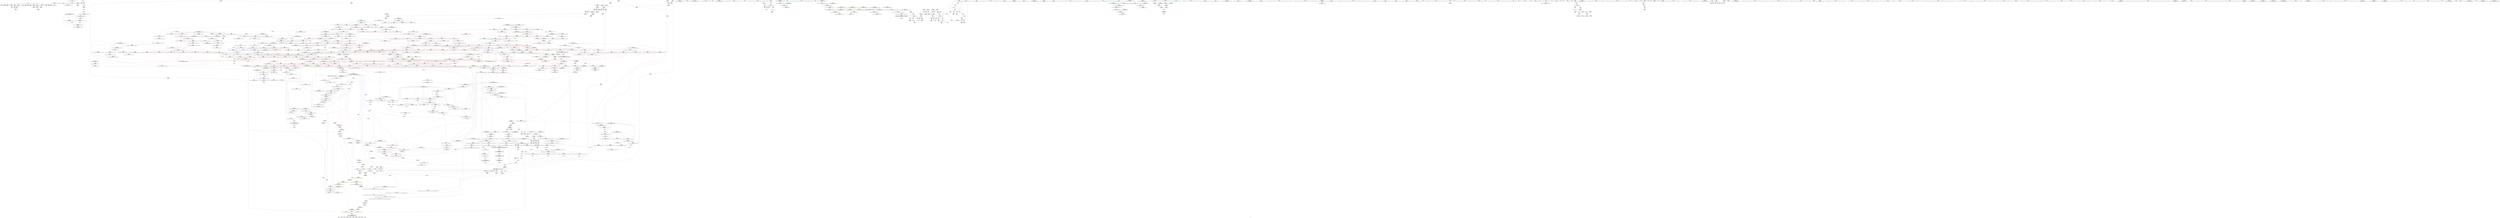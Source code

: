 digraph "SVFG" {
	label="SVFG";

	Node0x55e3cbe92a40 [shape=record,color=grey,label="{NodeID: 0\nNullPtr}"];
	Node0x55e3cbe92a40 -> Node0x55e3cbeee0e0[style=solid];
	Node0x55e3cbe92a40 -> Node0x55e3cbeee1e0[style=solid];
	Node0x55e3cbe92a40 -> Node0x55e3cbeee2b0[style=solid];
	Node0x55e3cbe92a40 -> Node0x55e3cbeee380[style=solid];
	Node0x55e3cbe92a40 -> Node0x55e3cbeee450[style=solid];
	Node0x55e3cbe92a40 -> Node0x55e3cbeee520[style=solid];
	Node0x55e3cbe92a40 -> Node0x55e3cbeee5f0[style=solid];
	Node0x55e3cbe92a40 -> Node0x55e3cbeee6c0[style=solid];
	Node0x55e3cbe92a40 -> Node0x55e3cbeee790[style=solid];
	Node0x55e3cbe92a40 -> Node0x55e3cbeee860[style=solid];
	Node0x55e3cbe92a40 -> Node0x55e3cbeee930[style=solid];
	Node0x55e3cbe92a40 -> Node0x55e3cbeeea00[style=solid];
	Node0x55e3cbe92a40 -> Node0x55e3cbf087b0[style=solid];
	Node0x55e3cbf45560 [shape=record,color=black,label="{NodeID: 1882\n505 = PHI(486, 558, )\n2nd arg _ZSt16__introsort_loopIPilN9__gnu_cxx5__ops15_Iter_less_iterEEvT_S4_T0_T1_ }"];
	Node0x55e3cbf45560 -> Node0x55e3cbf0a930[style=solid];
	Node0x55e3cbef51f0 [shape=record,color=blue,label="{NodeID: 775\n924\<--916\n__len.addr\<--__len\n_ZSt13__adjust_heapIPiliN9__gnu_cxx5__ops15_Iter_less_iterEEvT_T0_S5_T1_T2_\n}"];
	Node0x55e3cbef51f0 -> Node0x55e3cbf010e0[style=dashed];
	Node0x55e3cbef51f0 -> Node0x55e3cbf011b0[style=dashed];
	Node0x55e3cbef51f0 -> Node0x55e3cbf01280[style=dashed];
	Node0x55e3cbeebcd0 [shape=record,color=red,label="{NodeID: 443\n477\<--460\n\<--__first.addr\n_ZSt6__sortIPiN9__gnu_cxx5__ops15_Iter_less_iterEEvT_S4_T0_\n}"];
	Node0x55e3cbeebcd0 -> Node0x55e3cbeeff50[style=solid];
	Node0x55e3cbedf4d0 [shape=record,color=green,label="{NodeID: 111\n588\<--589\nagg.tmp\<--agg.tmp_field_insensitive\n_ZSt22__final_insertion_sortIPiN9__gnu_cxx5__ops15_Iter_less_iterEEvT_S4_T0_\n}"];
	Node0x55e3cc00bb10 [shape=record,color=black,label="{NodeID: 1993\n697 = PHI(640, )\n1st arg _ZSt13__heap_selectIPiN9__gnu_cxx5__ops15_Iter_less_iterEEvT_S4_S4_T0_ }"];
	Node0x55e3cc00bb10 -> Node0x55e3cbf0b490[style=solid];
	Node0x55e3cbf01690 [shape=record,color=red,label="{NodeID: 554\n959\<--930\n\<--__secondChild\n_ZSt13__adjust_heapIPiliN9__gnu_cxx5__ops15_Iter_less_iterEEvT_T0_S5_T1_T2_\n}"];
	Node0x55e3cbf01690 -> Node0x55e3cbf33a10[style=solid];
	Node0x55e3cbf36110 [shape=record,color=grey,label="{NodeID: 1329\n602 = cmp(601, 533, )\n}"];
	Node0x55e3cbee44b0 [shape=record,color=green,label="{NodeID: 222\n1399\<--1400\n__result.addr\<--__result.addr_field_insensitive\n_ZSt13move_backwardIPiS0_ET0_T_S2_S1_\n}"];
	Node0x55e3cbee44b0 -> Node0x55e3cbf068a0[style=solid];
	Node0x55e3cbee44b0 -> Node0x55e3cbef7f70[style=solid];
	Node0x55e3cbf070c0 [shape=record,color=red,label="{NodeID: 665\n1428\<--1427\n\<--call\n_ZSt25__unguarded_linear_insertIPiN9__gnu_cxx5__ops14_Val_less_iterEEvT_T0_\n}"];
	Node0x55e3cbf070c0 -> Node0x55e3cbef8110[style=solid];
	Node0x55e3cbf862d0 [shape=record,color=black,label="{NodeID: 1440\nMR_80V_3 = PHI(MR_80V_4, MR_80V_2, )\npts\{513 \}\n}"];
	Node0x55e3cbf862d0 -> Node0x55e3cbeec830[style=dashed];
	Node0x55e3cbf862d0 -> Node0x55e3cbeec900[style=dashed];
	Node0x55e3cbf862d0 -> Node0x55e3cbf0aa00[style=dashed];
	Node0x55e3cbef22d0 [shape=record,color=purple,label="{NodeID: 333\n51\<--50\narrayidx\<--\n_Z5parsePKc\n}"];
	Node0x55e3cbef22d0 -> Node0x55e3cbee9020[style=solid];
	Node0x55e3cbedbdb0 [shape=record,color=green,label="{NodeID: 1\n7\<--1\n__dso_handle\<--dummyObj\nGlob }"];
	Node0x55e3cbf456e0 [shape=record,color=black,label="{NodeID: 1883\n623 = PHI(539, )\n0th arg _ZSt14__partial_sortIPiN9__gnu_cxx5__ops15_Iter_less_iterEEvT_S4_S4_T0_ }"];
	Node0x55e3cbf456e0 -> Node0x55e3cbf0aee0[style=solid];
	Node0x55e3cbef52c0 [shape=record,color=blue,label="{NodeID: 776\n926\<--917\n__value.addr\<--__value\n_ZSt13__adjust_heapIPiliN9__gnu_cxx5__ops15_Iter_less_iterEEvT_T0_S5_T1_T2_\n}"];
	Node0x55e3cbef52c0 -> Node0x55e3cbf01d10[style=dashed];
	Node0x55e3cbef52c0 -> Node0x55e3cbf01de0[style=dashed];
	Node0x55e3cbef52c0 -> Node0x55e3cbf01eb0[style=dashed];
	Node0x55e3cbf0d340 [shape=record,color=yellow,style=double,label="{NodeID: 1551\n96V_1 = ENCHI(MR_96V_0)\npts\{791 927 1052 1268 1300 1422 \}\nFun[_ZSt10__pop_heapIPiN9__gnu_cxx5__ops15_Iter_less_iterEEvT_S4_S4_RT0_]}"];
	Node0x55e3cbf0d340 -> Node0x55e3cbf003e0[style=dashed];
	Node0x55e3cbf0d340 -> Node0x55e3cbf004b0[style=dashed];
	Node0x55e3cbf0d340 -> Node0x55e3cbf00580[style=dashed];
	Node0x55e3cbeebda0 [shape=record,color=red,label="{NodeID: 444\n491\<--460\n\<--__first.addr\n_ZSt6__sortIPiN9__gnu_cxx5__ops15_Iter_less_iterEEvT_S4_T0_\n|{<s0>43}}"];
	Node0x55e3cbeebda0:s0 -> Node0x55e3cbffe970[style=solid,color=red];
	Node0x55e3cbedf5a0 [shape=record,color=green,label="{NodeID: 112\n590\<--591\nagg.tmp2\<--agg.tmp2_field_insensitive\n_ZSt22__final_insertion_sortIPiN9__gnu_cxx5__ops15_Iter_less_iterEEvT_S4_T0_\n}"];
	Node0x55e3cc00bc20 [shape=record,color=black,label="{NodeID: 1994\n698 = PHI(641, )\n2nd arg _ZSt13__heap_selectIPiN9__gnu_cxx5__ops15_Iter_less_iterEEvT_S4_S4_T0_ }"];
	Node0x55e3cc00bc20 -> Node0x55e3cbf0b560[style=solid];
	Node0x55e3cbf01760 [shape=record,color=red,label="{NodeID: 555\n964\<--930\n\<--__secondChild\n_ZSt13__adjust_heapIPiliN9__gnu_cxx5__ops15_Iter_less_iterEEvT_T0_S5_T1_T2_\n}"];
	Node0x55e3cbf01760 -> Node0x55e3cbf33410[style=solid];
	Node0x55e3cbf36290 [shape=record,color=grey,label="{NodeID: 1330\n949 = cmp(945, 948, )\n}"];
	Node0x55e3cbee4580 [shape=record,color=green,label="{NodeID: 223\n1406\<--1407\n_ZSt12__miter_baseIPiET_S1_\<--_ZSt12__miter_baseIPiET_S1__field_insensitive\n}"];
	Node0x55e3cbf07190 [shape=record,color=red,label="{NodeID: 666\n1443\<--1442\n\<--call2\n_ZSt25__unguarded_linear_insertIPiN9__gnu_cxx5__ops14_Val_less_iterEEvT_T0_\n}"];
	Node0x55e3cbf07190 -> Node0x55e3cbef8380[style=solid];
	Node0x55e3cbf867d0 [shape=record,color=black,label="{NodeID: 1441\nMR_82V_2 = PHI(MR_82V_3, MR_82V_1, )\npts\{517 \}\n}"];
	Node0x55e3cbf867d0 -> Node0x55e3cbf0aad0[style=dashed];
	Node0x55e3cbef23a0 [shape=record,color=purple,label="{NodeID: 334\n59\<--58\narrayidx1\<--\n_Z5parsePKc\n}"];
	Node0x55e3cbef23a0 -> Node0x55e3cbee90f0[style=solid];
	Node0x55e3cbedbe40 [shape=record,color=green,label="{NodeID: 2\n8\<--1\n.str\<--dummyObj\nGlob }"];
	Node0x55e3cbf457f0 [shape=record,color=black,label="{NodeID: 1884\n624 = PHI(540, )\n1st arg _ZSt14__partial_sortIPiN9__gnu_cxx5__ops15_Iter_less_iterEEvT_S4_S4_T0_ }"];
	Node0x55e3cbf457f0 -> Node0x55e3cbf0afb0[style=solid];
	Node0x55e3cbef5390 [shape=record,color=blue,label="{NodeID: 777\n928\<--940\n__topIndex\<--\n_ZSt13__adjust_heapIPiliN9__gnu_cxx5__ops15_Iter_less_iterEEvT_T0_S5_T1_T2_\n}"];
	Node0x55e3cbef5390 -> Node0x55e3cbf01350[style=dashed];
	Node0x55e3cbeebe70 [shape=record,color=red,label="{NodeID: 445\n471\<--462\n\<--__last.addr\n_ZSt6__sortIPiN9__gnu_cxx5__ops15_Iter_less_iterEEvT_S4_T0_\n}"];
	Node0x55e3cbeebe70 -> Node0x55e3cbf37190[style=solid];
	Node0x55e3cbedf670 [shape=record,color=green,label="{NodeID: 113\n592\<--593\nagg.tmp3\<--agg.tmp3_field_insensitive\n_ZSt22__final_insertion_sortIPiN9__gnu_cxx5__ops15_Iter_less_iterEEvT_S4_T0_\n}"];
	Node0x55e3cc00bd30 [shape=record,color=black,label="{NodeID: 1995\n1392 = PHI(1330, )\n0th arg _ZSt13move_backwardIPiS0_ET0_T_S2_S1_ }"];
	Node0x55e3cc00bd30 -> Node0x55e3cbef7dd0[style=solid];
	Node0x55e3cbf01830 [shape=record,color=red,label="{NodeID: 556\n969\<--930\n\<--__secondChild\n_ZSt13__adjust_heapIPiliN9__gnu_cxx5__ops15_Iter_less_iterEEvT_T0_S5_T1_T2_\n}"];
	Node0x55e3cbf36410 [shape=record,color=grey,label="{NodeID: 1331\n1123 = cmp(1120, 1122, )\n}"];
	Node0x55e3cbf36410 -> Node0x55e3cbef1130[style=solid];
	Node0x55e3cbee4680 [shape=record,color=green,label="{NodeID: 224\n1412\<--1413\n_ZSt23__copy_move_backward_a2ILb1EPiS0_ET1_T0_S2_S1_\<--_ZSt23__copy_move_backward_a2ILb1EPiS0_ET1_T0_S2_S1__field_insensitive\n}"];
	Node0x55e3cbf07260 [shape=record,color=red,label="{NodeID: 667\n1453\<--1452\n\<--call4\n_ZSt25__unguarded_linear_insertIPiN9__gnu_cxx5__ops14_Val_less_iterEEvT_T0_\n}"];
	Node0x55e3cbf07260 -> Node0x55e3cbef85f0[style=solid];
	Node0x55e3cbf86cd0 [shape=record,color=black,label="{NodeID: 1442\nMR_6V_2 = PHI(MR_6V_5, MR_6V_1, )\npts\{212 214 216 218 \}\n|{|<s1>44|<s2>45}}"];
	Node0x55e3cbf86cd0 -> Node0x55e3cbf772d0[style=dashed];
	Node0x55e3cbf86cd0:s1 -> Node0x55e3cbf8c0d0[style=dashed,color=red];
	Node0x55e3cbf86cd0:s2 -> Node0x55e3cbf70d70[style=dashed,color=red];
	Node0x55e3cbef2470 [shape=record,color=purple,label="{NodeID: 335\n67\<--66\narrayidx5\<--\n_Z5parsePKc\n}"];
	Node0x55e3cbef2470 -> Node0x55e3cbee91c0[style=solid];
	Node0x55e3cbedc0f0 [shape=record,color=green,label="{NodeID: 3\n10\<--1\n.str.1\<--dummyObj\nGlob }"];
	Node0x55e3cbffffd0 [shape=record,color=black,label="{NodeID: 1885\n625 = PHI(541, )\n2nd arg _ZSt14__partial_sortIPiN9__gnu_cxx5__ops15_Iter_less_iterEEvT_S4_S4_T0_ }"];
	Node0x55e3cbffffd0 -> Node0x55e3cbf0b080[style=solid];
	Node0x55e3cbef5460 [shape=record,color=blue,label="{NodeID: 778\n930\<--942\n__secondChild\<--\n_ZSt13__adjust_heapIPiliN9__gnu_cxx5__ops15_Iter_less_iterEEvT_T0_S5_T1_T2_\n}"];
	Node0x55e3cbef5460 -> Node0x55e3cbf01420[style=dashed];
	Node0x55e3cbef5460 -> Node0x55e3cbf014f0[style=dashed];
	Node0x55e3cbef5460 -> Node0x55e3cbf019d0[style=dashed];
	Node0x55e3cbef5460 -> Node0x55e3cbf01aa0[style=dashed];
	Node0x55e3cbef5460 -> Node0x55e3cbef5530[style=dashed];
	Node0x55e3cbef5460 -> Node0x55e3cbef5870[style=dashed];
	Node0x55e3cbef5460 -> Node0x55e3cbf67190[style=dashed];
	Node0x55e3cbeebf40 [shape=record,color=red,label="{NodeID: 446\n475\<--462\n\<--__last.addr\n_ZSt6__sortIPiN9__gnu_cxx5__ops15_Iter_less_iterEEvT_S4_T0_\n|{<s0>42}}"];
	Node0x55e3cbeebf40:s0 -> Node0x55e3cbf453e0[style=solid,color=red];
	Node0x55e3cbedf740 [shape=record,color=green,label="{NodeID: 114\n608\<--609\n_ZSt16__insertion_sortIPiN9__gnu_cxx5__ops15_Iter_less_iterEEvT_S4_T0_\<--_ZSt16__insertion_sortIPiN9__gnu_cxx5__ops15_Iter_less_iterEEvT_S4_T0__field_insensitive\n}"];
	Node0x55e3cc00be40 [shape=record,color=black,label="{NodeID: 1996\n1393 = PHI(1331, )\n1st arg _ZSt13move_backwardIPiS0_ET0_T_S2_S1_ }"];
	Node0x55e3cc00be40 -> Node0x55e3cbef7ea0[style=solid];
	Node0x55e3cbf01900 [shape=record,color=red,label="{NodeID: 557\n977\<--930\n\<--__secondChild\n_ZSt13__adjust_heapIPiliN9__gnu_cxx5__ops15_Iter_less_iterEEvT_T0_S5_T1_T2_\n}"];
	Node0x55e3cbf01900 -> Node0x55e3cbef57a0[style=solid];
	Node0x55e3cbf36590 [shape=record,color=grey,label="{NodeID: 1332\n247 = cmp(245, 246, )\n}"];
	Node0x55e3cbee4780 [shape=record,color=green,label="{NodeID: 225\n1417\<--1418\n__comp\<--__comp_field_insensitive\n_ZSt25__unguarded_linear_insertIPiN9__gnu_cxx5__ops14_Val_less_iterEEvT_T0_\n|{<s0>106}}"];
	Node0x55e3cbee4780:s0 -> Node0x55e3cc00c6a0[style=solid,color=red];
	Node0x55e3cbf07330 [shape=record,color=red,label="{NodeID: 668\n1476\<--1467\n\<--__first.addr\n_ZSt23__copy_move_backward_a2ILb1EPiS0_ET1_T0_S2_S1_\n|{<s0>109}}"];
	Node0x55e3cbf07330:s0 -> Node0x55e3cc00ce20[style=solid,color=red];
	Node0x55e3cbef2540 [shape=record,color=purple,label="{NodeID: 336\n74\<--73\narrayidx10\<--\n_Z5parsePKc\n}"];
	Node0x55e3cbef2540 -> Node0x55e3cbee9290[style=solid];
	Node0x55e3cbedc180 [shape=record,color=green,label="{NodeID: 4\n12\<--1\n.str.2\<--dummyObj\nGlob }"];
	Node0x55e3cc0000e0 [shape=record,color=black,label="{NodeID: 1886\n46 = PHI(269, 278, 320, 327, )\n0th arg _Z5parsePKc }"];
	Node0x55e3cc0000e0 -> Node0x55e3cbf088b0[style=solid];
	Node0x55e3cbef5530 [shape=record,color=blue,label="{NodeID: 779\n930\<--953\n__secondChild\<--mul\n_ZSt13__adjust_heapIPiliN9__gnu_cxx5__ops15_Iter_less_iterEEvT_T0_S5_T1_T2_\n}"];
	Node0x55e3cbef5530 -> Node0x55e3cbf01420[style=dashed];
	Node0x55e3cbef5530 -> Node0x55e3cbf014f0[style=dashed];
	Node0x55e3cbef5530 -> Node0x55e3cbf015c0[style=dashed];
	Node0x55e3cbef5530 -> Node0x55e3cbf01690[style=dashed];
	Node0x55e3cbef5530 -> Node0x55e3cbf01760[style=dashed];
	Node0x55e3cbef5530 -> Node0x55e3cbf01830[style=dashed];
	Node0x55e3cbef5530 -> Node0x55e3cbf01900[style=dashed];
	Node0x55e3cbef5530 -> Node0x55e3cbf019d0[style=dashed];
	Node0x55e3cbef5530 -> Node0x55e3cbf01aa0[style=dashed];
	Node0x55e3cbef5530 -> Node0x55e3cbef5530[style=dashed];
	Node0x55e3cbef5530 -> Node0x55e3cbef5600[style=dashed];
	Node0x55e3cbef5530 -> Node0x55e3cbef5870[style=dashed];
	Node0x55e3cbef5530 -> Node0x55e3cbf67190[style=dashed];
	Node0x55e3cbf0d700 [shape=record,color=yellow,style=double,label="{NodeID: 1554\n6V_1 = ENCHI(MR_6V_0)\npts\{212 214 216 218 \}\nFun[_ZSt9iter_swapIPiS0_EvT_T0_]|{<s0>90|<s1>90|<s2>90}}"];
	Node0x55e3cbf0d700:s0 -> Node0x55e3cbf05380[style=dashed,color=red];
	Node0x55e3cbf0d700:s1 -> Node0x55e3cbf05450[style=dashed,color=red];
	Node0x55e3cbf0d700:s2 -> Node0x55e3cbef7410[style=dashed,color=red];
	Node0x55e3cbeec010 [shape=record,color=red,label="{NodeID: 447\n476\<--462\n\<--__last.addr\n_ZSt6__sortIPiN9__gnu_cxx5__ops15_Iter_less_iterEEvT_S4_T0_\n}"];
	Node0x55e3cbeec010 -> Node0x55e3cbeefe80[style=solid];
	Node0x55e3cbee4bb0 [shape=record,color=green,label="{NodeID: 115\n614\<--615\n_ZSt26__unguarded_insertion_sortIPiN9__gnu_cxx5__ops15_Iter_less_iterEEvT_S4_T0_\<--_ZSt26__unguarded_insertion_sortIPiN9__gnu_cxx5__ops15_Iter_less_iterEEvT_S4_T0__field_insensitive\n}"];
	Node0x55e3cc00bf50 [shape=record,color=black,label="{NodeID: 1997\n1394 = PHI(1333, )\n2nd arg _ZSt13move_backwardIPiS0_ET0_T_S2_S1_ }"];
	Node0x55e3cc00bf50 -> Node0x55e3cbef7f70[style=solid];
	Node0x55e3cbf019d0 [shape=record,color=red,label="{NodeID: 558\n984\<--930\n\<--__secondChild\n_ZSt13__adjust_heapIPiliN9__gnu_cxx5__ops15_Iter_less_iterEEvT_T0_S5_T1_T2_\n}"];
	Node0x55e3cbf019d0 -> Node0x55e3cbf36e90[style=solid];
	Node0x55e3cbf36710 [shape=record,color=grey,label="{NodeID: 1333\n862 = cmp(859, 861, )\n}"];
	Node0x55e3cbf36710 -> Node0x55e3cbef0d20[style=solid];
	Node0x55e3cbee4850 [shape=record,color=green,label="{NodeID: 226\n1419\<--1420\n__last.addr\<--__last.addr_field_insensitive\n_ZSt25__unguarded_linear_insertIPiN9__gnu_cxx5__ops14_Val_less_iterEEvT_T0_\n}"];
	Node0x55e3cbee4850 -> Node0x55e3cbf06970[style=solid];
	Node0x55e3cbee4850 -> Node0x55e3cbf06a40[style=solid];
	Node0x55e3cbee4850 -> Node0x55e3cbf06b10[style=solid];
	Node0x55e3cbee4850 -> Node0x55e3cbf06be0[style=solid];
	Node0x55e3cbee4850 -> Node0x55e3cbef8040[style=solid];
	Node0x55e3cbee4850 -> Node0x55e3cbef8450[style=solid];
	Node0x55e3cbf07400 [shape=record,color=red,label="{NodeID: 669\n1480\<--1469\n\<--__last.addr\n_ZSt23__copy_move_backward_a2ILb1EPiS0_ET1_T0_S2_S1_\n|{<s0>110}}"];
	Node0x55e3cbf07400:s0 -> Node0x55e3cc00ce20[style=solid,color=red];
	Node0x55e3cbef2610 [shape=record,color=purple,label="{NodeID: 337\n275\<--211\narrayidx\<--sa\nmain\n}"];
	Node0x55e3cbef2610 -> Node0x55e3cbf09680[style=solid];
	Node0x55e3cbedc210 [shape=record,color=green,label="{NodeID: 5\n14\<--1\n.str.3\<--dummyObj\nGlob }"];
	Node0x55e3cc000460 [shape=record,color=black,label="{NodeID: 1887\n1489 = PHI(1404, 1408, )\n0th arg _ZSt12__miter_baseIPiET_S1_ }"];
	Node0x55e3cc000460 -> Node0x55e3cbef8930[style=solid];
	Node0x55e3cbef5600 [shape=record,color=blue,label="{NodeID: 780\n930\<--965\n__secondChild\<--dec\n_ZSt13__adjust_heapIPiliN9__gnu_cxx5__ops15_Iter_less_iterEEvT_T0_S5_T1_T2_\n}"];
	Node0x55e3cbef5600 -> Node0x55e3cbf01420[style=dashed];
	Node0x55e3cbef5600 -> Node0x55e3cbf014f0[style=dashed];
	Node0x55e3cbef5600 -> Node0x55e3cbf01830[style=dashed];
	Node0x55e3cbef5600 -> Node0x55e3cbf01900[style=dashed];
	Node0x55e3cbef5600 -> Node0x55e3cbf019d0[style=dashed];
	Node0x55e3cbef5600 -> Node0x55e3cbf01aa0[style=dashed];
	Node0x55e3cbef5600 -> Node0x55e3cbef5530[style=dashed];
	Node0x55e3cbef5600 -> Node0x55e3cbef5870[style=dashed];
	Node0x55e3cbef5600 -> Node0x55e3cbf67190[style=dashed];
	Node0x55e3cbeec0e0 [shape=record,color=red,label="{NodeID: 448\n492\<--462\n\<--__last.addr\n_ZSt6__sortIPiN9__gnu_cxx5__ops15_Iter_less_iterEEvT_S4_T0_\n|{<s0>43}}"];
	Node0x55e3cbeec0e0:s0 -> Node0x55e3cbffeab0[style=solid,color=red];
	Node0x55e3cbee4cb0 [shape=record,color=green,label="{NodeID: 116\n626\<--627\n__comp\<--__comp_field_insensitive\n_ZSt14__partial_sortIPiN9__gnu_cxx5__ops15_Iter_less_iterEEvT_S4_S4_T0_\n|{<s0>52}}"];
	Node0x55e3cbee4cb0:s0 -> Node0x55e3cc009e20[style=solid,color=red];
	Node0x55e3cc00c060 [shape=record,color=black,label="{NodeID: 1998\n1196 = PHI(688, )\n0th arg _ZSt21__unguarded_partitionIPiN9__gnu_cxx5__ops15_Iter_less_iterEET_S4_S4_S4_T0_ }"];
	Node0x55e3cc00c060 -> Node0x55e3cbef6a50[style=solid];
	Node0x55e3cbf01aa0 [shape=record,color=red,label="{NodeID: 559\n990\<--930\n\<--__secondChild\n_ZSt13__adjust_heapIPiliN9__gnu_cxx5__ops15_Iter_less_iterEEvT_T0_S5_T1_T2_\n}"];
	Node0x55e3cbf01aa0 -> Node0x55e3cbf34c10[style=solid];
	Node0x55e3cbf36890 [shape=record,color=grey,label="{NodeID: 1334\n265 = cmp(263, 264, )\n}"];
	Node0x55e3cbee4920 [shape=record,color=green,label="{NodeID: 227\n1421\<--1422\n__val\<--__val_field_insensitive\n_ZSt25__unguarded_linear_insertIPiN9__gnu_cxx5__ops14_Val_less_iterEEvT_T0_\n|{|<s1>106|<s2>108}}"];
	Node0x55e3cbee4920 -> Node0x55e3cbef8110[style=solid];
	Node0x55e3cbee4920:s1 -> Node0x55e3cc00c7e0[style=solid,color=red];
	Node0x55e3cbee4920:s2 -> Node0x55e3cbffefb0[style=solid,color=red];
	Node0x55e3cbf074d0 [shape=record,color=red,label="{NodeID: 670\n1482\<--1471\n\<--__result.addr\n_ZSt23__copy_move_backward_a2ILb1EPiS0_ET1_T0_S2_S1_\n|{<s0>111}}"];
	Node0x55e3cbf074d0:s0 -> Node0x55e3cc00ce20[style=solid,color=red];
	Node0x55e3cbef26e0 [shape=record,color=purple,label="{NodeID: 338\n343\<--211\narraydecay47\<--sa\nmain\n|{<s0>27}}"];
	Node0x55e3cbef26e0:s0 -> Node0x55e3cbffe380[style=solid,color=red];
	Node0x55e3cbedc2a0 [shape=record,color=green,label="{NodeID: 6\n17\<--1\n\<--dummyObj\nCan only get source location for instruction, argument, global var or function.}"];
	Node0x55e3cc0005b0 [shape=record,color=black,label="{NodeID: 1888\n456 = PHI(173, )\n0th arg _ZSt6__sortIPiN9__gnu_cxx5__ops15_Iter_less_iterEEvT_S4_T0_ }"];
	Node0x55e3cc0005b0 -> Node0x55e3cbf0a5f0[style=solid];
	Node0x55e3cbef56d0 [shape=record,color=blue,label="{NodeID: 781\n975\<--972\nadd.ptr5\<--\n_ZSt13__adjust_heapIPiliN9__gnu_cxx5__ops15_Iter_less_iterEEvT_T0_S5_T1_T2_\n}"];
	Node0x55e3cbef56d0 -> Node0x55e3cbf7dbd0[style=dashed];
	Node0x55e3cbeec1b0 [shape=record,color=red,label="{NodeID: 449\n527\<--508\n\<--__first.addr\n_ZSt16__introsort_loopIPilN9__gnu_cxx5__ops15_Iter_less_iterEEvT_S4_T0_T1_\n}"];
	Node0x55e3cbeec1b0 -> Node0x55e3cbef00f0[style=solid];
	Node0x55e3cbee4d80 [shape=record,color=green,label="{NodeID: 117\n628\<--629\n__first.addr\<--__first.addr_field_insensitive\n_ZSt14__partial_sortIPiN9__gnu_cxx5__ops15_Iter_less_iterEEvT_S4_S4_T0_\n}"];
	Node0x55e3cbee4d80 -> Node0x55e3cbefd320[style=solid];
	Node0x55e3cbee4d80 -> Node0x55e3cbefd3f0[style=solid];
	Node0x55e3cbee4d80 -> Node0x55e3cbf0aee0[style=solid];
	Node0x55e3cc00c1a0 [shape=record,color=black,label="{NodeID: 1999\n1197 = PHI(689, )\n1st arg _ZSt21__unguarded_partitionIPiN9__gnu_cxx5__ops15_Iter_less_iterEET_S4_S4_S4_T0_ }"];
	Node0x55e3cc00c1a0 -> Node0x55e3cbef6b20[style=solid];
	Node0x55e3cbf01b70 [shape=record,color=red,label="{NodeID: 560\n995\<--930\n\<--__secondChild\n_ZSt13__adjust_heapIPiliN9__gnu_cxx5__ops15_Iter_less_iterEEvT_T0_S5_T1_T2_\n}"];
	Node0x55e3cbf01b70 -> Node0x55e3cbf35090[style=solid];
	Node0x55e3cbf36a10 [shape=record,color=grey,label="{NodeID: 1335\n722 = cmp(720, 721, )\n}"];
	Node0x55e3cbee49f0 [shape=record,color=green,label="{NodeID: 228\n1423\<--1424\n__next\<--__next_field_insensitive\n_ZSt25__unguarded_linear_insertIPiN9__gnu_cxx5__ops14_Val_less_iterEEvT_T0_\n}"];
	Node0x55e3cbee49f0 -> Node0x55e3cbf06cb0[style=solid];
	Node0x55e3cbee49f0 -> Node0x55e3cbf06d80[style=solid];
	Node0x55e3cbee49f0 -> Node0x55e3cbf06e50[style=solid];
	Node0x55e3cbee49f0 -> Node0x55e3cbf06f20[style=solid];
	Node0x55e3cbee49f0 -> Node0x55e3cbf06ff0[style=solid];
	Node0x55e3cbee49f0 -> Node0x55e3cbef81e0[style=solid];
	Node0x55e3cbee49f0 -> Node0x55e3cbef82b0[style=solid];
	Node0x55e3cbee49f0 -> Node0x55e3cbef8520[style=solid];
	Node0x55e3cbf075a0 [shape=record,color=red,label="{NodeID: 671\n1493\<--1490\n\<--__it.addr\n_ZSt12__miter_baseIPiET_S1_\n}"];
	Node0x55e3cbf075a0 -> Node0x55e3cbef1470[style=solid];
	Node0x55e3cbef27b0 [shape=record,color=purple,label="{NodeID: 339\n284\<--213\narrayidx26\<--ea\nmain\n}"];
	Node0x55e3cbef27b0 -> Node0x55e3cbf09750[style=solid];
	Node0x55e3cbedcae0 [shape=record,color=green,label="{NodeID: 7\n55\<--1\n\<--dummyObj\nCan only get source location for instruction, argument, global var or function.}"];
	Node0x55e3cc0006c0 [shape=record,color=black,label="{NodeID: 1889\n457 = PHI(174, )\n1st arg _ZSt6__sortIPiN9__gnu_cxx5__ops15_Iter_less_iterEEvT_S4_T0_ }"];
	Node0x55e3cc0006c0 -> Node0x55e3cbf0a6c0[style=solid];
	Node0x55e3cbef57a0 [shape=record,color=blue,label="{NodeID: 782\n922\<--977\n__holeIndex.addr\<--\n_ZSt13__adjust_heapIPiliN9__gnu_cxx5__ops15_Iter_less_iterEEvT_T0_S5_T1_T2_\n}"];
	Node0x55e3cbef57a0 -> Node0x55e3cbf00e70[style=dashed];
	Node0x55e3cbef57a0 -> Node0x55e3cbf00f40[style=dashed];
	Node0x55e3cbef57a0 -> Node0x55e3cbef57a0[style=dashed];
	Node0x55e3cbef57a0 -> Node0x55e3cbef5a10[style=dashed];
	Node0x55e3cbef57a0 -> Node0x55e3cbf66c90[style=dashed];
	Node0x55e3cbf0d9d0 [shape=record,color=yellow,style=double,label="{NodeID: 1557\n6V_1 = ENCHI(MR_6V_0)\npts\{212 214 216 218 \}\nFun[_ZSt4sortIPiEvT_S1_]|{<s0>6}}"];
	Node0x55e3cbf0d9d0:s0 -> Node0x55e3cbf8d010[style=dashed,color=red];
	Node0x55e3cbeec280 [shape=record,color=red,label="{NodeID: 450\n539\<--508\n\<--__first.addr\n_ZSt16__introsort_loopIPilN9__gnu_cxx5__ops15_Iter_less_iterEEvT_S4_T0_T1_\n|{<s0>44}}"];
	Node0x55e3cbeec280:s0 -> Node0x55e3cbf456e0[style=solid,color=red];
	Node0x55e3cbee4e50 [shape=record,color=green,label="{NodeID: 118\n630\<--631\n__middle.addr\<--__middle.addr_field_insensitive\n_ZSt14__partial_sortIPiN9__gnu_cxx5__ops15_Iter_less_iterEEvT_S4_S4_T0_\n}"];
	Node0x55e3cbee4e50 -> Node0x55e3cbefd4c0[style=solid];
	Node0x55e3cbee4e50 -> Node0x55e3cbefd590[style=solid];
	Node0x55e3cbee4e50 -> Node0x55e3cbf0afb0[style=solid];
	Node0x55e3cc00c2e0 [shape=record,color=black,label="{NodeID: 2000\n1198 = PHI(690, )\n2nd arg _ZSt21__unguarded_partitionIPiN9__gnu_cxx5__ops15_Iter_less_iterEET_S4_S4_S4_T0_ }"];
	Node0x55e3cc00c2e0 -> Node0x55e3cbef6bf0[style=solid];
	Node0x55e3cbf01c40 [shape=record,color=red,label="{NodeID: 561\n1004\<--930\n\<--__secondChild\n_ZSt13__adjust_heapIPiliN9__gnu_cxx5__ops15_Iter_less_iterEEvT_T0_S5_T1_T2_\n}"];
	Node0x55e3cbf01c40 -> Node0x55e3cbf34910[style=solid];
	Node0x55e3cbf36b90 [shape=record,color=grey,label="{NodeID: 1336\n982 = cmp(981, 537, )\n}"];
	Node0x55e3cbee4ac0 [shape=record,color=green,label="{NodeID: 229\n1438\<--1439\n_ZNK9__gnu_cxx5__ops14_Val_less_iterclIiPiEEbRT_T0_\<--_ZNK9__gnu_cxx5__ops14_Val_less_iterclIiPiEEbRT_T0__field_insensitive\n}"];
	Node0x55e3cbf07670 [shape=record,color=red,label="{NodeID: 672\n1512\<--1499\n\<--__first.addr\n_ZSt22__copy_move_backward_aILb1EPiS0_ET1_T0_S2_S1_\n|{<s0>113}}"];
	Node0x55e3cbf07670:s0 -> Node0x55e3cbffdab0[style=solid,color=red];
	Node0x55e3cbef2880 [shape=record,color=purple,label="{NodeID: 340\n347\<--213\narraydecay50\<--ea\nmain\n|{<s0>28}}"];
	Node0x55e3cbef2880:s0 -> Node0x55e3cbffe080[style=solid,color=red];
	Node0x55e3cbedcb70 [shape=record,color=green,label="{NodeID: 8\n57\<--1\n\<--dummyObj\nCan only get source location for instruction, argument, global var or function.}"];
	Node0x55e3cc0007d0 [shape=record,color=black,label="{NodeID: 1890\n1040 = PHI(1014, )\n0th arg _ZSt11__push_heapIPiliN9__gnu_cxx5__ops14_Iter_less_valEEvT_T0_S5_T1_RT2_ }"];
	Node0x55e3cc0007d0 -> Node0x55e3cbef5c80[style=solid];
	Node0x55e3cbef5870 [shape=record,color=blue,label="{NodeID: 783\n930\<--992\n__secondChild\<--mul12\n_ZSt13__adjust_heapIPiliN9__gnu_cxx5__ops15_Iter_less_iterEEvT_T0_S5_T1_T2_\n}"];
	Node0x55e3cbef5870 -> Node0x55e3cbf01b70[style=dashed];
	Node0x55e3cbef5870 -> Node0x55e3cbf01c40[style=dashed];
	Node0x55e3cbef5870 -> Node0x55e3cbf67190[style=dashed];
	Node0x55e3cbeec350 [shape=record,color=red,label="{NodeID: 451\n550\<--508\n\<--__first.addr\n_ZSt16__introsort_loopIPilN9__gnu_cxx5__ops15_Iter_less_iterEEvT_S4_T0_T1_\n|{<s0>45}}"];
	Node0x55e3cbeec350:s0 -> Node0x55e3cc00b5c0[style=solid,color=red];
	Node0x55e3cbee4f20 [shape=record,color=green,label="{NodeID: 119\n632\<--633\n__last.addr\<--__last.addr_field_insensitive\n_ZSt14__partial_sortIPiN9__gnu_cxx5__ops15_Iter_less_iterEEvT_S4_S4_T0_\n}"];
	Node0x55e3cbee4f20 -> Node0x55e3cbefd660[style=solid];
	Node0x55e3cbee4f20 -> Node0x55e3cbf0b080[style=solid];
	Node0x55e3cc00c420 [shape=record,color=black,label="{NodeID: 2001\n565 = PHI(481, )\n0th arg _ZSt4__lgl }"];
	Node0x55e3cc00c420 -> Node0x55e3cbf0ac70[style=solid];
	Node0x55e3cbf01d10 [shape=record,color=red,label="{NodeID: 562\n972\<--971\n\<--call4\n_ZSt13__adjust_heapIPiliN9__gnu_cxx5__ops15_Iter_less_iterEEvT_T0_S5_T1_T2_\n}"];
	Node0x55e3cbf01d10 -> Node0x55e3cbef56d0[style=solid];
	Node0x55e3cbf36d10 [shape=record,color=grey,label="{NodeID: 1337\n763 = cmp(762, 764, )\n}"];
	Node0x55e3cbeecd40 [shape=record,color=green,label="{NodeID: 230\n1458\<--1459\nretval\<--retval_field_insensitive\n_ZN9__gnu_cxx5__ops15__val_comp_iterENS0_15_Iter_less_iterE\n}"];
	Node0x55e3cbf07740 [shape=record,color=red,label="{NodeID: 673\n1513\<--1501\n\<--__last.addr\n_ZSt22__copy_move_backward_aILb1EPiS0_ET1_T0_S2_S1_\n|{<s0>113}}"];
	Node0x55e3cbf07740:s0 -> Node0x55e3cbffdbf0[style=solid,color=red];
	Node0x55e3cbf88330 [shape=record,color=yellow,style=double,label="{NodeID: 1448\n262V_1 = ENCHI(MR_262V_0)\npts\{791 878 927 1052 1268 1300 \}\nFun[_ZSt25__unguarded_linear_insertIPiN9__gnu_cxx5__ops14_Val_less_iterEEvT_T0_]}"];
	Node0x55e3cbf88330 -> Node0x55e3cbf070c0[style=dashed];
	Node0x55e3cbf88330 -> Node0x55e3cbf07190[style=dashed];
	Node0x55e3cbf88330 -> Node0x55e3cbf07260[style=dashed];
	Node0x55e3cbef2950 [shape=record,color=purple,label="{NodeID: 341\n324\<--215\narrayidx36\<--sb\nmain\n}"];
	Node0x55e3cbef2950 -> Node0x55e3cbf09ea0[style=solid];
	Node0x55e3cbedcc00 [shape=record,color=green,label="{NodeID: 9\n65\<--1\n\<--dummyObj\nCan only get source location for instruction, argument, global var or function.}"];
	Node0x55e3cc0008e0 [shape=record,color=black,label="{NodeID: 1891\n1041 = PHI(1015, )\n1st arg _ZSt11__push_heapIPiliN9__gnu_cxx5__ops14_Iter_less_valEEvT_T0_S5_T1_RT2_ }"];
	Node0x55e3cc0008e0 -> Node0x55e3cbef5d50[style=solid];
	Node0x55e3cbef5940 [shape=record,color=blue,label="{NodeID: 784\n1002\<--999\nadd.ptr16\<--\n_ZSt13__adjust_heapIPiliN9__gnu_cxx5__ops15_Iter_less_iterEEvT_T0_S5_T1_T2_\n}"];
	Node0x55e3cbef5940 -> Node0x55e3cbf67280[style=dashed];
	Node0x55e3cbeec420 [shape=record,color=red,label="{NodeID: 452\n526\<--510\n\<--__last.addr\n_ZSt16__introsort_loopIPilN9__gnu_cxx5__ops15_Iter_less_iterEEvT_S4_T0_T1_\n}"];
	Node0x55e3cbeec420 -> Node0x55e3cbef0020[style=solid];
	Node0x55e3cbee4ff0 [shape=record,color=green,label="{NodeID: 120\n634\<--635\nagg.tmp\<--agg.tmp_field_insensitive\n_ZSt14__partial_sortIPiN9__gnu_cxx5__ops15_Iter_less_iterEEvT_S4_S4_T0_\n}"];
	Node0x55e3cc00c560 [shape=record,color=black,label="{NodeID: 2002\n1024 = PHI(918, )\n0th arg _ZSt4moveIRN9__gnu_cxx5__ops15_Iter_less_iterEEONSt16remove_referenceIT_E4typeEOS5_ }"];
	Node0x55e3cc00c560 -> Node0x55e3cbef5ae0[style=solid];
	Node0x55e3cbf01de0 [shape=record,color=red,label="{NodeID: 563\n999\<--998\n\<--call15\n_ZSt13__adjust_heapIPiliN9__gnu_cxx5__ops15_Iter_less_iterEEvT_T0_S5_T1_T2_\n}"];
	Node0x55e3cbf01de0 -> Node0x55e3cbef5940[style=solid];
	Node0x55e3cbf36e90 [shape=record,color=grey,label="{NodeID: 1338\n988 = cmp(984, 987, )\n}"];
	Node0x55e3cbeece10 [shape=record,color=green,label="{NodeID: 231\n1460\<--1461\n\<--field_insensitive\n_ZN9__gnu_cxx5__ops15__val_comp_iterENS0_15_Iter_less_iterE\n}"];
	Node0x55e3cbf07810 [shape=record,color=red,label="{NodeID: 674\n1514\<--1503\n\<--__result.addr\n_ZSt22__copy_move_backward_aILb1EPiS0_ET1_T0_S2_S1_\n|{<s0>113}}"];
	Node0x55e3cbf07810:s0 -> Node0x55e3cbffdd30[style=solid,color=red];
	Node0x55e3cbef2a20 [shape=record,color=purple,label="{NodeID: 342\n349\<--215\narraydecay51\<--sb\nmain\n|{<s0>28}}"];
	Node0x55e3cbef2a20:s0 -> Node0x55e3cbffe380[style=solid,color=red];
	Node0x55e3cbedcc90 [shape=record,color=green,label="{NodeID: 10\n120\<--1\n\<--dummyObj\nCan only get source location for instruction, argument, global var or function.}"];
	Node0x55e3cc0009f0 [shape=record,color=black,label="{NodeID: 1892\n1042 = PHI(1016, )\n2nd arg _ZSt11__push_heapIPiliN9__gnu_cxx5__ops14_Iter_less_valEEvT_T0_S5_T1_RT2_ }"];
	Node0x55e3cc0009f0 -> Node0x55e3cbef5e20[style=solid];
	Node0x55e3cbef5a10 [shape=record,color=blue,label="{NodeID: 785\n922\<--1005\n__holeIndex.addr\<--sub17\n_ZSt13__adjust_heapIPiliN9__gnu_cxx5__ops15_Iter_less_iterEEvT_T0_S5_T1_T2_\n}"];
	Node0x55e3cbef5a10 -> Node0x55e3cbf66c90[style=dashed];
	Node0x55e3cbeec4f0 [shape=record,color=red,label="{NodeID: 453\n540\<--510\n\<--__last.addr\n_ZSt16__introsort_loopIPilN9__gnu_cxx5__ops15_Iter_less_iterEEvT_S4_T0_T1_\n|{<s0>44}}"];
	Node0x55e3cbeec4f0:s0 -> Node0x55e3cbf457f0[style=solid,color=red];
	Node0x55e3cbee50c0 [shape=record,color=green,label="{NodeID: 121\n643\<--644\n_ZSt13__heap_selectIPiN9__gnu_cxx5__ops15_Iter_less_iterEEvT_S4_S4_T0_\<--_ZSt13__heap_selectIPiN9__gnu_cxx5__ops15_Iter_less_iterEEvT_S4_S4_T0__field_insensitive\n}"];
	Node0x55e3cc00c6a0 [shape=record,color=black,label="{NodeID: 2003\n1575 = PHI(1417, )\n0th arg _ZNK9__gnu_cxx5__ops14_Val_less_iterclIiPiEEbRT_T0_ }"];
	Node0x55e3cc00c6a0 -> Node0x55e3cbf14ad0[style=solid];
	Node0x55e3cbf01eb0 [shape=record,color=red,label="{NodeID: 564\n1018\<--1017\n\<--call20\n_ZSt13__adjust_heapIPiliN9__gnu_cxx5__ops15_Iter_less_iterEEvT_T0_S5_T1_T2_\n|{<s0>72}}"];
	Node0x55e3cbf01eb0:s0 -> Node0x55e3cc000b00[style=solid,color=red];
	Node0x55e3cbf37010 [shape=record,color=grey,label="{NodeID: 1339\n1234 = cmp(1232, 1233, )\n}"];
	Node0x55e3cbeecee0 [shape=record,color=green,label="{NodeID: 232\n1467\<--1468\n__first.addr\<--__first.addr_field_insensitive\n_ZSt23__copy_move_backward_a2ILb1EPiS0_ET1_T0_S2_S1_\n}"];
	Node0x55e3cbeecee0 -> Node0x55e3cbf07330[style=solid];
	Node0x55e3cbeecee0 -> Node0x55e3cbef86c0[style=solid];
	Node0x55e3cbf078e0 [shape=record,color=red,label="{NodeID: 675\n1524\<--1521\n\<--__it.addr\n_ZSt12__niter_baseIPiET_S1_\n}"];
	Node0x55e3cbf078e0 -> Node0x55e3cbef1610[style=solid];
	Node0x55e3cbef2af0 [shape=record,color=purple,label="{NodeID: 343\n333\<--217\narrayidx43\<--eb\nmain\n}"];
	Node0x55e3cbef2af0 -> Node0x55e3cbf09f70[style=solid];
	Node0x55e3cbedcd90 [shape=record,color=green,label="{NodeID: 11\n146\<--1\n\<--dummyObj\nCan only get source location for instruction, argument, global var or function.}"];
	Node0x55e3cc000b00 [shape=record,color=black,label="{NodeID: 1893\n1043 = PHI(1018, )\n3rd arg _ZSt11__push_heapIPiliN9__gnu_cxx5__ops14_Iter_less_valEEvT_T0_S5_T1_RT2_ }"];
	Node0x55e3cc000b00 -> Node0x55e3cbef5ef0[style=solid];
	Node0x55e3cbef5ae0 [shape=record,color=blue,label="{NodeID: 786\n1025\<--1024\n__t.addr\<--__t\n_ZSt4moveIRN9__gnu_cxx5__ops15_Iter_less_iterEEONSt16remove_referenceIT_E4typeEOS5_\n}"];
	Node0x55e3cbef5ae0 -> Node0x55e3cbf01f80[style=dashed];
	Node0x55e3cbeec5c0 [shape=record,color=red,label="{NodeID: 454\n541\<--510\n\<--__last.addr\n_ZSt16__introsort_loopIPilN9__gnu_cxx5__ops15_Iter_less_iterEEvT_S4_T0_T1_\n|{<s0>44}}"];
	Node0x55e3cbeec5c0:s0 -> Node0x55e3cbffffd0[style=solid,color=red];
	Node0x55e3cbee51c0 [shape=record,color=green,label="{NodeID: 122\n648\<--649\n_ZSt11__sort_heapIPiN9__gnu_cxx5__ops15_Iter_less_iterEEvT_S4_RT0_\<--_ZSt11__sort_heapIPiN9__gnu_cxx5__ops15_Iter_less_iterEEvT_S4_RT0__field_insensitive\n}"];
	Node0x55e3cc00c7e0 [shape=record,color=black,label="{NodeID: 2004\n1576 = PHI(1421, )\n1st arg _ZNK9__gnu_cxx5__ops14_Val_less_iterclIiPiEEbRT_T0_ }"];
	Node0x55e3cc00c7e0 -> Node0x55e3cbf14ba0[style=solid];
	Node0x55e3cbf01f80 [shape=record,color=red,label="{NodeID: 565\n1028\<--1025\n\<--__t.addr\n_ZSt4moveIRN9__gnu_cxx5__ops15_Iter_less_iterEEONSt16remove_referenceIT_E4typeEOS5_\n}"];
	Node0x55e3cbf01f80 -> Node0x55e3cbef1060[style=solid];
	Node0x55e3cbf37190 [shape=record,color=grey,label="{NodeID: 1340\n472 = cmp(470, 471, )\n}"];
	Node0x55e3cbeecfb0 [shape=record,color=green,label="{NodeID: 233\n1469\<--1470\n__last.addr\<--__last.addr_field_insensitive\n_ZSt23__copy_move_backward_a2ILb1EPiS0_ET1_T0_S2_S1_\n}"];
	Node0x55e3cbeecfb0 -> Node0x55e3cbf07400[style=solid];
	Node0x55e3cbeecfb0 -> Node0x55e3cbef8790[style=solid];
	Node0x55e3cbf079b0 [shape=record,color=red,label="{NodeID: 676\n1542\<--1530\n\<--__first.addr\n_ZNSt20__copy_move_backwardILb1ELb1ESt26random_access_iterator_tagE13__copy_move_bIiEEPT_PKS3_S6_S4_\n}"];
	Node0x55e3cbf079b0 -> Node0x55e3cbef17b0[style=solid];
	Node0x55e3cbef2bc0 [shape=record,color=purple,label="{NodeID: 344\n341\<--217\narraydecay\<--eb\nmain\n|{<s0>27}}"];
	Node0x55e3cbef2bc0:s0 -> Node0x55e3cbffe080[style=solid,color=red];
	Node0x55e3cbedce90 [shape=record,color=green,label="{NodeID: 12\n227\<--1\n\<--dummyObj\nCan only get source location for instruction, argument, global var or function.}"];
	Node0x55e3cc000c10 [shape=record,color=black,label="{NodeID: 1894\n1044 = PHI(932, )\n4th arg _ZSt11__push_heapIPiliN9__gnu_cxx5__ops14_Iter_less_valEEvT_T0_S5_T1_RT2_ }"];
	Node0x55e3cc000c10 -> Node0x55e3cbef5fc0[style=solid];
	Node0x55e3cbef5bb0 [shape=record,color=blue,label="{NodeID: 787\n1034\<--1031\nthis.addr\<--this\n_ZN9__gnu_cxx5__ops14_Iter_less_valC2ENS0_15_Iter_less_iterE\n}"];
	Node0x55e3cbef5bb0 -> Node0x55e3cbf02050[style=dashed];
	Node0x55e3cbeec690 [shape=record,color=red,label="{NodeID: 455\n551\<--510\n\<--__last.addr\n_ZSt16__introsort_loopIPilN9__gnu_cxx5__ops15_Iter_less_iterEEvT_S4_T0_T1_\n|{<s0>45}}"];
	Node0x55e3cbeec690:s0 -> Node0x55e3cc00b6d0[style=solid,color=red];
	Node0x55e3cbee52c0 [shape=record,color=green,label="{NodeID: 123\n654\<--655\n__comp\<--__comp_field_insensitive\n_ZSt27__unguarded_partition_pivotIPiN9__gnu_cxx5__ops15_Iter_less_iterEET_S4_S4_T0_\n}"];
	Node0x55e3cc00c920 [shape=record,color=black,label="{NodeID: 2005\n1577 = PHI(1436, )\n2nd arg _ZNK9__gnu_cxx5__ops14_Val_less_iterclIiPiEEbRT_T0_ }"];
	Node0x55e3cc00c920 -> Node0x55e3cbf14c70[style=solid];
	Node0x55e3cbf02050 [shape=record,color=red,label="{NodeID: 566\n1037\<--1034\nthis1\<--this.addr\n_ZN9__gnu_cxx5__ops14_Iter_less_valC2ENS0_15_Iter_less_iterE\n}"];
	Node0x55e3cbf37310 [shape=record,color=grey,label="{NodeID: 1341\n1311 = cmp(1309, 1310, )\n}"];
	Node0x55e3cbeed080 [shape=record,color=green,label="{NodeID: 234\n1471\<--1472\n__result.addr\<--__result.addr_field_insensitive\n_ZSt23__copy_move_backward_a2ILb1EPiS0_ET1_T0_S2_S1_\n}"];
	Node0x55e3cbeed080 -> Node0x55e3cbf074d0[style=solid];
	Node0x55e3cbeed080 -> Node0x55e3cbef8860[style=solid];
	Node0x55e3cbf07a80 [shape=record,color=red,label="{NodeID: 677\n1556\<--1530\n\<--__first.addr\n_ZNSt20__copy_move_backwardILb1ELb1ESt26random_access_iterator_tagE13__copy_move_bIiEEPT_PKS3_S6_S4_\n}"];
	Node0x55e3cbf07a80 -> Node0x55e3cbef1950[style=solid];
	Node0x55e3cbef2c90 [shape=record,color=purple,label="{NodeID: 345\n278\<--277\nadd.ptr\<--call22\nmain\n|{<s0>20}}"];
	Node0x55e3cbef2c90:s0 -> Node0x55e3cc0000e0[style=solid,color=red];
	Node0x55e3cbedcf90 [shape=record,color=green,label="{NodeID: 13\n231\<--1\n\<--dummyObj\nCan only get source location for instruction, argument, global var or function.|{<s0>8}}"];
	Node0x55e3cbedcf90:s0 -> Node0x55e3cbffd500[style=solid,color=red];
	Node0x55e3cc000d20 [shape=record,color=black,label="{NodeID: 1895\n845 = PHI(699, 918, 1130, 1130, 1130, 1130, 1130, 1199, 1199, 1291, )\n0th arg _ZNK9__gnu_cxx5__ops15_Iter_less_iterclIPiS3_EEbT_T0_ }"];
	Node0x55e3cc000d20 -> Node0x55e3cbf0c0c0[style=solid];
	Node0x55e3cbef5c80 [shape=record,color=blue,label="{NodeID: 788\n1045\<--1040\n__first.addr\<--__first\n_ZSt11__push_heapIPiliN9__gnu_cxx5__ops14_Iter_less_valEEvT_T0_S5_T1_RT2_\n}"];
	Node0x55e3cbef5c80 -> Node0x55e3cbf02120[style=dashed];
	Node0x55e3cbef5c80 -> Node0x55e3cbf021f0[style=dashed];
	Node0x55e3cbef5c80 -> Node0x55e3cbf022c0[style=dashed];
	Node0x55e3cbef5c80 -> Node0x55e3cbf02390[style=dashed];
	Node0x55e3cbeec760 [shape=record,color=red,label="{NodeID: 456\n557\<--510\n\<--__last.addr\n_ZSt16__introsort_loopIPilN9__gnu_cxx5__ops15_Iter_less_iterEEvT_S4_T0_T1_\n|{<s0>46}}"];
	Node0x55e3cbeec760:s0 -> Node0x55e3cbf453e0[style=solid,color=red];
	Node0x55e3cbee5390 [shape=record,color=green,label="{NodeID: 124\n656\<--657\n__first.addr\<--__first.addr_field_insensitive\n_ZSt27__unguarded_partition_pivotIPiN9__gnu_cxx5__ops15_Iter_less_iterEET_S4_S4_T0_\n}"];
	Node0x55e3cbee5390 -> Node0x55e3cbefd730[style=solid];
	Node0x55e3cbee5390 -> Node0x55e3cbefd800[style=solid];
	Node0x55e3cbee5390 -> Node0x55e3cbefd8d0[style=solid];
	Node0x55e3cbee5390 -> Node0x55e3cbefd9a0[style=solid];
	Node0x55e3cbee5390 -> Node0x55e3cbefda70[style=solid];
	Node0x55e3cbee5390 -> Node0x55e3cbefdb40[style=solid];
	Node0x55e3cbee5390 -> Node0x55e3cbf0b150[style=solid];
	Node0x55e3cc00ca60 [shape=record,color=black,label="{NodeID: 2006\n1106 = PHI(1071, )\n0th arg _ZNK9__gnu_cxx5__ops14_Iter_less_valclIPiiEEbT_RT0_ }"];
	Node0x55e3cc00ca60 -> Node0x55e3cbef64a0[style=solid];
	Node0x55e3cbf02120 [shape=record,color=red,label="{NodeID: 567\n1072\<--1045\n\<--__first.addr\n_ZSt11__push_heapIPiliN9__gnu_cxx5__ops14_Iter_less_valEEvT_T0_S5_T1_RT2_\n}"];
	Node0x55e3cbf02120 -> Node0x55e3cbef4760[style=solid];
	Node0x55e3cbf37490 [shape=record,color=grey,label="{NodeID: 1342\n803 = cmp(802, 487, )\n}"];
	Node0x55e3cbeed150 [shape=record,color=green,label="{NodeID: 235\n1478\<--1479\n_ZSt12__niter_baseIPiET_S1_\<--_ZSt12__niter_baseIPiET_S1__field_insensitive\n}"];
	Node0x55e3cbf07b50 [shape=record,color=red,label="{NodeID: 678\n1541\<--1532\n\<--__last.addr\n_ZNSt20__copy_move_backwardILb1ELb1ESt26random_access_iterator_tagE13__copy_move_bIiEEPT_PKS3_S6_S4_\n}"];
	Node0x55e3cbf07b50 -> Node0x55e3cbef16e0[style=solid];
	Node0x55e3cbef2d60 [shape=record,color=purple,label="{NodeID: 346\n327\<--326\nadd.ptr38\<--call37\nmain\n|{<s0>26}}"];
	Node0x55e3cbef2d60:s0 -> Node0x55e3cc0000e0[style=solid,color=red];
	Node0x55e3cbedd090 [shape=record,color=green,label="{NodeID: 14\n232\<--1\n\<--dummyObj\nCan only get source location for instruction, argument, global var or function.|{<s0>8}}"];
	Node0x55e3cbedd090:s0 -> Node0x55e3cbffd610[style=solid,color=red];
	Node0x55e3cc001580 [shape=record,color=black,label="{NodeID: 1896\n846 = PHI(724, 957, 1144, 1148, 1158, 1172, 1180, 1212, 1224, 1322, )\n1st arg _ZNK9__gnu_cxx5__ops15_Iter_less_iterclIPiS3_EEbT_T0_ }"];
	Node0x55e3cc001580 -> Node0x55e3cbf0c190[style=solid];
	Node0x55e3cbef5d50 [shape=record,color=blue,label="{NodeID: 789\n1047\<--1041\n__holeIndex.addr\<--__holeIndex\n_ZSt11__push_heapIPiliN9__gnu_cxx5__ops14_Iter_less_valEEvT_T0_S5_T1_RT2_\n}"];
	Node0x55e3cbef5d50 -> Node0x55e3cbf02460[style=dashed];
	Node0x55e3cbef5d50 -> Node0x55e3cbf763d0[style=dashed];
	Node0x55e3cbeec830 [shape=record,color=red,label="{NodeID: 457\n535\<--512\n\<--__depth_limit.addr\n_ZSt16__introsort_loopIPilN9__gnu_cxx5__ops15_Iter_less_iterEEvT_S4_T0_T1_\n}"];
	Node0x55e3cbeec830 -> Node0x55e3cbf35810[style=solid];
	Node0x55e3cbee5460 [shape=record,color=green,label="{NodeID: 125\n658\<--659\n__last.addr\<--__last.addr_field_insensitive\n_ZSt27__unguarded_partition_pivotIPiN9__gnu_cxx5__ops15_Iter_less_iterEET_S4_S4_T0_\n}"];
	Node0x55e3cbee5460 -> Node0x55e3cbefdc10[style=solid];
	Node0x55e3cbee5460 -> Node0x55e3cbefdce0[style=solid];
	Node0x55e3cbee5460 -> Node0x55e3cbefddb0[style=solid];
	Node0x55e3cbee5460 -> Node0x55e3cbf0b220[style=solid];
	Node0x55e3cc00cba0 [shape=record,color=black,label="{NodeID: 2007\n1107 = PHI(1074, )\n1st arg _ZNK9__gnu_cxx5__ops14_Iter_less_valclIPiiEEbT_RT0_ }"];
	Node0x55e3cc00cba0 -> Node0x55e3cbef6570[style=solid];
	Node0x55e3cbf021f0 [shape=record,color=red,label="{NodeID: 568\n1082\<--1045\n\<--__first.addr\n_ZSt11__push_heapIPiliN9__gnu_cxx5__ops14_Iter_less_valEEvT_T0_S5_T1_RT2_\n}"];
	Node0x55e3cbf021f0 -> Node0x55e3cbef4830[style=solid];
	Node0x55e3cbf37610 [shape=record,color=grey,label="{NodeID: 1343\n316 = cmp(314, 315, )\n}"];
	Node0x55e3cbeed250 [shape=record,color=green,label="{NodeID: 236\n1485\<--1486\n_ZSt22__copy_move_backward_aILb1EPiS0_ET1_T0_S2_S1_\<--_ZSt22__copy_move_backward_aILb1EPiS0_ET1_T0_S2_S1__field_insensitive\n}"];
	Node0x55e3cbf07c20 [shape=record,color=red,label="{NodeID: 679\n1551\<--1534\n\<--__result.addr\n_ZNSt20__copy_move_backwardILb1ELb1ESt26random_access_iterator_tagE13__copy_move_bIiEEPT_PKS3_S6_S4_\n}"];
	Node0x55e3cbf07c20 -> Node0x55e3cbef4aa0[style=solid];
	Node0x55e3cbef2e30 [shape=record,color=purple,label="{NodeID: 347\n606\<--605\nadd.ptr\<--\n_ZSt22__final_insertion_sortIPiN9__gnu_cxx5__ops15_Iter_less_iterEEvT_S4_T0_\n|{<s0>48}}"];
	Node0x55e3cbef2e30:s0 -> Node0x55e3cbf450e0[style=solid,color=red];
	Node0x55e3cbedd190 [shape=record,color=green,label="{NodeID: 15\n366\<--1\n\<--dummyObj\nCan only get source location for instruction, argument, global var or function.}"];
	Node0x55e3cc001900 [shape=record,color=black,label="{NodeID: 1897\n847 = PHI(725, 961, 1145, 1149, 1159, 1173, 1181, 1213, 1225, 1323, )\n2nd arg _ZNK9__gnu_cxx5__ops15_Iter_less_iterclIPiS3_EEbT_T0_ }"];
	Node0x55e3cc001900 -> Node0x55e3cbf0c260[style=solid];
	Node0x55e3cbef5e20 [shape=record,color=blue,label="{NodeID: 790\n1049\<--1042\n__topIndex.addr\<--__topIndex\n_ZSt11__push_heapIPiliN9__gnu_cxx5__ops14_Iter_less_valEEvT_T0_S5_T1_RT2_\n}"];
	Node0x55e3cbef5e20 -> Node0x55e3cbf02870[style=dashed];
	Node0x55e3cbeec900 [shape=record,color=red,label="{NodeID: 458\n546\<--512\n\<--__depth_limit.addr\n_ZSt16__introsort_loopIPilN9__gnu_cxx5__ops15_Iter_less_iterEEvT_S4_T0_T1_\n}"];
	Node0x55e3cbeec900 -> Node0x55e3cbf30890[style=solid];
	Node0x55e3cbee5530 [shape=record,color=green,label="{NodeID: 126\n660\<--661\n__mid\<--__mid_field_insensitive\n_ZSt27__unguarded_partition_pivotIPiN9__gnu_cxx5__ops15_Iter_less_iterEET_S4_S4_T0_\n}"];
	Node0x55e3cbee5530 -> Node0x55e3cbefde80[style=solid];
	Node0x55e3cbee5530 -> Node0x55e3cbf0b2f0[style=solid];
	Node0x55e3cc00cce0 [shape=record,color=black,label="{NodeID: 2008\n1108 = PHI(1051, )\n2nd arg _ZNK9__gnu_cxx5__ops14_Iter_less_valclIPiiEEbT_RT0_ }"];
	Node0x55e3cc00cce0 -> Node0x55e3cbef6640[style=solid];
	Node0x55e3cbf022c0 [shape=record,color=red,label="{NodeID: 569\n1087\<--1045\n\<--__first.addr\n_ZSt11__push_heapIPiliN9__gnu_cxx5__ops14_Iter_less_valEEvT_T0_S5_T1_RT2_\n}"];
	Node0x55e3cbf022c0 -> Node0x55e3cbef4900[style=solid];
	Node0x55e3cbf37790 [shape=record,color=grey,label="{NodeID: 1344\n142 = cmp(136, 141, )\n}"];
	Node0x55e3cbeed350 [shape=record,color=green,label="{NodeID: 237\n1490\<--1491\n__it.addr\<--__it.addr_field_insensitive\n_ZSt12__miter_baseIPiET_S1_\n}"];
	Node0x55e3cbeed350 -> Node0x55e3cbf075a0[style=solid];
	Node0x55e3cbeed350 -> Node0x55e3cbef8930[style=solid];
	Node0x55e3cbf07cf0 [shape=record,color=red,label="{NodeID: 680\n1564\<--1534\n\<--__result.addr\n_ZNSt20__copy_move_backwardILb1ELb1ESt26random_access_iterator_tagE13__copy_move_bIiEEPT_PKS3_S6_S4_\n}"];
	Node0x55e3cbf07cf0 -> Node0x55e3cbef4b70[style=solid];
	Node0x55e3cbef2f00 [shape=record,color=purple,label="{NodeID: 348\n611\<--610\nadd.ptr1\<--\n_ZSt22__final_insertion_sortIPiN9__gnu_cxx5__ops15_Iter_less_iterEEvT_S4_T0_\n|{<s0>49}}"];
	Node0x55e3cbef2f00:s0 -> Node0x55e3cc00af60[style=solid,color=red];
	Node0x55e3cbedd290 [shape=record,color=green,label="{NodeID: 16\n482\<--1\n\<--dummyObj\nCan only get source location for instruction, argument, global var or function.}"];
	Node0x55e3cc001c80 [shape=record,color=black,label="{NodeID: 1898\n865 = PHI(730, 769, )\n0th arg _ZSt10__pop_heapIPiN9__gnu_cxx5__ops15_Iter_less_iterEEvT_S4_S4_RT0_ }"];
	Node0x55e3cc001c80 -> Node0x55e3cbf0c330[style=solid];
	Node0x55e3cbef5ef0 [shape=record,color=blue,label="{NodeID: 791\n1051\<--1043\n__value.addr\<--__value\n_ZSt11__push_heapIPiliN9__gnu_cxx5__ops14_Iter_less_valEEvT_T0_S5_T1_RT2_\n|{|<s2>73}}"];
	Node0x55e3cbef5ef0 -> Node0x55e3cbf02c80[style=dashed];
	Node0x55e3cbef5ef0 -> Node0x55e3cbf02d50[style=dashed];
	Node0x55e3cbef5ef0:s2 -> Node0x55e3cbf72640[style=dashed,color=red];
	Node0x55e3cbf708b0 [shape=record,color=yellow,style=double,label="{NodeID: 1566\n6V_1 = ENCHI(MR_6V_0)\npts\{212 214 216 218 \}\nFun[_ZSt22__copy_move_backward_aILb1EPiS0_ET1_T0_S2_S1_]|{<s0>113|<s1>113|<s2>113}}"];
	Node0x55e3cbf708b0:s0 -> Node0x55e3cbf08510[style=dashed,color=red];
	Node0x55e3cbf708b0:s1 -> Node0x55e3cbf14a00[style=dashed,color=red];
	Node0x55e3cbf708b0:s2 -> Node0x55e3cbf754d0[style=dashed,color=red];
	Node0x55e3cbeec9d0 [shape=record,color=red,label="{NodeID: 459\n558\<--512\n\<--__depth_limit.addr\n_ZSt16__introsort_loopIPilN9__gnu_cxx5__ops15_Iter_less_iterEEvT_S4_T0_T1_\n|{<s0>46}}"];
	Node0x55e3cbeec9d0:s0 -> Node0x55e3cbf45560[style=solid,color=red];
	Node0x55e3cbee5600 [shape=record,color=green,label="{NodeID: 127\n662\<--663\nagg.tmp\<--agg.tmp_field_insensitive\n_ZSt27__unguarded_partition_pivotIPiN9__gnu_cxx5__ops15_Iter_less_iterEET_S4_S4_T0_\n}"];
	Node0x55e3cc00ce20 [shape=record,color=black,label="{NodeID: 2009\n1520 = PHI(1476, 1480, 1482, )\n0th arg _ZSt12__niter_baseIPiET_S1_ }"];
	Node0x55e3cc00ce20 -> Node0x55e3cbf145f0[style=solid];
	Node0x55e3cbf02390 [shape=record,color=red,label="{NodeID: 570\n1100\<--1045\n\<--__first.addr\n_ZSt11__push_heapIPiliN9__gnu_cxx5__ops14_Iter_less_valEEvT_T0_S5_T1_RT2_\n}"];
	Node0x55e3cbf02390 -> Node0x55e3cbef49d0[style=solid];
	Node0x55e3cbeed420 [shape=record,color=green,label="{NodeID: 238\n1499\<--1500\n__first.addr\<--__first.addr_field_insensitive\n_ZSt22__copy_move_backward_aILb1EPiS0_ET1_T0_S2_S1_\n}"];
	Node0x55e3cbeed420 -> Node0x55e3cbf07670[style=solid];
	Node0x55e3cbeed420 -> Node0x55e3cbef8a00[style=solid];
	Node0x55e3cbf07dc0 [shape=record,color=red,label="{NodeID: 681\n1548\<--1536\n\<--_Num\n_ZNSt20__copy_move_backwardILb1ELb1ESt26random_access_iterator_tagE13__copy_move_bIiEEPT_PKS3_S6_S4_\n}"];
	Node0x55e3cbf07dc0 -> Node0x55e3cbf35f90[style=solid];
	Node0x55e3cbef2fd0 [shape=record,color=purple,label="{NodeID: 349\n680\<--679\nadd.ptr1\<--\n_ZSt27__unguarded_partition_pivotIPiN9__gnu_cxx5__ops15_Iter_less_iterEET_S4_S4_T0_\n|{<s0>53}}"];
	Node0x55e3cbef2fd0:s0 -> Node0x55e3cbffe610[style=solid,color=red];
	Node0x55e3cbedd390 [shape=record,color=green,label="{NodeID: 17\n487\<--1\n\<--dummyObj\nCan only get source location for instruction, argument, global var or function.}"];
	Node0x55e3cc001dd0 [shape=record,color=black,label="{NodeID: 1899\n866 = PHI(731, 770, )\n1st arg _ZSt10__pop_heapIPiN9__gnu_cxx5__ops15_Iter_less_iterEEvT_S4_S4_RT0_ }"];
	Node0x55e3cc001dd0 -> Node0x55e3cbf0c400[style=solid];
	Node0x55e3cbef5fc0 [shape=record,color=blue,label="{NodeID: 792\n1053\<--1044\n__comp.addr\<--__comp\n_ZSt11__push_heapIPiliN9__gnu_cxx5__ops14_Iter_less_valEEvT_T0_S5_T1_RT2_\n}"];
	Node0x55e3cbef5fc0 -> Node0x55e3cbf02940[style=dashed];
	Node0x55e3cbeecaa0 [shape=record,color=red,label="{NodeID: 460\n556\<--516\n\<--__cut\n_ZSt16__introsort_loopIPilN9__gnu_cxx5__ops15_Iter_less_iterEEvT_S4_T0_T1_\n|{<s0>46}}"];
	Node0x55e3cbeecaa0:s0 -> Node0x55e3cbf45260[style=solid,color=red];
	Node0x55e3cbee56d0 [shape=record,color=green,label="{NodeID: 128\n664\<--665\nagg.tmp4\<--agg.tmp4_field_insensitive\n_ZSt27__unguarded_partition_pivotIPiN9__gnu_cxx5__ops15_Iter_less_iterEET_S4_S4_T0_\n}"];
	Node0x55e3cbf02460 [shape=record,color=red,label="{NodeID: 571\n1062\<--1047\n\<--__holeIndex.addr\n_ZSt11__push_heapIPiliN9__gnu_cxx5__ops14_Iter_less_valEEvT_T0_S5_T1_RT2_\n}"];
	Node0x55e3cbf02460 -> Node0x55e3cbf2f990[style=solid];
	Node0x55e3cbf66c90 [shape=record,color=black,label="{NodeID: 1346\nMR_161V_6 = PHI(MR_161V_5, MR_161V_3, MR_161V_3, )\npts\{923 \}\n}"];
	Node0x55e3cbf66c90 -> Node0x55e3cbf01010[style=dashed];
	Node0x55e3cbeed4f0 [shape=record,color=green,label="{NodeID: 239\n1501\<--1502\n__last.addr\<--__last.addr_field_insensitive\n_ZSt22__copy_move_backward_aILb1EPiS0_ET1_T0_S2_S1_\n}"];
	Node0x55e3cbeed4f0 -> Node0x55e3cbf07740[style=solid];
	Node0x55e3cbeed4f0 -> Node0x55e3cbef8ad0[style=solid];
	Node0x55e3cbf07e90 [shape=record,color=red,label="{NodeID: 682\n1552\<--1536\n\<--_Num\n_ZNSt20__copy_move_backwardILb1ELb1ESt26random_access_iterator_tagE13__copy_move_bIiEEPT_PKS3_S6_S4_\n}"];
	Node0x55e3cbf07e90 -> Node0x55e3cbf2fb10[style=solid];
	Node0x55e3cbef30a0 [shape=record,color=purple,label="{NodeID: 350\n683\<--682\nadd.ptr2\<--\n_ZSt27__unguarded_partition_pivotIPiN9__gnu_cxx5__ops15_Iter_less_iterEET_S4_S4_T0_\n|{<s0>53}}"];
	Node0x55e3cbef30a0:s0 -> Node0x55e3cbffe830[style=solid,color=red];
	Node0x55e3cbedd490 [shape=record,color=green,label="{NodeID: 18\n533\<--1\n\<--dummyObj\nCan only get source location for instruction, argument, global var or function.}"];
	Node0x55e3cc001f20 [shape=record,color=black,label="{NodeID: 1900\n867 = PHI(732, 771, )\n2nd arg _ZSt10__pop_heapIPiN9__gnu_cxx5__ops15_Iter_less_iterEEvT_S4_S4_RT0_ }"];
	Node0x55e3cc001f20 -> Node0x55e3cbef4c40[style=solid];
	Node0x55e3cbef6090 [shape=record,color=blue,label="{NodeID: 793\n1055\<--1064\n__parent\<--div\n_ZSt11__push_heapIPiliN9__gnu_cxx5__ops14_Iter_less_valEEvT_T0_S5_T1_RT2_\n}"];
	Node0x55e3cbef6090 -> Node0x55e3cbf759d0[style=dashed];
	Node0x55e3cbeecb70 [shape=record,color=red,label="{NodeID: 461\n560\<--516\n\<--__cut\n_ZSt16__introsort_loopIPilN9__gnu_cxx5__ops15_Iter_less_iterEEvT_S4_T0_T1_\n}"];
	Node0x55e3cbeecb70 -> Node0x55e3cbf0aba0[style=solid];
	Node0x55e3cbee57a0 [shape=record,color=green,label="{NodeID: 129\n685\<--686\n_ZSt22__move_median_to_firstIPiN9__gnu_cxx5__ops15_Iter_less_iterEEvT_S4_S4_S4_T0_\<--_ZSt22__move_median_to_firstIPiN9__gnu_cxx5__ops15_Iter_less_iterEEvT_S4_S4_S4_T0__field_insensitive\n}"];
	Node0x55e3cbf02530 [shape=record,color=red,label="{NodeID: 572\n1067\<--1047\n\<--__holeIndex.addr\n_ZSt11__push_heapIPiliN9__gnu_cxx5__ops14_Iter_less_valEEvT_T0_S5_T1_RT2_\n}"];
	Node0x55e3cbf02530 -> Node0x55e3cbf35c90[style=solid];
	Node0x55e3cbf67190 [shape=record,color=black,label="{NodeID: 1347\nMR_169V_8 = PHI(MR_169V_7, MR_169V_3, MR_169V_3, )\npts\{931 \}\n}"];
	Node0x55e3cbeed5c0 [shape=record,color=green,label="{NodeID: 240\n1503\<--1504\n__result.addr\<--__result.addr_field_insensitive\n_ZSt22__copy_move_backward_aILb1EPiS0_ET1_T0_S2_S1_\n}"];
	Node0x55e3cbeed5c0 -> Node0x55e3cbf07810[style=solid];
	Node0x55e3cbeed5c0 -> Node0x55e3cbef8ba0[style=solid];
	Node0x55e3cbf07f60 [shape=record,color=red,label="{NodeID: 683\n1558\<--1536\n\<--_Num\n_ZNSt20__copy_move_backwardILb1ELb1ESt26random_access_iterator_tagE13__copy_move_bIiEEPT_PKS3_S6_S4_\n}"];
	Node0x55e3cbf07f60 -> Node0x55e3cbf2f690[style=solid];
	Node0x55e3cbef3170 [shape=record,color=purple,label="{NodeID: 351\n688\<--687\nadd.ptr3\<--\n_ZSt27__unguarded_partition_pivotIPiN9__gnu_cxx5__ops15_Iter_less_iterEET_S4_S4_T0_\n|{<s0>54}}"];
	Node0x55e3cbef3170:s0 -> Node0x55e3cc00c060[style=solid,color=red];
	Node0x55e3cbedd590 [shape=record,color=green,label="{NodeID: 19\n537\<--1\n\<--dummyObj\nCan only get source location for instruction, argument, global var or function.|{<s0>65}}"];
	Node0x55e3cbedd590:s0 -> Node0x55e3cc00a170[style=solid,color=red];
	Node0x55e3cc002070 [shape=record,color=black,label="{NodeID: 1901\n868 = PHI(699, 772, )\n3rd arg _ZSt10__pop_heapIPiN9__gnu_cxx5__ops15_Iter_less_iterEEvT_S4_S4_RT0_ }"];
	Node0x55e3cc002070 -> Node0x55e3cbef4d10[style=solid];
	Node0x55e3cbef6160 [shape=record,color=blue,label="{NodeID: 794\n1089\<--1086\nadd.ptr3\<--\n_ZSt11__push_heapIPiliN9__gnu_cxx5__ops14_Iter_less_valEEvT_T0_S5_T1_RT2_\n}"];
	Node0x55e3cbef6160 -> Node0x55e3cbf75ed0[style=dashed];
	Node0x55e3cbeecc40 [shape=record,color=red,label="{NodeID: 462\n569\<--566\n\<--__n.addr\n_ZSt4__lgl\n}"];
	Node0x55e3cbee58a0 [shape=record,color=green,label="{NodeID: 130\n692\<--693\n_ZSt21__unguarded_partitionIPiN9__gnu_cxx5__ops15_Iter_less_iterEET_S4_S4_S4_T0_\<--_ZSt21__unguarded_partitionIPiN9__gnu_cxx5__ops15_Iter_less_iterEET_S4_S4_S4_T0__field_insensitive\n}"];
	Node0x55e3cbf02600 [shape=record,color=red,label="{NodeID: 573\n1088\<--1047\n\<--__holeIndex.addr\n_ZSt11__push_heapIPiliN9__gnu_cxx5__ops14_Iter_less_valEEvT_T0_S5_T1_RT2_\n}"];
	Node0x55e3cbf67280 [shape=record,color=black,label="{NodeID: 1348\nMR_6V_5 = PHI(MR_6V_4, MR_6V_2, MR_6V_2, )\npts\{212 214 216 218 \}\n|{|<s1>72}}"];
	Node0x55e3cbf67280 -> Node0x55e3cbf01eb0[style=dashed];
	Node0x55e3cbf67280:s1 -> Node0x55e3cbf75ed0[style=dashed,color=red];
	Node0x55e3cbeed690 [shape=record,color=green,label="{NodeID: 241\n1505\<--1506\n__simple\<--__simple_field_insensitive\n_ZSt22__copy_move_backward_aILb1EPiS0_ET1_T0_S2_S1_\n}"];
	Node0x55e3cbeed690 -> Node0x55e3cbf14520[style=solid];
	Node0x55e3cbf08030 [shape=record,color=red,label="{NodeID: 684\n1565\<--1536\n\<--_Num\n_ZNSt20__copy_move_backwardILb1ELb1ESt26random_access_iterator_tagE13__copy_move_bIiEEPT_PKS3_S6_S4_\n}"];
	Node0x55e3cbf08030 -> Node0x55e3cbf31490[style=solid];
	Node0x55e3cbef3240 [shape=record,color=purple,label="{NodeID: 352\n739\<--738\nincdec.ptr\<--\n_ZSt13__heap_selectIPiN9__gnu_cxx5__ops15_Iter_less_iterEEvT_S4_S4_T0_\n}"];
	Node0x55e3cbef3240 -> Node0x55e3cbf0b700[style=solid];
	Node0x55e3cbedd690 [shape=record,color=green,label="{NodeID: 20\n548\<--1\n\<--dummyObj\nCan only get source location for instruction, argument, global var or function.}"];
	Node0x55e3cc004830 [shape=record,color=black,label="{NodeID: 1902\n230 = PHI(404, )\n}"];
	Node0x55e3cbef6230 [shape=record,color=blue,label="{NodeID: 795\n1047\<--1091\n__holeIndex.addr\<--\n_ZSt11__push_heapIPiliN9__gnu_cxx5__ops14_Iter_less_valEEvT_T0_S5_T1_RT2_\n}"];
	Node0x55e3cbef6230 -> Node0x55e3cbf026d0[style=dashed];
	Node0x55e3cbef6230 -> Node0x55e3cbf763d0[style=dashed];
	Node0x55e3cbefcca0 [shape=record,color=red,label="{NodeID: 463\n597\<--584\n\<--__first.addr\n_ZSt22__final_insertion_sortIPiN9__gnu_cxx5__ops15_Iter_less_iterEEvT_S4_T0_\n}"];
	Node0x55e3cbefcca0 -> Node0x55e3cbef0500[style=solid];
	Node0x55e3cbee59a0 [shape=record,color=green,label="{NodeID: 131\n699\<--700\n__comp\<--__comp_field_insensitive\n_ZSt13__heap_selectIPiN9__gnu_cxx5__ops15_Iter_less_iterEEvT_S4_S4_T0_\n|{<s0>55|<s1>56|<s2>57}}"];
	Node0x55e3cbee59a0:s0 -> Node0x55e3cbffee70[style=solid,color=red];
	Node0x55e3cbee59a0:s1 -> Node0x55e3cc000d20[style=solid,color=red];
	Node0x55e3cbee59a0:s2 -> Node0x55e3cc002070[style=solid,color=red];
	Node0x55e3cbf026d0 [shape=record,color=red,label="{NodeID: 574\n1093\<--1047\n\<--__holeIndex.addr\n_ZSt11__push_heapIPiliN9__gnu_cxx5__ops14_Iter_less_valEEvT_T0_S5_T1_RT2_\n}"];
	Node0x55e3cbf026d0 -> Node0x55e3cbf30a10[style=solid];
	Node0x55e3cbeed760 [shape=record,color=green,label="{NodeID: 242\n1516\<--1517\n_ZNSt20__copy_move_backwardILb1ELb1ESt26random_access_iterator_tagE13__copy_move_bIiEEPT_PKS3_S6_S4_\<--_ZNSt20__copy_move_backwardILb1ELb1ESt26random_access_iterator_tagE13__copy_move_bIiEEPT_PKS3_S6_S4__field_insensitive\n}"];
	Node0x55e3cbf08100 [shape=record,color=red,label="{NodeID: 685\n1587\<--1578\nthis1\<--this.addr\n_ZNK9__gnu_cxx5__ops14_Val_less_iterclIiPiEEbRT_T0_\n}"];
	Node0x55e3cbf88ed0 [shape=record,color=yellow,style=double,label="{NodeID: 1460\n172V_1 = ENCHI(MR_172V_0)\npts\{791 878 1052 1268 1300 1422 \}\nFun[_ZSt13__adjust_heapIPiliN9__gnu_cxx5__ops15_Iter_less_iterEEvT_T0_S5_T1_T2_]}"];
	Node0x55e3cbf88ed0 -> Node0x55e3cbf01d10[style=dashed];
	Node0x55e3cbf88ed0 -> Node0x55e3cbf01de0[style=dashed];
	Node0x55e3cbf88ed0 -> Node0x55e3cbf01eb0[style=dashed];
	Node0x55e3cbef3310 [shape=record,color=purple,label="{NodeID: 353\n767\<--766\nincdec.ptr\<--\n_ZSt11__sort_heapIPiN9__gnu_cxx5__ops15_Iter_less_iterEEvT_S4_RT0_\n}"];
	Node0x55e3cbef3310 -> Node0x55e3cbf0ba40[style=solid];
	Node0x55e3cbedd790 [shape=record,color=green,label="{NodeID: 21\n571\<--1\n\<--dummyObj\nCan only get source location for instruction, argument, global var or function.}"];
	Node0x55e3cc004a60 [shape=record,color=black,label="{NodeID: 1903\n269 = PHI()\n|{<s0>18}}"];
	Node0x55e3cc004a60:s0 -> Node0x55e3cc0000e0[style=solid,color=red];
	Node0x55e3cbef6300 [shape=record,color=blue,label="{NodeID: 796\n1055\<--1095\n__parent\<--div5\n_ZSt11__push_heapIPiliN9__gnu_cxx5__ops14_Iter_less_valEEvT_T0_S5_T1_RT2_\n}"];
	Node0x55e3cbef6300 -> Node0x55e3cbf759d0[style=dashed];
	Node0x55e3cbf70d70 [shape=record,color=yellow,style=double,label="{NodeID: 1571\n6V_1 = ENCHI(MR_6V_0)\npts\{212 214 216 218 \}\nFun[_ZSt27__unguarded_partition_pivotIPiN9__gnu_cxx5__ops15_Iter_less_iterEET_S4_S4_T0_]|{<s0>53}}"];
	Node0x55e3cbf70d70:s0 -> Node0x55e3cbf8a660[style=dashed,color=red];
	Node0x55e3cbefcd70 [shape=record,color=red,label="{NodeID: 464\n604\<--584\n\<--__first.addr\n_ZSt22__final_insertion_sortIPiN9__gnu_cxx5__ops15_Iter_less_iterEEvT_S4_T0_\n|{<s0>48}}"];
	Node0x55e3cbefcd70:s0 -> Node0x55e3cbfffec0[style=solid,color=red];
	Node0x55e3cbee5a70 [shape=record,color=green,label="{NodeID: 132\n701\<--702\n__first.addr\<--__first.addr_field_insensitive\n_ZSt13__heap_selectIPiN9__gnu_cxx5__ops15_Iter_less_iterEEvT_S4_S4_T0_\n}"];
	Node0x55e3cbee5a70 -> Node0x55e3cbefdf50[style=solid];
	Node0x55e3cbee5a70 -> Node0x55e3cbefe020[style=solid];
	Node0x55e3cbee5a70 -> Node0x55e3cbefe0f0[style=solid];
	Node0x55e3cbee5a70 -> Node0x55e3cbf0b3c0[style=solid];
	Node0x55e3cbf027a0 [shape=record,color=red,label="{NodeID: 575\n1101\<--1047\n\<--__holeIndex.addr\n_ZSt11__push_heapIPiliN9__gnu_cxx5__ops14_Iter_less_valEEvT_T0_S5_T1_RT2_\n}"];
	Node0x55e3cbeed860 [shape=record,color=green,label="{NodeID: 243\n1521\<--1522\n__it.addr\<--__it.addr_field_insensitive\n_ZSt12__niter_baseIPiET_S1_\n}"];
	Node0x55e3cbeed860 -> Node0x55e3cbf078e0[style=solid];
	Node0x55e3cbeed860 -> Node0x55e3cbf145f0[style=solid];
	Node0x55e3cbf081d0 [shape=record,color=red,label="{NodeID: 686\n1588\<--1580\n\<--__val.addr\n_ZNK9__gnu_cxx5__ops14_Val_less_iterclIiPiEEbRT_T0_\n}"];
	Node0x55e3cbf081d0 -> Node0x55e3cbf08370[style=solid];
	Node0x55e3cbef33e0 [shape=record,color=purple,label="{NodeID: 354\n1217\<--1216\nincdec.ptr\<--\n_ZSt21__unguarded_partitionIPiN9__gnu_cxx5__ops15_Iter_less_iterEET_S4_S4_S4_T0_\n}"];
	Node0x55e3cbef33e0 -> Node0x55e3cbef6cc0[style=solid];
	Node0x55e3cbedd890 [shape=record,color=green,label="{NodeID: 22\n577\<--1\n\<--dummyObj\nCan only get source location for instruction, argument, global var or function.}"];
	Node0x55e3cc004b60 [shape=record,color=black,label="{NodeID: 1904\n272 = PHI(45, )\n}"];
	Node0x55e3cc004b60 -> Node0x55e3cbf09680[style=solid];
	Node0x55e3cbef63d0 [shape=record,color=blue,label="{NodeID: 797\n1102\<--1099\nadd.ptr7\<--\n_ZSt11__push_heapIPiliN9__gnu_cxx5__ops14_Iter_less_valEEvT_T0_S5_T1_RT2_\n|{<s0>72}}"];
	Node0x55e3cbef63d0:s0 -> Node0x55e3cbfaa130[style=dashed,color=blue];
	Node0x55e3cbefce40 [shape=record,color=red,label="{NodeID: 465\n605\<--584\n\<--__first.addr\n_ZSt22__final_insertion_sortIPiN9__gnu_cxx5__ops15_Iter_less_iterEEvT_S4_T0_\n}"];
	Node0x55e3cbefce40 -> Node0x55e3cbef2e30[style=solid];
	Node0x55e3cbee5b40 [shape=record,color=green,label="{NodeID: 133\n703\<--704\n__middle.addr\<--__middle.addr_field_insensitive\n_ZSt13__heap_selectIPiN9__gnu_cxx5__ops15_Iter_less_iterEEvT_S4_S4_T0_\n}"];
	Node0x55e3cbee5b40 -> Node0x55e3cbefe1c0[style=solid];
	Node0x55e3cbee5b40 -> Node0x55e3cbefe290[style=solid];
	Node0x55e3cbee5b40 -> Node0x55e3cbefe360[style=solid];
	Node0x55e3cbee5b40 -> Node0x55e3cbf0b490[style=solid];
	Node0x55e3cbf02870 [shape=record,color=red,label="{NodeID: 576\n1068\<--1049\n\<--__topIndex.addr\n_ZSt11__push_heapIPiliN9__gnu_cxx5__ops14_Iter_less_valEEvT_T0_S5_T1_RT2_\n}"];
	Node0x55e3cbf02870 -> Node0x55e3cbf35c90[style=solid];
	Node0x55e3cbf695b0 [shape=record,color=black,label="{NodeID: 1351\nMR_6V_3 = PHI(MR_6V_6, MR_6V_1, )\npts\{212 214 216 218 \}\n|{|<s2>94|<s3>96|<s4>99|<s5>99}}"];
	Node0x55e3cbf695b0 -> Node0x55e3cbf06150[style=dashed];
	Node0x55e3cbf695b0 -> Node0x55e3cbf74ad0[style=dashed];
	Node0x55e3cbf695b0:s2 -> Node0x55e3cbf0ccf0[style=dashed,color=red];
	Node0x55e3cbf695b0:s3 -> Node0x55e3cbf71b00[style=dashed,color=red];
	Node0x55e3cbf695b0:s4 -> Node0x55e3cbf070c0[style=dashed,color=red];
	Node0x55e3cbf695b0:s5 -> Node0x55e3cbf7efd0[style=dashed,color=red];
	Node0x55e3cbeed930 [shape=record,color=green,label="{NodeID: 244\n1530\<--1531\n__first.addr\<--__first.addr_field_insensitive\n_ZNSt20__copy_move_backwardILb1ELb1ESt26random_access_iterator_tagE13__copy_move_bIiEEPT_PKS3_S6_S4_\n}"];
	Node0x55e3cbeed930 -> Node0x55e3cbf079b0[style=solid];
	Node0x55e3cbeed930 -> Node0x55e3cbf07a80[style=solid];
	Node0x55e3cbeed930 -> Node0x55e3cbf146c0[style=solid];
	Node0x55e3cbf082a0 [shape=record,color=red,label="{NodeID: 687\n1590\<--1582\n\<--__it.addr\n_ZNK9__gnu_cxx5__ops14_Val_less_iterclIiPiEEbRT_T0_\n}"];
	Node0x55e3cbf082a0 -> Node0x55e3cbf08440[style=solid];
	Node0x55e3cbef34b0 [shape=record,color=purple,label="{NodeID: 355\n1221\<--1220\nincdec.ptr3\<--\n_ZSt21__unguarded_partitionIPiN9__gnu_cxx5__ops15_Iter_less_iterEET_S4_S4_S4_T0_\n}"];
	Node0x55e3cbef34b0 -> Node0x55e3cbef6d90[style=solid];
	Node0x55e3cbedd990 [shape=record,color=green,label="{NodeID: 23\n764\<--1\n\<--dummyObj\nCan only get source location for instruction, argument, global var or function.}"];
	Node0x55e3cc004ca0 [shape=record,color=black,label="{NodeID: 1905\n277 = PHI()\n}"];
	Node0x55e3cc004ca0 -> Node0x55e3cbef2c90[style=solid];
	Node0x55e3cbef64a0 [shape=record,color=blue,label="{NodeID: 798\n1109\<--1106\nthis.addr\<--this\n_ZNK9__gnu_cxx5__ops14_Iter_less_valclIPiiEEbT_RT0_\n}"];
	Node0x55e3cbef64a0 -> Node0x55e3cbf02e20[style=dashed];
	Node0x55e3cbefcf10 [shape=record,color=red,label="{NodeID: 466\n610\<--584\n\<--__first.addr\n_ZSt22__final_insertion_sortIPiN9__gnu_cxx5__ops15_Iter_less_iterEEvT_S4_T0_\n}"];
	Node0x55e3cbefcf10 -> Node0x55e3cbef2f00[style=solid];
	Node0x55e3cbee5c10 [shape=record,color=green,label="{NodeID: 134\n705\<--706\n__last.addr\<--__last.addr_field_insensitive\n_ZSt13__heap_selectIPiN9__gnu_cxx5__ops15_Iter_less_iterEEvT_S4_S4_T0_\n}"];
	Node0x55e3cbee5c10 -> Node0x55e3cbefe430[style=solid];
	Node0x55e3cbee5c10 -> Node0x55e3cbf0b560[style=solid];
	Node0x55e3cbf02940 [shape=record,color=red,label="{NodeID: 577\n1071\<--1053\n\<--__comp.addr\n_ZSt11__push_heapIPiliN9__gnu_cxx5__ops14_Iter_less_valEEvT_T0_S5_T1_RT2_\n|{<s0>73}}"];
	Node0x55e3cbf02940:s0 -> Node0x55e3cc00ca60[style=solid,color=red];
	Node0x55e3cbeeda00 [shape=record,color=green,label="{NodeID: 245\n1532\<--1533\n__last.addr\<--__last.addr_field_insensitive\n_ZNSt20__copy_move_backwardILb1ELb1ESt26random_access_iterator_tagE13__copy_move_bIiEEPT_PKS3_S6_S4_\n}"];
	Node0x55e3cbeeda00 -> Node0x55e3cbf07b50[style=solid];
	Node0x55e3cbeeda00 -> Node0x55e3cbf14790[style=solid];
	Node0x55e3cbf08370 [shape=record,color=red,label="{NodeID: 688\n1589\<--1588\n\<--\n_ZNK9__gnu_cxx5__ops14_Val_less_iterclIiPiEEbRT_T0_\n}"];
	Node0x55e3cbf08370 -> Node0x55e3cbf35390[style=solid];
	Node0x55e3cbef3580 [shape=record,color=purple,label="{NodeID: 356\n1229\<--1228\nincdec.ptr7\<--\n_ZSt21__unguarded_partitionIPiN9__gnu_cxx5__ops15_Iter_less_iterEET_S4_S4_S4_T0_\n}"];
	Node0x55e3cbef3580 -> Node0x55e3cbef6e60[style=solid];
	Node0x55e3cbedda90 [shape=record,color=green,label="{NodeID: 24\n1080\<--1\n\<--dummyObj\nCan only get source location for instruction, argument, global var or function.}"];
	Node0x55e3cc004d70 [shape=record,color=black,label="{NodeID: 1906\n279 = PHI(45, )\n}"];
	Node0x55e3cc004d70 -> Node0x55e3cbf33710[style=solid];
	Node0x55e3cbef6570 [shape=record,color=blue,label="{NodeID: 799\n1111\<--1107\n__it.addr\<--__it\n_ZNK9__gnu_cxx5__ops14_Iter_less_valclIPiiEEbT_RT0_\n}"];
	Node0x55e3cbef6570 -> Node0x55e3cbf02ef0[style=dashed];
	Node0x55e3cbefcfe0 [shape=record,color=red,label="{NodeID: 467\n617\<--584\n\<--__first.addr\n_ZSt22__final_insertion_sortIPiN9__gnu_cxx5__ops15_Iter_less_iterEEvT_S4_T0_\n|{<s0>50}}"];
	Node0x55e3cbefcfe0:s0 -> Node0x55e3cbfffec0[style=solid,color=red];
	Node0x55e3cbee5ce0 [shape=record,color=green,label="{NodeID: 135\n707\<--708\n__i\<--__i_field_insensitive\n_ZSt13__heap_selectIPiN9__gnu_cxx5__ops15_Iter_less_iterEEvT_S4_S4_T0_\n}"];
	Node0x55e3cbee5ce0 -> Node0x55e3cbefe500[style=solid];
	Node0x55e3cbee5ce0 -> Node0x55e3cbefe5d0[style=solid];
	Node0x55e3cbee5ce0 -> Node0x55e3cbefe6a0[style=solid];
	Node0x55e3cbee5ce0 -> Node0x55e3cbefe770[style=solid];
	Node0x55e3cbee5ce0 -> Node0x55e3cbf0b630[style=solid];
	Node0x55e3cbee5ce0 -> Node0x55e3cbf0b700[style=solid];
	Node0x55e3cbf02a10 [shape=record,color=red,label="{NodeID: 578\n1073\<--1055\n\<--__parent\n_ZSt11__push_heapIPiliN9__gnu_cxx5__ops14_Iter_less_valEEvT_T0_S5_T1_RT2_\n}"];
	Node0x55e3cbf69fb0 [shape=record,color=black,label="{NodeID: 1353\nMR_50V_3 = PHI(MR_50V_4, MR_50V_2, )\npts\{216 \}\n|{|<s1>28}}"];
	Node0x55e3cbf69fb0 -> Node0x55e3cbf09ea0[style=dashed];
	Node0x55e3cbf69fb0:s1 -> Node0x55e3cbf8a0f0[style=dashed,color=red];
	Node0x55e3cbeedad0 [shape=record,color=green,label="{NodeID: 246\n1534\<--1535\n__result.addr\<--__result.addr_field_insensitive\n_ZNSt20__copy_move_backwardILb1ELb1ESt26random_access_iterator_tagE13__copy_move_bIiEEPT_PKS3_S6_S4_\n}"];
	Node0x55e3cbeedad0 -> Node0x55e3cbf07c20[style=solid];
	Node0x55e3cbeedad0 -> Node0x55e3cbf07cf0[style=solid];
	Node0x55e3cbeedad0 -> Node0x55e3cbf14860[style=solid];
	Node0x55e3cbf08440 [shape=record,color=red,label="{NodeID: 689\n1591\<--1590\n\<--\n_ZNK9__gnu_cxx5__ops14_Val_less_iterclIiPiEEbRT_T0_\n}"];
	Node0x55e3cbf08440 -> Node0x55e3cbf35390[style=solid];
	Node0x55e3cbef3650 [shape=record,color=purple,label="{NodeID: 357\n1242\<--1241\nincdec.ptr9\<--\n_ZSt21__unguarded_partitionIPiN9__gnu_cxx5__ops15_Iter_less_iterEET_S4_S4_S4_T0_\n}"];
	Node0x55e3cbef3650 -> Node0x55e3cbef6f30[style=solid];
	Node0x55e3cbeddb90 [shape=record,color=green,label="{NodeID: 25\n1511\<--1\n\<--dummyObj\nCan only get source location for instruction, argument, global var or function.}"];
	Node0x55e3cc004ee0 [shape=record,color=black,label="{NodeID: 1907\n28 = PHI()\n}"];
	Node0x55e3cbef6640 [shape=record,color=blue,label="{NodeID: 800\n1113\<--1108\n__val.addr\<--__val\n_ZNK9__gnu_cxx5__ops14_Iter_less_valclIPiiEEbT_RT0_\n}"];
	Node0x55e3cbef6640 -> Node0x55e3cbf02fc0[style=dashed];
	Node0x55e3cbefd0b0 [shape=record,color=red,label="{NodeID: 468\n596\<--586\n\<--__last.addr\n_ZSt22__final_insertion_sortIPiN9__gnu_cxx5__ops15_Iter_less_iterEEvT_S4_T0_\n}"];
	Node0x55e3cbefd0b0 -> Node0x55e3cbef0430[style=solid];
	Node0x55e3cbee5db0 [shape=record,color=green,label="{NodeID: 136\n715\<--716\n_ZSt11__make_heapIPiN9__gnu_cxx5__ops15_Iter_less_iterEEvT_S4_RT0_\<--_ZSt11__make_heapIPiN9__gnu_cxx5__ops15_Iter_less_iterEEvT_S4_RT0__field_insensitive\n}"];
	Node0x55e3cbf02ae0 [shape=record,color=red,label="{NodeID: 579\n1083\<--1055\n\<--__parent\n_ZSt11__push_heapIPiliN9__gnu_cxx5__ops14_Iter_less_valEEvT_T0_S5_T1_RT2_\n}"];
	Node0x55e3cbf6a4b0 [shape=record,color=black,label="{NodeID: 1354\nMR_52V_3 = PHI(MR_52V_4, MR_52V_2, )\npts\{218 \}\n|{|<s1>27}}"];
	Node0x55e3cbf6a4b0 -> Node0x55e3cbf09f70[style=dashed];
	Node0x55e3cbf6a4b0:s1 -> Node0x55e3cbf8a1d0[style=dashed,color=red];
	Node0x55e3cbeedba0 [shape=record,color=green,label="{NodeID: 247\n1536\<--1537\n_Num\<--_Num_field_insensitive\n_ZNSt20__copy_move_backwardILb1ELb1ESt26random_access_iterator_tagE13__copy_move_bIiEEPT_PKS3_S6_S4_\n}"];
	Node0x55e3cbeedba0 -> Node0x55e3cbf07dc0[style=solid];
	Node0x55e3cbeedba0 -> Node0x55e3cbf07e90[style=solid];
	Node0x55e3cbeedba0 -> Node0x55e3cbf07f60[style=solid];
	Node0x55e3cbeedba0 -> Node0x55e3cbf08030[style=solid];
	Node0x55e3cbeedba0 -> Node0x55e3cbf14930[style=solid];
	Node0x55e3cbf08510 [shape=record,color=red,label="{NodeID: 690\n1603\<--1602\ndummyVal\<--offset_0\n_ZNSt20__copy_move_backwardILb1ELb1ESt26random_access_iterator_tagE13__copy_move_bIiEEPT_PKS3_S6_S4_\n}"];
	Node0x55e3cbf08510 -> Node0x55e3cbf14a00[style=solid];
	Node0x55e3cbef3720 [shape=record,color=purple,label="{NodeID: 358\n1315\<--1314\nadd.ptr\<--\n_ZSt16__insertion_sortIPiN9__gnu_cxx5__ops15_Iter_less_iterEEvT_S4_T0_\n}"];
	Node0x55e3cbef3720 -> Node0x55e3cbef7750[style=solid];
	Node0x55e3cbeddc90 [shape=record,color=green,label="{NodeID: 26\n4\<--6\n_ZStL8__ioinit\<--_ZStL8__ioinit_field_insensitive\nGlob }"];
	Node0x55e3cbeddc90 -> Node0x55e3cbef1bc0[style=solid];
	Node0x55e3cc004fb0 [shape=record,color=black,label="{NodeID: 1908\n370 = PHI()\n}"];
	Node0x55e3cbef6710 [shape=record,color=blue,label="{NodeID: 801\n1132\<--1126\n__result.addr\<--__result\n_ZSt22__move_median_to_firstIPiN9__gnu_cxx5__ops15_Iter_less_iterEEvT_S4_S4_S4_T0_\n}"];
	Node0x55e3cbef6710 -> Node0x55e3cbf03230[style=dashed];
	Node0x55e3cbef6710 -> Node0x55e3cbf03300[style=dashed];
	Node0x55e3cbef6710 -> Node0x55e3cbf033d0[style=dashed];
	Node0x55e3cbef6710 -> Node0x55e3cbf034a0[style=dashed];
	Node0x55e3cbef6710 -> Node0x55e3cbf03570[style=dashed];
	Node0x55e3cbef6710 -> Node0x55e3cbf03640[style=dashed];
	Node0x55e3cbf71200 [shape=record,color=yellow,style=double,label="{NodeID: 1576\n229V_1 = ENCHI(MR_229V_0)\npts\{791 878 927 1052 1300 1422 \}\nFun[_ZSt4swapIiENSt9enable_ifIXsr6__and_ISt6__not_ISt15__is_tuple_likeIT_EESt21is_move_constructibleIS3_ESt18is_move_assignableIS3_EEE5valueEvE4typeERS3_SC_]}"];
	Node0x55e3cbf71200 -> Node0x55e3cbf05380[style=dashed];
	Node0x55e3cbf71200 -> Node0x55e3cbf05450[style=dashed];
	Node0x55e3cbf71200 -> Node0x55e3cbf05520[style=dashed];
	Node0x55e3cbefd180 [shape=record,color=red,label="{NodeID: 469\n612\<--586\n\<--__last.addr\n_ZSt22__final_insertion_sortIPiN9__gnu_cxx5__ops15_Iter_less_iterEEvT_S4_T0_\n|{<s0>49}}"];
	Node0x55e3cbefd180:s0 -> Node0x55e3cc00b070[style=solid,color=red];
	Node0x55e3cbee5eb0 [shape=record,color=green,label="{NodeID: 137\n727\<--728\n_ZNK9__gnu_cxx5__ops15_Iter_less_iterclIPiS3_EEbT_T0_\<--_ZNK9__gnu_cxx5__ops15_Iter_less_iterclIPiS3_EEbT_T0__field_insensitive\n}"];
	Node0x55e3cbf02bb0 [shape=record,color=red,label="{NodeID: 580\n1091\<--1055\n\<--__parent\n_ZSt11__push_heapIPiliN9__gnu_cxx5__ops14_Iter_less_valEEvT_T0_S5_T1_RT2_\n}"];
	Node0x55e3cbf02bb0 -> Node0x55e3cbef6230[style=solid];
	Node0x55e3cbf6a9b0 [shape=record,color=black,label="{NodeID: 1355\nMR_125V_3 = PHI(MR_125V_4, MR_125V_2, )\npts\{708 \}\n}"];
	Node0x55e3cbf6a9b0 -> Node0x55e3cbefe500[style=dashed];
	Node0x55e3cbf6a9b0 -> Node0x55e3cbefe5d0[style=dashed];
	Node0x55e3cbf6a9b0 -> Node0x55e3cbefe6a0[style=dashed];
	Node0x55e3cbf6a9b0 -> Node0x55e3cbefe770[style=dashed];
	Node0x55e3cbf6a9b0 -> Node0x55e3cbf0b700[style=dashed];
	Node0x55e3cbeedc70 [shape=record,color=green,label="{NodeID: 248\n1561\<--1562\nllvm.memmove.p0i8.p0i8.i64\<--llvm.memmove.p0i8.p0i8.i64_field_insensitive\n}"];
	Node0x55e3cbf085e0 [shape=record,color=blue,label="{NodeID: 691\n1598\<--17\nllvm.global_ctors_0\<--\nGlob }"];
	Node0x55e3cbf89530 [shape=record,color=yellow,style=double,label="{NodeID: 1466\n6V_1 = ENCHI(MR_6V_0)\npts\{212 214 216 218 \}\nFun[_ZSt23__copy_move_backward_a2ILb1EPiS0_ET1_T0_S2_S1_]|{<s0>112}}"];
	Node0x55e3cbf89530:s0 -> Node0x55e3cbf708b0[style=dashed,color=red];
	Node0x55e3cbef37f0 [shape=record,color=purple,label="{NodeID: 359\n1333\<--1332\nadd.ptr4\<--\n_ZSt16__insertion_sortIPiN9__gnu_cxx5__ops15_Iter_less_iterEEvT_S4_T0_\n|{<s0>96}}"];
	Node0x55e3cbef37f0:s0 -> Node0x55e3cc00bf50[style=solid,color=red];
	Node0x55e3cbeddd90 [shape=record,color=green,label="{NodeID: 27\n16\<--20\nllvm.global_ctors\<--llvm.global_ctors_field_insensitive\nGlob }"];
	Node0x55e3cbeddd90 -> Node0x55e3cbef1fd0[style=solid];
	Node0x55e3cbeddd90 -> Node0x55e3cbef20d0[style=solid];
	Node0x55e3cbeddd90 -> Node0x55e3cbef21d0[style=solid];
	Node0x55e3cc005080 [shape=record,color=black,label="{NodeID: 1909\n371 = PHI()\n}"];
	Node0x55e3cbef67e0 [shape=record,color=blue,label="{NodeID: 802\n1134\<--1127\n__a.addr\<--__a\n_ZSt22__move_median_to_firstIPiN9__gnu_cxx5__ops15_Iter_less_iterEEvT_S4_S4_S4_T0_\n}"];
	Node0x55e3cbef67e0 -> Node0x55e3cbf03710[style=dashed];
	Node0x55e3cbef67e0 -> Node0x55e3cbf037e0[style=dashed];
	Node0x55e3cbef67e0 -> Node0x55e3cbf038b0[style=dashed];
	Node0x55e3cbef67e0 -> Node0x55e3cbf03980[style=dashed];
	Node0x55e3cbef67e0 -> Node0x55e3cbf03a50[style=dashed];
	Node0x55e3cbefd250 [shape=record,color=red,label="{NodeID: 470\n618\<--586\n\<--__last.addr\n_ZSt22__final_insertion_sortIPiN9__gnu_cxx5__ops15_Iter_less_iterEEvT_S4_T0_\n|{<s0>50}}"];
	Node0x55e3cbefd250:s0 -> Node0x55e3cbf450e0[style=solid,color=red];
	Node0x55e3cbee5fb0 [shape=record,color=green,label="{NodeID: 138\n734\<--735\n_ZSt10__pop_heapIPiN9__gnu_cxx5__ops15_Iter_less_iterEEvT_S4_S4_RT0_\<--_ZSt10__pop_heapIPiN9__gnu_cxx5__ops15_Iter_less_iterEEvT_S4_S4_RT0__field_insensitive\n}"];
	Node0x55e3cbf02c80 [shape=record,color=red,label="{NodeID: 581\n1086\<--1085\n\<--call2\n_ZSt11__push_heapIPiliN9__gnu_cxx5__ops14_Iter_less_valEEvT_T0_S5_T1_RT2_\n}"];
	Node0x55e3cbf02c80 -> Node0x55e3cbef6160[style=solid];
	Node0x55e3cbf6aeb0 [shape=record,color=black,label="{NodeID: 1356\nMR_6V_3 = PHI(MR_6V_5, MR_6V_2, )\npts\{212 214 216 218 \}\n|{|<s1>51|<s2>56|<s3>57|<s4>57|<s5>57}}"];
	Node0x55e3cbf6aeb0 -> Node0x55e3cbf6aeb0[style=dashed];
	Node0x55e3cbf6aeb0:s1 -> Node0x55e3cbfab630[style=dashed,color=blue];
	Node0x55e3cbf6aeb0:s2 -> Node0x55e3cbf0ccf0[style=dashed,color=red];
	Node0x55e3cbf6aeb0:s3 -> Node0x55e3cbf003e0[style=dashed,color=red];
	Node0x55e3cbf6aeb0:s4 -> Node0x55e3cbf004b0[style=dashed,color=red];
	Node0x55e3cbf6aeb0:s5 -> Node0x55e3cbef4eb0[style=dashed,color=red];
	Node0x55e3cbeedd70 [shape=record,color=green,label="{NodeID: 249\n1578\<--1579\nthis.addr\<--this.addr_field_insensitive\n_ZNK9__gnu_cxx5__ops14_Val_less_iterclIiPiEEbRT_T0_\n}"];
	Node0x55e3cbeedd70 -> Node0x55e3cbf08100[style=solid];
	Node0x55e3cbeedd70 -> Node0x55e3cbf14ad0[style=solid];
	Node0x55e3cbf086b0 [shape=record,color=blue,label="{NodeID: 692\n1599\<--18\nllvm.global_ctors_1\<--_GLOBAL__sub_I_fuwenjie_1_0.cpp\nGlob }"];
	Node0x55e3cbef38c0 [shape=record,color=purple,label="{NodeID: 360\n1352\<--1351\nincdec.ptr\<--\n_ZSt16__insertion_sortIPiN9__gnu_cxx5__ops15_Iter_less_iterEEvT_S4_T0_\n}"];
	Node0x55e3cbef38c0 -> Node0x55e3cbef79c0[style=solid];
	Node0x55e3cbedde90 [shape=record,color=green,label="{NodeID: 28\n21\<--22\n__cxx_global_var_init\<--__cxx_global_var_init_field_insensitive\n}"];
	Node0x55e3cc005150 [shape=record,color=black,label="{NodeID: 1910\n240 = PHI()\n}"];
	Node0x55e3cbef68b0 [shape=record,color=blue,label="{NodeID: 803\n1136\<--1128\n__b.addr\<--__b\n_ZSt22__move_median_to_firstIPiN9__gnu_cxx5__ops15_Iter_less_iterEEvT_S4_S4_S4_T0_\n}"];
	Node0x55e3cbef68b0 -> Node0x55e3cbf03b20[style=dashed];
	Node0x55e3cbef68b0 -> Node0x55e3cbf03bf0[style=dashed];
	Node0x55e3cbef68b0 -> Node0x55e3cbf03cc0[style=dashed];
	Node0x55e3cbef68b0 -> Node0x55e3cbf03d90[style=dashed];
	Node0x55e3cbef68b0 -> Node0x55e3cbf03e60[style=dashed];
	Node0x55e3cbefd320 [shape=record,color=red,label="{NodeID: 471\n639\<--628\n\<--__first.addr\n_ZSt14__partial_sortIPiN9__gnu_cxx5__ops15_Iter_less_iterEEvT_S4_S4_T0_\n|{<s0>51}}"];
	Node0x55e3cbefd320:s0 -> Node0x55e3cc00ba00[style=solid,color=red];
	Node0x55e3cbee60b0 [shape=record,color=green,label="{NodeID: 139\n747\<--748\n__first.addr\<--__first.addr_field_insensitive\n_ZSt11__sort_heapIPiN9__gnu_cxx5__ops15_Iter_less_iterEEvT_S4_RT0_\n}"];
	Node0x55e3cbee60b0 -> Node0x55e3cbefe840[style=solid];
	Node0x55e3cbee60b0 -> Node0x55e3cbefe910[style=solid];
	Node0x55e3cbee60b0 -> Node0x55e3cbf0b7d0[style=solid];
	Node0x55e3cbf02d50 [shape=record,color=red,label="{NodeID: 582\n1099\<--1098\n\<--call6\n_ZSt11__push_heapIPiliN9__gnu_cxx5__ops14_Iter_less_valEEvT_T0_S5_T1_RT2_\n}"];
	Node0x55e3cbf02d50 -> Node0x55e3cbef63d0[style=solid];
	Node0x55e3cbf6b3b0 [shape=record,color=black,label="{NodeID: 1357\nMR_130V_3 = PHI(MR_130V_4, MR_130V_2, )\npts\{750 \}\n}"];
	Node0x55e3cbf6b3b0 -> Node0x55e3cbefe9e0[style=dashed];
	Node0x55e3cbf6b3b0 -> Node0x55e3cbefeab0[style=dashed];
	Node0x55e3cbf6b3b0 -> Node0x55e3cbf0ba40[style=dashed];
	Node0x55e3cbeede40 [shape=record,color=green,label="{NodeID: 250\n1580\<--1581\n__val.addr\<--__val.addr_field_insensitive\n_ZNK9__gnu_cxx5__ops14_Val_less_iterclIiPiEEbRT_T0_\n}"];
	Node0x55e3cbeede40 -> Node0x55e3cbf081d0[style=solid];
	Node0x55e3cbeede40 -> Node0x55e3cbf14ba0[style=solid];
	Node0x55e3cbf087b0 [shape=record,color=blue, style = dotted,label="{NodeID: 693\n1600\<--3\nllvm.global_ctors_2\<--dummyVal\nGlob }"];
	Node0x55e3cbef3990 [shape=record,color=purple,label="{NodeID: 361\n1387\<--1386\nincdec.ptr\<--\n_ZSt26__unguarded_insertion_sortIPiN9__gnu_cxx5__ops15_Iter_less_iterEEvT_S4_T0_\n}"];
	Node0x55e3cbef3990 -> Node0x55e3cbef7d00[style=solid];
	Node0x55e3cbeddf90 [shape=record,color=green,label="{NodeID: 29\n25\<--26\n_ZNSt8ios_base4InitC1Ev\<--_ZNSt8ios_base4InitC1Ev_field_insensitive\n}"];
	Node0x55e3cc005220 [shape=record,color=black,label="{NodeID: 1911\n253 = PHI()\n}"];
	Node0x55e3cbef6980 [shape=record,color=blue,label="{NodeID: 804\n1138\<--1129\n__c.addr\<--__c\n_ZSt22__move_median_to_firstIPiN9__gnu_cxx5__ops15_Iter_less_iterEEvT_S4_S4_S4_T0_\n}"];
	Node0x55e3cbef6980 -> Node0x55e3cbf03f30[style=dashed];
	Node0x55e3cbef6980 -> Node0x55e3cbf04000[style=dashed];
	Node0x55e3cbef6980 -> Node0x55e3cbf040d0[style=dashed];
	Node0x55e3cbef6980 -> Node0x55e3cbf041a0[style=dashed];
	Node0x55e3cbef6980 -> Node0x55e3cbf04270[style=dashed];
	Node0x55e3cbef6980 -> Node0x55e3cbf04340[style=dashed];
	Node0x55e3cbefd3f0 [shape=record,color=red,label="{NodeID: 472\n645\<--628\n\<--__first.addr\n_ZSt14__partial_sortIPiN9__gnu_cxx5__ops15_Iter_less_iterEEvT_S4_S4_T0_\n|{<s0>52}}"];
	Node0x55e3cbefd3f0:s0 -> Node0x55e3cc009ba0[style=solid,color=red];
	Node0x55e3cbee6180 [shape=record,color=green,label="{NodeID: 140\n749\<--750\n__last.addr\<--__last.addr_field_insensitive\n_ZSt11__sort_heapIPiN9__gnu_cxx5__ops15_Iter_less_iterEEvT_S4_RT0_\n}"];
	Node0x55e3cbee6180 -> Node0x55e3cbefe9e0[style=solid];
	Node0x55e3cbee6180 -> Node0x55e3cbefeab0[style=solid];
	Node0x55e3cbee6180 -> Node0x55e3cbefeb80[style=solid];
	Node0x55e3cbee6180 -> Node0x55e3cbefec50[style=solid];
	Node0x55e3cbee6180 -> Node0x55e3cbf0b8a0[style=solid];
	Node0x55e3cbee6180 -> Node0x55e3cbf0ba40[style=solid];
	Node0x55e3cbf02e20 [shape=record,color=red,label="{NodeID: 583\n1118\<--1109\nthis1\<--this.addr\n_ZNK9__gnu_cxx5__ops14_Iter_less_valclIPiiEEbT_RT0_\n}"];
	Node0x55e3cbf6b8b0 [shape=record,color=black,label="{NodeID: 1358\nMR_6V_2 = PHI(MR_6V_3, MR_6V_1, )\npts\{212 214 216 218 \}\n|{<s0>52|<s1>58|<s2>58|<s3>58}}"];
	Node0x55e3cbf6b8b0:s0 -> Node0x55e3cbfab790[style=dashed,color=blue];
	Node0x55e3cbf6b8b0:s1 -> Node0x55e3cbf003e0[style=dashed,color=red];
	Node0x55e3cbf6b8b0:s2 -> Node0x55e3cbf004b0[style=dashed,color=red];
	Node0x55e3cbf6b8b0:s3 -> Node0x55e3cbef4eb0[style=dashed,color=red];
	Node0x55e3cbeedf10 [shape=record,color=green,label="{NodeID: 251\n1582\<--1583\n__it.addr\<--__it.addr_field_insensitive\n_ZNK9__gnu_cxx5__ops14_Val_less_iterclIiPiEEbRT_T0_\n}"];
	Node0x55e3cbeedf10 -> Node0x55e3cbf082a0[style=solid];
	Node0x55e3cbeedf10 -> Node0x55e3cbf14c70[style=solid];
	Node0x55e3cbf088b0 [shape=record,color=blue,label="{NodeID: 694\n47\<--46\ns.addr\<--s\n_Z5parsePKc\n}"];
	Node0x55e3cbf088b0 -> Node0x55e3cbee8ce0[style=dashed];
	Node0x55e3cbf088b0 -> Node0x55e3cbee8db0[style=dashed];
	Node0x55e3cbf088b0 -> Node0x55e3cbee8e80[style=dashed];
	Node0x55e3cbf088b0 -> Node0x55e3cbee8f50[style=dashed];
	Node0x55e3cbef3a60 [shape=record,color=purple,label="{NodeID: 362\n1433\<--1432\nincdec.ptr\<--\n_ZSt25__unguarded_linear_insertIPiN9__gnu_cxx5__ops14_Val_less_iterEEvT_T0_\n}"];
	Node0x55e3cbef3a60 -> Node0x55e3cbef82b0[style=solid];
	Node0x55e3cbede090 [shape=record,color=green,label="{NodeID: 30\n31\<--32\n__cxa_atexit\<--__cxa_atexit_field_insensitive\n}"];
	Node0x55e3cc0052f0 [shape=record,color=black,label="{NodeID: 1912\n255 = PHI()\n}"];
	Node0x55e3cbef6a50 [shape=record,color=blue,label="{NodeID: 805\n1201\<--1196\n__first.addr\<--__first\n_ZSt21__unguarded_partitionIPiN9__gnu_cxx5__ops15_Iter_less_iterEET_S4_S4_S4_T0_\n}"];
	Node0x55e3cbef6a50 -> Node0x55e3cbf858d0[style=dashed];
	Node0x55e3cbefd4c0 [shape=record,color=red,label="{NodeID: 473\n640\<--630\n\<--__middle.addr\n_ZSt14__partial_sortIPiN9__gnu_cxx5__ops15_Iter_less_iterEEvT_S4_S4_T0_\n|{<s0>51}}"];
	Node0x55e3cbefd4c0:s0 -> Node0x55e3cc00bb10[style=solid,color=red];
	Node0x55e3cbee6250 [shape=record,color=green,label="{NodeID: 141\n751\<--752\n__comp.addr\<--__comp.addr_field_insensitive\n_ZSt11__sort_heapIPiN9__gnu_cxx5__ops15_Iter_less_iterEEvT_S4_RT0_\n}"];
	Node0x55e3cbee6250 -> Node0x55e3cbefed20[style=solid];
	Node0x55e3cbee6250 -> Node0x55e3cbf0b970[style=solid];
	Node0x55e3cbf02ef0 [shape=record,color=red,label="{NodeID: 584\n1119\<--1111\n\<--__it.addr\n_ZNK9__gnu_cxx5__ops14_Iter_less_valclIPiiEEbT_RT0_\n}"];
	Node0x55e3cbf02ef0 -> Node0x55e3cbf03090[style=solid];
	Node0x55e3cbeedfe0 [shape=record,color=green,label="{NodeID: 252\n18\<--1594\n_GLOBAL__sub_I_fuwenjie_1_0.cpp\<--_GLOBAL__sub_I_fuwenjie_1_0.cpp_field_insensitive\n}"];
	Node0x55e3cbeedfe0 -> Node0x55e3cbf086b0[style=solid];
	Node0x55e3cbf08980 [shape=record,color=blue,label="{NodeID: 695\n87\<--83\nn1.addr\<--n1\n_Z4calciPiiS_\n}"];
	Node0x55e3cbf08980 -> Node0x55e3cbee9360[style=dashed];
	Node0x55e3cbf08980 -> Node0x55e3cbee9430[style=dashed];
	Node0x55e3cbef3b30 [shape=record,color=purple,label="{NodeID: 363\n1449\<--1448\nincdec.ptr3\<--\n_ZSt25__unguarded_linear_insertIPiN9__gnu_cxx5__ops14_Val_less_iterEEvT_T0_\n}"];
	Node0x55e3cbef3b30 -> Node0x55e3cbef8520[style=solid];
	Node0x55e3cbede190 [shape=record,color=green,label="{NodeID: 31\n30\<--36\n_ZNSt8ios_base4InitD1Ev\<--_ZNSt8ios_base4InitD1Ev_field_insensitive\n}"];
	Node0x55e3cbede190 -> Node0x55e3cbeeead0[style=solid];
	Node0x55e3cc005450 [shape=record,color=black,label="{NodeID: 1913\n256 = PHI()\n}"];
	Node0x55e3cbef6b20 [shape=record,color=blue,label="{NodeID: 806\n1203\<--1197\n__last.addr\<--__last\n_ZSt21__unguarded_partitionIPiN9__gnu_cxx5__ops15_Iter_less_iterEET_S4_S4_S4_T0_\n}"];
	Node0x55e3cbef6b20 -> Node0x55e3cbf048f0[style=dashed];
	Node0x55e3cbef6b20 -> Node0x55e3cbef6d90[style=dashed];
	Node0x55e3cbf71750 [shape=record,color=yellow,style=double,label="{NodeID: 1581\n6V_1 = ENCHI(MR_6V_0)\npts\{212 214 216 218 \}\nFun[_ZSt13__heap_selectIPiN9__gnu_cxx5__ops15_Iter_less_iterEEvT_S4_S4_T0_]|{<s0>55|<s1>55}}"];
	Node0x55e3cbf71750:s0 -> Node0x55e3cbf6feb0[style=dashed,color=red];
	Node0x55e3cbf71750:s1 -> Node0x55e3cbf7c2d0[style=dashed,color=red];
	Node0x55e3cbefd590 [shape=record,color=red,label="{NodeID: 474\n646\<--630\n\<--__middle.addr\n_ZSt14__partial_sortIPiN9__gnu_cxx5__ops15_Iter_less_iterEEvT_S4_S4_T0_\n|{<s0>52}}"];
	Node0x55e3cbefd590:s0 -> Node0x55e3cc009ce0[style=solid,color=red];
	Node0x55e3cbee6320 [shape=record,color=green,label="{NodeID: 142\n780\<--781\n__first.addr\<--__first.addr_field_insensitive\n_ZSt11__make_heapIPiN9__gnu_cxx5__ops15_Iter_less_iterEEvT_S4_RT0_\n}"];
	Node0x55e3cbee6320 -> Node0x55e3cbefedf0[style=solid];
	Node0x55e3cbee6320 -> Node0x55e3cbefeec0[style=solid];
	Node0x55e3cbee6320 -> Node0x55e3cbefef90[style=solid];
	Node0x55e3cbee6320 -> Node0x55e3cbeff060[style=solid];
	Node0x55e3cbee6320 -> Node0x55e3cbf0bb10[style=solid];
	Node0x55e3cbf02fc0 [shape=record,color=red,label="{NodeID: 585\n1121\<--1113\n\<--__val.addr\n_ZNK9__gnu_cxx5__ops14_Iter_less_valclIPiiEEbT_RT0_\n}"];
	Node0x55e3cbf02fc0 -> Node0x55e3cbf03160[style=solid];
	Node0x55e3cbeee0e0 [shape=record,color=black,label="{NodeID: 253\n2\<--3\ndummyVal\<--dummyVal\n}"];
	Node0x55e3cbf08a50 [shape=record,color=blue,label="{NodeID: 696\n89\<--84\nt1.addr\<--t1\n_Z4calciPiiS_\n}"];
	Node0x55e3cbf08a50 -> Node0x55e3cbee9500[style=dashed];
	Node0x55e3cbf08a50 -> Node0x55e3cbee95d0[style=dashed];
	Node0x55e3cbf08a50 -> Node0x55e3cbee96a0[style=dashed];
	Node0x55e3cbef3c00 [shape=record,color=purple,label="{NodeID: 364\n1601\<--1555\noffset_0\<--\n}"];
	Node0x55e3cbef3c00 -> Node0x55e3cbf14a00[style=solid];
	Node0x55e3cbede290 [shape=record,color=green,label="{NodeID: 32\n43\<--44\n_Z5parsePKc\<--_Z5parsePKc_field_insensitive\n}"];
	Node0x55e3cc005520 [shape=record,color=black,label="{NodeID: 1914\n258 = PHI()\n}"];
	Node0x55e3cbef6bf0 [shape=record,color=blue,label="{NodeID: 807\n1205\<--1198\n__pivot.addr\<--__pivot\n_ZSt21__unguarded_partitionIPiN9__gnu_cxx5__ops15_Iter_less_iterEET_S4_S4_S4_T0_\n}"];
	Node0x55e3cbef6bf0 -> Node0x55e3cbf04d00[style=dashed];
	Node0x55e3cbef6bf0 -> Node0x55e3cbf04dd0[style=dashed];
	Node0x55e3cbefd660 [shape=record,color=red,label="{NodeID: 475\n641\<--632\n\<--__last.addr\n_ZSt14__partial_sortIPiN9__gnu_cxx5__ops15_Iter_less_iterEEvT_S4_S4_T0_\n|{<s0>51}}"];
	Node0x55e3cbefd660:s0 -> Node0x55e3cc00bc20[style=solid,color=red];
	Node0x55e3cbee63f0 [shape=record,color=green,label="{NodeID: 143\n782\<--783\n__last.addr\<--__last.addr_field_insensitive\n_ZSt11__make_heapIPiN9__gnu_cxx5__ops15_Iter_less_iterEEvT_S4_RT0_\n}"];
	Node0x55e3cbee63f0 -> Node0x55e3cbeff130[style=solid];
	Node0x55e3cbee63f0 -> Node0x55e3cbeff200[style=solid];
	Node0x55e3cbee63f0 -> Node0x55e3cbf0bbe0[style=solid];
	Node0x55e3cbf03090 [shape=record,color=red,label="{NodeID: 586\n1120\<--1119\n\<--\n_ZNK9__gnu_cxx5__ops14_Iter_less_valclIPiiEEbT_RT0_\n}"];
	Node0x55e3cbf03090 -> Node0x55e3cbf36410[style=solid];
	Node0x55e3cbf6c7b0 [shape=record,color=black,label="{NodeID: 1361\nMR_36V_3 = PHI(MR_36V_4, MR_36V_2, )\npts\{198 \}\n}"];
	Node0x55e3cbf6c7b0 -> Node0x55e3cbeea880[style=dashed];
	Node0x55e3cbf6c7b0 -> Node0x55e3cbeea950[style=dashed];
	Node0x55e3cbf6c7b0 -> Node0x55e3cbeeaa20[style=dashed];
	Node0x55e3cbf6c7b0 -> Node0x55e3cbf0a2b0[style=dashed];
	Node0x55e3cbeee1e0 [shape=record,color=black,label="{NodeID: 254\n291\<--3\n\<--dummyVal\nmain\n}"];
	Node0x55e3cbf08b20 [shape=record,color=blue,label="{NodeID: 697\n91\<--85\nn2.addr\<--n2\n_Z4calciPiiS_\n}"];
	Node0x55e3cbf08b20 -> Node0x55e3cbee9770[style=dashed];
	Node0x55e3cbf08b20 -> Node0x55e3cbee9840[style=dashed];
	Node0x55e3cbef3cd0 [shape=record,color=purple,label="{NodeID: 365\n1602\<--1557\noffset_0\<--\n}"];
	Node0x55e3cbef3cd0 -> Node0x55e3cbf08510[style=solid];
	Node0x55e3cbede390 [shape=record,color=green,label="{NodeID: 33\n47\<--48\ns.addr\<--s.addr_field_insensitive\n_Z5parsePKc\n}"];
	Node0x55e3cbede390 -> Node0x55e3cbee8ce0[style=solid];
	Node0x55e3cbede390 -> Node0x55e3cbee8db0[style=solid];
	Node0x55e3cbede390 -> Node0x55e3cbee8e80[style=solid];
	Node0x55e3cbede390 -> Node0x55e3cbee8f50[style=solid];
	Node0x55e3cbede390 -> Node0x55e3cbf088b0[style=solid];
	Node0x55e3cc0055f0 [shape=record,color=black,label="{NodeID: 1915\n268 = PHI()\n}"];
	Node0x55e3cbef6cc0 [shape=record,color=blue,label="{NodeID: 808\n1201\<--1217\n__first.addr\<--incdec.ptr\n_ZSt21__unguarded_partitionIPiN9__gnu_cxx5__ops15_Iter_less_iterEET_S4_S4_S4_T0_\n}"];
	Node0x55e3cbef6cc0 -> Node0x55e3cbf858d0[style=dashed];
	Node0x55e3cbefd730 [shape=record,color=red,label="{NodeID: 476\n668\<--656\n\<--__first.addr\n_ZSt27__unguarded_partition_pivotIPiN9__gnu_cxx5__ops15_Iter_less_iterEET_S4_S4_T0_\n}"];
	Node0x55e3cbefd730 -> Node0x55e3cbef40e0[style=solid];
	Node0x55e3cbee64c0 [shape=record,color=green,label="{NodeID: 144\n784\<--785\n__comp.addr\<--__comp.addr_field_insensitive\n_ZSt11__make_heapIPiN9__gnu_cxx5__ops15_Iter_less_iterEEvT_S4_RT0_\n}"];
	Node0x55e3cbee64c0 -> Node0x55e3cbeff2d0[style=solid];
	Node0x55e3cbee64c0 -> Node0x55e3cbf0bcb0[style=solid];
	Node0x55e3cbf03160 [shape=record,color=red,label="{NodeID: 587\n1122\<--1121\n\<--\n_ZNK9__gnu_cxx5__ops14_Iter_less_valclIPiiEEbT_RT0_\n}"];
	Node0x55e3cbf03160 -> Node0x55e3cbf36410[style=solid];
	Node0x55e3cbf6ccb0 [shape=record,color=black,label="{NodeID: 1362\nMR_44V_2 = PHI(MR_44V_7, MR_44V_1, )\npts\{208 \}\n}"];
	Node0x55e3cbf6ccb0 -> Node0x55e3cbf095b0[style=dashed];
	Node0x55e3cbeee2b0 [shape=record,color=black,label="{NodeID: 255\n292\<--3\n\<--dummyVal\nmain\n}"];
	Node0x55e3cbeee2b0 -> Node0x55e3cbf098f0[style=solid];
	Node0x55e3cbf08bf0 [shape=record,color=blue,label="{NodeID: 698\n93\<--86\nt2.addr\<--t2\n_Z4calciPiiS_\n}"];
	Node0x55e3cbf08bf0 -> Node0x55e3cbee9910[style=dashed];
	Node0x55e3cbf08bf0 -> Node0x55e3cbee99e0[style=dashed];
	Node0x55e3cbf08bf0 -> Node0x55e3cbee9ab0[style=dashed];
	Node0x55e3cbef3da0 [shape=record,color=purple,label="{NodeID: 366\n109\<--106\nadd.ptr\<--\n_Z4calciPiiS_\n|{<s0>3}}"];
	Node0x55e3cbef3da0:s0 -> Node0x55e3cc00ae10[style=solid,color=red];
	Node0x55e3cbede460 [shape=record,color=green,label="{NodeID: 34\n80\<--81\n_Z4calciPiiS_\<--_Z4calciPiiS__field_insensitive\n}"];
	Node0x55e3cc0056f0 [shape=record,color=black,label="{NodeID: 1916\n319 = PHI()\n}"];
	Node0x55e3cbef6d90 [shape=record,color=blue,label="{NodeID: 809\n1203\<--1221\n__last.addr\<--incdec.ptr3\n_ZSt21__unguarded_partitionIPiN9__gnu_cxx5__ops15_Iter_less_iterEET_S4_S4_S4_T0_\n}"];
	Node0x55e3cbef6d90 -> Node0x55e3cbf76dd0[style=dashed];
	Node0x55e3cbefd800 [shape=record,color=red,label="{NodeID: 477\n670\<--656\n\<--__first.addr\n_ZSt27__unguarded_partition_pivotIPiN9__gnu_cxx5__ops15_Iter_less_iterEET_S4_S4_T0_\n}"];
	Node0x55e3cbefd800 -> Node0x55e3cbef06a0[style=solid];
	Node0x55e3cbee6590 [shape=record,color=green,label="{NodeID: 145\n786\<--787\n__len\<--__len_field_insensitive\n_ZSt11__make_heapIPiN9__gnu_cxx5__ops15_Iter_less_iterEEvT_S4_RT0_\n}"];
	Node0x55e3cbee6590 -> Node0x55e3cbeff3a0[style=solid];
	Node0x55e3cbee6590 -> Node0x55e3cbeff470[style=solid];
	Node0x55e3cbee6590 -> Node0x55e3cbf0bd80[style=solid];
	Node0x55e3cbf03230 [shape=record,color=red,label="{NodeID: 588\n1152\<--1132\n\<--__result.addr\n_ZSt22__move_median_to_firstIPiN9__gnu_cxx5__ops15_Iter_less_iterEEvT_S4_S4_S4_T0_\n|{<s0>78}}"];
	Node0x55e3cbf03230:s0 -> Node0x55e3cc00a470[style=solid,color=red];
	Node0x55e3cbf6d1b0 [shape=record,color=black,label="{NodeID: 1363\nMR_46V_2 = PHI(MR_46V_5, MR_46V_1, )\npts\{212 \}\n}"];
	Node0x55e3cbf6d1b0 -> Node0x55e3cbf83ad0[style=dashed];
	Node0x55e3cbeee380 [shape=record,color=black,label="{NodeID: 256\n294\<--3\n\<--dummyVal\nmain\n}"];
	Node0x55e3cbeee380 -> Node0x55e3cbf099c0[style=solid];
	Node0x55e3cbf08cc0 [shape=record,color=blue,label="{NodeID: 699\n95\<--120\ni\<--\n_Z4calciPiiS_\n}"];
	Node0x55e3cbf08cc0 -> Node0x55e3cbf849d0[style=dashed];
	Node0x55e3cbef3e70 [shape=record,color=purple,label="{NodeID: 367\n117\<--114\nadd.ptr2\<--\n_Z4calciPiiS_\n|{<s0>4}}"];
	Node0x55e3cbef3e70:s0 -> Node0x55e3cc00ae10[style=solid,color=red];
	Node0x55e3cbede560 [shape=record,color=green,label="{NodeID: 35\n87\<--88\nn1.addr\<--n1.addr_field_insensitive\n_Z4calciPiiS_\n}"];
	Node0x55e3cbede560 -> Node0x55e3cbee9360[style=solid];
	Node0x55e3cbede560 -> Node0x55e3cbee9430[style=solid];
	Node0x55e3cbede560 -> Node0x55e3cbf08980[style=solid];
	Node0x55e3cc0057f0 [shape=record,color=black,label="{NodeID: 1917\n320 = PHI()\n|{<s0>24}}"];
	Node0x55e3cc0057f0:s0 -> Node0x55e3cc0000e0[style=solid,color=red];
	Node0x55e3cbef6e60 [shape=record,color=blue,label="{NodeID: 810\n1203\<--1229\n__last.addr\<--incdec.ptr7\n_ZSt21__unguarded_partitionIPiN9__gnu_cxx5__ops15_Iter_less_iterEET_S4_S4_S4_T0_\n}"];
	Node0x55e3cbef6e60 -> Node0x55e3cbf76dd0[style=dashed];
	Node0x55e3cbf71b00 [shape=record,color=yellow,style=double,label="{NodeID: 1585\n6V_1 = ENCHI(MR_6V_0)\npts\{212 214 216 218 \}\nFun[_ZSt13move_backwardIPiS0_ET0_T_S2_S1_]|{<s0>104}}"];
	Node0x55e3cbf71b00:s0 -> Node0x55e3cbf89530[style=dashed,color=red];
	Node0x55e3cbefd8d0 [shape=record,color=red,label="{NodeID: 478\n678\<--656\n\<--__first.addr\n_ZSt27__unguarded_partition_pivotIPiN9__gnu_cxx5__ops15_Iter_less_iterEET_S4_S4_T0_\n|{<s0>53}}"];
	Node0x55e3cbefd8d0:s0 -> Node0x55e3cbffe500[style=solid,color=red];
	Node0x55e3cbee6660 [shape=record,color=green,label="{NodeID: 146\n788\<--789\n__parent\<--__parent_field_insensitive\n_ZSt11__make_heapIPiN9__gnu_cxx5__ops15_Iter_less_iterEEvT_S4_RT0_\n}"];
	Node0x55e3cbee6660 -> Node0x55e3cbeff540[style=solid];
	Node0x55e3cbee6660 -> Node0x55e3cbeff610[style=solid];
	Node0x55e3cbee6660 -> Node0x55e3cbeff6e0[style=solid];
	Node0x55e3cbee6660 -> Node0x55e3cbeff7b0[style=solid];
	Node0x55e3cbee6660 -> Node0x55e3cbf0be50[style=solid];
	Node0x55e3cbee6660 -> Node0x55e3cbf0bff0[style=solid];
	Node0x55e3cbf03300 [shape=record,color=red,label="{NodeID: 589\n1162\<--1132\n\<--__result.addr\n_ZSt22__move_median_to_firstIPiN9__gnu_cxx5__ops15_Iter_less_iterEEvT_S4_S4_S4_T0_\n|{<s0>80}}"];
	Node0x55e3cbf03300:s0 -> Node0x55e3cc00a470[style=solid,color=red];
	Node0x55e3cbf6d6b0 [shape=record,color=black,label="{NodeID: 1364\nMR_48V_2 = PHI(MR_48V_5, MR_48V_1, )\npts\{214 \}\n}"];
	Node0x55e3cbf6d6b0 -> Node0x55e3cbf83fd0[style=dashed];
	Node0x55e3cbeee450 [shape=record,color=black,label="{NodeID: 257\n297\<--3\n\<--dummyVal\nmain\n}"];
	Node0x55e3cbf08d90 [shape=record,color=blue,label="{NodeID: 700\n97\<--120\nret\<--\n_Z4calciPiiS_\n}"];
	Node0x55e3cbf08d90 -> Node0x55e3cbf84ed0[style=dashed];
	Node0x55e3cbef3f40 [shape=record,color=purple,label="{NodeID: 368\n135\<--132\narrayidx\<--\n_Z4calciPiiS_\n}"];
	Node0x55e3cbef3f40 -> Node0x55e3cbeea200[style=solid];
	Node0x55e3cbede630 [shape=record,color=green,label="{NodeID: 36\n89\<--90\nt1.addr\<--t1.addr_field_insensitive\n_Z4calciPiiS_\n}"];
	Node0x55e3cbede630 -> Node0x55e3cbee9500[style=solid];
	Node0x55e3cbede630 -> Node0x55e3cbee95d0[style=solid];
	Node0x55e3cbede630 -> Node0x55e3cbee96a0[style=solid];
	Node0x55e3cbede630 -> Node0x55e3cbf08a50[style=solid];
	Node0x55e3cc0059e0 [shape=record,color=black,label="{NodeID: 1918\n321 = PHI(45, )\n}"];
	Node0x55e3cc0059e0 -> Node0x55e3cbf09ea0[style=solid];
	Node0x55e3cbef6f30 [shape=record,color=blue,label="{NodeID: 811\n1201\<--1242\n__first.addr\<--incdec.ptr9\n_ZSt21__unguarded_partitionIPiN9__gnu_cxx5__ops15_Iter_less_iterEET_S4_S4_S4_T0_\n}"];
	Node0x55e3cbef6f30 -> Node0x55e3cbf858d0[style=dashed];
	Node0x55e3cbefd9a0 [shape=record,color=red,label="{NodeID: 479\n679\<--656\n\<--__first.addr\n_ZSt27__unguarded_partition_pivotIPiN9__gnu_cxx5__ops15_Iter_less_iterEET_S4_S4_T0_\n}"];
	Node0x55e3cbefd9a0 -> Node0x55e3cbef2fd0[style=solid];
	Node0x55e3cbf2f0c0 [shape=record,color=black,label="{NodeID: 1254\n1079 = PHI(1080, 1075, )\n}"];
	Node0x55e3cbee6730 [shape=record,color=green,label="{NodeID: 147\n790\<--791\n__value\<--__value_field_insensitive\n_ZSt11__make_heapIPiN9__gnu_cxx5__ops15_Iter_less_iterEEvT_S4_RT0_\n|{|<s1>60}}"];
	Node0x55e3cbee6730 -> Node0x55e3cbf0bf20[style=solid];
	Node0x55e3cbee6730:s1 -> Node0x55e3cbffefb0[style=solid,color=red];
	Node0x55e3cbf033d0 [shape=record,color=red,label="{NodeID: 590\n1166\<--1132\n\<--__result.addr\n_ZSt22__move_median_to_firstIPiN9__gnu_cxx5__ops15_Iter_less_iterEEvT_S4_S4_S4_T0_\n|{<s0>81}}"];
	Node0x55e3cbf033d0:s0 -> Node0x55e3cc00a470[style=solid,color=red];
	Node0x55e3cbf6dbb0 [shape=record,color=black,label="{NodeID: 1365\nMR_50V_2 = PHI(MR_50V_5, MR_50V_1, )\npts\{216 \}\n}"];
	Node0x55e3cbf6dbb0 -> Node0x55e3cbf69fb0[style=dashed];
	Node0x55e3cbeee520 [shape=record,color=black,label="{NodeID: 258\n298\<--3\n\<--dummyVal\nmain\n}"];
	Node0x55e3cbeee520 -> Node0x55e3cbf09a90[style=solid];
	Node0x55e3cbf08e60 [shape=record,color=blue,label="{NodeID: 701\n99\<--120\nj\<--\n_Z4calciPiiS_\n}"];
	Node0x55e3cbf08e60 -> Node0x55e3cbf853d0[style=dashed];
	Node0x55e3cbef4010 [shape=record,color=purple,label="{NodeID: 369\n140\<--137\narrayidx5\<--\n_Z4calciPiiS_\n}"];
	Node0x55e3cbef4010 -> Node0x55e3cbeea2d0[style=solid];
	Node0x55e3cbede700 [shape=record,color=green,label="{NodeID: 37\n91\<--92\nn2.addr\<--n2.addr_field_insensitive\n_Z4calciPiiS_\n}"];
	Node0x55e3cbede700 -> Node0x55e3cbee9770[style=solid];
	Node0x55e3cbede700 -> Node0x55e3cbee9840[style=solid];
	Node0x55e3cbede700 -> Node0x55e3cbf08b20[style=solid];
	Node0x55e3cc005b20 [shape=record,color=black,label="{NodeID: 1919\n326 = PHI()\n}"];
	Node0x55e3cc005b20 -> Node0x55e3cbef2d60[style=solid];
	Node0x55e3cbef7000 [shape=record,color=blue,label="{NodeID: 812\n1248\<--1246\n__a.addr\<--__a\n_ZSt9iter_swapIPiS0_EvT_T0_\n}"];
	Node0x55e3cbef7000 -> Node0x55e3cbf04ea0[style=dashed];
	Node0x55e3cbefda70 [shape=record,color=red,label="{NodeID: 480\n687\<--656\n\<--__first.addr\n_ZSt27__unguarded_partition_pivotIPiN9__gnu_cxx5__ops15_Iter_less_iterEET_S4_S4_T0_\n}"];
	Node0x55e3cbefda70 -> Node0x55e3cbef3170[style=solid];
	Node0x55e3cbf2f210 [shape=record,color=grey,label="{NodeID: 1255\n840 = Binary(839, 548, )\n}"];
	Node0x55e3cbf2f210 -> Node0x55e3cbf0bff0[style=solid];
	Node0x55e3cbee6800 [shape=record,color=green,label="{NodeID: 148\n792\<--793\nagg.tmp\<--agg.tmp_field_insensitive\n_ZSt11__make_heapIPiN9__gnu_cxx5__ops15_Iter_less_iterEEvT_S4_RT0_\n}"];
	Node0x55e3cbf034a0 [shape=record,color=red,label="{NodeID: 591\n1176\<--1132\n\<--__result.addr\n_ZSt22__move_median_to_firstIPiN9__gnu_cxx5__ops15_Iter_less_iterEEvT_S4_S4_S4_T0_\n|{<s0>83}}"];
	Node0x55e3cbf034a0:s0 -> Node0x55e3cc00a470[style=solid,color=red];
	Node0x55e3cbf6e0b0 [shape=record,color=black,label="{NodeID: 1366\nMR_52V_2 = PHI(MR_52V_5, MR_52V_1, )\npts\{218 \}\n}"];
	Node0x55e3cbf6e0b0 -> Node0x55e3cbf6a4b0[style=dashed];
	Node0x55e3cbeee5f0 [shape=record,color=black,label="{NodeID: 259\n300\<--3\n\<--dummyVal\nmain\n}"];
	Node0x55e3cbeee5f0 -> Node0x55e3cbf09b60[style=solid];
	Node0x55e3cbf08f30 [shape=record,color=blue,label="{NodeID: 702\n95\<--145\ni\<--inc\n_Z4calciPiiS_\n}"];
	Node0x55e3cbf08f30 -> Node0x55e3cbf849d0[style=dashed];
	Node0x55e3cbef40e0 [shape=record,color=purple,label="{NodeID: 370\n676\<--668\nadd.ptr\<--\n_ZSt27__unguarded_partition_pivotIPiN9__gnu_cxx5__ops15_Iter_less_iterEET_S4_S4_T0_\n}"];
	Node0x55e3cbef40e0 -> Node0x55e3cbf0b2f0[style=solid];
	Node0x55e3cbede7d0 [shape=record,color=green,label="{NodeID: 38\n93\<--94\nt2.addr\<--t2.addr_field_insensitive\n_Z4calciPiiS_\n}"];
	Node0x55e3cbede7d0 -> Node0x55e3cbee9910[style=solid];
	Node0x55e3cbede7d0 -> Node0x55e3cbee99e0[style=solid];
	Node0x55e3cbede7d0 -> Node0x55e3cbee9ab0[style=solid];
	Node0x55e3cbede7d0 -> Node0x55e3cbf08bf0[style=solid];
	Node0x55e3cc005bf0 [shape=record,color=black,label="{NodeID: 1920\n328 = PHI(45, )\n}"];
	Node0x55e3cc005bf0 -> Node0x55e3cbf34610[style=solid];
	Node0x55e3cbef70d0 [shape=record,color=blue,label="{NodeID: 813\n1250\<--1247\n__b.addr\<--__b\n_ZSt9iter_swapIPiS0_EvT_T0_\n}"];
	Node0x55e3cbef70d0 -> Node0x55e3cbf04f70[style=dashed];
	Node0x55e3cbefdb40 [shape=record,color=red,label="{NodeID: 481\n690\<--656\n\<--__first.addr\n_ZSt27__unguarded_partition_pivotIPiN9__gnu_cxx5__ops15_Iter_less_iterEET_S4_S4_T0_\n|{<s0>54}}"];
	Node0x55e3cbefdb40:s0 -> Node0x55e3cc00c2e0[style=solid,color=red];
	Node0x55e3cbf2f390 [shape=record,color=grey,label="{NodeID: 1256\n530 = Binary(528, 529, )\n}"];
	Node0x55e3cbf2f390 -> Node0x55e3cbf2f510[style=solid];
	Node0x55e3cbee68d0 [shape=record,color=green,label="{NodeID: 149\n822\<--823\n_ZSt4moveIRiEONSt16remove_referenceIT_E4typeEOS2_\<--_ZSt4moveIRiEONSt16remove_referenceIT_E4typeEOS2__field_insensitive\n}"];
	Node0x55e3cbf03570 [shape=record,color=red,label="{NodeID: 592\n1184\<--1132\n\<--__result.addr\n_ZSt22__move_median_to_firstIPiN9__gnu_cxx5__ops15_Iter_less_iterEEvT_S4_S4_S4_T0_\n|{<s0>85}}"];
	Node0x55e3cbf03570:s0 -> Node0x55e3cc00a470[style=solid,color=red];
	Node0x55e3cbf6e5b0 [shape=record,color=black,label="{NodeID: 1367\nMR_54V_2 = PHI(MR_54V_3, MR_54V_1, )\npts\{220 \}\n}"];
	Node0x55e3cbf6e5b0 -> Node0x55e3cbf0a110[style=dashed];
	Node0x55e3cbeee6c0 [shape=record,color=black,label="{NodeID: 260\n303\<--3\n\<--dummyVal\nmain\n}"];
	Node0x55e3cbf09000 [shape=record,color=blue,label="{NodeID: 703\n97\<--150\nret\<--inc7\n_Z4calciPiiS_\n}"];
	Node0x55e3cbf09000 -> Node0x55e3cbf84ed0[style=dashed];
	Node0x55e3cbef41b0 [shape=record,color=purple,label="{NodeID: 371\n820\<--818\nadd.ptr\<--\n_ZSt11__make_heapIPiN9__gnu_cxx5__ops15_Iter_less_iterEEvT_S4_RT0_\n|{<s0>59}}"];
	Node0x55e3cbef41b0:s0 -> Node0x55e3cbffefb0[style=solid,color=red];
	Node0x55e3cbede8a0 [shape=record,color=green,label="{NodeID: 39\n95\<--96\ni\<--i_field_insensitive\n_Z4calciPiiS_\n}"];
	Node0x55e3cbede8a0 -> Node0x55e3cbee9b80[style=solid];
	Node0x55e3cbede8a0 -> Node0x55e3cbee9c50[style=solid];
	Node0x55e3cbede8a0 -> Node0x55e3cbee9d20[style=solid];
	Node0x55e3cbede8a0 -> Node0x55e3cbf08cc0[style=solid];
	Node0x55e3cbede8a0 -> Node0x55e3cbf08f30[style=solid];
	Node0x55e3cc005d60 [shape=record,color=black,label="{NodeID: 1921\n344 = PHI(82, )\n}"];
	Node0x55e3cc005d60 -> Node0x55e3cbf0a110[style=solid];
	Node0x55e3cbef71a0 [shape=record,color=blue,label="{NodeID: 814\n1263\<--1261\n__a.addr\<--__a\n_ZSt4swapIiENSt9enable_ifIXsr6__and_ISt6__not_ISt15__is_tuple_likeIT_EESt21is_move_constructibleIS3_ESt18is_move_assignableIS3_EEE5valueEvE4typeERS3_SC_\n}"];
	Node0x55e3cbef71a0 -> Node0x55e3cbf05040[style=dashed];
	Node0x55e3cbef71a0 -> Node0x55e3cbf05110[style=dashed];
	Node0x55e3cbefdc10 [shape=record,color=red,label="{NodeID: 482\n669\<--658\n\<--__last.addr\n_ZSt27__unguarded_partition_pivotIPiN9__gnu_cxx5__ops15_Iter_less_iterEET_S4_S4_T0_\n}"];
	Node0x55e3cbefdc10 -> Node0x55e3cbef05d0[style=solid];
	Node0x55e3cbf2f510 [shape=record,color=grey,label="{NodeID: 1257\n531 = Binary(530, 482, )\n}"];
	Node0x55e3cbf2f510 -> Node0x55e3cbf35990[style=solid];
	Node0x55e3cbee69d0 [shape=record,color=green,label="{NodeID: 150\n833\<--834\n_ZSt13__adjust_heapIPiliN9__gnu_cxx5__ops15_Iter_less_iterEEvT_T0_S5_T1_T2_\<--_ZSt13__adjust_heapIPiliN9__gnu_cxx5__ops15_Iter_less_iterEEvT_T0_S5_T1_T2__field_insensitive\n}"];
	Node0x55e3cbf03640 [shape=record,color=red,label="{NodeID: 593\n1188\<--1132\n\<--__result.addr\n_ZSt22__move_median_to_firstIPiN9__gnu_cxx5__ops15_Iter_less_iterEEvT_S4_S4_S4_T0_\n|{<s0>86}}"];
	Node0x55e3cbf03640:s0 -> Node0x55e3cc00a470[style=solid,color=red];
	Node0x55e3cbf6eab0 [shape=record,color=black,label="{NodeID: 1368\nMR_56V_2 = PHI(MR_56V_3, MR_56V_1, )\npts\{222 \}\n}"];
	Node0x55e3cbf6eab0 -> Node0x55e3cbf0a1e0[style=dashed];
	Node0x55e3cbeee790 [shape=record,color=black,label="{NodeID: 261\n304\<--3\n\<--dummyVal\nmain\n}"];
	Node0x55e3cbeee790 -> Node0x55e3cbf09c30[style=solid];
	Node0x55e3cbf090d0 [shape=record,color=blue,label="{NodeID: 704\n99\<--155\nj\<--inc8\n_Z4calciPiiS_\n}"];
	Node0x55e3cbf090d0 -> Node0x55e3cbf853d0[style=dashed];
	Node0x55e3cbf8a0f0 [shape=record,color=yellow,style=double,label="{NodeID: 1479\n24V_1 = ENCHI(MR_24V_0)\npts\{212 216 \}\nFun[_Z4calciPiiS_]|{<s0>4}}"];
	Node0x55e3cbf8a0f0:s0 -> Node0x55e3cbf0d9d0[style=dashed,color=red];
	Node0x55e3cbef4280 [shape=record,color=purple,label="{NodeID: 372\n957\<--955\nadd.ptr\<--\n_ZSt13__adjust_heapIPiliN9__gnu_cxx5__ops15_Iter_less_iterEEvT_T0_S5_T1_T2_\n|{<s0>66}}"];
	Node0x55e3cbef4280:s0 -> Node0x55e3cc001580[style=solid,color=red];
	Node0x55e3cbede970 [shape=record,color=green,label="{NodeID: 40\n97\<--98\nret\<--ret_field_insensitive\n_Z4calciPiiS_\n}"];
	Node0x55e3cbede970 -> Node0x55e3cbee9df0[style=solid];
	Node0x55e3cbede970 -> Node0x55e3cbee9ec0[style=solid];
	Node0x55e3cbede970 -> Node0x55e3cbf08d90[style=solid];
	Node0x55e3cbede970 -> Node0x55e3cbf09000[style=solid];
	Node0x55e3cc005ea0 [shape=record,color=black,label="{NodeID: 1922\n350 = PHI(82, )\n}"];
	Node0x55e3cc005ea0 -> Node0x55e3cbf0a1e0[style=solid];
	Node0x55e3cbef7270 [shape=record,color=blue,label="{NodeID: 815\n1265\<--1262\n__b.addr\<--__b\n_ZSt4swapIiENSt9enable_ifIXsr6__and_ISt6__not_ISt15__is_tuple_likeIT_EESt21is_move_constructibleIS3_ESt18is_move_assignableIS3_EEE5valueEvE4typeERS3_SC_\n}"];
	Node0x55e3cbef7270 -> Node0x55e3cbf051e0[style=dashed];
	Node0x55e3cbef7270 -> Node0x55e3cbf052b0[style=dashed];
	Node0x55e3cbefdce0 [shape=record,color=red,label="{NodeID: 483\n682\<--658\n\<--__last.addr\n_ZSt27__unguarded_partition_pivotIPiN9__gnu_cxx5__ops15_Iter_less_iterEET_S4_S4_T0_\n}"];
	Node0x55e3cbefdce0 -> Node0x55e3cbef30a0[style=solid];
	Node0x55e3cbf2f690 [shape=record,color=grey,label="{NodeID: 1258\n1559 = Binary(482, 1558, )\n}"];
	Node0x55e3cbee6ad0 [shape=record,color=green,label="{NodeID: 151\n848\<--849\nthis.addr\<--this.addr_field_insensitive\n_ZNK9__gnu_cxx5__ops15_Iter_less_iterclIPiS3_EEbT_T0_\n}"];
	Node0x55e3cbee6ad0 -> Node0x55e3cbeffa20[style=solid];
	Node0x55e3cbee6ad0 -> Node0x55e3cbf0c0c0[style=solid];
	Node0x55e3cbf03710 [shape=record,color=red,label="{NodeID: 594\n1144\<--1134\n\<--__a.addr\n_ZSt22__move_median_to_firstIPiN9__gnu_cxx5__ops15_Iter_less_iterEEvT_S4_S4_S4_T0_\n|{<s0>76}}"];
	Node0x55e3cbf03710:s0 -> Node0x55e3cc001580[style=solid,color=red];
	Node0x55e3cbf6efb0 [shape=record,color=black,label="{NodeID: 1369\nMR_141V_2 = PHI(MR_141V_3, MR_141V_1, )\npts\{787 \}\n}"];
	Node0x55e3cbeee860 [shape=record,color=black,label="{NodeID: 262\n306\<--3\n\<--dummyVal\nmain\n}"];
	Node0x55e3cbeee860 -> Node0x55e3cbf09d00[style=solid];
	Node0x55e3cbf091a0 [shape=record,color=blue,label="{NodeID: 705\n163\<--161\n__first.addr\<--__first\n_ZSt4sortIPiEvT_S1_\n}"];
	Node0x55e3cbf091a0 -> Node0x55e3cbeea3a0[style=dashed];
	Node0x55e3cbf8a1d0 [shape=record,color=yellow,style=double,label="{NodeID: 1480\n26V_1 = ENCHI(MR_26V_0)\npts\{214 218 \}\nFun[_Z4calciPiiS_]|{<s0>3}}"];
	Node0x55e3cbf8a1d0:s0 -> Node0x55e3cbf0d9d0[style=dashed,color=red];
	Node0x55e3cbef4350 [shape=record,color=purple,label="{NodeID: 373\n961\<--958\nadd.ptr2\<--\n_ZSt13__adjust_heapIPiliN9__gnu_cxx5__ops15_Iter_less_iterEEvT_T0_S5_T1_T2_\n|{<s0>66}}"];
	Node0x55e3cbef4350:s0 -> Node0x55e3cc001900[style=solid,color=red];
	Node0x55e3cbedea40 [shape=record,color=green,label="{NodeID: 41\n99\<--100\nj\<--j_field_insensitive\n_Z4calciPiiS_\n}"];
	Node0x55e3cbedea40 -> Node0x55e3cbee9f90[style=solid];
	Node0x55e3cbedea40 -> Node0x55e3cbeea060[style=solid];
	Node0x55e3cbedea40 -> Node0x55e3cbeea130[style=solid];
	Node0x55e3cbedea40 -> Node0x55e3cbf08e60[style=solid];
	Node0x55e3cbedea40 -> Node0x55e3cbf090d0[style=solid];
	Node0x55e3cc005fe0 [shape=record,color=black,label="{NodeID: 1923\n354 = PHI()\n}"];
	Node0x55e3cbef7340 [shape=record,color=blue,label="{NodeID: 816\n1267\<--1273\n__tmp\<--\n_ZSt4swapIiENSt9enable_ifIXsr6__and_ISt6__not_ISt15__is_tuple_likeIT_EESt21is_move_constructibleIS3_ESt18is_move_assignableIS3_EEE5valueEvE4typeERS3_SC_\n}"];
	Node0x55e3cbef7340 -> Node0x55e3cbf05450[style=dashed];
	Node0x55e3cbef7340 -> Node0x55e3cbf05520[style=dashed];
	Node0x55e3cbefddb0 [shape=record,color=red,label="{NodeID: 484\n689\<--658\n\<--__last.addr\n_ZSt27__unguarded_partition_pivotIPiN9__gnu_cxx5__ops15_Iter_less_iterEET_S4_S4_T0_\n|{<s0>54}}"];
	Node0x55e3cbefddb0:s0 -> Node0x55e3cc00c1a0[style=solid,color=red];
	Node0x55e3cbf2f810 [shape=record,color=grey,label="{NodeID: 1259\n1064 = Binary(1063, 487, )\n}"];
	Node0x55e3cbf2f810 -> Node0x55e3cbef6090[style=solid];
	Node0x55e3cbee6ba0 [shape=record,color=green,label="{NodeID: 152\n850\<--851\n__it1.addr\<--__it1.addr_field_insensitive\n_ZNK9__gnu_cxx5__ops15_Iter_less_iterclIPiS3_EEbT_T0_\n}"];
	Node0x55e3cbee6ba0 -> Node0x55e3cbeffaf0[style=solid];
	Node0x55e3cbee6ba0 -> Node0x55e3cbf0c190[style=solid];
	Node0x55e3cbf037e0 [shape=record,color=red,label="{NodeID: 595\n1158\<--1134\n\<--__a.addr\n_ZSt22__move_median_to_firstIPiN9__gnu_cxx5__ops15_Iter_less_iterEEvT_S4_S4_S4_T0_\n|{<s0>79}}"];
	Node0x55e3cbf037e0:s0 -> Node0x55e3cc001580[style=solid,color=red];
	Node0x55e3cbf6f4b0 [shape=record,color=black,label="{NodeID: 1370\nMR_143V_2 = PHI(MR_143V_4, MR_143V_1, )\npts\{789 \}\n}"];
	Node0x55e3cbeee930 [shape=record,color=black,label="{NodeID: 263\n397\<--3\nlpad.val\<--dummyVal\nmain\n}"];
	Node0x55e3cbf09270 [shape=record,color=blue,label="{NodeID: 706\n165\<--162\n__last.addr\<--__last\n_ZSt4sortIPiEvT_S1_\n}"];
	Node0x55e3cbf09270 -> Node0x55e3cbeea470[style=dashed];
	Node0x55e3cbef4420 [shape=record,color=purple,label="{NodeID: 374\n970\<--968\nadd.ptr3\<--\n_ZSt13__adjust_heapIPiliN9__gnu_cxx5__ops15_Iter_less_iterEEvT_T0_S5_T1_T2_\n|{<s0>67}}"];
	Node0x55e3cbef4420:s0 -> Node0x55e3cbffefb0[style=solid,color=red];
	Node0x55e3cbedeb10 [shape=record,color=green,label="{NodeID: 42\n111\<--112\n_ZSt4sortIPiEvT_S1_\<--_ZSt4sortIPiEvT_S1__field_insensitive\n}"];
	Node0x55e3cc0060b0 [shape=record,color=black,label="{NodeID: 1924\n358 = PHI()\n}"];
	Node0x55e3cbef7410 [shape=record,color=blue,label="{NodeID: 817\n1278\<--1277\n\<--\n_ZSt4swapIiENSt9enable_ifIXsr6__and_ISt6__not_ISt15__is_tuple_likeIT_EESt21is_move_constructibleIS3_ESt18is_move_assignableIS3_EEE5valueEvE4typeERS3_SC_\n}"];
	Node0x55e3cbef7410 -> Node0x55e3cbf05520[style=dashed];
	Node0x55e3cbef7410 -> Node0x55e3cbef74e0[style=dashed];
	Node0x55e3cbf721b0 [shape=record,color=yellow,style=double,label="{NodeID: 1592\n67V_1 = ENCHI(MR_67V_0)\npts\{1422 \}\nFun[_ZNK9__gnu_cxx5__ops14_Val_less_iterclIiPiEEbRT_T0_]}"];
	Node0x55e3cbf721b0 -> Node0x55e3cbf08370[style=dashed];
	Node0x55e3cbefde80 [shape=record,color=red,label="{NodeID: 485\n681\<--660\n\<--__mid\n_ZSt27__unguarded_partition_pivotIPiN9__gnu_cxx5__ops15_Iter_less_iterEET_S4_S4_T0_\n|{<s0>53}}"];
	Node0x55e3cbefde80:s0 -> Node0x55e3cbffe720[style=solid,color=red];
	Node0x55e3cbf2f990 [shape=record,color=grey,label="{NodeID: 1260\n1063 = Binary(1062, 764, )\n}"];
	Node0x55e3cbf2f990 -> Node0x55e3cbf2f810[style=solid];
	Node0x55e3cbee6c70 [shape=record,color=green,label="{NodeID: 153\n852\<--853\n__it2.addr\<--__it2.addr_field_insensitive\n_ZNK9__gnu_cxx5__ops15_Iter_less_iterclIPiS3_EEbT_T0_\n}"];
	Node0x55e3cbee6c70 -> Node0x55e3cbeffbc0[style=solid];
	Node0x55e3cbee6c70 -> Node0x55e3cbf0c260[style=solid];
	Node0x55e3cbf038b0 [shape=record,color=red,label="{NodeID: 596\n1167\<--1134\n\<--__a.addr\n_ZSt22__move_median_to_firstIPiN9__gnu_cxx5__ops15_Iter_less_iterEEvT_S4_S4_S4_T0_\n|{<s0>81}}"];
	Node0x55e3cbf038b0:s0 -> Node0x55e3cc00aa00[style=solid,color=red];
	Node0x55e3cbf6f9b0 [shape=record,color=black,label="{NodeID: 1371\nMR_145V_2 = PHI(MR_145V_4, MR_145V_1, )\npts\{791 \}\n}"];
	Node0x55e3cbeeea00 [shape=record,color=black,label="{NodeID: 264\n398\<--3\nlpad.val72\<--dummyVal\nmain\n}"];
	Node0x55e3cbf09340 [shape=record,color=blue,label="{NodeID: 707\n185\<--120\nretval\<--\nmain\n}"];
	Node0x55e3cbf09340 -> Node0x55e3cbf0a380[style=dashed];
	Node0x55e3cbef44f0 [shape=record,color=purple,label="{NodeID: 375\n975\<--973\nadd.ptr5\<--\n_ZSt13__adjust_heapIPiliN9__gnu_cxx5__ops15_Iter_less_iterEEvT_T0_S5_T1_T2_\n}"];
	Node0x55e3cbef44f0 -> Node0x55e3cbef56d0[style=solid];
	Node0x55e3cbedec10 [shape=record,color=green,label="{NodeID: 43\n163\<--164\n__first.addr\<--__first.addr_field_insensitive\n_ZSt4sortIPiEvT_S1_\n}"];
	Node0x55e3cbedec10 -> Node0x55e3cbeea3a0[style=solid];
	Node0x55e3cbedec10 -> Node0x55e3cbf091a0[style=solid];
	Node0x55e3cc006180 [shape=record,color=black,label="{NodeID: 1925\n362 = PHI()\n}"];
	Node0x55e3cbef74e0 [shape=record,color=blue,label="{NodeID: 818\n1282\<--1281\n\<--\n_ZSt4swapIiENSt9enable_ifIXsr6__and_ISt6__not_ISt15__is_tuple_likeIT_EESt21is_move_constructibleIS3_ESt18is_move_assignableIS3_EEE5valueEvE4typeERS3_SC_\n|{<s0>90}}"];
	Node0x55e3cbef74e0:s0 -> Node0x55e3cbfacad0[style=dashed,color=blue];
	Node0x55e3cbefdf50 [shape=record,color=red,label="{NodeID: 486\n712\<--701\n\<--__first.addr\n_ZSt13__heap_selectIPiN9__gnu_cxx5__ops15_Iter_less_iterEEvT_S4_S4_T0_\n|{<s0>55}}"];
	Node0x55e3cbefdf50:s0 -> Node0x55e3cbffebf0[style=solid,color=red];
	Node0x55e3cbf2fb10 [shape=record,color=grey,label="{NodeID: 1261\n1553 = Binary(537, 1552, )\n}"];
	Node0x55e3cbee6d40 [shape=record,color=green,label="{NodeID: 154\n869\<--870\n__first.addr\<--__first.addr_field_insensitive\n_ZSt10__pop_heapIPiN9__gnu_cxx5__ops15_Iter_less_iterEEvT_S4_S4_RT0_\n}"];
	Node0x55e3cbee6d40 -> Node0x55e3cbeffe30[style=solid];
	Node0x55e3cbee6d40 -> Node0x55e3cbefff00[style=solid];
	Node0x55e3cbee6d40 -> Node0x55e3cbefffd0[style=solid];
	Node0x55e3cbee6d40 -> Node0x55e3cbf0c330[style=solid];
	Node0x55e3cbf03980 [shape=record,color=red,label="{NodeID: 597\n1172\<--1134\n\<--__a.addr\n_ZSt22__move_median_to_firstIPiN9__gnu_cxx5__ops15_Iter_less_iterEEvT_S4_S4_S4_T0_\n|{<s0>82}}"];
	Node0x55e3cbf03980:s0 -> Node0x55e3cc001580[style=solid,color=red];
	Node0x55e3cbf6feb0 [shape=record,color=black,label="{NodeID: 1372\nMR_6V_2 = PHI(MR_6V_4, MR_6V_1, )\npts\{212 214 216 218 \}\n|{<s0>55}}"];
	Node0x55e3cbf6feb0:s0 -> Node0x55e3cbf6aeb0[style=dashed,color=blue];
	Node0x55e3cbeeead0 [shape=record,color=black,label="{NodeID: 265\n29\<--30\n\<--_ZNSt8ios_base4InitD1Ev\nCan only get source location for instruction, argument, global var or function.}"];
	Node0x55e3cbfa9fd0 [shape=record,color=yellow,style=double,label="{NodeID: 1815\n26V_2 = CSCHI(MR_26V_1)\npts\{214 218 \}\nCS[]|{|<s1>27|<s2>28}}"];
	Node0x55e3cbfa9fd0 -> Node0x55e3cbeea200[style=dashed];
	Node0x55e3cbfa9fd0:s1 -> Node0x55e3cbf6e0b0[style=dashed,color=blue];
	Node0x55e3cbfa9fd0:s2 -> Node0x55e3cbf6d6b0[style=dashed,color=blue];
	Node0x55e3cbf09410 [shape=record,color=blue,label="{NodeID: 708\n187\<--120\ntcase\<--\nmain\n}"];
	Node0x55e3cbf09410 -> Node0x55e3cbeea610[style=dashed];
	Node0x55e3cbef45c0 [shape=record,color=purple,label="{NodeID: 376\n997\<--994\nadd.ptr14\<--\n_ZSt13__adjust_heapIPiliN9__gnu_cxx5__ops15_Iter_less_iterEEvT_T0_S5_T1_T2_\n|{<s0>68}}"];
	Node0x55e3cbef45c0:s0 -> Node0x55e3cbffefb0[style=solid,color=red];
	Node0x55e3cbedece0 [shape=record,color=green,label="{NodeID: 44\n165\<--166\n__last.addr\<--__last.addr_field_insensitive\n_ZSt4sortIPiEvT_S1_\n}"];
	Node0x55e3cbedece0 -> Node0x55e3cbeea470[style=solid];
	Node0x55e3cbedece0 -> Node0x55e3cbf09270[style=solid];
	Node0x55e3cc006250 [shape=record,color=black,label="{NodeID: 1926\n364 = PHI()\n}"];
	Node0x55e3cbef75b0 [shape=record,color=blue,label="{NodeID: 819\n1293\<--1289\n__first.addr\<--__first\n_ZSt16__insertion_sortIPiN9__gnu_cxx5__ops15_Iter_less_iterEEvT_S4_T0_\n}"];
	Node0x55e3cbef75b0 -> Node0x55e3cbf055f0[style=dashed];
	Node0x55e3cbef75b0 -> Node0x55e3cbf056c0[style=dashed];
	Node0x55e3cbef75b0 -> Node0x55e3cbf05790[style=dashed];
	Node0x55e3cbef75b0 -> Node0x55e3cbf05860[style=dashed];
	Node0x55e3cbef75b0 -> Node0x55e3cbf05930[style=dashed];
	Node0x55e3cbefe020 [shape=record,color=red,label="{NodeID: 487\n725\<--701\n\<--__first.addr\n_ZSt13__heap_selectIPiN9__gnu_cxx5__ops15_Iter_less_iterEEvT_S4_S4_T0_\n|{<s0>56}}"];
	Node0x55e3cbefe020:s0 -> Node0x55e3cc001900[style=solid,color=red];
	Node0x55e3cbf2fc90 [shape=record,color=grey,label="{NodeID: 1262\n64 = Binary(63, 65, )\n}"];
	Node0x55e3cbf2fc90 -> Node0x55e3cbf30110[style=solid];
	Node0x55e3cbee6e10 [shape=record,color=green,label="{NodeID: 155\n871\<--872\n__last.addr\<--__last.addr_field_insensitive\n_ZSt10__pop_heapIPiN9__gnu_cxx5__ops15_Iter_less_iterEEvT_S4_S4_RT0_\n}"];
	Node0x55e3cbee6e10 -> Node0x55e3cbf000a0[style=solid];
	Node0x55e3cbee6e10 -> Node0x55e3cbf0c400[style=solid];
	Node0x55e3cbf03a50 [shape=record,color=red,label="{NodeID: 598\n1177\<--1134\n\<--__a.addr\n_ZSt22__move_median_to_firstIPiN9__gnu_cxx5__ops15_Iter_less_iterEEvT_S4_S4_S4_T0_\n|{<s0>83}}"];
	Node0x55e3cbf03a50:s0 -> Node0x55e3cc00aa00[style=solid,color=red];
	Node0x55e3cbeeebd0 [shape=record,color=black,label="{NodeID: 266\n53\<--52\nconv\<--\n_Z5parsePKc\n}"];
	Node0x55e3cbeeebd0 -> Node0x55e3cbf31910[style=solid];
	Node0x55e3cbfaa130 [shape=record,color=yellow,style=double,label="{NodeID: 1816\n6V_6 = CSCHI(MR_6V_5)\npts\{212 214 216 218 \}\nCS[]|{<s0>61|<s1>61|<s2>65}}"];
	Node0x55e3cbfaa130:s0 -> Node0x55e3cbf6feb0[style=dashed,color=blue];
	Node0x55e3cbfaa130:s1 -> Node0x55e3cbf7c2d0[style=dashed,color=blue];
	Node0x55e3cbfaa130:s2 -> Node0x55e3cbfaa9d0[style=dashed,color=blue];
	Node0x55e3cbf094e0 [shape=record,color=blue,label="{NodeID: 709\n197\<--146\ntind\<--\nmain\n}"];
	Node0x55e3cbf094e0 -> Node0x55e3cbf6c7b0[style=dashed];
	Node0x55e3cbef4690 [shape=record,color=purple,label="{NodeID: 377\n1002\<--1000\nadd.ptr16\<--\n_ZSt13__adjust_heapIPiliN9__gnu_cxx5__ops15_Iter_less_iterEEvT_T0_S5_T1_T2_\n}"];
	Node0x55e3cbef4690 -> Node0x55e3cbef5940[style=solid];
	Node0x55e3cbededb0 [shape=record,color=green,label="{NodeID: 45\n167\<--168\nagg.tmp\<--agg.tmp_field_insensitive\n_ZSt4sortIPiEvT_S1_\n}"];
	Node0x55e3cc006350 [shape=record,color=black,label="{NodeID: 1927\n365 = PHI()\n}"];
	Node0x55e3cbef7680 [shape=record,color=blue,label="{NodeID: 820\n1295\<--1290\n__last.addr\<--__last\n_ZSt16__insertion_sortIPiN9__gnu_cxx5__ops15_Iter_less_iterEEvT_S4_T0_\n}"];
	Node0x55e3cbef7680 -> Node0x55e3cbf05a00[style=dashed];
	Node0x55e3cbef7680 -> Node0x55e3cbf05ad0[style=dashed];
	Node0x55e3cbefe0f0 [shape=record,color=red,label="{NodeID: 488\n730\<--701\n\<--__first.addr\n_ZSt13__heap_selectIPiN9__gnu_cxx5__ops15_Iter_less_iterEEvT_S4_S4_T0_\n|{<s0>57}}"];
	Node0x55e3cbefe0f0:s0 -> Node0x55e3cc001c80[style=solid,color=red];
	Node0x55e3cbf2fe10 [shape=record,color=grey,label="{NodeID: 1263\n814 = Binary(813, 487, )\n}"];
	Node0x55e3cbf2fe10 -> Node0x55e3cbf2ff90[style=solid];
	Node0x55e3cbee6ee0 [shape=record,color=green,label="{NodeID: 156\n873\<--874\n__result.addr\<--__result.addr_field_insensitive\n_ZSt10__pop_heapIPiN9__gnu_cxx5__ops15_Iter_less_iterEEvT_S4_S4_RT0_\n}"];
	Node0x55e3cbee6ee0 -> Node0x55e3cbf00170[style=solid];
	Node0x55e3cbee6ee0 -> Node0x55e3cbf00240[style=solid];
	Node0x55e3cbee6ee0 -> Node0x55e3cbef4c40[style=solid];
	Node0x55e3cbf03b20 [shape=record,color=red,label="{NodeID: 599\n1145\<--1136\n\<--__b.addr\n_ZSt22__move_median_to_firstIPiN9__gnu_cxx5__ops15_Iter_less_iterEEvT_S4_S4_S4_T0_\n|{<s0>76}}"];
	Node0x55e3cbf03b20:s0 -> Node0x55e3cc001900[style=solid,color=red];
	Node0x55e3cbeeeca0 [shape=record,color=black,label="{NodeID: 267\n61\<--60\nconv2\<--\n_Z5parsePKc\n}"];
	Node0x55e3cbeeeca0 -> Node0x55e3cbf30e90[style=solid];
	Node0x55e3cbfaa290 [shape=record,color=yellow,style=double,label="{NodeID: 1817\n24V_2 = CSCHI(MR_24V_1)\npts\{212 216 \}\nCS[]|{|<s1>27|<s2>28}}"];
	Node0x55e3cbfaa290 -> Node0x55e3cbeea2d0[style=dashed];
	Node0x55e3cbfaa290:s1 -> Node0x55e3cbf6d1b0[style=dashed,color=blue];
	Node0x55e3cbfaa290:s2 -> Node0x55e3cbf6dbb0[style=dashed,color=blue];
	Node0x55e3cbf095b0 [shape=record,color=blue,label="{NodeID: 710\n207\<--120\ni\<--\nmain\n}"];
	Node0x55e3cbf095b0 -> Node0x55e3cbeeb170[style=dashed];
	Node0x55e3cbf095b0 -> Node0x55e3cbeeb240[style=dashed];
	Node0x55e3cbf095b0 -> Node0x55e3cbeeb310[style=dashed];
	Node0x55e3cbf095b0 -> Node0x55e3cbeeb3e0[style=dashed];
	Node0x55e3cbf095b0 -> Node0x55e3cbf09820[style=dashed];
	Node0x55e3cbf095b0 -> Node0x55e3cbf09dd0[style=dashed];
	Node0x55e3cbf8a660 [shape=record,color=yellow,style=double,label="{NodeID: 1485\n6V_1 = ENCHI(MR_6V_0)\npts\{212 214 216 218 \}\nFun[_ZSt22__move_median_to_firstIPiN9__gnu_cxx5__ops15_Iter_less_iterEEvT_S4_S4_S4_T0_]|{<s0>76|<s1>77|<s2>78|<s3>79|<s4>80|<s5>81|<s6>82|<s7>83|<s8>84|<s9>85|<s10>86}}"];
	Node0x55e3cbf8a660:s0 -> Node0x55e3cbf0ccf0[style=dashed,color=red];
	Node0x55e3cbf8a660:s1 -> Node0x55e3cbf0ccf0[style=dashed,color=red];
	Node0x55e3cbf8a660:s2 -> Node0x55e3cbf0d700[style=dashed,color=red];
	Node0x55e3cbf8a660:s3 -> Node0x55e3cbf0ccf0[style=dashed,color=red];
	Node0x55e3cbf8a660:s4 -> Node0x55e3cbf0d700[style=dashed,color=red];
	Node0x55e3cbf8a660:s5 -> Node0x55e3cbf0d700[style=dashed,color=red];
	Node0x55e3cbf8a660:s6 -> Node0x55e3cbf0ccf0[style=dashed,color=red];
	Node0x55e3cbf8a660:s7 -> Node0x55e3cbf0d700[style=dashed,color=red];
	Node0x55e3cbf8a660:s8 -> Node0x55e3cbf0ccf0[style=dashed,color=red];
	Node0x55e3cbf8a660:s9 -> Node0x55e3cbf0d700[style=dashed,color=red];
	Node0x55e3cbf8a660:s10 -> Node0x55e3cbf0d700[style=dashed,color=red];
	Node0x55e3cbef4760 [shape=record,color=purple,label="{NodeID: 378\n1074\<--1072\nadd.ptr\<--\n_ZSt11__push_heapIPiliN9__gnu_cxx5__ops14_Iter_less_valEEvT_T0_S5_T1_RT2_\n|{<s0>73}}"];
	Node0x55e3cbef4760:s0 -> Node0x55e3cc00cba0[style=solid,color=red];
	Node0x55e3cbedee80 [shape=record,color=green,label="{NodeID: 46\n169\<--170\nundef.agg.tmp\<--undef.agg.tmp_field_insensitive\n_ZSt4sortIPiEvT_S1_\n}"];
	Node0x55e3cc006450 [shape=record,color=black,label="{NodeID: 1928\n886 = PHI(906, )\n}"];
	Node0x55e3cc006450 -> Node0x55e3cbf003e0[style=solid];
	Node0x55e3cbef7750 [shape=record,color=blue,label="{NodeID: 821\n1297\<--1315\n__i\<--add.ptr\n_ZSt16__insertion_sortIPiN9__gnu_cxx5__ops15_Iter_less_iterEEvT_S4_T0_\n}"];
	Node0x55e3cbef7750 -> Node0x55e3cbf05ba0[style=dashed];
	Node0x55e3cbef7750 -> Node0x55e3cbf05c70[style=dashed];
	Node0x55e3cbef7750 -> Node0x55e3cbf05d40[style=dashed];
	Node0x55e3cbef7750 -> Node0x55e3cbf05e10[style=dashed];
	Node0x55e3cbef7750 -> Node0x55e3cbf05ee0[style=dashed];
	Node0x55e3cbef7750 -> Node0x55e3cbf05fb0[style=dashed];
	Node0x55e3cbef7750 -> Node0x55e3cbf06080[style=dashed];
	Node0x55e3cbef7750 -> Node0x55e3cbef79c0[style=dashed];
	Node0x55e3cbef7750 -> Node0x55e3cbf740d0[style=dashed];
	Node0x55e3cbf72560 [shape=record,color=yellow,style=double,label="{NodeID: 1596\n6V_1 = ENCHI(MR_6V_0)\npts\{212 214 216 218 \}\nFun[_ZNK9__gnu_cxx5__ops14_Val_less_iterclIiPiEEbRT_T0_]}"];
	Node0x55e3cbf72560 -> Node0x55e3cbf08440[style=dashed];
	Node0x55e3cbefe1c0 [shape=record,color=red,label="{NodeID: 489\n713\<--703\n\<--__middle.addr\n_ZSt13__heap_selectIPiN9__gnu_cxx5__ops15_Iter_less_iterEEvT_S4_S4_T0_\n|{<s0>55}}"];
	Node0x55e3cbefe1c0:s0 -> Node0x55e3cbffed30[style=solid,color=red];
	Node0x55e3cbf2ff90 [shape=record,color=grey,label="{NodeID: 1264\n815 = Binary(814, 487, )\n}"];
	Node0x55e3cbf2ff90 -> Node0x55e3cbf0be50[style=solid];
	Node0x55e3cbee6fb0 [shape=record,color=green,label="{NodeID: 157\n875\<--876\n__comp.addr\<--__comp.addr_field_insensitive\n_ZSt10__pop_heapIPiN9__gnu_cxx5__ops15_Iter_less_iterEEvT_S4_S4_RT0_\n}"];
	Node0x55e3cbee6fb0 -> Node0x55e3cbf00310[style=solid];
	Node0x55e3cbee6fb0 -> Node0x55e3cbef4d10[style=solid];
	Node0x55e3cbf03bf0 [shape=record,color=red,label="{NodeID: 600\n1148\<--1136\n\<--__b.addr\n_ZSt22__move_median_to_firstIPiN9__gnu_cxx5__ops15_Iter_less_iterEEvT_S4_S4_S4_T0_\n|{<s0>77}}"];
	Node0x55e3cbf03bf0:s0 -> Node0x55e3cc001580[style=solid,color=red];
	Node0x55e3cbeeed70 [shape=record,color=black,label="{NodeID: 268\n69\<--68\nconv6\<--\n_Z5parsePKc\n}"];
	Node0x55e3cbeeed70 -> Node0x55e3cbf30410[style=solid];
	Node0x55e3cbfaa3f0 [shape=record,color=yellow,style=double,label="{NodeID: 1818\n6V_2 = CSCHI(MR_6V_1)\npts\{212 214 216 218 \}\nCS[]|{<s0>3|<s1>4}}"];
	Node0x55e3cbfaa3f0:s0 -> Node0x55e3cbfa9fd0[style=dashed,color=blue];
	Node0x55e3cbfaa3f0:s1 -> Node0x55e3cbfaa290[style=dashed,color=blue];
	Node0x55e3cbf09680 [shape=record,color=blue,label="{NodeID: 711\n275\<--272\narrayidx\<--call21\nmain\n}"];
	Node0x55e3cbf09680 -> Node0x55e3cbf83ad0[style=dashed];
	Node0x55e3cbef4830 [shape=record,color=purple,label="{NodeID: 379\n1084\<--1082\nadd.ptr1\<--\n_ZSt11__push_heapIPiliN9__gnu_cxx5__ops14_Iter_less_valEEvT_T0_S5_T1_RT2_\n|{<s0>74}}"];
	Node0x55e3cbef4830:s0 -> Node0x55e3cbffefb0[style=solid,color=red];
	Node0x55e3cbedef50 [shape=record,color=green,label="{NodeID: 47\n176\<--177\n_ZN9__gnu_cxx5__ops16__iter_less_iterEv\<--_ZN9__gnu_cxx5__ops16__iter_less_iterEv_field_insensitive\n}"];
	Node0x55e3cc006620 [shape=record,color=black,label="{NodeID: 1929\n890 = PHI(906, )\n}"];
	Node0x55e3cc006620 -> Node0x55e3cbf004b0[style=solid];
	Node0x55e3cbef7820 [shape=record,color=blue,label="{NodeID: 822\n1299\<--1328\n__val\<--\n_ZSt16__insertion_sortIPiN9__gnu_cxx5__ops15_Iter_less_iterEEvT_S4_T0_\n}"];
	Node0x55e3cbef7820 -> Node0x55e3cbf06220[style=dashed];
	Node0x55e3cbef7820 -> Node0x55e3cbf7aed0[style=dashed];
	Node0x55e3cbf72640 [shape=record,color=yellow,style=double,label="{NodeID: 1597\n184V_1 = ENCHI(MR_184V_0)\npts\{1052 \}\nFun[_ZNK9__gnu_cxx5__ops14_Iter_less_valclIPiiEEbT_RT0_]}"];
	Node0x55e3cbf72640 -> Node0x55e3cbf03160[style=dashed];
	Node0x55e3cbefe290 [shape=record,color=red,label="{NodeID: 490\n717\<--703\n\<--__middle.addr\n_ZSt13__heap_selectIPiN9__gnu_cxx5__ops15_Iter_less_iterEEvT_S4_S4_T0_\n}"];
	Node0x55e3cbefe290 -> Node0x55e3cbf0b630[style=solid];
	Node0x55e3cbf30110 [shape=record,color=grey,label="{NodeID: 1265\n72 = Binary(64, 71, )\n}"];
	Node0x55e3cbf30110 -> Node0x55e3cbf30710[style=solid];
	Node0x55e3cbee7080 [shape=record,color=green,label="{NodeID: 158\n877\<--878\n__value\<--__value_field_insensitive\n_ZSt10__pop_heapIPiN9__gnu_cxx5__ops15_Iter_less_iterEEvT_S4_S4_RT0_\n|{|<s1>64}}"];
	Node0x55e3cbee7080 -> Node0x55e3cbef4de0[style=solid];
	Node0x55e3cbee7080:s1 -> Node0x55e3cbffefb0[style=solid,color=red];
	Node0x55e3cbf03cc0 [shape=record,color=red,label="{NodeID: 601\n1153\<--1136\n\<--__b.addr\n_ZSt22__move_median_to_firstIPiN9__gnu_cxx5__ops15_Iter_less_iterEEvT_S4_S4_S4_T0_\n|{<s0>78}}"];
	Node0x55e3cbf03cc0:s0 -> Node0x55e3cc00aa00[style=solid,color=red];
	Node0x55e3cbeeee40 [shape=record,color=black,label="{NodeID: 269\n76\<--75\nconv11\<--\n_Z5parsePKc\n}"];
	Node0x55e3cbeeee40 -> Node0x55e3cbf30710[style=solid];
	Node0x55e3cbf09750 [shape=record,color=blue,label="{NodeID: 712\n284\<--281\narrayidx26\<--add\nmain\n}"];
	Node0x55e3cbf09750 -> Node0x55e3cbf83fd0[style=dashed];
	Node0x55e3cbef4900 [shape=record,color=purple,label="{NodeID: 380\n1089\<--1087\nadd.ptr3\<--\n_ZSt11__push_heapIPiliN9__gnu_cxx5__ops14_Iter_less_valEEvT_T0_S5_T1_RT2_\n}"];
	Node0x55e3cbef4900 -> Node0x55e3cbef6160[style=solid];
	Node0x55e3cbee0070 [shape=record,color=green,label="{NodeID: 48\n179\<--180\n_ZSt6__sortIPiN9__gnu_cxx5__ops15_Iter_less_iterEEvT_S4_T0_\<--_ZSt6__sortIPiN9__gnu_cxx5__ops15_Iter_less_iterEEvT_S4_T0__field_insensitive\n}"];
	Node0x55e3cc006760 [shape=record,color=black,label="{NodeID: 1930\n901 = PHI(906, )\n}"];
	Node0x55e3cc006760 -> Node0x55e3cbf00580[style=solid];
	Node0x55e3cbef78f0 [shape=record,color=blue,label="{NodeID: 823\n1339\<--1338\n\<--\n_ZSt16__insertion_sortIPiN9__gnu_cxx5__ops15_Iter_less_iterEEvT_S4_T0_\n}"];
	Node0x55e3cbef78f0 -> Node0x55e3cbf695b0[style=dashed];
	Node0x55e3cbefe360 [shape=record,color=red,label="{NodeID: 491\n731\<--703\n\<--__middle.addr\n_ZSt13__heap_selectIPiN9__gnu_cxx5__ops15_Iter_less_iterEEvT_S4_S4_T0_\n|{<s0>57}}"];
	Node0x55e3cbefe360:s0 -> Node0x55e3cc001dd0[style=solid,color=red];
	Node0x55e3cbf30290 [shape=record,color=grey,label="{NodeID: 1266\n71 = Binary(70, 57, )\n}"];
	Node0x55e3cbf30290 -> Node0x55e3cbf30110[style=solid];
	Node0x55e3cbee7150 [shape=record,color=green,label="{NodeID: 159\n879\<--880\nagg.tmp\<--agg.tmp_field_insensitive\n_ZSt10__pop_heapIPiN9__gnu_cxx5__ops15_Iter_less_iterEEvT_S4_S4_RT0_\n}"];
	Node0x55e3cbf03d90 [shape=record,color=red,label="{NodeID: 602\n1180\<--1136\n\<--__b.addr\n_ZSt22__move_median_to_firstIPiN9__gnu_cxx5__ops15_Iter_less_iterEEvT_S4_S4_S4_T0_\n|{<s0>84}}"];
	Node0x55e3cbf03d90:s0 -> Node0x55e3cc001580[style=solid,color=red];
	Node0x55e3cbeeef10 [shape=record,color=black,label="{NodeID: 270\n45\<--78\n_Z5parsePKc_ret\<--sub13\n_Z5parsePKc\n|{<s0>18|<s1>20|<s2>24|<s3>26}}"];
	Node0x55e3cbeeef10:s0 -> Node0x55e3cc004b60[style=solid,color=blue];
	Node0x55e3cbeeef10:s1 -> Node0x55e3cc004d70[style=solid,color=blue];
	Node0x55e3cbeeef10:s2 -> Node0x55e3cc0059e0[style=solid,color=blue];
	Node0x55e3cbeeef10:s3 -> Node0x55e3cc005bf0[style=solid,color=blue];
	Node0x55e3cbf09820 [shape=record,color=blue,label="{NodeID: 713\n207\<--288\ni\<--inc\nmain\n}"];
	Node0x55e3cbf09820 -> Node0x55e3cbeeb170[style=dashed];
	Node0x55e3cbf09820 -> Node0x55e3cbeeb240[style=dashed];
	Node0x55e3cbf09820 -> Node0x55e3cbeeb310[style=dashed];
	Node0x55e3cbf09820 -> Node0x55e3cbeeb3e0[style=dashed];
	Node0x55e3cbf09820 -> Node0x55e3cbf09820[style=dashed];
	Node0x55e3cbf09820 -> Node0x55e3cbf09dd0[style=dashed];
	Node0x55e3cbf8a930 [shape=record,color=yellow,style=double,label="{NodeID: 1488\n6V_1 = ENCHI(MR_6V_0)\npts\{212 214 216 218 \}\nFun[_ZSt22__final_insertion_sortIPiN9__gnu_cxx5__ops15_Iter_less_iterEEvT_S4_T0_]|{<s0>48|<s1>48|<s2>50|<s3>50}}"];
	Node0x55e3cbf8a930:s0 -> Node0x55e3cbf695b0[style=dashed,color=red];
	Node0x55e3cbf8a930:s1 -> Node0x55e3cbf74ad0[style=dashed,color=red];
	Node0x55e3cbf8a930:s2 -> Node0x55e3cbf695b0[style=dashed,color=red];
	Node0x55e3cbf8a930:s3 -> Node0x55e3cbf74ad0[style=dashed,color=red];
	Node0x55e3cbef49d0 [shape=record,color=purple,label="{NodeID: 381\n1102\<--1100\nadd.ptr7\<--\n_ZSt11__push_heapIPiliN9__gnu_cxx5__ops14_Iter_less_valEEvT_T0_S5_T1_RT2_\n}"];
	Node0x55e3cbef49d0 -> Node0x55e3cbef63d0[style=solid];
	Node0x55e3cbee0170 [shape=record,color=green,label="{NodeID: 49\n182\<--183\nmain\<--main_field_insensitive\n}"];
	Node0x55e3cc0068a0 [shape=record,color=black,label="{NodeID: 1931\n483 = PHI(564, )\n}"];
	Node0x55e3cc0068a0 -> Node0x55e3cbf34010[style=solid];
	Node0x55e3cbef79c0 [shape=record,color=blue,label="{NodeID: 824\n1297\<--1352\n__i\<--incdec.ptr\n_ZSt16__insertion_sortIPiN9__gnu_cxx5__ops15_Iter_less_iterEEvT_S4_T0_\n}"];
	Node0x55e3cbef79c0 -> Node0x55e3cbf05ba0[style=dashed];
	Node0x55e3cbef79c0 -> Node0x55e3cbf05c70[style=dashed];
	Node0x55e3cbef79c0 -> Node0x55e3cbf05d40[style=dashed];
	Node0x55e3cbef79c0 -> Node0x55e3cbf05e10[style=dashed];
	Node0x55e3cbef79c0 -> Node0x55e3cbf05ee0[style=dashed];
	Node0x55e3cbef79c0 -> Node0x55e3cbf05fb0[style=dashed];
	Node0x55e3cbef79c0 -> Node0x55e3cbf06080[style=dashed];
	Node0x55e3cbef79c0 -> Node0x55e3cbef79c0[style=dashed];
	Node0x55e3cbef79c0 -> Node0x55e3cbf740d0[style=dashed];
	Node0x55e3cbefe430 [shape=record,color=red,label="{NodeID: 492\n721\<--705\n\<--__last.addr\n_ZSt13__heap_selectIPiN9__gnu_cxx5__ops15_Iter_less_iterEEvT_S4_S4_T0_\n}"];
	Node0x55e3cbefe430 -> Node0x55e3cbf36a10[style=solid];
	Node0x55e3cbf30410 [shape=record,color=grey,label="{NodeID: 1267\n70 = Binary(69, 55, )\n}"];
	Node0x55e3cbf30410 -> Node0x55e3cbf30290[style=solid];
	Node0x55e3cbee7220 [shape=record,color=green,label="{NodeID: 160\n908\<--909\n__t.addr\<--__t.addr_field_insensitive\n_ZSt4moveIRiEONSt16remove_referenceIT_E4typeEOS2_\n}"];
	Node0x55e3cbee7220 -> Node0x55e3cbf00650[style=solid];
	Node0x55e3cbee7220 -> Node0x55e3cbef4f80[style=solid];
	Node0x55e3cbf03e60 [shape=record,color=red,label="{NodeID: 603\n1189\<--1136\n\<--__b.addr\n_ZSt22__move_median_to_firstIPiN9__gnu_cxx5__ops15_Iter_less_iterEEvT_S4_S4_S4_T0_\n|{<s0>86}}"];
	Node0x55e3cbf03e60:s0 -> Node0x55e3cc00aa00[style=solid,color=red];
	Node0x55e3cbeeefe0 [shape=record,color=black,label="{NodeID: 271\n108\<--107\nidx.ext\<--\n_Z4calciPiiS_\n}"];
	Node0x55e3cbf098f0 [shape=record,color=blue,label="{NodeID: 714\n193\<--292\nexn.slot\<--\nmain\n}"];
	Node0x55e3cbf098f0 -> Node0x55e3cbeea6e0[style=dashed];
	Node0x55e3cbef4aa0 [shape=record,color=purple,label="{NodeID: 382\n1554\<--1551\nadd.ptr\<--\n_ZNSt20__copy_move_backwardILb1ELb1ESt26random_access_iterator_tagE13__copy_move_bIiEEPT_PKS3_S6_S4_\n}"];
	Node0x55e3cbef4aa0 -> Node0x55e3cbef1880[style=solid];
	Node0x55e3cbee0270 [shape=record,color=green,label="{NodeID: 50\n185\<--186\nretval\<--retval_field_insensitive\nmain\n}"];
	Node0x55e3cbee0270 -> Node0x55e3cbeea540[style=solid];
	Node0x55e3cbee0270 -> Node0x55e3cbf09340[style=solid];
	Node0x55e3cbee0270 -> Node0x55e3cbf0a380[style=solid];
	Node0x55e3cc0069e0 [shape=record,color=black,label="{NodeID: 1932\n552 = PHI(651, )\n}"];
	Node0x55e3cc0069e0 -> Node0x55e3cbf0aad0[style=solid];
	Node0x55e3cbef7a90 [shape=record,color=blue,label="{NodeID: 825\n1361\<--1357\n__first.addr\<--__first\n_ZSt26__unguarded_insertion_sortIPiN9__gnu_cxx5__ops15_Iter_less_iterEEvT_S4_T0_\n}"];
	Node0x55e3cbef7a90 -> Node0x55e3cbf062f0[style=dashed];
	Node0x55e3cbefe500 [shape=record,color=red,label="{NodeID: 493\n720\<--707\n\<--__i\n_ZSt13__heap_selectIPiN9__gnu_cxx5__ops15_Iter_less_iterEEvT_S4_S4_T0_\n}"];
	Node0x55e3cbefe500 -> Node0x55e3cbf36a10[style=solid];
	Node0x55e3cbf30590 [shape=record,color=grey,label="{NodeID: 1268\n78 = Binary(77, 55, )\n}"];
	Node0x55e3cbf30590 -> Node0x55e3cbeeef10[style=solid];
	Node0x55e3cbee72f0 [shape=record,color=green,label="{NodeID: 161\n918\<--919\n__comp\<--__comp_field_insensitive\n_ZSt13__adjust_heapIPiliN9__gnu_cxx5__ops15_Iter_less_iterEEvT_T0_S5_T1_T2_\n|{<s0>66|<s1>69}}"];
	Node0x55e3cbee72f0:s0 -> Node0x55e3cc000d20[style=solid,color=red];
	Node0x55e3cbee72f0:s1 -> Node0x55e3cc00c560[style=solid,color=red];
	Node0x55e3cbf03f30 [shape=record,color=red,label="{NodeID: 604\n1149\<--1138\n\<--__c.addr\n_ZSt22__move_median_to_firstIPiN9__gnu_cxx5__ops15_Iter_less_iterEEvT_S4_S4_S4_T0_\n|{<s0>77}}"];
	Node0x55e3cbf03f30:s0 -> Node0x55e3cc001900[style=solid,color=red];
	Node0x55e3cbeef0b0 [shape=record,color=black,label="{NodeID: 272\n116\<--115\nidx.ext1\<--\n_Z4calciPiiS_\n}"];
	Node0x55e3cbf099c0 [shape=record,color=blue,label="{NodeID: 715\n195\<--294\nehselector.slot\<--\nmain\n}"];
	Node0x55e3cbf099c0 -> Node0x55e3cbeea7b0[style=dashed];
	Node0x55e3cbef4b70 [shape=record,color=purple,label="{NodeID: 383\n1567\<--1564\nadd.ptr2\<--\n_ZNSt20__copy_move_backwardILb1ELb1ESt26random_access_iterator_tagE13__copy_move_bIiEEPT_PKS3_S6_S4_\n}"];
	Node0x55e3cbef4b70 -> Node0x55e3cbef1a20[style=solid];
	Node0x55e3cbee0340 [shape=record,color=green,label="{NodeID: 51\n187\<--188\ntcase\<--tcase_field_insensitive\nmain\n}"];
	Node0x55e3cbee0340 -> Node0x55e3cbeea610[style=solid];
	Node0x55e3cbee0340 -> Node0x55e3cbf09410[style=solid];
	Node0x55e3cc006b20 [shape=record,color=black,label="{NodeID: 1933\n570 = PHI()\n}"];
	Node0x55e3cc006b20 -> Node0x55e3cbef01c0[style=solid];
	Node0x55e3cc006b20 -> Node0x55e3cbef0290[style=solid];
	Node0x55e3cbef7b60 [shape=record,color=blue,label="{NodeID: 826\n1363\<--1358\n__last.addr\<--__last\n_ZSt26__unguarded_insertion_sortIPiN9__gnu_cxx5__ops15_Iter_less_iterEEvT_S4_T0_\n}"];
	Node0x55e3cbef7b60 -> Node0x55e3cbf063c0[style=dashed];
	Node0x55e3cbf123e0 [shape=record,color=yellow,style=double,label="{NodeID: 1601\n6V_1 = ENCHI(MR_6V_0)\npts\{212 214 216 218 \}\nFun[_ZNK9__gnu_cxx5__ops14_Iter_less_valclIPiiEEbT_RT0_]}"];
	Node0x55e3cbf123e0 -> Node0x55e3cbf03090[style=dashed];
	Node0x55e3cbefe5d0 [shape=record,color=red,label="{NodeID: 494\n724\<--707\n\<--__i\n_ZSt13__heap_selectIPiN9__gnu_cxx5__ops15_Iter_less_iterEEvT_S4_S4_T0_\n|{<s0>56}}"];
	Node0x55e3cbefe5d0:s0 -> Node0x55e3cc001580[style=solid,color=red];
	Node0x55e3cbf30710 [shape=record,color=grey,label="{NodeID: 1269\n77 = Binary(72, 76, )\n}"];
	Node0x55e3cbf30710 -> Node0x55e3cbf30590[style=solid];
	Node0x55e3cbee73c0 [shape=record,color=green,label="{NodeID: 162\n920\<--921\n__first.addr\<--__first.addr_field_insensitive\n_ZSt13__adjust_heapIPiliN9__gnu_cxx5__ops15_Iter_less_iterEEvT_T0_S5_T1_T2_\n}"];
	Node0x55e3cbee73c0 -> Node0x55e3cbf00720[style=solid];
	Node0x55e3cbee73c0 -> Node0x55e3cbf007f0[style=solid];
	Node0x55e3cbee73c0 -> Node0x55e3cbf008c0[style=solid];
	Node0x55e3cbee73c0 -> Node0x55e3cbf00990[style=solid];
	Node0x55e3cbee73c0 -> Node0x55e3cbf00a60[style=solid];
	Node0x55e3cbee73c0 -> Node0x55e3cbf00b30[style=solid];
	Node0x55e3cbee73c0 -> Node0x55e3cbf00c00[style=solid];
	Node0x55e3cbee73c0 -> Node0x55e3cbef5050[style=solid];
	Node0x55e3cbf04000 [shape=record,color=red,label="{NodeID: 605\n1159\<--1138\n\<--__c.addr\n_ZSt22__move_median_to_firstIPiN9__gnu_cxx5__ops15_Iter_less_iterEEvT_S4_S4_S4_T0_\n|{<s0>79}}"];
	Node0x55e3cbf04000:s0 -> Node0x55e3cc001900[style=solid,color=red];
	Node0x55e3cbeef180 [shape=record,color=black,label="{NodeID: 273\n134\<--133\nidxprom\<--\n_Z4calciPiiS_\n}"];
	Node0x55e3cbfaa9d0 [shape=record,color=yellow,style=double,label="{NodeID: 1823\n6V_3 = CSCHI(MR_6V_2)\npts\{212 214 216 218 \}\nCS[]|{<s0>57|<s1>58}}"];
	Node0x55e3cbfaa9d0:s0 -> Node0x55e3cbf6aeb0[style=dashed,color=blue];
	Node0x55e3cbfaa9d0:s1 -> Node0x55e3cbf6b8b0[style=dashed,color=blue];
	Node0x55e3cbf09a90 [shape=record,color=blue,label="{NodeID: 716\n193\<--298\nexn.slot\<--\nmain\n}"];
	Node0x55e3cbf09a90 -> Node0x55e3cbeea6e0[style=dashed];
	Node0x55e3cbee8ce0 [shape=record,color=red,label="{NodeID: 384\n50\<--47\n\<--s.addr\n_Z5parsePKc\n}"];
	Node0x55e3cbee8ce0 -> Node0x55e3cbef22d0[style=solid];
	Node0x55e3cbee0410 [shape=record,color=green,label="{NodeID: 52\n189\<--190\nfin\<--fin_field_insensitive\nmain\n}"];
	Node0x55e3cbee0410 -> Node0x55e3cbeef3f0[style=solid];
	Node0x55e3cbee0410 -> Node0x55e3cbeef4c0[style=solid];
	Node0x55e3cbee0410 -> Node0x55e3cbeef590[style=solid];
	Node0x55e3cbee0410 -> Node0x55e3cbeef660[style=solid];
	Node0x55e3cbee0410 -> Node0x55e3cbeef730[style=solid];
	Node0x55e3cbee0410 -> Node0x55e3cbeef800[style=solid];
	Node0x55e3cc006c20 [shape=record,color=black,label="{NodeID: 1934\n691 = PHI(1195, )\n}"];
	Node0x55e3cc006c20 -> Node0x55e3cbef0770[style=solid];
	Node0x55e3cbef7c30 [shape=record,color=blue,label="{NodeID: 827\n1365\<--1375\n__i\<--\n_ZSt26__unguarded_insertion_sortIPiN9__gnu_cxx5__ops15_Iter_less_iterEEvT_S4_T0_\n}"];
	Node0x55e3cbef7c30 -> Node0x55e3cbf7ccd0[style=dashed];
	Node0x55e3cbefe6a0 [shape=record,color=red,label="{NodeID: 495\n732\<--707\n\<--__i\n_ZSt13__heap_selectIPiN9__gnu_cxx5__ops15_Iter_less_iterEEvT_S4_S4_T0_\n|{<s0>57}}"];
	Node0x55e3cbefe6a0:s0 -> Node0x55e3cc001f20[style=solid,color=red];
	Node0x55e3cbf30890 [shape=record,color=grey,label="{NodeID: 1270\n547 = Binary(546, 548, )\n}"];
	Node0x55e3cbf30890 -> Node0x55e3cbf0aa00[style=solid];
	Node0x55e3cbee7490 [shape=record,color=green,label="{NodeID: 163\n922\<--923\n__holeIndex.addr\<--__holeIndex.addr_field_insensitive\n_ZSt13__adjust_heapIPiliN9__gnu_cxx5__ops15_Iter_less_iterEEvT_T0_S5_T1_T2_\n}"];
	Node0x55e3cbee7490 -> Node0x55e3cbf00cd0[style=solid];
	Node0x55e3cbee7490 -> Node0x55e3cbf00da0[style=solid];
	Node0x55e3cbee7490 -> Node0x55e3cbf00e70[style=solid];
	Node0x55e3cbee7490 -> Node0x55e3cbf00f40[style=solid];
	Node0x55e3cbee7490 -> Node0x55e3cbf01010[style=solid];
	Node0x55e3cbee7490 -> Node0x55e3cbef5120[style=solid];
	Node0x55e3cbee7490 -> Node0x55e3cbef57a0[style=solid];
	Node0x55e3cbee7490 -> Node0x55e3cbef5a10[style=solid];
	Node0x55e3cbf040d0 [shape=record,color=red,label="{NodeID: 606\n1163\<--1138\n\<--__c.addr\n_ZSt22__move_median_to_firstIPiN9__gnu_cxx5__ops15_Iter_less_iterEEvT_S4_S4_S4_T0_\n|{<s0>80}}"];
	Node0x55e3cbf040d0:s0 -> Node0x55e3cc00aa00[style=solid,color=red];
	Node0x55e3cbeef250 [shape=record,color=black,label="{NodeID: 274\n139\<--138\nidxprom4\<--\n_Z4calciPiiS_\n}"];
	Node0x55e3cbfaab30 [shape=record,color=yellow,style=double,label="{NodeID: 1824\n6V_2 = CSCHI(MR_6V_1)\npts\{212 214 216 218 \}\nCS[]|{<s0>43}}"];
	Node0x55e3cbfaab30:s0 -> Node0x55e3cbf8a930[style=dashed,color=red];
	Node0x55e3cbf09b60 [shape=record,color=blue,label="{NodeID: 717\n195\<--300\nehselector.slot\<--\nmain\n}"];
	Node0x55e3cbf09b60 -> Node0x55e3cbeea7b0[style=dashed];
	Node0x55e3cbee8db0 [shape=record,color=red,label="{NodeID: 385\n58\<--47\n\<--s.addr\n_Z5parsePKc\n}"];
	Node0x55e3cbee8db0 -> Node0x55e3cbef23a0[style=solid];
	Node0x55e3cbee04e0 [shape=record,color=green,label="{NodeID: 53\n191\<--192\nfout\<--fout_field_insensitive\nmain\n}"];
	Node0x55e3cbee04e0 -> Node0x55e3cbeef8d0[style=solid];
	Node0x55e3cc006d60 [shape=record,color=black,label="{NodeID: 1935\n726 = PHI(844, )\n}"];
	Node0x55e3cbef7d00 [shape=record,color=blue,label="{NodeID: 828\n1365\<--1387\n__i\<--incdec.ptr\n_ZSt26__unguarded_insertion_sortIPiN9__gnu_cxx5__ops15_Iter_less_iterEEvT_S4_T0_\n}"];
	Node0x55e3cbef7d00 -> Node0x55e3cbf7ccd0[style=dashed];
	Node0x55e3cbefe770 [shape=record,color=red,label="{NodeID: 496\n738\<--707\n\<--__i\n_ZSt13__heap_selectIPiN9__gnu_cxx5__ops15_Iter_less_iterEEvT_S4_S4_T0_\n}"];
	Node0x55e3cbefe770 -> Node0x55e3cbef3240[style=solid];
	Node0x55e3cbf30a10 [shape=record,color=grey,label="{NodeID: 1271\n1094 = Binary(1093, 764, )\n}"];
	Node0x55e3cbf30a10 -> Node0x55e3cbf30b90[style=solid];
	Node0x55e3cbee7560 [shape=record,color=green,label="{NodeID: 164\n924\<--925\n__len.addr\<--__len.addr_field_insensitive\n_ZSt13__adjust_heapIPiliN9__gnu_cxx5__ops15_Iter_less_iterEEvT_T0_S5_T1_T2_\n}"];
	Node0x55e3cbee7560 -> Node0x55e3cbf010e0[style=solid];
	Node0x55e3cbee7560 -> Node0x55e3cbf011b0[style=solid];
	Node0x55e3cbee7560 -> Node0x55e3cbf01280[style=solid];
	Node0x55e3cbee7560 -> Node0x55e3cbef51f0[style=solid];
	Node0x55e3cbf041a0 [shape=record,color=red,label="{NodeID: 607\n1173\<--1138\n\<--__c.addr\n_ZSt22__move_median_to_firstIPiN9__gnu_cxx5__ops15_Iter_less_iterEEvT_S4_S4_S4_T0_\n|{<s0>82}}"];
	Node0x55e3cbf041a0:s0 -> Node0x55e3cc001900[style=solid,color=red];
	Node0x55e3cbf740d0 [shape=record,color=black,label="{NodeID: 1382\nMR_235V_2 = PHI(MR_235V_1, MR_235V_4, )\npts\{1298 \}\n}"];
	Node0x55e3cbeef320 [shape=record,color=black,label="{NodeID: 275\n82\<--158\n_Z4calciPiiS__ret\<--\n_Z4calciPiiS_\n|{<s0>27|<s1>28}}"];
	Node0x55e3cbeef320:s0 -> Node0x55e3cc005d60[style=solid,color=blue];
	Node0x55e3cbeef320:s1 -> Node0x55e3cc005ea0[style=solid,color=blue];
	Node0x55e3cbf09c30 [shape=record,color=blue,label="{NodeID: 718\n193\<--304\nexn.slot\<--\nmain\n}"];
	Node0x55e3cbf09c30 -> Node0x55e3cbeea6e0[style=dashed];
	Node0x55e3cbee8e80 [shape=record,color=red,label="{NodeID: 386\n66\<--47\n\<--s.addr\n_Z5parsePKc\n}"];
	Node0x55e3cbee8e80 -> Node0x55e3cbef2470[style=solid];
	Node0x55e3cbee05b0 [shape=record,color=green,label="{NodeID: 54\n193\<--194\nexn.slot\<--exn.slot_field_insensitive\nmain\n}"];
	Node0x55e3cbee05b0 -> Node0x55e3cbeea6e0[style=solid];
	Node0x55e3cbee05b0 -> Node0x55e3cbf098f0[style=solid];
	Node0x55e3cbee05b0 -> Node0x55e3cbf09a90[style=solid];
	Node0x55e3cbee05b0 -> Node0x55e3cbf09c30[style=solid];
	Node0x55e3cc006e70 [shape=record,color=black,label="{NodeID: 1936\n821 = PHI(906, )\n}"];
	Node0x55e3cc006e70 -> Node0x55e3cbeff880[style=solid];
	Node0x55e3cbef7dd0 [shape=record,color=blue,label="{NodeID: 829\n1395\<--1392\n__first.addr\<--__first\n_ZSt13move_backwardIPiS0_ET0_T_S2_S1_\n}"];
	Node0x55e3cbef7dd0 -> Node0x55e3cbf06700[style=dashed];
	Node0x55e3cbefe840 [shape=record,color=red,label="{NodeID: 497\n758\<--747\n\<--__first.addr\n_ZSt11__sort_heapIPiN9__gnu_cxx5__ops15_Iter_less_iterEEvT_S4_RT0_\n}"];
	Node0x55e3cbefe840 -> Node0x55e3cbef0910[style=solid];
	Node0x55e3cbf30b90 [shape=record,color=grey,label="{NodeID: 1272\n1095 = Binary(1094, 487, )\n}"];
	Node0x55e3cbf30b90 -> Node0x55e3cbef6300[style=solid];
	Node0x55e3cbee7630 [shape=record,color=green,label="{NodeID: 165\n926\<--927\n__value.addr\<--__value.addr_field_insensitive\n_ZSt13__adjust_heapIPiliN9__gnu_cxx5__ops15_Iter_less_iterEEvT_T0_S5_T1_T2_\n|{|<s1>71}}"];
	Node0x55e3cbee7630 -> Node0x55e3cbef52c0[style=solid];
	Node0x55e3cbee7630:s1 -> Node0x55e3cbffefb0[style=solid,color=red];
	Node0x55e3cbf04270 [shape=record,color=red,label="{NodeID: 608\n1181\<--1138\n\<--__c.addr\n_ZSt22__move_median_to_firstIPiN9__gnu_cxx5__ops15_Iter_less_iterEEvT_S4_S4_S4_T0_\n|{<s0>84}}"];
	Node0x55e3cbf04270:s0 -> Node0x55e3cc001900[style=solid,color=red];
	Node0x55e3cbf745d0 [shape=record,color=black,label="{NodeID: 1383\nMR_237V_2 = PHI(MR_237V_1, MR_237V_3, )\npts\{1300 \}\n}"];
	Node0x55e3cbeef3f0 [shape=record,color=black,label="{NodeID: 276\n239\<--189\n\<--fin\nmain\n}"];
	Node0x55e3cbf09d00 [shape=record,color=blue,label="{NodeID: 719\n195\<--306\nehselector.slot\<--\nmain\n}"];
	Node0x55e3cbf09d00 -> Node0x55e3cbeea7b0[style=dashed];
	Node0x55e3cbee8f50 [shape=record,color=red,label="{NodeID: 387\n73\<--47\n\<--s.addr\n_Z5parsePKc\n}"];
	Node0x55e3cbee8f50 -> Node0x55e3cbef2540[style=solid];
	Node0x55e3cbee0680 [shape=record,color=green,label="{NodeID: 55\n195\<--196\nehselector.slot\<--ehselector.slot_field_insensitive\nmain\n}"];
	Node0x55e3cbee0680 -> Node0x55e3cbeea7b0[style=solid];
	Node0x55e3cbee0680 -> Node0x55e3cbf099c0[style=solid];
	Node0x55e3cbee0680 -> Node0x55e3cbf09b60[style=solid];
	Node0x55e3cbee0680 -> Node0x55e3cbf09d00[style=solid];
	Node0x55e3cc006fe0 [shape=record,color=black,label="{NodeID: 1937\n829 = PHI(906, )\n}"];
	Node0x55e3cc006fe0 -> Node0x55e3cbeff950[style=solid];
	Node0x55e3cbef7ea0 [shape=record,color=blue,label="{NodeID: 830\n1397\<--1393\n__last.addr\<--__last\n_ZSt13move_backwardIPiS0_ET0_T_S2_S1_\n}"];
	Node0x55e3cbef7ea0 -> Node0x55e3cbf067d0[style=dashed];
	Node0x55e3cbefe910 [shape=record,color=red,label="{NodeID: 498\n769\<--747\n\<--__first.addr\n_ZSt11__sort_heapIPiN9__gnu_cxx5__ops15_Iter_less_iterEEvT_S4_RT0_\n|{<s0>58}}"];
	Node0x55e3cbefe910:s0 -> Node0x55e3cc001c80[style=solid,color=red];
	Node0x55e3cbf30d10 [shape=record,color=grey,label="{NodeID: 1273\n63 = Binary(62, 55, )\n}"];
	Node0x55e3cbf30d10 -> Node0x55e3cbf2fc90[style=solid];
	Node0x55e3cbee7700 [shape=record,color=green,label="{NodeID: 166\n928\<--929\n__topIndex\<--__topIndex_field_insensitive\n_ZSt13__adjust_heapIPiliN9__gnu_cxx5__ops15_Iter_less_iterEEvT_T0_S5_T1_T2_\n}"];
	Node0x55e3cbee7700 -> Node0x55e3cbf01350[style=solid];
	Node0x55e3cbee7700 -> Node0x55e3cbef5390[style=solid];
	Node0x55e3cbf04340 [shape=record,color=red,label="{NodeID: 609\n1185\<--1138\n\<--__c.addr\n_ZSt22__move_median_to_firstIPiN9__gnu_cxx5__ops15_Iter_less_iterEEvT_S4_S4_S4_T0_\n|{<s0>85}}"];
	Node0x55e3cbf04340:s0 -> Node0x55e3cc00aa00[style=solid,color=red];
	Node0x55e3cbf74ad0 [shape=record,color=black,label="{NodeID: 1384\nMR_6V_2 = PHI(MR_6V_1, MR_6V_3, )\npts\{212 214 216 218 \}\n|{<s0>48|<s1>50}}"];
	Node0x55e3cbf74ad0:s0 -> Node0x55e3cbfab210[style=dashed,color=blue];
	Node0x55e3cbf74ad0:s1 -> Node0x55e3cbf74fd0[style=dashed,color=blue];
	Node0x55e3cbeef4c0 [shape=record,color=black,label="{NodeID: 277\n252\<--189\n\<--fin\nmain\n}"];
	Node0x55e3cbfaaf50 [shape=record,color=yellow,style=double,label="{NodeID: 1827\n6V_4 = CSCHI(MR_6V_2)\npts\{212 214 216 218 \}\nCS[]|{<s0>46}}"];
	Node0x55e3cbfaaf50:s0 -> Node0x55e3cbf86cd0[style=dashed,color=red];
	Node0x55e3cbf09dd0 [shape=record,color=blue,label="{NodeID: 720\n207\<--120\ni\<--\nmain\n}"];
	Node0x55e3cbf09dd0 -> Node0x55e3cbeeb4b0[style=dashed];
	Node0x55e3cbf09dd0 -> Node0x55e3cbeeb580[style=dashed];
	Node0x55e3cbf09dd0 -> Node0x55e3cbeeb650[style=dashed];
	Node0x55e3cbf09dd0 -> Node0x55e3cbeeb720[style=dashed];
	Node0x55e3cbf09dd0 -> Node0x55e3cbf0a040[style=dashed];
	Node0x55e3cbf09dd0 -> Node0x55e3cbf6ccb0[style=dashed];
	Node0x55e3cbee9020 [shape=record,color=red,label="{NodeID: 388\n52\<--51\n\<--arrayidx\n_Z5parsePKc\n}"];
	Node0x55e3cbee9020 -> Node0x55e3cbeeebd0[style=solid];
	Node0x55e3cbee0750 [shape=record,color=green,label="{NodeID: 56\n197\<--198\ntind\<--tind_field_insensitive\nmain\n}"];
	Node0x55e3cbee0750 -> Node0x55e3cbeea880[style=solid];
	Node0x55e3cbee0750 -> Node0x55e3cbeea950[style=solid];
	Node0x55e3cbee0750 -> Node0x55e3cbeeaa20[style=solid];
	Node0x55e3cbee0750 -> Node0x55e3cbf094e0[style=solid];
	Node0x55e3cbee0750 -> Node0x55e3cbf0a2b0[style=solid];
	Node0x55e3cc007120 [shape=record,color=black,label="{NodeID: 1938\n962 = PHI(844, )\n}"];
	Node0x55e3cbef7f70 [shape=record,color=blue,label="{NodeID: 831\n1399\<--1394\n__result.addr\<--__result\n_ZSt13move_backwardIPiS0_ET0_T_S2_S1_\n}"];
	Node0x55e3cbef7f70 -> Node0x55e3cbf068a0[style=dashed];
	Node0x55e3cbefe9e0 [shape=record,color=red,label="{NodeID: 499\n757\<--749\n\<--__last.addr\n_ZSt11__sort_heapIPiN9__gnu_cxx5__ops15_Iter_less_iterEEvT_S4_RT0_\n}"];
	Node0x55e3cbefe9e0 -> Node0x55e3cbef0840[style=solid];
	Node0x55e3cbf30e90 [shape=record,color=grey,label="{NodeID: 1274\n62 = Binary(56, 61, )\n}"];
	Node0x55e3cbf30e90 -> Node0x55e3cbf30d10[style=solid];
	Node0x55e3cbee77d0 [shape=record,color=green,label="{NodeID: 167\n930\<--931\n__secondChild\<--__secondChild_field_insensitive\n_ZSt13__adjust_heapIPiliN9__gnu_cxx5__ops15_Iter_less_iterEEvT_T0_S5_T1_T2_\n}"];
	Node0x55e3cbee77d0 -> Node0x55e3cbf01420[style=solid];
	Node0x55e3cbee77d0 -> Node0x55e3cbf014f0[style=solid];
	Node0x55e3cbee77d0 -> Node0x55e3cbf015c0[style=solid];
	Node0x55e3cbee77d0 -> Node0x55e3cbf01690[style=solid];
	Node0x55e3cbee77d0 -> Node0x55e3cbf01760[style=solid];
	Node0x55e3cbee77d0 -> Node0x55e3cbf01830[style=solid];
	Node0x55e3cbee77d0 -> Node0x55e3cbf01900[style=solid];
	Node0x55e3cbee77d0 -> Node0x55e3cbf019d0[style=solid];
	Node0x55e3cbee77d0 -> Node0x55e3cbf01aa0[style=solid];
	Node0x55e3cbee77d0 -> Node0x55e3cbf01b70[style=solid];
	Node0x55e3cbee77d0 -> Node0x55e3cbf01c40[style=solid];
	Node0x55e3cbee77d0 -> Node0x55e3cbef5460[style=solid];
	Node0x55e3cbee77d0 -> Node0x55e3cbef5530[style=solid];
	Node0x55e3cbee77d0 -> Node0x55e3cbef5600[style=solid];
	Node0x55e3cbee77d0 -> Node0x55e3cbef5870[style=solid];
	Node0x55e3cbf04410 [shape=record,color=red,label="{NodeID: 610\n1212\<--1201\n\<--__first.addr\n_ZSt21__unguarded_partitionIPiN9__gnu_cxx5__ops15_Iter_less_iterEET_S4_S4_S4_T0_\n|{<s0>87}}"];
	Node0x55e3cbf04410:s0 -> Node0x55e3cc001580[style=solid,color=red];
	Node0x55e3cbf74fd0 [shape=record,color=black,label="{NodeID: 1385\nMR_6V_4 = PHI(MR_6V_5, MR_6V_3, )\npts\{212 214 216 218 \}\n|{<s0>43}}"];
	Node0x55e3cbf74fd0:s0 -> Node0x55e3cbf844d0[style=dashed,color=blue];
	Node0x55e3cbeef590 [shape=record,color=black,label="{NodeID: 278\n254\<--189\n\<--fin\nmain\n}"];
	Node0x55e3cbf09ea0 [shape=record,color=blue,label="{NodeID: 721\n324\<--321\narrayidx36\<--call34\nmain\n}"];
	Node0x55e3cbf09ea0 -> Node0x55e3cbf69fb0[style=dashed];
	Node0x55e3cbf8b060 [shape=record,color=yellow,style=double,label="{NodeID: 1496\n148V_1 = ENCHI(MR_148V_0)\npts\{878 927 1052 1268 1300 1422 \}\nFun[_ZSt11__make_heapIPiN9__gnu_cxx5__ops15_Iter_less_iterEEvT_S4_RT0_]}"];
	Node0x55e3cbf8b060 -> Node0x55e3cbeff880[style=dashed];
	Node0x55e3cbf8b060 -> Node0x55e3cbeff950[style=dashed];
	Node0x55e3cbee90f0 [shape=record,color=red,label="{NodeID: 389\n60\<--59\n\<--arrayidx1\n_Z5parsePKc\n}"];
	Node0x55e3cbee90f0 -> Node0x55e3cbeeeca0[style=solid];
	Node0x55e3cbee0820 [shape=record,color=green,label="{NodeID: 57\n199\<--200\nline\<--line_field_insensitive\nmain\n}"];
	Node0x55e3cc007230 [shape=record,color=black,label="{NodeID: 1939\n971 = PHI(906, )\n}"];
	Node0x55e3cc007230 -> Node0x55e3cbf01d10[style=solid];
	Node0x55e3cbef8040 [shape=record,color=blue,label="{NodeID: 832\n1419\<--1416\n__last.addr\<--__last\n_ZSt25__unguarded_linear_insertIPiN9__gnu_cxx5__ops14_Val_less_iterEEvT_T0_\n}"];
	Node0x55e3cbef8040 -> Node0x55e3cbf06970[style=dashed];
	Node0x55e3cbef8040 -> Node0x55e3cbf06a40[style=dashed];
	Node0x55e3cbef8040 -> Node0x55e3cbf7e5d0[style=dashed];
	Node0x55e3cbefeab0 [shape=record,color=red,label="{NodeID: 500\n766\<--749\n\<--__last.addr\n_ZSt11__sort_heapIPiN9__gnu_cxx5__ops15_Iter_less_iterEEvT_S4_RT0_\n}"];
	Node0x55e3cbefeab0 -> Node0x55e3cbef3310[style=solid];
	Node0x55e3cbf31010 [shape=record,color=grey,label="{NodeID: 1275\n1545 = Binary(1543, 1544, )\n}"];
	Node0x55e3cbf31010 -> Node0x55e3cbf31190[style=solid];
	Node0x55e3cbee78a0 [shape=record,color=green,label="{NodeID: 168\n932\<--933\n__cmp\<--__cmp_field_insensitive\n_ZSt13__adjust_heapIPiliN9__gnu_cxx5__ops15_Iter_less_iterEEvT_T0_S5_T1_T2_\n|{<s0>70|<s1>72}}"];
	Node0x55e3cbee78a0:s0 -> Node0x55e3cc00b4b0[style=solid,color=red];
	Node0x55e3cbee78a0:s1 -> Node0x55e3cc000c10[style=solid,color=red];
	Node0x55e3cbf044e0 [shape=record,color=red,label="{NodeID: 611\n1216\<--1201\n\<--__first.addr\n_ZSt21__unguarded_partitionIPiN9__gnu_cxx5__ops15_Iter_less_iterEET_S4_S4_S4_T0_\n}"];
	Node0x55e3cbf044e0 -> Node0x55e3cbef33e0[style=solid];
	Node0x55e3cbf754d0 [shape=record,color=black,label="{NodeID: 1386\nMR_6V_3 = PHI(MR_6V_2, MR_6V_1, )\npts\{212 214 216 218 \}\n|{<s0>113}}"];
	Node0x55e3cbf754d0:s0 -> Node0x55e3cbfad310[style=dashed,color=blue];
	Node0x55e3cbeef660 [shape=record,color=black,label="{NodeID: 279\n257\<--189\n\<--fin\nmain\n}"];
	Node0x55e3cbfab210 [shape=record,color=yellow,style=double,label="{NodeID: 1829\n6V_2 = CSCHI(MR_6V_1)\npts\{212 214 216 218 \}\nCS[]|{<s0>49}}"];
	Node0x55e3cbfab210:s0 -> Node0x55e3cbf7c7d0[style=dashed,color=red];
	Node0x55e3cbf09f70 [shape=record,color=blue,label="{NodeID: 722\n333\<--330\narrayidx43\<--add41\nmain\n}"];
	Node0x55e3cbf09f70 -> Node0x55e3cbf6a4b0[style=dashed];
	Node0x55e3cbee91c0 [shape=record,color=red,label="{NodeID: 390\n68\<--67\n\<--arrayidx5\n_Z5parsePKc\n}"];
	Node0x55e3cbee91c0 -> Node0x55e3cbeeed70[style=solid];
	Node0x55e3cbee08f0 [shape=record,color=green,label="{NodeID: 58\n201\<--202\nt\<--t_field_insensitive\nmain\n}"];
	Node0x55e3cbee08f0 -> Node0x55e3cbeeaaf0[style=solid];
	Node0x55e3cbee08f0 -> Node0x55e3cbeeabc0[style=solid];
	Node0x55e3cc0073a0 [shape=record,color=black,label="{NodeID: 1940\n998 = PHI(906, )\n}"];
	Node0x55e3cc0073a0 -> Node0x55e3cbf01de0[style=solid];
	Node0x55e3cbef8110 [shape=record,color=blue,label="{NodeID: 833\n1421\<--1428\n__val\<--\n_ZSt25__unguarded_linear_insertIPiN9__gnu_cxx5__ops14_Val_less_iterEEvT_T0_\n|{|<s2>106}}"];
	Node0x55e3cbef8110 -> Node0x55e3cbf07190[style=dashed];
	Node0x55e3cbef8110 -> Node0x55e3cbf07260[style=dashed];
	Node0x55e3cbef8110:s2 -> Node0x55e3cbf721b0[style=dashed,color=red];
	Node0x55e3cbefeb80 [shape=record,color=red,label="{NodeID: 501\n770\<--749\n\<--__last.addr\n_ZSt11__sort_heapIPiN9__gnu_cxx5__ops15_Iter_less_iterEEvT_S4_RT0_\n|{<s0>58}}"];
	Node0x55e3cbefeb80:s0 -> Node0x55e3cc001dd0[style=solid,color=red];
	Node0x55e3cbf31190 [shape=record,color=grey,label="{NodeID: 1276\n1546 = Binary(1545, 482, )\n}"];
	Node0x55e3cbf31190 -> Node0x55e3cbf14930[style=solid];
	Node0x55e3cbee7970 [shape=record,color=green,label="{NodeID: 169\n934\<--935\nagg.tmp\<--agg.tmp_field_insensitive\n_ZSt13__adjust_heapIPiliN9__gnu_cxx5__ops15_Iter_less_iterEEvT_T0_S5_T1_T2_\n}"];
	Node0x55e3cbf045b0 [shape=record,color=red,label="{NodeID: 612\n1232\<--1201\n\<--__first.addr\n_ZSt21__unguarded_partitionIPiN9__gnu_cxx5__ops15_Iter_less_iterEET_S4_S4_S4_T0_\n}"];
	Node0x55e3cbf045b0 -> Node0x55e3cbf37010[style=solid];
	Node0x55e3cbf759d0 [shape=record,color=black,label="{NodeID: 1387\nMR_188V_3 = PHI(MR_188V_4, MR_188V_2, )\npts\{1056 \}\n}"];
	Node0x55e3cbf759d0 -> Node0x55e3cbf02a10[style=dashed];
	Node0x55e3cbf759d0 -> Node0x55e3cbf02ae0[style=dashed];
	Node0x55e3cbf759d0 -> Node0x55e3cbf02bb0[style=dashed];
	Node0x55e3cbf759d0 -> Node0x55e3cbef6300[style=dashed];
	Node0x55e3cbeef730 [shape=record,color=black,label="{NodeID: 280\n267\<--189\n\<--fin\nmain\n}"];
	Node0x55e3cbf0a040 [shape=record,color=blue,label="{NodeID: 723\n207\<--337\ni\<--inc45\nmain\n}"];
	Node0x55e3cbf0a040 -> Node0x55e3cbeeb4b0[style=dashed];
	Node0x55e3cbf0a040 -> Node0x55e3cbeeb580[style=dashed];
	Node0x55e3cbf0a040 -> Node0x55e3cbeeb650[style=dashed];
	Node0x55e3cbf0a040 -> Node0x55e3cbeeb720[style=dashed];
	Node0x55e3cbf0a040 -> Node0x55e3cbf0a040[style=dashed];
	Node0x55e3cbf0a040 -> Node0x55e3cbf6ccb0[style=dashed];
	Node0x55e3cbee9290 [shape=record,color=red,label="{NodeID: 391\n75\<--74\n\<--arrayidx10\n_Z5parsePKc\n}"];
	Node0x55e3cbee9290 -> Node0x55e3cbeeee40[style=solid];
	Node0x55e3cbee09c0 [shape=record,color=green,label="{NodeID: 59\n203\<--204\nna\<--na_field_insensitive\nmain\n}"];
	Node0x55e3cbee09c0 -> Node0x55e3cbeeac90[style=solid];
	Node0x55e3cbee09c0 -> Node0x55e3cbeead60[style=solid];
	Node0x55e3cbee09c0 -> Node0x55e3cbeeae30[style=solid];
	Node0x55e3cc0074e0 [shape=record,color=black,label="{NodeID: 1941\n1008 = PHI(1023, )\n}"];
	Node0x55e3cbef81e0 [shape=record,color=blue,label="{NodeID: 834\n1423\<--1430\n__next\<--\n_ZSt25__unguarded_linear_insertIPiN9__gnu_cxx5__ops14_Val_less_iterEEvT_T0_\n}"];
	Node0x55e3cbef81e0 -> Node0x55e3cbf06cb0[style=dashed];
	Node0x55e3cbef81e0 -> Node0x55e3cbef82b0[style=dashed];
	Node0x55e3cbefec50 [shape=record,color=red,label="{NodeID: 502\n771\<--749\n\<--__last.addr\n_ZSt11__sort_heapIPiN9__gnu_cxx5__ops15_Iter_less_iterEEvT_S4_RT0_\n|{<s0>58}}"];
	Node0x55e3cbefec50:s0 -> Node0x55e3cc001f20[style=solid,color=red];
	Node0x55e3cbf31310 [shape=record,color=grey,label="{NodeID: 1277\n576 = Binary(577, 575, )\n}"];
	Node0x55e3cbf31310 -> Node0x55e3cbef0360[style=solid];
	Node0x55e3cbee7a40 [shape=record,color=green,label="{NodeID: 170\n1009\<--1010\n_ZSt4moveIRN9__gnu_cxx5__ops15_Iter_less_iterEEONSt16remove_referenceIT_E4typeEOS5_\<--_ZSt4moveIRN9__gnu_cxx5__ops15_Iter_less_iterEEONSt16remove_referenceIT_E4typeEOS5__field_insensitive\n}"];
	Node0x55e3cbf04680 [shape=record,color=red,label="{NodeID: 613\n1236\<--1201\n\<--__first.addr\n_ZSt21__unguarded_partitionIPiN9__gnu_cxx5__ops15_Iter_less_iterEET_S4_S4_S4_T0_\n}"];
	Node0x55e3cbf04680 -> Node0x55e3cbef1200[style=solid];
	Node0x55e3cbf75ed0 [shape=record,color=black,label="{NodeID: 1388\nMR_6V_2 = PHI(MR_6V_3, MR_6V_1, )\npts\{212 214 216 218 \}\n|{|<s4>73}}"];
	Node0x55e3cbf75ed0 -> Node0x55e3cbf02c80[style=dashed];
	Node0x55e3cbf75ed0 -> Node0x55e3cbf02d50[style=dashed];
	Node0x55e3cbf75ed0 -> Node0x55e3cbef6160[style=dashed];
	Node0x55e3cbf75ed0 -> Node0x55e3cbef63d0[style=dashed];
	Node0x55e3cbf75ed0:s4 -> Node0x55e3cbf123e0[style=dashed,color=red];
	Node0x55e3cbeef800 [shape=record,color=black,label="{NodeID: 281\n318\<--189\n\<--fin\nmain\n}"];
	Node0x55e3cbf0a110 [shape=record,color=blue,label="{NodeID: 724\n219\<--344\nans1\<--call49\nmain\n}"];
	Node0x55e3cbf0a110 -> Node0x55e3cbeeb7f0[style=dashed];
	Node0x55e3cbf0a110 -> Node0x55e3cbf6e5b0[style=dashed];
	Node0x55e3cbee9360 [shape=record,color=red,label="{NodeID: 392\n107\<--87\n\<--n1.addr\n_Z4calciPiiS_\n}"];
	Node0x55e3cbee9360 -> Node0x55e3cbeeefe0[style=solid];
	Node0x55e3cbee0a90 [shape=record,color=green,label="{NodeID: 60\n205\<--206\nnb\<--nb_field_insensitive\nmain\n}"];
	Node0x55e3cbee0a90 -> Node0x55e3cbeeaf00[style=solid];
	Node0x55e3cbee0a90 -> Node0x55e3cbeeafd0[style=solid];
	Node0x55e3cbee0a90 -> Node0x55e3cbeeb0a0[style=solid];
	Node0x55e3cc0075f0 [shape=record,color=black,label="{NodeID: 1942\n1017 = PHI(906, )\n}"];
	Node0x55e3cc0075f0 -> Node0x55e3cbf01eb0[style=solid];
	Node0x55e3cbef82b0 [shape=record,color=blue,label="{NodeID: 835\n1423\<--1433\n__next\<--incdec.ptr\n_ZSt25__unguarded_linear_insertIPiN9__gnu_cxx5__ops14_Val_less_iterEEvT_T0_\n}"];
	Node0x55e3cbef82b0 -> Node0x55e3cbf7ead0[style=dashed];
	Node0x55e3cbefed20 [shape=record,color=red,label="{NodeID: 503\n772\<--751\n\<--__comp.addr\n_ZSt11__sort_heapIPiN9__gnu_cxx5__ops15_Iter_less_iterEEvT_S4_RT0_\n|{<s0>58}}"];
	Node0x55e3cbefed20:s0 -> Node0x55e3cc002070[style=solid,color=red];
	Node0x55e3cbf31490 [shape=record,color=grey,label="{NodeID: 1278\n1566 = Binary(537, 1565, )\n}"];
	Node0x55e3cbee7b40 [shape=record,color=green,label="{NodeID: 171\n1012\<--1013\n_ZN9__gnu_cxx5__ops14_Iter_less_valC2ENS0_15_Iter_less_iterE\<--_ZN9__gnu_cxx5__ops14_Iter_less_valC2ENS0_15_Iter_less_iterE_field_insensitive\n}"];
	Node0x55e3cbf04750 [shape=record,color=red,label="{NodeID: 614\n1238\<--1201\n\<--__first.addr\n_ZSt21__unguarded_partitionIPiN9__gnu_cxx5__ops15_Iter_less_iterEET_S4_S4_S4_T0_\n|{<s0>89}}"];
	Node0x55e3cbf04750:s0 -> Node0x55e3cc00a470[style=solid,color=red];
	Node0x55e3cbf763d0 [shape=record,color=black,label="{NodeID: 1389\nMR_180V_3 = PHI(MR_180V_4, MR_180V_2, )\npts\{1048 \}\n}"];
	Node0x55e3cbf763d0 -> Node0x55e3cbf02530[style=dashed];
	Node0x55e3cbf763d0 -> Node0x55e3cbf02600[style=dashed];
	Node0x55e3cbf763d0 -> Node0x55e3cbf027a0[style=dashed];
	Node0x55e3cbf763d0 -> Node0x55e3cbef6230[style=dashed];
	Node0x55e3cbeef8d0 [shape=record,color=black,label="{NodeID: 282\n352\<--191\n\<--fout\nmain\n}"];
	Node0x55e3cbfab630 [shape=record,color=yellow,style=double,label="{NodeID: 1832\n6V_2 = CSCHI(MR_6V_1)\npts\{212 214 216 218 \}\nCS[]|{<s0>52}}"];
	Node0x55e3cbfab630:s0 -> Node0x55e3cbf6b8b0[style=dashed,color=red];
	Node0x55e3cbf0a1e0 [shape=record,color=blue,label="{NodeID: 725\n221\<--350\nans2\<--call53\nmain\n}"];
	Node0x55e3cbf0a1e0 -> Node0x55e3cbeeb8c0[style=dashed];
	Node0x55e3cbf0a1e0 -> Node0x55e3cbf6eab0[style=dashed];
	Node0x55e3cbee9430 [shape=record,color=red,label="{NodeID: 393\n129\<--87\n\<--n1.addr\n_Z4calciPiiS_\n}"];
	Node0x55e3cbee9430 -> Node0x55e3cbf35510[style=solid];
	Node0x55e3cbee0b60 [shape=record,color=green,label="{NodeID: 61\n207\<--208\ni\<--i_field_insensitive\nmain\n}"];
	Node0x55e3cbee0b60 -> Node0x55e3cbeeb170[style=solid];
	Node0x55e3cbee0b60 -> Node0x55e3cbeeb240[style=solid];
	Node0x55e3cbee0b60 -> Node0x55e3cbeeb310[style=solid];
	Node0x55e3cbee0b60 -> Node0x55e3cbeeb3e0[style=solid];
	Node0x55e3cbee0b60 -> Node0x55e3cbeeb4b0[style=solid];
	Node0x55e3cbee0b60 -> Node0x55e3cbeeb580[style=solid];
	Node0x55e3cbee0b60 -> Node0x55e3cbeeb650[style=solid];
	Node0x55e3cbee0b60 -> Node0x55e3cbeeb720[style=solid];
	Node0x55e3cbee0b60 -> Node0x55e3cbf095b0[style=solid];
	Node0x55e3cbee0b60 -> Node0x55e3cbf09820[style=solid];
	Node0x55e3cbee0b60 -> Node0x55e3cbf09dd0[style=solid];
	Node0x55e3cbee0b60 -> Node0x55e3cbf0a040[style=solid];
	Node0x55e3cc007760 [shape=record,color=black,label="{NodeID: 1943\n1075 = PHI(1105, )\n}"];
	Node0x55e3cc007760 -> Node0x55e3cbf2f0c0[style=solid];
	Node0x55e3cbef8380 [shape=record,color=blue,label="{NodeID: 836\n1444\<--1443\n\<--\n_ZSt25__unguarded_linear_insertIPiN9__gnu_cxx5__ops14_Val_less_iterEEvT_T0_\n}"];
	Node0x55e3cbef8380 -> Node0x55e3cbf7efd0[style=dashed];
	Node0x55e3cbefedf0 [shape=record,color=red,label="{NodeID: 504\n798\<--780\n\<--__first.addr\n_ZSt11__make_heapIPiN9__gnu_cxx5__ops15_Iter_less_iterEEvT_S4_RT0_\n}"];
	Node0x55e3cbefedf0 -> Node0x55e3cbef0ab0[style=solid];
	Node0x55e3cbf31610 [shape=record,color=grey,label="{NodeID: 1279\n379 = Binary(378, 146, )\n}"];
	Node0x55e3cbf31610 -> Node0x55e3cbf0a2b0[style=solid];
	Node0x55e3cbee7c40 [shape=record,color=green,label="{NodeID: 172\n1020\<--1021\n_ZSt11__push_heapIPiliN9__gnu_cxx5__ops14_Iter_less_valEEvT_T0_S5_T1_RT2_\<--_ZSt11__push_heapIPiliN9__gnu_cxx5__ops14_Iter_less_valEEvT_T0_S5_T1_RT2__field_insensitive\n}"];
	Node0x55e3cbf04820 [shape=record,color=red,label="{NodeID: 615\n1241\<--1201\n\<--__first.addr\n_ZSt21__unguarded_partitionIPiN9__gnu_cxx5__ops15_Iter_less_iterEET_S4_S4_S4_T0_\n}"];
	Node0x55e3cbf04820 -> Node0x55e3cbef3650[style=solid];
	Node0x55e3cbeef9a0 [shape=record,color=black,label="{NodeID: 283\n274\<--273\nidxprom\<--\nmain\n}"];
	Node0x55e3cbfab790 [shape=record,color=yellow,style=double,label="{NodeID: 1833\n6V_3 = CSCHI(MR_6V_2)\npts\{212 214 216 218 \}\nCS[]|{<s0>44}}"];
	Node0x55e3cbfab790:s0 -> Node0x55e3cbf772d0[style=dashed,color=blue];
	Node0x55e3cbf0a2b0 [shape=record,color=blue,label="{NodeID: 726\n197\<--379\ntind\<--inc69\nmain\n}"];
	Node0x55e3cbf0a2b0 -> Node0x55e3cbf6c7b0[style=dashed];
	Node0x55e3cbee9500 [shape=record,color=red,label="{NodeID: 394\n105\<--89\n\<--t1.addr\n_Z4calciPiiS_\n|{<s0>3}}"];
	Node0x55e3cbee9500:s0 -> Node0x55e3cc00acc0[style=solid,color=red];
	Node0x55e3cbee0c30 [shape=record,color=green,label="{NodeID: 62\n209\<--210\nj\<--j_field_insensitive\nmain\n}"];
	Node0x55e3cc0078a0 [shape=record,color=black,label="{NodeID: 1944\n1085 = PHI(906, )\n}"];
	Node0x55e3cc0078a0 -> Node0x55e3cbf02c80[style=solid];
	Node0x55e3cbef8450 [shape=record,color=blue,label="{NodeID: 837\n1419\<--1446\n__last.addr\<--\n_ZSt25__unguarded_linear_insertIPiN9__gnu_cxx5__ops14_Val_less_iterEEvT_T0_\n}"];
	Node0x55e3cbef8450 -> Node0x55e3cbf7e5d0[style=dashed];
	Node0x55e3cbefeec0 [shape=record,color=red,label="{NodeID: 505\n807\<--780\n\<--__first.addr\n_ZSt11__make_heapIPiN9__gnu_cxx5__ops15_Iter_less_iterEEvT_S4_RT0_\n}"];
	Node0x55e3cbefeec0 -> Node0x55e3cbef0c50[style=solid];
	Node0x55e3cbf31790 [shape=record,color=grey,label="{NodeID: 1280\n56 = Binary(54, 57, )\n}"];
	Node0x55e3cbf31790 -> Node0x55e3cbf30e90[style=solid];
	Node0x55e3cbee7d40 [shape=record,color=green,label="{NodeID: 173\n1025\<--1026\n__t.addr\<--__t.addr_field_insensitive\n_ZSt4moveIRN9__gnu_cxx5__ops15_Iter_less_iterEEONSt16remove_referenceIT_E4typeEOS5_\n}"];
	Node0x55e3cbee7d40 -> Node0x55e3cbf01f80[style=solid];
	Node0x55e3cbee7d40 -> Node0x55e3cbef5ae0[style=solid];
	Node0x55e3cbf048f0 [shape=record,color=red,label="{NodeID: 616\n1220\<--1203\n\<--__last.addr\n_ZSt21__unguarded_partitionIPiN9__gnu_cxx5__ops15_Iter_less_iterEET_S4_S4_S4_T0_\n}"];
	Node0x55e3cbf048f0 -> Node0x55e3cbef34b0[style=solid];
	Node0x55e3cbf76dd0 [shape=record,color=black,label="{NodeID: 1391\nMR_212V_5 = PHI(MR_212V_6, MR_212V_4, )\npts\{1204 \}\n}"];
	Node0x55e3cbf76dd0 -> Node0x55e3cbf048f0[style=dashed];
	Node0x55e3cbf76dd0 -> Node0x55e3cbf049c0[style=dashed];
	Node0x55e3cbf76dd0 -> Node0x55e3cbf04a90[style=dashed];
	Node0x55e3cbf76dd0 -> Node0x55e3cbf04b60[style=dashed];
	Node0x55e3cbf76dd0 -> Node0x55e3cbf04c30[style=dashed];
	Node0x55e3cbf76dd0 -> Node0x55e3cbef6d90[style=dashed];
	Node0x55e3cbf76dd0 -> Node0x55e3cbef6e60[style=dashed];
	Node0x55e3cbeefa70 [shape=record,color=black,label="{NodeID: 284\n283\<--282\nidxprom25\<--\nmain\n}"];
	Node0x55e3cbfab8f0 [shape=record,color=yellow,style=double,label="{NodeID: 1834\n6V_2 = CSCHI(MR_6V_1)\npts\{212 214 216 218 \}\nCS[]|{<s0>54}}"];
	Node0x55e3cbfab8f0:s0 -> Node0x55e3cbf7fed0[style=dashed,color=red];
	Node0x55e3cbf0a380 [shape=record,color=blue,label="{NodeID: 727\n185\<--120\nretval\<--\nmain\n}"];
	Node0x55e3cbf0a380 -> Node0x55e3cbeea540[style=dashed];
	Node0x55e3cbee95d0 [shape=record,color=red,label="{NodeID: 395\n106\<--89\n\<--t1.addr\n_Z4calciPiiS_\n}"];
	Node0x55e3cbee95d0 -> Node0x55e3cbef3da0[style=solid];
	Node0x55e3cbee0d00 [shape=record,color=green,label="{NodeID: 63\n211\<--212\nsa\<--sa_field_insensitive\nmain\n}"];
	Node0x55e3cbee0d00 -> Node0x55e3cbef2610[style=solid];
	Node0x55e3cbee0d00 -> Node0x55e3cbef26e0[style=solid];
	Node0x55e3cc0079e0 [shape=record,color=black,label="{NodeID: 1945\n1098 = PHI(906, )\n}"];
	Node0x55e3cc0079e0 -> Node0x55e3cbf02d50[style=solid];
	Node0x55e3cbef8520 [shape=record,color=blue,label="{NodeID: 838\n1423\<--1449\n__next\<--incdec.ptr3\n_ZSt25__unguarded_linear_insertIPiN9__gnu_cxx5__ops14_Val_less_iterEEvT_T0_\n}"];
	Node0x55e3cbef8520 -> Node0x55e3cbf7ead0[style=dashed];
	Node0x55e3cbefef90 [shape=record,color=red,label="{NodeID: 506\n818\<--780\n\<--__first.addr\n_ZSt11__make_heapIPiN9__gnu_cxx5__ops15_Iter_less_iterEEvT_S4_RT0_\n}"];
	Node0x55e3cbefef90 -> Node0x55e3cbef41b0[style=solid];
	Node0x55e3cbf31910 [shape=record,color=grey,label="{NodeID: 1281\n54 = Binary(53, 55, )\n}"];
	Node0x55e3cbf31910 -> Node0x55e3cbf31790[style=solid];
	Node0x55e3cbee7e10 [shape=record,color=green,label="{NodeID: 174\n1032\<--1033\n\<--field_insensitive\n_ZN9__gnu_cxx5__ops14_Iter_less_valC2ENS0_15_Iter_less_iterE\n}"];
	Node0x55e3cbf049c0 [shape=record,color=red,label="{NodeID: 617\n1225\<--1203\n\<--__last.addr\n_ZSt21__unguarded_partitionIPiN9__gnu_cxx5__ops15_Iter_less_iterEET_S4_S4_S4_T0_\n|{<s0>88}}"];
	Node0x55e3cbf049c0:s0 -> Node0x55e3cc001900[style=solid,color=red];
	Node0x55e3cbf772d0 [shape=record,color=black,label="{NodeID: 1392\nMR_6V_6 = PHI(MR_6V_3, MR_6V_2, )\npts\{212 214 216 218 \}\n|{<s0>42|<s1>46}}"];
	Node0x55e3cbf772d0:s0 -> Node0x55e3cbfaab30[style=dashed,color=blue];
	Node0x55e3cbf772d0:s1 -> Node0x55e3cbf86cd0[style=dashed,color=blue];
	Node0x55e3cbeefb40 [shape=record,color=black,label="{NodeID: 285\n323\<--322\nidxprom35\<--\nmain\n}"];
	Node0x55e3cbfaba50 [shape=record,color=yellow,style=double,label="{NodeID: 1835\n6V_3 = CSCHI(MR_6V_2)\npts\{212 214 216 218 \}\nCS[]|{<s0>45}}"];
	Node0x55e3cbfaba50:s0 -> Node0x55e3cbfaaf50[style=dashed,color=blue];
	Node0x55e3cbf0a450 [shape=record,color=blue,label="{NodeID: 728\n407\<--405\n__a.addr\<--__a\n_ZStorSt13_Ios_OpenmodeS_\n}"];
	Node0x55e3cbf0a450 -> Node0x55e3cbeeb990[style=dashed];
	Node0x55e3cbf8b7d0 [shape=record,color=yellow,style=double,label="{NodeID: 1503\n240V_1 = ENCHI(MR_240V_0)\npts\{791 878 927 1052 1268 1422 \}\nFun[_ZSt16__insertion_sortIPiN9__gnu_cxx5__ops15_Iter_less_iterEEvT_S4_T0_]}"];
	Node0x55e3cbf8b7d0 -> Node0x55e3cbf06150[style=dashed];
	Node0x55e3cbf8b7d0 -> Node0x55e3cbf06220[style=dashed];
	Node0x55e3cbee96a0 [shape=record,color=red,label="{NodeID: 396\n132\<--89\n\<--t1.addr\n_Z4calciPiiS_\n}"];
	Node0x55e3cbee96a0 -> Node0x55e3cbef3f40[style=solid];
	Node0x55e3cbee0dd0 [shape=record,color=green,label="{NodeID: 64\n213\<--214\nea\<--ea_field_insensitive\nmain\n}"];
	Node0x55e3cbee0dd0 -> Node0x55e3cbef27b0[style=solid];
	Node0x55e3cbee0dd0 -> Node0x55e3cbef2880[style=solid];
	Node0x55e3cc007b20 [shape=record,color=black,label="{NodeID: 1946\n1146 = PHI(844, )\n}"];
	Node0x55e3cbef85f0 [shape=record,color=blue,label="{NodeID: 839\n1454\<--1453\n\<--\n_ZSt25__unguarded_linear_insertIPiN9__gnu_cxx5__ops14_Val_less_iterEEvT_T0_\n|{<s0>99|<s1>101}}"];
	Node0x55e3cbef85f0:s0 -> Node0x55e3cbf695b0[style=dashed,color=blue];
	Node0x55e3cbef85f0:s1 -> Node0x55e3cbf7c7d0[style=dashed,color=blue];
	Node0x55e3cbeff060 [shape=record,color=red,label="{NodeID: 507\n826\<--780\n\<--__first.addr\n_ZSt11__make_heapIPiN9__gnu_cxx5__ops15_Iter_less_iterEEvT_S4_RT0_\n|{<s0>61}}"];
	Node0x55e3cbeff060:s0 -> Node0x55e3cc009f60[style=solid,color=red];
	Node0x55e3cbf31a90 [shape=record,color=grey,label="{NodeID: 1282\n600 = Binary(598, 599, )\n}"];
	Node0x55e3cbf31a90 -> Node0x55e3cbf31c10[style=solid];
	Node0x55e3cbee7ee0 [shape=record,color=green,label="{NodeID: 175\n1034\<--1035\nthis.addr\<--this.addr_field_insensitive\n_ZN9__gnu_cxx5__ops14_Iter_less_valC2ENS0_15_Iter_less_iterE\n}"];
	Node0x55e3cbee7ee0 -> Node0x55e3cbf02050[style=solid];
	Node0x55e3cbee7ee0 -> Node0x55e3cbef5bb0[style=solid];
	Node0x55e3cbf04a90 [shape=record,color=red,label="{NodeID: 618\n1228\<--1203\n\<--__last.addr\n_ZSt21__unguarded_partitionIPiN9__gnu_cxx5__ops15_Iter_less_iterEET_S4_S4_S4_T0_\n}"];
	Node0x55e3cbf04a90 -> Node0x55e3cbef3580[style=solid];
	Node0x55e3cbeefc10 [shape=record,color=black,label="{NodeID: 286\n332\<--331\nidxprom42\<--\nmain\n}"];
	Node0x55e3cbf0a520 [shape=record,color=blue,label="{NodeID: 729\n409\<--406\n__b.addr\<--__b\n_ZStorSt13_Ios_OpenmodeS_\n}"];
	Node0x55e3cbf0a520 -> Node0x55e3cbeeba60[style=dashed];
	Node0x55e3cbee9770 [shape=record,color=red,label="{NodeID: 397\n115\<--91\n\<--n2.addr\n_Z4calciPiiS_\n}"];
	Node0x55e3cbee9770 -> Node0x55e3cbeef0b0[style=solid];
	Node0x55e3cbee0ea0 [shape=record,color=green,label="{NodeID: 65\n215\<--216\nsb\<--sb_field_insensitive\nmain\n}"];
	Node0x55e3cbee0ea0 -> Node0x55e3cbef2950[style=solid];
	Node0x55e3cbee0ea0 -> Node0x55e3cbef2a20[style=solid];
	Node0x55e3cc007c30 [shape=record,color=black,label="{NodeID: 1947\n1150 = PHI(844, )\n}"];
	Node0x55e3cbef86c0 [shape=record,color=blue,label="{NodeID: 840\n1467\<--1464\n__first.addr\<--__first\n_ZSt23__copy_move_backward_a2ILb1EPiS0_ET1_T0_S2_S1_\n}"];
	Node0x55e3cbef86c0 -> Node0x55e3cbf07330[style=dashed];
	Node0x55e3cbeff130 [shape=record,color=red,label="{NodeID: 508\n797\<--782\n\<--__last.addr\n_ZSt11__make_heapIPiN9__gnu_cxx5__ops15_Iter_less_iterEEvT_S4_RT0_\n}"];
	Node0x55e3cbeff130 -> Node0x55e3cbef09e0[style=solid];
	Node0x55e3cbf31c10 [shape=record,color=grey,label="{NodeID: 1283\n601 = Binary(600, 482, )\n}"];
	Node0x55e3cbf31c10 -> Node0x55e3cbf36110[style=solid];
	Node0x55e3cbee7fb0 [shape=record,color=green,label="{NodeID: 176\n1045\<--1046\n__first.addr\<--__first.addr_field_insensitive\n_ZSt11__push_heapIPiliN9__gnu_cxx5__ops14_Iter_less_valEEvT_T0_S5_T1_RT2_\n}"];
	Node0x55e3cbee7fb0 -> Node0x55e3cbf02120[style=solid];
	Node0x55e3cbee7fb0 -> Node0x55e3cbf021f0[style=solid];
	Node0x55e3cbee7fb0 -> Node0x55e3cbf022c0[style=solid];
	Node0x55e3cbee7fb0 -> Node0x55e3cbf02390[style=solid];
	Node0x55e3cbee7fb0 -> Node0x55e3cbef5c80[style=solid];
	Node0x55e3cbf04b60 [shape=record,color=red,label="{NodeID: 619\n1233\<--1203\n\<--__last.addr\n_ZSt21__unguarded_partitionIPiN9__gnu_cxx5__ops15_Iter_less_iterEET_S4_S4_S4_T0_\n}"];
	Node0x55e3cbf04b60 -> Node0x55e3cbf37010[style=solid];
	Node0x55e3cbeefce0 [shape=record,color=black,label="{NodeID: 287\n184\<--389\nmain_ret\<--\nmain\n}"];
	Node0x55e3cbf0a5f0 [shape=record,color=blue,label="{NodeID: 730\n460\<--456\n__first.addr\<--__first\n_ZSt6__sortIPiN9__gnu_cxx5__ops15_Iter_less_iterEEvT_S4_T0_\n}"];
	Node0x55e3cbf0a5f0 -> Node0x55e3cbeebb30[style=dashed];
	Node0x55e3cbf0a5f0 -> Node0x55e3cbeebc00[style=dashed];
	Node0x55e3cbf0a5f0 -> Node0x55e3cbeebcd0[style=dashed];
	Node0x55e3cbf0a5f0 -> Node0x55e3cbeebda0[style=dashed];
	Node0x55e3cbee9840 [shape=record,color=red,label="{NodeID: 398\n125\<--91\n\<--n2.addr\n_Z4calciPiiS_\n}"];
	Node0x55e3cbee9840 -> Node0x55e3cbf35210[style=solid];
	Node0x55e3cbee0f70 [shape=record,color=green,label="{NodeID: 66\n217\<--218\neb\<--eb_field_insensitive\nmain\n}"];
	Node0x55e3cbee0f70 -> Node0x55e3cbef2af0[style=solid];
	Node0x55e3cbee0f70 -> Node0x55e3cbef2bc0[style=solid];
	Node0x55e3cc007d40 [shape=record,color=black,label="{NodeID: 1948\n1160 = PHI(844, )\n}"];
	Node0x55e3cbef8790 [shape=record,color=blue,label="{NodeID: 841\n1469\<--1465\n__last.addr\<--__last\n_ZSt23__copy_move_backward_a2ILb1EPiS0_ET1_T0_S2_S1_\n}"];
	Node0x55e3cbef8790 -> Node0x55e3cbf07400[style=dashed];
	Node0x55e3cbeff200 [shape=record,color=red,label="{NodeID: 509\n806\<--782\n\<--__last.addr\n_ZSt11__make_heapIPiN9__gnu_cxx5__ops15_Iter_less_iterEEvT_S4_RT0_\n}"];
	Node0x55e3cbeff200 -> Node0x55e3cbef0b80[style=solid];
	Node0x55e3cbf31d90 [shape=record,color=grey,label="{NodeID: 1284\n948 = Binary(947, 487, )\n}"];
	Node0x55e3cbf31d90 -> Node0x55e3cbf36290[style=solid];
	Node0x55e3cbee8080 [shape=record,color=green,label="{NodeID: 177\n1047\<--1048\n__holeIndex.addr\<--__holeIndex.addr_field_insensitive\n_ZSt11__push_heapIPiliN9__gnu_cxx5__ops14_Iter_less_valEEvT_T0_S5_T1_RT2_\n}"];
	Node0x55e3cbee8080 -> Node0x55e3cbf02460[style=solid];
	Node0x55e3cbee8080 -> Node0x55e3cbf02530[style=solid];
	Node0x55e3cbee8080 -> Node0x55e3cbf02600[style=solid];
	Node0x55e3cbee8080 -> Node0x55e3cbf026d0[style=solid];
	Node0x55e3cbee8080 -> Node0x55e3cbf027a0[style=solid];
	Node0x55e3cbee8080 -> Node0x55e3cbef5d50[style=solid];
	Node0x55e3cbee8080 -> Node0x55e3cbef6230[style=solid];
	Node0x55e3cbf04c30 [shape=record,color=red,label="{NodeID: 620\n1239\<--1203\n\<--__last.addr\n_ZSt21__unguarded_partitionIPiN9__gnu_cxx5__ops15_Iter_less_iterEET_S4_S4_S4_T0_\n|{<s0>89}}"];
	Node0x55e3cbf04c30:s0 -> Node0x55e3cc00aa00[style=solid,color=red];
	Node0x55e3cbeefdb0 [shape=record,color=black,label="{NodeID: 288\n404\<--415\n_ZStorSt13_Ios_OpenmodeS__ret\<--or\n_ZStorSt13_Ios_OpenmodeS_\n|{<s0>8}}"];
	Node0x55e3cbeefdb0:s0 -> Node0x55e3cc004830[style=solid,color=blue];
	Node0x55e3cbf0a6c0 [shape=record,color=blue,label="{NodeID: 731\n462\<--457\n__last.addr\<--__last\n_ZSt6__sortIPiN9__gnu_cxx5__ops15_Iter_less_iterEEvT_S4_T0_\n}"];
	Node0x55e3cbf0a6c0 -> Node0x55e3cbeebe70[style=dashed];
	Node0x55e3cbf0a6c0 -> Node0x55e3cbeebf40[style=dashed];
	Node0x55e3cbf0a6c0 -> Node0x55e3cbeec010[style=dashed];
	Node0x55e3cbf0a6c0 -> Node0x55e3cbeec0e0[style=dashed];
	Node0x55e3cbee9910 [shape=record,color=red,label="{NodeID: 399\n113\<--93\n\<--t2.addr\n_Z4calciPiiS_\n|{<s0>4}}"];
	Node0x55e3cbee9910:s0 -> Node0x55e3cc00acc0[style=solid,color=red];
	Node0x55e3cbee1040 [shape=record,color=green,label="{NodeID: 67\n219\<--220\nans1\<--ans1_field_insensitive\nmain\n}"];
	Node0x55e3cbee1040 -> Node0x55e3cbeeb7f0[style=solid];
	Node0x55e3cbee1040 -> Node0x55e3cbf0a110[style=solid];
	Node0x55e3cc007e50 [shape=record,color=black,label="{NodeID: 1949\n1174 = PHI(844, )\n}"];
	Node0x55e3cbef8860 [shape=record,color=blue,label="{NodeID: 842\n1471\<--1466\n__result.addr\<--__result\n_ZSt23__copy_move_backward_a2ILb1EPiS0_ET1_T0_S2_S1_\n}"];
	Node0x55e3cbef8860 -> Node0x55e3cbf074d0[style=dashed];
	Node0x55e3cbeff2d0 [shape=record,color=red,label="{NodeID: 510\n831\<--784\n\<--__comp.addr\n_ZSt11__make_heapIPiN9__gnu_cxx5__ops15_Iter_less_iterEEvT_S4_RT0_\n}"];
	Node0x55e3cbf31f10 [shape=record,color=grey,label="{NodeID: 1285\n952 = Binary(951, 764, )\n}"];
	Node0x55e3cbf31f10 -> Node0x55e3cbf33890[style=solid];
	Node0x55e3cbee8150 [shape=record,color=green,label="{NodeID: 178\n1049\<--1050\n__topIndex.addr\<--__topIndex.addr_field_insensitive\n_ZSt11__push_heapIPiliN9__gnu_cxx5__ops14_Iter_less_valEEvT_T0_S5_T1_RT2_\n}"];
	Node0x55e3cbee8150 -> Node0x55e3cbf02870[style=solid];
	Node0x55e3cbee8150 -> Node0x55e3cbef5e20[style=solid];
	Node0x55e3cbf04d00 [shape=record,color=red,label="{NodeID: 621\n1213\<--1205\n\<--__pivot.addr\n_ZSt21__unguarded_partitionIPiN9__gnu_cxx5__ops15_Iter_less_iterEET_S4_S4_S4_T0_\n|{<s0>87}}"];
	Node0x55e3cbf04d00:s0 -> Node0x55e3cc001900[style=solid,color=red];
	Node0x55e3cbeefe80 [shape=record,color=black,label="{NodeID: 289\n478\<--476\nsub.ptr.lhs.cast\<--\n_ZSt6__sortIPiN9__gnu_cxx5__ops15_Iter_less_iterEEvT_S4_T0_\n}"];
	Node0x55e3cbeefe80 -> Node0x55e3cbf32e10[style=solid];
	Node0x55e3cbf0a790 [shape=record,color=blue,label="{NodeID: 732\n508\<--503\n__first.addr\<--__first\n_ZSt16__introsort_loopIPilN9__gnu_cxx5__ops15_Iter_less_iterEEvT_S4_T0_T1_\n}"];
	Node0x55e3cbf0a790 -> Node0x55e3cbeec1b0[style=dashed];
	Node0x55e3cbf0a790 -> Node0x55e3cbeec280[style=dashed];
	Node0x55e3cbf0a790 -> Node0x55e3cbeec350[style=dashed];
	Node0x55e3cbee99e0 [shape=record,color=red,label="{NodeID: 400\n114\<--93\n\<--t2.addr\n_Z4calciPiiS_\n}"];
	Node0x55e3cbee99e0 -> Node0x55e3cbef3e70[style=solid];
	Node0x55e3cbee1110 [shape=record,color=green,label="{NodeID: 68\n221\<--222\nans2\<--ans2_field_insensitive\nmain\n}"];
	Node0x55e3cbee1110 -> Node0x55e3cbeeb8c0[style=solid];
	Node0x55e3cbee1110 -> Node0x55e3cbf0a1e0[style=solid];
	Node0x55e3cc007f90 [shape=record,color=black,label="{NodeID: 1950\n1182 = PHI(844, )\n}"];
	Node0x55e3cbef8930 [shape=record,color=blue,label="{NodeID: 843\n1490\<--1489\n__it.addr\<--__it\n_ZSt12__miter_baseIPiET_S1_\n}"];
	Node0x55e3cbef8930 -> Node0x55e3cbf075a0[style=dashed];
	Node0x55e3cbeff3a0 [shape=record,color=red,label="{NodeID: 511\n813\<--786\n\<--__len\n_ZSt11__make_heapIPiN9__gnu_cxx5__ops15_Iter_less_iterEEvT_S4_RT0_\n}"];
	Node0x55e3cbeff3a0 -> Node0x55e3cbf2fe10[style=solid];
	Node0x55e3cbf32090 [shape=record,color=grey,label="{NodeID: 1286\n900 = Binary(899, 482, )\n|{<s0>65}}"];
	Node0x55e3cbf32090:s0 -> Node0x55e3cc00a2f0[style=solid,color=red];
	Node0x55e3cbee8220 [shape=record,color=green,label="{NodeID: 179\n1051\<--1052\n__value.addr\<--__value.addr_field_insensitive\n_ZSt11__push_heapIPiliN9__gnu_cxx5__ops14_Iter_less_valEEvT_T0_S5_T1_RT2_\n|{|<s1>73|<s2>75}}"];
	Node0x55e3cbee8220 -> Node0x55e3cbef5ef0[style=solid];
	Node0x55e3cbee8220:s1 -> Node0x55e3cc00cce0[style=solid,color=red];
	Node0x55e3cbee8220:s2 -> Node0x55e3cbffefb0[style=solid,color=red];
	Node0x55e3cbf04dd0 [shape=record,color=red,label="{NodeID: 622\n1224\<--1205\n\<--__pivot.addr\n_ZSt21__unguarded_partitionIPiN9__gnu_cxx5__ops15_Iter_less_iterEET_S4_S4_S4_T0_\n|{<s0>88}}"];
	Node0x55e3cbf04dd0:s0 -> Node0x55e3cc001580[style=solid,color=red];
	Node0x55e3cbeeff50 [shape=record,color=black,label="{NodeID: 290\n479\<--477\nsub.ptr.rhs.cast\<--\n_ZSt6__sortIPiN9__gnu_cxx5__ops15_Iter_less_iterEEvT_S4_T0_\n}"];
	Node0x55e3cbeeff50 -> Node0x55e3cbf32e10[style=solid];
	Node0x55e3cbf0a860 [shape=record,color=blue,label="{NodeID: 733\n510\<--504\n__last.addr\<--__last\n_ZSt16__introsort_loopIPilN9__gnu_cxx5__ops15_Iter_less_iterEEvT_S4_T0_T1_\n}"];
	Node0x55e3cbf0a860 -> Node0x55e3cbf85dd0[style=dashed];
	Node0x55e3cbee9ab0 [shape=record,color=red,label="{NodeID: 401\n137\<--93\n\<--t2.addr\n_Z4calciPiiS_\n}"];
	Node0x55e3cbee9ab0 -> Node0x55e3cbef4010[style=solid];
	Node0x55e3cbee11e0 [shape=record,color=green,label="{NodeID: 69\n228\<--229\n_ZNSt14basic_ifstreamIcSt11char_traitsIcEEC1EPKcSt13_Ios_Openmode\<--_ZNSt14basic_ifstreamIcSt11char_traitsIcEEC1EPKcSt13_Ios_Openmode_field_insensitive\n}"];
	Node0x55e3cc0080d0 [shape=record,color=black,label="{NodeID: 1951\n1214 = PHI(844, )\n}"];
	Node0x55e3cbef8a00 [shape=record,color=blue,label="{NodeID: 844\n1499\<--1496\n__first.addr\<--__first\n_ZSt22__copy_move_backward_aILb1EPiS0_ET1_T0_S2_S1_\n}"];
	Node0x55e3cbef8a00 -> Node0x55e3cbf07670[style=dashed];
	Node0x55e3cbeff470 [shape=record,color=red,label="{NodeID: 512\n828\<--786\n\<--__len\n_ZSt11__make_heapIPiN9__gnu_cxx5__ops15_Iter_less_iterEEvT_S4_RT0_\n|{<s0>61}}"];
	Node0x55e3cbeff470:s0 -> Node0x55e3cc00a2f0[style=solid,color=red];
	Node0x55e3cbf32210 [shape=record,color=grey,label="{NodeID: 1287\n899 = Binary(897, 898, )\n}"];
	Node0x55e3cbf32210 -> Node0x55e3cbf32090[style=solid];
	Node0x55e3cbee82f0 [shape=record,color=green,label="{NodeID: 180\n1053\<--1054\n__comp.addr\<--__comp.addr_field_insensitive\n_ZSt11__push_heapIPiliN9__gnu_cxx5__ops14_Iter_less_valEEvT_T0_S5_T1_RT2_\n}"];
	Node0x55e3cbee82f0 -> Node0x55e3cbf02940[style=solid];
	Node0x55e3cbee82f0 -> Node0x55e3cbef5fc0[style=solid];
	Node0x55e3cbf04ea0 [shape=record,color=red,label="{NodeID: 623\n1254\<--1248\n\<--__a.addr\n_ZSt9iter_swapIPiS0_EvT_T0_\n|{<s0>90}}"];
	Node0x55e3cbf04ea0:s0 -> Node0x55e3cc00b7e0[style=solid,color=red];
	Node0x55e3cbef0020 [shape=record,color=black,label="{NodeID: 291\n528\<--526\nsub.ptr.lhs.cast\<--\n_ZSt16__introsort_loopIPilN9__gnu_cxx5__ops15_Iter_less_iterEEvT_S4_T0_T1_\n}"];
	Node0x55e3cbef0020 -> Node0x55e3cbf2f390[style=solid];
	Node0x55e3cbf0a930 [shape=record,color=blue,label="{NodeID: 734\n512\<--505\n__depth_limit.addr\<--__depth_limit\n_ZSt16__introsort_loopIPilN9__gnu_cxx5__ops15_Iter_less_iterEEvT_S4_T0_T1_\n}"];
	Node0x55e3cbf0a930 -> Node0x55e3cbf862d0[style=dashed];
	Node0x55e3cbee9b80 [shape=record,color=red,label="{NodeID: 402\n128\<--95\n\<--i\n_Z4calciPiiS_\n}"];
	Node0x55e3cbee9b80 -> Node0x55e3cbf35510[style=solid];
	Node0x55e3cbee12e0 [shape=record,color=green,label="{NodeID: 70\n233\<--234\n_ZStorSt13_Ios_OpenmodeS_\<--_ZStorSt13_Ios_OpenmodeS__field_insensitive\n}"];
	Node0x55e3cc008210 [shape=record,color=black,label="{NodeID: 1952\n1226 = PHI(844, )\n}"];
	Node0x55e3cbef8ad0 [shape=record,color=blue,label="{NodeID: 845\n1501\<--1497\n__last.addr\<--__last\n_ZSt22__copy_move_backward_aILb1EPiS0_ET1_T0_S2_S1_\n}"];
	Node0x55e3cbef8ad0 -> Node0x55e3cbf07740[style=dashed];
	Node0x55e3cbeff540 [shape=record,color=red,label="{NodeID: 513\n819\<--788\n\<--__parent\n_ZSt11__make_heapIPiN9__gnu_cxx5__ops15_Iter_less_iterEEvT_S4_RT0_\n}"];
	Node0x55e3cbf32390 [shape=record,color=grey,label="{NodeID: 1288\n675 = Binary(674, 487, )\n}"];
	Node0x55e3cbee83c0 [shape=record,color=green,label="{NodeID: 181\n1055\<--1056\n__parent\<--__parent_field_insensitive\n_ZSt11__push_heapIPiliN9__gnu_cxx5__ops14_Iter_less_valEEvT_T0_S5_T1_RT2_\n}"];
	Node0x55e3cbee83c0 -> Node0x55e3cbf02a10[style=solid];
	Node0x55e3cbee83c0 -> Node0x55e3cbf02ae0[style=solid];
	Node0x55e3cbee83c0 -> Node0x55e3cbf02bb0[style=solid];
	Node0x55e3cbee83c0 -> Node0x55e3cbef6090[style=solid];
	Node0x55e3cbee83c0 -> Node0x55e3cbef6300[style=solid];
	Node0x55e3cbf04f70 [shape=record,color=red,label="{NodeID: 624\n1255\<--1250\n\<--__b.addr\n_ZSt9iter_swapIPiS0_EvT_T0_\n|{<s0>90}}"];
	Node0x55e3cbf04f70:s0 -> Node0x55e3cc00b8f0[style=solid,color=red];
	Node0x55e3cbef00f0 [shape=record,color=black,label="{NodeID: 292\n529\<--527\nsub.ptr.rhs.cast\<--\n_ZSt16__introsort_loopIPilN9__gnu_cxx5__ops15_Iter_less_iterEEvT_S4_T0_T1_\n}"];
	Node0x55e3cbef00f0 -> Node0x55e3cbf2f390[style=solid];
	Node0x55e3cbf0aa00 [shape=record,color=blue,label="{NodeID: 735\n512\<--547\n__depth_limit.addr\<--dec\n_ZSt16__introsort_loopIPilN9__gnu_cxx5__ops15_Iter_less_iterEEvT_S4_T0_T1_\n}"];
	Node0x55e3cbf0aa00 -> Node0x55e3cbeec9d0[style=dashed];
	Node0x55e3cbf0aa00 -> Node0x55e3cbf862d0[style=dashed];
	Node0x55e3cbee9c50 [shape=record,color=red,label="{NodeID: 403\n133\<--95\n\<--i\n_Z4calciPiiS_\n}"];
	Node0x55e3cbee9c50 -> Node0x55e3cbeef180[style=solid];
	Node0x55e3cbee13e0 [shape=record,color=green,label="{NodeID: 71\n237\<--238\n_ZNSt14basic_ofstreamIcSt11char_traitsIcEEC1EPKcSt13_Ios_Openmode\<--_ZNSt14basic_ofstreamIcSt11char_traitsIcEEC1EPKcSt13_Ios_Openmode_field_insensitive\n}"];
	Node0x55e3cc008350 [shape=record,color=black,label="{NodeID: 1953\n1272 = PHI(906, )\n}"];
	Node0x55e3cc008350 -> Node0x55e3cbf05380[style=solid];
	Node0x55e3cbef8ba0 [shape=record,color=blue,label="{NodeID: 846\n1503\<--1498\n__result.addr\<--__result\n_ZSt22__copy_move_backward_aILb1EPiS0_ET1_T0_S2_S1_\n}"];
	Node0x55e3cbef8ba0 -> Node0x55e3cbf07810[style=dashed];
	Node0x55e3cbeff610 [shape=record,color=red,label="{NodeID: 514\n827\<--788\n\<--__parent\n_ZSt11__make_heapIPiN9__gnu_cxx5__ops15_Iter_less_iterEEvT_S4_RT0_\n|{<s0>61}}"];
	Node0x55e3cbeff610:s0 -> Node0x55e3cc00a170[style=solid,color=red];
	Node0x55e3cbf32510 [shape=record,color=grey,label="{NodeID: 1289\n674 = Binary(673, 482, )\n}"];
	Node0x55e3cbf32510 -> Node0x55e3cbf32390[style=solid];
	Node0x55e3cbee8490 [shape=record,color=green,label="{NodeID: 182\n1076\<--1077\n_ZNK9__gnu_cxx5__ops14_Iter_less_valclIPiiEEbT_RT0_\<--_ZNK9__gnu_cxx5__ops14_Iter_less_valclIPiiEEbT_RT0__field_insensitive\n}"];
	Node0x55e3cbf05040 [shape=record,color=red,label="{NodeID: 625\n1271\<--1263\n\<--__a.addr\n_ZSt4swapIiENSt9enable_ifIXsr6__and_ISt6__not_ISt15__is_tuple_likeIT_EESt21is_move_constructibleIS3_ESt18is_move_assignableIS3_EEE5valueEvE4typeERS3_SC_\n|{<s0>91}}"];
	Node0x55e3cbf05040:s0 -> Node0x55e3cbffefb0[style=solid,color=red];
	Node0x55e3cbef01c0 [shape=record,color=black,label="{NodeID: 293\n574\<--570\ncast\<--\n_ZSt4__lgl\n}"];
	Node0x55e3cbf0aad0 [shape=record,color=blue,label="{NodeID: 736\n516\<--552\n__cut\<--call\n_ZSt16__introsort_loopIPilN9__gnu_cxx5__ops15_Iter_less_iterEEvT_S4_T0_T1_\n}"];
	Node0x55e3cbf0aad0 -> Node0x55e3cbeecaa0[style=dashed];
	Node0x55e3cbf0aad0 -> Node0x55e3cbeecb70[style=dashed];
	Node0x55e3cbf0aad0 -> Node0x55e3cbf867d0[style=dashed];
	Node0x55e3cbee9d20 [shape=record,color=red,label="{NodeID: 404\n144\<--95\n\<--i\n_Z4calciPiiS_\n}"];
	Node0x55e3cbee9d20 -> Node0x55e3cbf34a90[style=solid];
	Node0x55e3cbee14e0 [shape=record,color=green,label="{NodeID: 72\n241\<--242\n_ZNSirsERi\<--_ZNSirsERi_field_insensitive\n}"];
	Node0x55e3cc008520 [shape=record,color=black,label="{NodeID: 1954\n1276 = PHI(906, )\n}"];
	Node0x55e3cc008520 -> Node0x55e3cbf05450[style=solid];
	Node0x55e3cbf14520 [shape=record,color=blue,label="{NodeID: 847\n1505\<--1511\n__simple\<--\n_ZSt22__copy_move_backward_aILb1EPiS0_ET1_T0_S2_S1_\n}"];
	Node0x55e3cbeff6e0 [shape=record,color=red,label="{NodeID: 515\n835\<--788\n\<--__parent\n_ZSt11__make_heapIPiN9__gnu_cxx5__ops15_Iter_less_iterEEvT_S4_RT0_\n}"];
	Node0x55e3cbeff6e0 -> Node0x55e3cbf35690[style=solid];
	Node0x55e3cbf32690 [shape=record,color=grey,label="{NodeID: 1290\n673 = Binary(671, 672, )\n}"];
	Node0x55e3cbf32690 -> Node0x55e3cbf32510[style=solid];
	Node0x55e3cbee8590 [shape=record,color=green,label="{NodeID: 183\n1109\<--1110\nthis.addr\<--this.addr_field_insensitive\n_ZNK9__gnu_cxx5__ops14_Iter_less_valclIPiiEEbT_RT0_\n}"];
	Node0x55e3cbee8590 -> Node0x55e3cbf02e20[style=solid];
	Node0x55e3cbee8590 -> Node0x55e3cbef64a0[style=solid];
	Node0x55e3cbf05110 [shape=record,color=red,label="{NodeID: 626\n1278\<--1263\n\<--__a.addr\n_ZSt4swapIiENSt9enable_ifIXsr6__and_ISt6__not_ISt15__is_tuple_likeIT_EESt21is_move_constructibleIS3_ESt18is_move_assignableIS3_EEE5valueEvE4typeERS3_SC_\n}"];
	Node0x55e3cbf05110 -> Node0x55e3cbef7410[style=solid];
	Node0x55e3cbef0290 [shape=record,color=black,label="{NodeID: 294\n575\<--570\nconv\<--\n_ZSt4__lgl\n}"];
	Node0x55e3cbef0290 -> Node0x55e3cbf31310[style=solid];
	Node0x55e3cbf0aba0 [shape=record,color=blue,label="{NodeID: 737\n510\<--560\n__last.addr\<--\n_ZSt16__introsort_loopIPilN9__gnu_cxx5__ops15_Iter_less_iterEEvT_S4_T0_T1_\n}"];
	Node0x55e3cbf0aba0 -> Node0x55e3cbf85dd0[style=dashed];
	Node0x55e3cbf8c0d0 [shape=record,color=yellow,style=double,label="{NodeID: 1512\n6V_1 = ENCHI(MR_6V_0)\npts\{212 214 216 218 \}\nFun[_ZSt14__partial_sortIPiN9__gnu_cxx5__ops15_Iter_less_iterEEvT_S4_S4_T0_]|{<s0>51}}"];
	Node0x55e3cbf8c0d0:s0 -> Node0x55e3cbf71750[style=dashed,color=red];
	Node0x55e3cbee9df0 [shape=record,color=red,label="{NodeID: 405\n149\<--97\n\<--ret\n_Z4calciPiiS_\n}"];
	Node0x55e3cbee9df0 -> Node0x55e3cbf34790[style=solid];
	Node0x55e3cbee15e0 [shape=record,color=green,label="{NodeID: 73\n250\<--251\n_ZNSt7__cxx1112basic_stringIcSt11char_traitsIcESaIcEEC1Ev\<--_ZNSt7__cxx1112basic_stringIcSt11char_traitsIcESaIcEEC1Ev_field_insensitive\n}"];
	Node0x55e3cc008660 [shape=record,color=black,label="{NodeID: 1955\n1280 = PHI(906, )\n}"];
	Node0x55e3cc008660 -> Node0x55e3cbf05520[style=solid];
	Node0x55e3cbf145f0 [shape=record,color=blue,label="{NodeID: 848\n1521\<--1520\n__it.addr\<--__it\n_ZSt12__niter_baseIPiET_S1_\n}"];
	Node0x55e3cbf145f0 -> Node0x55e3cbf078e0[style=dashed];
	Node0x55e3cbeff7b0 [shape=record,color=red,label="{NodeID: 516\n839\<--788\n\<--__parent\n_ZSt11__make_heapIPiN9__gnu_cxx5__ops15_Iter_less_iterEEvT_S4_RT0_\n}"];
	Node0x55e3cbeff7b0 -> Node0x55e3cbf2f210[style=solid];
	Node0x55e3cbf32810 [shape=record,color=grey,label="{NodeID: 1291\n415 = Binary(413, 414, )\n}"];
	Node0x55e3cbf32810 -> Node0x55e3cbeefdb0[style=solid];
	Node0x55e3cbee8660 [shape=record,color=green,label="{NodeID: 184\n1111\<--1112\n__it.addr\<--__it.addr_field_insensitive\n_ZNK9__gnu_cxx5__ops14_Iter_less_valclIPiiEEbT_RT0_\n}"];
	Node0x55e3cbee8660 -> Node0x55e3cbf02ef0[style=solid];
	Node0x55e3cbee8660 -> Node0x55e3cbef6570[style=solid];
	Node0x55e3cbf051e0 [shape=record,color=red,label="{NodeID: 627\n1275\<--1265\n\<--__b.addr\n_ZSt4swapIiENSt9enable_ifIXsr6__and_ISt6__not_ISt15__is_tuple_likeIT_EESt21is_move_constructibleIS3_ESt18is_move_assignableIS3_EEE5valueEvE4typeERS3_SC_\n|{<s0>92}}"];
	Node0x55e3cbf051e0:s0 -> Node0x55e3cbffefb0[style=solid,color=red];
	Node0x55e3cbef0360 [shape=record,color=black,label="{NodeID: 295\n564\<--576\n_ZSt4__lgl_ret\<--sub\n_ZSt4__lgl\n|{<s0>41}}"];
	Node0x55e3cbef0360:s0 -> Node0x55e3cc0068a0[style=solid,color=blue];
	Node0x55e3cbf0ac70 [shape=record,color=blue,label="{NodeID: 738\n566\<--565\n__n.addr\<--__n\n_ZSt4__lgl\n}"];
	Node0x55e3cbf0ac70 -> Node0x55e3cbeecc40[style=dashed];
	Node0x55e3cbee9ec0 [shape=record,color=red,label="{NodeID: 406\n158\<--97\n\<--ret\n_Z4calciPiiS_\n}"];
	Node0x55e3cbee9ec0 -> Node0x55e3cbeef320[style=solid];
	Node0x55e3cbee16e0 [shape=record,color=green,label="{NodeID: 74\n259\<--260\n_ZSt7getlineIcSt11char_traitsIcESaIcEERSt13basic_istreamIT_T0_ES7_RNSt7__cxx1112basic_stringIS4_S5_T1_EE\<--_ZSt7getlineIcSt11char_traitsIcESaIcEERSt13basic_istreamIT_T0_ES7_RNSt7__cxx1112basic_stringIS4_S5_T1_EE_field_insensitive\n}"];
	Node0x55e3cc0087a0 [shape=record,color=black,label="{NodeID: 1956\n1324 = PHI(844, )\n}"];
	Node0x55e3cbf146c0 [shape=record,color=blue,label="{NodeID: 849\n1530\<--1527\n__first.addr\<--__first\n_ZNSt20__copy_move_backwardILb1ELb1ESt26random_access_iterator_tagE13__copy_move_bIiEEPT_PKS3_S6_S4_\n}"];
	Node0x55e3cbf146c0 -> Node0x55e3cbf079b0[style=dashed];
	Node0x55e3cbf146c0 -> Node0x55e3cbf07a80[style=dashed];
	Node0x55e3cbeff880 [shape=record,color=red,label="{NodeID: 517\n824\<--821\n\<--call\n_ZSt11__make_heapIPiN9__gnu_cxx5__ops15_Iter_less_iterEEvT_S4_RT0_\n}"];
	Node0x55e3cbeff880 -> Node0x55e3cbf0bf20[style=solid];
	Node0x55e3cbf32990 [shape=record,color=grey,label="{NodeID: 1292\n947 = Binary(946, 764, )\n}"];
	Node0x55e3cbf32990 -> Node0x55e3cbf31d90[style=solid];
	Node0x55e3cbee8730 [shape=record,color=green,label="{NodeID: 185\n1113\<--1114\n__val.addr\<--__val.addr_field_insensitive\n_ZNK9__gnu_cxx5__ops14_Iter_less_valclIPiiEEbT_RT0_\n}"];
	Node0x55e3cbee8730 -> Node0x55e3cbf02fc0[style=solid];
	Node0x55e3cbee8730 -> Node0x55e3cbef6640[style=solid];
	Node0x55e3cbf052b0 [shape=record,color=red,label="{NodeID: 628\n1282\<--1265\n\<--__b.addr\n_ZSt4swapIiENSt9enable_ifIXsr6__and_ISt6__not_ISt15__is_tuple_likeIT_EESt21is_move_constructibleIS3_ESt18is_move_assignableIS3_EEE5valueEvE4typeERS3_SC_\n}"];
	Node0x55e3cbf052b0 -> Node0x55e3cbef74e0[style=solid];
	Node0x55e3cbef0430 [shape=record,color=black,label="{NodeID: 296\n598\<--596\nsub.ptr.lhs.cast\<--\n_ZSt22__final_insertion_sortIPiN9__gnu_cxx5__ops15_Iter_less_iterEEvT_S4_T0_\n}"];
	Node0x55e3cbef0430 -> Node0x55e3cbf31a90[style=solid];
	Node0x55e3cbf0ad40 [shape=record,color=blue,label="{NodeID: 739\n584\<--580\n__first.addr\<--__first\n_ZSt22__final_insertion_sortIPiN9__gnu_cxx5__ops15_Iter_less_iterEEvT_S4_T0_\n}"];
	Node0x55e3cbf0ad40 -> Node0x55e3cbefcca0[style=dashed];
	Node0x55e3cbf0ad40 -> Node0x55e3cbefcd70[style=dashed];
	Node0x55e3cbf0ad40 -> Node0x55e3cbefce40[style=dashed];
	Node0x55e3cbf0ad40 -> Node0x55e3cbefcf10[style=dashed];
	Node0x55e3cbf0ad40 -> Node0x55e3cbefcfe0[style=dashed];
	Node0x55e3cbee9f90 [shape=record,color=red,label="{NodeID: 407\n124\<--99\n\<--j\n_Z4calciPiiS_\n}"];
	Node0x55e3cbee9f90 -> Node0x55e3cbf35210[style=solid];
	Node0x55e3cbee17e0 [shape=record,color=green,label="{NodeID: 75\n270\<--271\n_ZNKSt7__cxx1112basic_stringIcSt11char_traitsIcESaIcEE5c_strEv\<--_ZNKSt7__cxx1112basic_stringIcSt11char_traitsIcESaIcEE5c_strEv_field_insensitive\n}"];
	Node0x55e3cc0088b0 [shape=record,color=black,label="{NodeID: 1957\n1327 = PHI(906, )\n}"];
	Node0x55e3cc0088b0 -> Node0x55e3cbf06150[style=solid];
	Node0x55e3cbf14790 [shape=record,color=blue,label="{NodeID: 850\n1532\<--1528\n__last.addr\<--__last\n_ZNSt20__copy_move_backwardILb1ELb1ESt26random_access_iterator_tagE13__copy_move_bIiEEPT_PKS3_S6_S4_\n}"];
	Node0x55e3cbf14790 -> Node0x55e3cbf07b50[style=dashed];
	Node0x55e3cbeff950 [shape=record,color=red,label="{NodeID: 518\n830\<--829\n\<--call5\n_ZSt11__make_heapIPiN9__gnu_cxx5__ops15_Iter_less_iterEEvT_S4_RT0_\n|{<s0>61}}"];
	Node0x55e3cbeff950:s0 -> Node0x55e3cbff2d70[style=solid,color=red];
	Node0x55e3cbf32b10 [shape=record,color=grey,label="{NodeID: 1293\n762 = Binary(761, 482, )\n}"];
	Node0x55e3cbf32b10 -> Node0x55e3cbf36d10[style=solid];
	Node0x55e3cbee8800 [shape=record,color=green,label="{NodeID: 186\n1130\<--1131\n__comp\<--__comp_field_insensitive\n_ZSt22__move_median_to_firstIPiN9__gnu_cxx5__ops15_Iter_less_iterEEvT_S4_S4_S4_T0_\n|{<s0>76|<s1>77|<s2>79|<s3>82|<s4>84}}"];
	Node0x55e3cbee8800:s0 -> Node0x55e3cc000d20[style=solid,color=red];
	Node0x55e3cbee8800:s1 -> Node0x55e3cc000d20[style=solid,color=red];
	Node0x55e3cbee8800:s2 -> Node0x55e3cc000d20[style=solid,color=red];
	Node0x55e3cbee8800:s3 -> Node0x55e3cc000d20[style=solid,color=red];
	Node0x55e3cbee8800:s4 -> Node0x55e3cc000d20[style=solid,color=red];
	Node0x55e3cbf05380 [shape=record,color=red,label="{NodeID: 629\n1273\<--1272\n\<--call\n_ZSt4swapIiENSt9enable_ifIXsr6__and_ISt6__not_ISt15__is_tuple_likeIT_EESt21is_move_constructibleIS3_ESt18is_move_assignableIS3_EEE5valueEvE4typeERS3_SC_\n}"];
	Node0x55e3cbf05380 -> Node0x55e3cbef7340[style=solid];
	Node0x55e3cbf7aed0 [shape=record,color=black,label="{NodeID: 1404\nMR_237V_5 = PHI(MR_237V_3, MR_237V_4, )\npts\{1300 \}\n}"];
	Node0x55e3cbf7aed0 -> Node0x55e3cbf06150[style=dashed];
	Node0x55e3cbf7aed0 -> Node0x55e3cbef7820[style=dashed];
	Node0x55e3cbf7aed0 -> Node0x55e3cbf745d0[style=dashed];
	Node0x55e3cbf7aed0 -> Node0x55e3cbf7aed0[style=dashed];
	Node0x55e3cbef0500 [shape=record,color=black,label="{NodeID: 297\n599\<--597\nsub.ptr.rhs.cast\<--\n_ZSt22__final_insertion_sortIPiN9__gnu_cxx5__ops15_Iter_less_iterEEvT_S4_T0_\n}"];
	Node0x55e3cbef0500 -> Node0x55e3cbf31a90[style=solid];
	Node0x55e3cbfacad0 [shape=record,color=yellow,style=double,label="{NodeID: 1847\n6V_2 = CSCHI(MR_6V_1)\npts\{212 214 216 218 \}\nCS[]|{<s0>78|<s1>80|<s2>81|<s3>83|<s4>85|<s5>86|<s6>89}}"];
	Node0x55e3cbfacad0:s0 -> Node0x55e3cbf7e0d0[style=dashed,color=blue];
	Node0x55e3cbfacad0:s1 -> Node0x55e3cbf7e0d0[style=dashed,color=blue];
	Node0x55e3cbfacad0:s2 -> Node0x55e3cbf7e0d0[style=dashed,color=blue];
	Node0x55e3cbfacad0:s3 -> Node0x55e3cbf7e0d0[style=dashed,color=blue];
	Node0x55e3cbfacad0:s4 -> Node0x55e3cbf7e0d0[style=dashed,color=blue];
	Node0x55e3cbfacad0:s5 -> Node0x55e3cbf7e0d0[style=dashed,color=blue];
	Node0x55e3cbfacad0:s6 -> Node0x55e3cbf7fed0[style=dashed,color=blue];
	Node0x55e3cbf0ae10 [shape=record,color=blue,label="{NodeID: 740\n586\<--581\n__last.addr\<--__last\n_ZSt22__final_insertion_sortIPiN9__gnu_cxx5__ops15_Iter_less_iterEEvT_S4_T0_\n}"];
	Node0x55e3cbf0ae10 -> Node0x55e3cbefd0b0[style=dashed];
	Node0x55e3cbf0ae10 -> Node0x55e3cbefd180[style=dashed];
	Node0x55e3cbf0ae10 -> Node0x55e3cbefd250[style=dashed];
	Node0x55e3cbeea060 [shape=record,color=red,label="{NodeID: 408\n138\<--99\n\<--j\n_Z4calciPiiS_\n}"];
	Node0x55e3cbeea060 -> Node0x55e3cbeef250[style=solid];
	Node0x55e3cbee18e0 [shape=record,color=green,label="{NodeID: 76\n309\<--310\n_ZNSt7__cxx1112basic_stringIcSt11char_traitsIcESaIcEED1Ev\<--_ZNSt7__cxx1112basic_stringIcSt11char_traitsIcESaIcEED1Ev_field_insensitive\n}"];
	Node0x55e3cc008a20 [shape=record,color=black,label="{NodeID: 1958\n1334 = PHI(1391, )\n}"];
	Node0x55e3cbf14860 [shape=record,color=blue,label="{NodeID: 851\n1534\<--1529\n__result.addr\<--__result\n_ZNSt20__copy_move_backwardILb1ELb1ESt26random_access_iterator_tagE13__copy_move_bIiEEPT_PKS3_S6_S4_\n}"];
	Node0x55e3cbf14860 -> Node0x55e3cbf07c20[style=dashed];
	Node0x55e3cbf14860 -> Node0x55e3cbf07cf0[style=dashed];
	Node0x55e3cbeffa20 [shape=record,color=red,label="{NodeID: 519\n857\<--848\nthis1\<--this.addr\n_ZNK9__gnu_cxx5__ops15_Iter_less_iterclIPiS3_EEbT_T0_\n}"];
	Node0x55e3cbf32c90 [shape=record,color=grey,label="{NodeID: 1294\n981 = Binary(980, 764, )\n}"];
	Node0x55e3cbf32c90 -> Node0x55e3cbf36b90[style=solid];
	Node0x55e3cbee88d0 [shape=record,color=green,label="{NodeID: 187\n1132\<--1133\n__result.addr\<--__result.addr_field_insensitive\n_ZSt22__move_median_to_firstIPiN9__gnu_cxx5__ops15_Iter_less_iterEEvT_S4_S4_S4_T0_\n}"];
	Node0x55e3cbee88d0 -> Node0x55e3cbf03230[style=solid];
	Node0x55e3cbee88d0 -> Node0x55e3cbf03300[style=solid];
	Node0x55e3cbee88d0 -> Node0x55e3cbf033d0[style=solid];
	Node0x55e3cbee88d0 -> Node0x55e3cbf034a0[style=solid];
	Node0x55e3cbee88d0 -> Node0x55e3cbf03570[style=solid];
	Node0x55e3cbee88d0 -> Node0x55e3cbf03640[style=solid];
	Node0x55e3cbee88d0 -> Node0x55e3cbef6710[style=solid];
	Node0x55e3cbf05450 [shape=record,color=red,label="{NodeID: 630\n1277\<--1276\n\<--call1\n_ZSt4swapIiENSt9enable_ifIXsr6__and_ISt6__not_ISt15__is_tuple_likeIT_EESt21is_move_constructibleIS3_ESt18is_move_assignableIS3_EEE5valueEvE4typeERS3_SC_\n}"];
	Node0x55e3cbf05450 -> Node0x55e3cbef7410[style=solid];
	Node0x55e3cbef05d0 [shape=record,color=black,label="{NodeID: 298\n671\<--669\nsub.ptr.lhs.cast\<--\n_ZSt27__unguarded_partition_pivotIPiN9__gnu_cxx5__ops15_Iter_less_iterEET_S4_S4_T0_\n}"];
	Node0x55e3cbef05d0 -> Node0x55e3cbf32690[style=solid];
	Node0x55e3cbf0aee0 [shape=record,color=blue,label="{NodeID: 741\n628\<--623\n__first.addr\<--__first\n_ZSt14__partial_sortIPiN9__gnu_cxx5__ops15_Iter_less_iterEEvT_S4_S4_T0_\n}"];
	Node0x55e3cbf0aee0 -> Node0x55e3cbefd320[style=dashed];
	Node0x55e3cbf0aee0 -> Node0x55e3cbefd3f0[style=dashed];
	Node0x55e3cbf8c4b0 [shape=record,color=yellow,style=double,label="{NodeID: 1516\n32V_1 = ENCHI(MR_32V_0)\npts\{194 \}\nFun[main]}"];
	Node0x55e3cbf8c4b0 -> Node0x55e3cbf098f0[style=dashed];
	Node0x55e3cbf8c4b0 -> Node0x55e3cbf09a90[style=dashed];
	Node0x55e3cbf8c4b0 -> Node0x55e3cbf09c30[style=dashed];
	Node0x55e3cbeea130 [shape=record,color=red,label="{NodeID: 409\n154\<--99\n\<--j\n_Z4calciPiiS_\n}"];
	Node0x55e3cbeea130 -> Node0x55e3cbf34490[style=solid];
	Node0x55e3cbee19e0 [shape=record,color=green,label="{NodeID: 77\n355\<--356\n_ZStlsISt11char_traitsIcEERSt13basic_ostreamIcT_ES5_PKc\<--_ZStlsISt11char_traitsIcEERSt13basic_ostreamIcT_ES5_PKc_field_insensitive\n}"];
	Node0x55e3cc008b30 [shape=record,color=black,label="{NodeID: 1959\n1337 = PHI(906, )\n}"];
	Node0x55e3cc008b30 -> Node0x55e3cbf06220[style=solid];
	Node0x55e3cbf14930 [shape=record,color=blue,label="{NodeID: 852\n1536\<--1546\n_Num\<--sub.ptr.div\n_ZNSt20__copy_move_backwardILb1ELb1ESt26random_access_iterator_tagE13__copy_move_bIiEEPT_PKS3_S6_S4_\n}"];
	Node0x55e3cbf14930 -> Node0x55e3cbf07dc0[style=dashed];
	Node0x55e3cbf14930 -> Node0x55e3cbf07e90[style=dashed];
	Node0x55e3cbf14930 -> Node0x55e3cbf07f60[style=dashed];
	Node0x55e3cbf14930 -> Node0x55e3cbf08030[style=dashed];
	Node0x55e3cbeffaf0 [shape=record,color=red,label="{NodeID: 520\n858\<--850\n\<--__it1.addr\n_ZNK9__gnu_cxx5__ops15_Iter_less_iterclIPiS3_EEbT_T0_\n}"];
	Node0x55e3cbeffaf0 -> Node0x55e3cbeffc90[style=solid];
	Node0x55e3cbf32e10 [shape=record,color=grey,label="{NodeID: 1295\n480 = Binary(478, 479, )\n}"];
	Node0x55e3cbf32e10 -> Node0x55e3cbf33590[style=solid];
	Node0x55e3cbee89a0 [shape=record,color=green,label="{NodeID: 188\n1134\<--1135\n__a.addr\<--__a.addr_field_insensitive\n_ZSt22__move_median_to_firstIPiN9__gnu_cxx5__ops15_Iter_less_iterEEvT_S4_S4_S4_T0_\n}"];
	Node0x55e3cbee89a0 -> Node0x55e3cbf03710[style=solid];
	Node0x55e3cbee89a0 -> Node0x55e3cbf037e0[style=solid];
	Node0x55e3cbee89a0 -> Node0x55e3cbf038b0[style=solid];
	Node0x55e3cbee89a0 -> Node0x55e3cbf03980[style=solid];
	Node0x55e3cbee89a0 -> Node0x55e3cbf03a50[style=solid];
	Node0x55e3cbee89a0 -> Node0x55e3cbef67e0[style=solid];
	Node0x55e3cbf05520 [shape=record,color=red,label="{NodeID: 631\n1281\<--1280\n\<--call2\n_ZSt4swapIiENSt9enable_ifIXsr6__and_ISt6__not_ISt15__is_tuple_likeIT_EESt21is_move_constructibleIS3_ESt18is_move_assignableIS3_EEE5valueEvE4typeERS3_SC_\n}"];
	Node0x55e3cbf05520 -> Node0x55e3cbef74e0[style=solid];
	Node0x55e3cbef06a0 [shape=record,color=black,label="{NodeID: 299\n672\<--670\nsub.ptr.rhs.cast\<--\n_ZSt27__unguarded_partition_pivotIPiN9__gnu_cxx5__ops15_Iter_less_iterEET_S4_S4_T0_\n}"];
	Node0x55e3cbef06a0 -> Node0x55e3cbf32690[style=solid];
	Node0x55e3cbf0afb0 [shape=record,color=blue,label="{NodeID: 742\n630\<--624\n__middle.addr\<--__middle\n_ZSt14__partial_sortIPiN9__gnu_cxx5__ops15_Iter_less_iterEEvT_S4_S4_T0_\n}"];
	Node0x55e3cbf0afb0 -> Node0x55e3cbefd4c0[style=dashed];
	Node0x55e3cbf0afb0 -> Node0x55e3cbefd590[style=dashed];
	Node0x55e3cbf8c590 [shape=record,color=yellow,style=double,label="{NodeID: 1517\n34V_1 = ENCHI(MR_34V_0)\npts\{196 \}\nFun[main]}"];
	Node0x55e3cbf8c590 -> Node0x55e3cbf099c0[style=dashed];
	Node0x55e3cbf8c590 -> Node0x55e3cbf09b60[style=dashed];
	Node0x55e3cbf8c590 -> Node0x55e3cbf09d00[style=dashed];
	Node0x55e3cbeea200 [shape=record,color=red,label="{NodeID: 410\n136\<--135\n\<--arrayidx\n_Z4calciPiiS_\n}"];
	Node0x55e3cbeea200 -> Node0x55e3cbf37790[style=solid];
	Node0x55e3cbee1ae0 [shape=record,color=green,label="{NodeID: 78\n359\<--360\n_ZNSolsEi\<--_ZNSolsEi_field_insensitive\n}"];
	Node0x55e3cc008ca0 [shape=record,color=black,label="{NodeID: 1960\n1405 = PHI(1488, )\n|{<s0>104}}"];
	Node0x55e3cc008ca0:s0 -> Node0x55e3cbffd720[style=solid,color=red];
	Node0x55e3cbf14a00 [shape=record,color=blue, style = dotted,label="{NodeID: 853\n1601\<--1603\noffset_0\<--dummyVal\n_ZNSt20__copy_move_backwardILb1ELb1ESt26random_access_iterator_tagE13__copy_move_bIiEEPT_PKS3_S6_S4_\n}"];
	Node0x55e3cbf14a00 -> Node0x55e3cbf754d0[style=dashed];
	Node0x55e3cbeffbc0 [shape=record,color=red,label="{NodeID: 521\n860\<--852\n\<--__it2.addr\n_ZNK9__gnu_cxx5__ops15_Iter_less_iterclIPiS3_EEbT_T0_\n}"];
	Node0x55e3cbeffbc0 -> Node0x55e3cbeffd60[style=solid];
	Node0x55e3cbf32f90 [shape=record,color=grey,label="{NodeID: 1296\n987 = Binary(986, 487, )\n}"];
	Node0x55e3cbf32f90 -> Node0x55e3cbf36e90[style=solid];
	Node0x55e3cbee8a70 [shape=record,color=green,label="{NodeID: 189\n1136\<--1137\n__b.addr\<--__b.addr_field_insensitive\n_ZSt22__move_median_to_firstIPiN9__gnu_cxx5__ops15_Iter_less_iterEEvT_S4_S4_S4_T0_\n}"];
	Node0x55e3cbee8a70 -> Node0x55e3cbf03b20[style=solid];
	Node0x55e3cbee8a70 -> Node0x55e3cbf03bf0[style=solid];
	Node0x55e3cbee8a70 -> Node0x55e3cbf03cc0[style=solid];
	Node0x55e3cbee8a70 -> Node0x55e3cbf03d90[style=solid];
	Node0x55e3cbee8a70 -> Node0x55e3cbf03e60[style=solid];
	Node0x55e3cbee8a70 -> Node0x55e3cbef68b0[style=solid];
	Node0x55e3cbf055f0 [shape=record,color=red,label="{NodeID: 632\n1309\<--1293\n\<--__first.addr\n_ZSt16__insertion_sortIPiN9__gnu_cxx5__ops15_Iter_less_iterEEvT_S4_T0_\n}"];
	Node0x55e3cbf055f0 -> Node0x55e3cbf37310[style=solid];
	Node0x55e3cbef0770 [shape=record,color=black,label="{NodeID: 300\n651\<--691\n_ZSt27__unguarded_partition_pivotIPiN9__gnu_cxx5__ops15_Iter_less_iterEET_S4_S4_T0__ret\<--call\n_ZSt27__unguarded_partition_pivotIPiN9__gnu_cxx5__ops15_Iter_less_iterEET_S4_S4_T0_\n|{<s0>45}}"];
	Node0x55e3cbef0770:s0 -> Node0x55e3cc0069e0[style=solid,color=blue];
	Node0x55e3cbf0b080 [shape=record,color=blue,label="{NodeID: 743\n632\<--625\n__last.addr\<--__last\n_ZSt14__partial_sortIPiN9__gnu_cxx5__ops15_Iter_less_iterEEvT_S4_S4_T0_\n}"];
	Node0x55e3cbf0b080 -> Node0x55e3cbefd660[style=dashed];
	Node0x55e3cbeea2d0 [shape=record,color=red,label="{NodeID: 411\n141\<--140\n\<--arrayidx5\n_Z4calciPiiS_\n}"];
	Node0x55e3cbeea2d0 -> Node0x55e3cbf37790[style=solid];
	Node0x55e3cbee1be0 [shape=record,color=green,label="{NodeID: 79\n367\<--368\n_ZStlsISt11char_traitsIcEERSt13basic_ostreamIcT_ES5_c\<--_ZStlsISt11char_traitsIcEERSt13basic_ostreamIcT_ES5_c_field_insensitive\n}"];
	Node0x55e3cc008e70 [shape=record,color=black,label="{NodeID: 1961\n1409 = PHI(1488, )\n|{<s0>104}}"];
	Node0x55e3cc008e70:s0 -> Node0x55e3cbffd830[style=solid,color=red];
	Node0x55e3cbf14ad0 [shape=record,color=blue,label="{NodeID: 854\n1578\<--1575\nthis.addr\<--this\n_ZNK9__gnu_cxx5__ops14_Val_less_iterclIiPiEEbRT_T0_\n}"];
	Node0x55e3cbf14ad0 -> Node0x55e3cbf08100[style=dashed];
	Node0x55e3cbeffc90 [shape=record,color=red,label="{NodeID: 522\n859\<--858\n\<--\n_ZNK9__gnu_cxx5__ops15_Iter_less_iterclIPiS3_EEbT_T0_\n}"];
	Node0x55e3cbeffc90 -> Node0x55e3cbf36710[style=solid];
	Node0x55e3cbf33110 [shape=record,color=grey,label="{NodeID: 1297\n288 = Binary(287, 146, )\n}"];
	Node0x55e3cbf33110 -> Node0x55e3cbf09820[style=solid];
	Node0x55e3cbee8b40 [shape=record,color=green,label="{NodeID: 190\n1138\<--1139\n__c.addr\<--__c.addr_field_insensitive\n_ZSt22__move_median_to_firstIPiN9__gnu_cxx5__ops15_Iter_less_iterEEvT_S4_S4_S4_T0_\n}"];
	Node0x55e3cbee8b40 -> Node0x55e3cbf03f30[style=solid];
	Node0x55e3cbee8b40 -> Node0x55e3cbf04000[style=solid];
	Node0x55e3cbee8b40 -> Node0x55e3cbf040d0[style=solid];
	Node0x55e3cbee8b40 -> Node0x55e3cbf041a0[style=solid];
	Node0x55e3cbee8b40 -> Node0x55e3cbf04270[style=solid];
	Node0x55e3cbee8b40 -> Node0x55e3cbf04340[style=solid];
	Node0x55e3cbee8b40 -> Node0x55e3cbef6980[style=solid];
	Node0x55e3cbf056c0 [shape=record,color=red,label="{NodeID: 633\n1314\<--1293\n\<--__first.addr\n_ZSt16__insertion_sortIPiN9__gnu_cxx5__ops15_Iter_less_iterEEvT_S4_T0_\n}"];
	Node0x55e3cbf056c0 -> Node0x55e3cbef3720[style=solid];
	Node0x55e3cbf7c2d0 [shape=record,color=black,label="{NodeID: 1408\nMR_6V_3 = PHI(MR_6V_1, MR_6V_4, )\npts\{212 214 216 218 \}\n|{|<s2>61}}"];
	Node0x55e3cbf7c2d0 -> Node0x55e3cbeff880[style=dashed];
	Node0x55e3cbf7c2d0 -> Node0x55e3cbeff950[style=dashed];
	Node0x55e3cbf7c2d0:s2 -> Node0x55e3cbf7dbd0[style=dashed,color=red];
	Node0x55e3cbef0840 [shape=record,color=black,label="{NodeID: 301\n759\<--757\nsub.ptr.lhs.cast\<--\n_ZSt11__sort_heapIPiN9__gnu_cxx5__ops15_Iter_less_iterEEvT_S4_RT0_\n}"];
	Node0x55e3cbef0840 -> Node0x55e3cbf33b90[style=solid];
	Node0x55e3cbfad050 [shape=record,color=yellow,style=double,label="{NodeID: 1851\n6V_2 = CSCHI(MR_6V_1)\npts\{212 214 216 218 \}\nCS[]|{<s0>96|<s1>96}}"];
	Node0x55e3cbfad050:s0 -> Node0x55e3cbf06220[style=dashed,color=blue];
	Node0x55e3cbfad050:s1 -> Node0x55e3cbef78f0[style=dashed,color=blue];
	Node0x55e3cbf0b150 [shape=record,color=blue,label="{NodeID: 744\n656\<--652\n__first.addr\<--__first\n_ZSt27__unguarded_partition_pivotIPiN9__gnu_cxx5__ops15_Iter_less_iterEET_S4_S4_T0_\n}"];
	Node0x55e3cbf0b150 -> Node0x55e3cbefd730[style=dashed];
	Node0x55e3cbf0b150 -> Node0x55e3cbefd800[style=dashed];
	Node0x55e3cbf0b150 -> Node0x55e3cbefd8d0[style=dashed];
	Node0x55e3cbf0b150 -> Node0x55e3cbefd9a0[style=dashed];
	Node0x55e3cbf0b150 -> Node0x55e3cbefda70[style=dashed];
	Node0x55e3cbf0b150 -> Node0x55e3cbefdb40[style=dashed];
	Node0x55e3cbf8c750 [shape=record,color=yellow,style=double,label="{NodeID: 1519\n38V_1 = ENCHI(MR_38V_0)\npts\{202 \}\nFun[main]}"];
	Node0x55e3cbf8c750 -> Node0x55e3cbeeaaf0[style=dashed];
	Node0x55e3cbf8c750 -> Node0x55e3cbeeabc0[style=dashed];
	Node0x55e3cbeea3a0 [shape=record,color=red,label="{NodeID: 412\n173\<--163\n\<--__first.addr\n_ZSt4sortIPiEvT_S1_\n|{<s0>6}}"];
	Node0x55e3cbeea3a0:s0 -> Node0x55e3cc0005b0[style=solid,color=red];
	Node0x55e3cbee1ce0 [shape=record,color=green,label="{NodeID: 80\n372\<--373\n_ZSt4endlIcSt11char_traitsIcEERSt13basic_ostreamIT_T0_ES6_\<--_ZSt4endlIcSt11char_traitsIcEERSt13basic_ostreamIT_T0_ES6__field_insensitive\n}"];
	Node0x55e3cc008fb0 [shape=record,color=black,label="{NodeID: 1962\n1411 = PHI(1463, )\n}"];
	Node0x55e3cc008fb0 -> Node0x55e3cbef12d0[style=solid];
	Node0x55e3cbf14ba0 [shape=record,color=blue,label="{NodeID: 855\n1580\<--1576\n__val.addr\<--__val\n_ZNK9__gnu_cxx5__ops14_Val_less_iterclIiPiEEbRT_T0_\n}"];
	Node0x55e3cbf14ba0 -> Node0x55e3cbf081d0[style=dashed];
	Node0x55e3cbeffd60 [shape=record,color=red,label="{NodeID: 523\n861\<--860\n\<--\n_ZNK9__gnu_cxx5__ops15_Iter_less_iterclIPiS3_EEbT_T0_\n}"];
	Node0x55e3cbeffd60 -> Node0x55e3cbf36710[style=solid];
	Node0x55e3cbf33290 [shape=record,color=grey,label="{NodeID: 1298\n986 = Binary(985, 487, )\n}"];
	Node0x55e3cbf33290 -> Node0x55e3cbf32f90[style=solid];
	Node0x55e3cbee8c10 [shape=record,color=green,label="{NodeID: 191\n1155\<--1156\n_ZSt9iter_swapIPiS0_EvT_T0_\<--_ZSt9iter_swapIPiS0_EvT_T0__field_insensitive\n}"];
	Node0x55e3cbf05790 [shape=record,color=red,label="{NodeID: 634\n1323\<--1293\n\<--__first.addr\n_ZSt16__insertion_sortIPiN9__gnu_cxx5__ops15_Iter_less_iterEEvT_S4_T0_\n|{<s0>94}}"];
	Node0x55e3cbf05790:s0 -> Node0x55e3cc001900[style=solid,color=red];
	Node0x55e3cbf7c7d0 [shape=record,color=black,label="{NodeID: 1409\nMR_6V_2 = PHI(MR_6V_3, MR_6V_1, )\npts\{212 214 216 218 \}\n|{<s0>49|<s1>101|<s2>101}}"];
	Node0x55e3cbf7c7d0:s0 -> Node0x55e3cbf74fd0[style=dashed,color=blue];
	Node0x55e3cbf7c7d0:s1 -> Node0x55e3cbf070c0[style=dashed,color=red];
	Node0x55e3cbf7c7d0:s2 -> Node0x55e3cbf7efd0[style=dashed,color=red];
	Node0x55e3cbef0910 [shape=record,color=black,label="{NodeID: 302\n760\<--758\nsub.ptr.rhs.cast\<--\n_ZSt11__sort_heapIPiN9__gnu_cxx5__ops15_Iter_less_iterEEvT_S4_RT0_\n}"];
	Node0x55e3cbef0910 -> Node0x55e3cbf33b90[style=solid];
	Node0x55e3cbfad1b0 [shape=record,color=yellow,style=double,label="{NodeID: 1852\n6V_2 = CSCHI(MR_6V_1)\npts\{212 214 216 218 \}\nCS[]|{<s0>104}}"];
	Node0x55e3cbfad1b0:s0 -> Node0x55e3cbfad050[style=dashed,color=blue];
	Node0x55e3cbf0b220 [shape=record,color=blue,label="{NodeID: 745\n658\<--653\n__last.addr\<--__last\n_ZSt27__unguarded_partition_pivotIPiN9__gnu_cxx5__ops15_Iter_less_iterEET_S4_S4_T0_\n}"];
	Node0x55e3cbf0b220 -> Node0x55e3cbefdc10[style=dashed];
	Node0x55e3cbf0b220 -> Node0x55e3cbefdce0[style=dashed];
	Node0x55e3cbf0b220 -> Node0x55e3cbefddb0[style=dashed];
	Node0x55e3cbf8c830 [shape=record,color=yellow,style=double,label="{NodeID: 1520\n40V_1 = ENCHI(MR_40V_0)\npts\{204 \}\nFun[main]}"];
	Node0x55e3cbf8c830 -> Node0x55e3cbeeac90[style=dashed];
	Node0x55e3cbf8c830 -> Node0x55e3cbeead60[style=dashed];
	Node0x55e3cbf8c830 -> Node0x55e3cbeeae30[style=dashed];
	Node0x55e3cbeea470 [shape=record,color=red,label="{NodeID: 413\n174\<--165\n\<--__last.addr\n_ZSt4sortIPiEvT_S1_\n|{<s0>6}}"];
	Node0x55e3cbeea470:s0 -> Node0x55e3cc0006c0[style=solid,color=red];
	Node0x55e3cbee1de0 [shape=record,color=green,label="{NodeID: 81\n374\<--375\n_ZNSolsEPFRSoS_E\<--_ZNSolsEPFRSoS_E_field_insensitive\n}"];
	Node0x55e3cc0090c0 [shape=record,color=black,label="{NodeID: 1963\n1427 = PHI(906, )\n}"];
	Node0x55e3cc0090c0 -> Node0x55e3cbf070c0[style=solid];
	Node0x55e3cbf14c70 [shape=record,color=blue,label="{NodeID: 856\n1582\<--1577\n__it.addr\<--__it\n_ZNK9__gnu_cxx5__ops14_Val_less_iterclIiPiEEbRT_T0_\n}"];
	Node0x55e3cbf14c70 -> Node0x55e3cbf082a0[style=dashed];
	Node0x55e3cbeffe30 [shape=record,color=red,label="{NodeID: 524\n889\<--869\n\<--__first.addr\n_ZSt10__pop_heapIPiN9__gnu_cxx5__ops15_Iter_less_iterEEvT_S4_S4_RT0_\n|{<s0>63}}"];
	Node0x55e3cbeffe30:s0 -> Node0x55e3cbffefb0[style=solid,color=red];
	Node0x55e3cbf33410 [shape=record,color=grey,label="{NodeID: 1299\n965 = Binary(964, 548, )\n}"];
	Node0x55e3cbf33410 -> Node0x55e3cbef5600[style=solid];
	Node0x55e3cbee2b90 [shape=record,color=green,label="{NodeID: 192\n1199\<--1200\n__comp\<--__comp_field_insensitive\n_ZSt21__unguarded_partitionIPiN9__gnu_cxx5__ops15_Iter_less_iterEET_S4_S4_S4_T0_\n|{<s0>87|<s1>88}}"];
	Node0x55e3cbee2b90:s0 -> Node0x55e3cc000d20[style=solid,color=red];
	Node0x55e3cbee2b90:s1 -> Node0x55e3cc000d20[style=solid,color=red];
	Node0x55e3cbf05860 [shape=record,color=red,label="{NodeID: 635\n1330\<--1293\n\<--__first.addr\n_ZSt16__insertion_sortIPiN9__gnu_cxx5__ops15_Iter_less_iterEEvT_S4_T0_\n|{<s0>96}}"];
	Node0x55e3cbf05860:s0 -> Node0x55e3cc00bd30[style=solid,color=red];
	Node0x55e3cbf7ccd0 [shape=record,color=black,label="{NodeID: 1410\nMR_246V_3 = PHI(MR_246V_4, MR_246V_2, )\npts\{1366 \}\n}"];
	Node0x55e3cbf7ccd0 -> Node0x55e3cbf06490[style=dashed];
	Node0x55e3cbf7ccd0 -> Node0x55e3cbf06560[style=dashed];
	Node0x55e3cbf7ccd0 -> Node0x55e3cbf06630[style=dashed];
	Node0x55e3cbf7ccd0 -> Node0x55e3cbef7d00[style=dashed];
	Node0x55e3cbef09e0 [shape=record,color=black,label="{NodeID: 303\n799\<--797\nsub.ptr.lhs.cast\<--\n_ZSt11__make_heapIPiN9__gnu_cxx5__ops15_Iter_less_iterEEvT_S4_RT0_\n}"];
	Node0x55e3cbef09e0 -> Node0x55e3cbf33e90[style=solid];
	Node0x55e3cbfad310 [shape=record,color=yellow,style=double,label="{NodeID: 1853\n6V_2 = CSCHI(MR_6V_1)\npts\{212 214 216 218 \}\nCS[]|{<s0>112}}"];
	Node0x55e3cbfad310:s0 -> Node0x55e3cbfad1b0[style=dashed,color=blue];
	Node0x55e3cbf0b2f0 [shape=record,color=blue,label="{NodeID: 746\n660\<--676\n__mid\<--add.ptr\n_ZSt27__unguarded_partition_pivotIPiN9__gnu_cxx5__ops15_Iter_less_iterEET_S4_S4_T0_\n}"];
	Node0x55e3cbf0b2f0 -> Node0x55e3cbefde80[style=dashed];
	Node0x55e3cbf8c910 [shape=record,color=yellow,style=double,label="{NodeID: 1521\n42V_1 = ENCHI(MR_42V_0)\npts\{206 \}\nFun[main]}"];
	Node0x55e3cbf8c910 -> Node0x55e3cbeeaf00[style=dashed];
	Node0x55e3cbf8c910 -> Node0x55e3cbeeafd0[style=dashed];
	Node0x55e3cbf8c910 -> Node0x55e3cbeeb0a0[style=dashed];
	Node0x55e3cbeea540 [shape=record,color=red,label="{NodeID: 414\n389\<--185\n\<--retval\nmain\n}"];
	Node0x55e3cbeea540 -> Node0x55e3cbeefce0[style=solid];
	Node0x55e3cbee1ee0 [shape=record,color=green,label="{NodeID: 82\n384\<--385\n_ZNSt14basic_ofstreamIcSt11char_traitsIcEED1Ev\<--_ZNSt14basic_ofstreamIcSt11char_traitsIcEED1Ev_field_insensitive\n}"];
	Node0x55e3cc0091d0 [shape=record,color=black,label="{NodeID: 1964\n1437 = PHI(1574, )\n}"];
	Node0x55e3cbefff00 [shape=record,color=red,label="{NodeID: 525\n894\<--869\n\<--__first.addr\n_ZSt10__pop_heapIPiN9__gnu_cxx5__ops15_Iter_less_iterEEvT_S4_S4_RT0_\n|{<s0>65}}"];
	Node0x55e3cbefff00:s0 -> Node0x55e3cc009f60[style=solid,color=red];
	Node0x55e3cbf33590 [shape=record,color=grey,label="{NodeID: 1300\n481 = Binary(480, 482, )\n|{<s0>41}}"];
	Node0x55e3cbf33590:s0 -> Node0x55e3cc00c420[style=solid,color=red];
	Node0x55e3cbee2c60 [shape=record,color=green,label="{NodeID: 193\n1201\<--1202\n__first.addr\<--__first.addr_field_insensitive\n_ZSt21__unguarded_partitionIPiN9__gnu_cxx5__ops15_Iter_less_iterEET_S4_S4_S4_T0_\n}"];
	Node0x55e3cbee2c60 -> Node0x55e3cbf04410[style=solid];
	Node0x55e3cbee2c60 -> Node0x55e3cbf044e0[style=solid];
	Node0x55e3cbee2c60 -> Node0x55e3cbf045b0[style=solid];
	Node0x55e3cbee2c60 -> Node0x55e3cbf04680[style=solid];
	Node0x55e3cbee2c60 -> Node0x55e3cbf04750[style=solid];
	Node0x55e3cbee2c60 -> Node0x55e3cbf04820[style=solid];
	Node0x55e3cbee2c60 -> Node0x55e3cbef6a50[style=solid];
	Node0x55e3cbee2c60 -> Node0x55e3cbef6cc0[style=solid];
	Node0x55e3cbee2c60 -> Node0x55e3cbef6f30[style=solid];
	Node0x55e3cbf05930 [shape=record,color=red,label="{NodeID: 636\n1339\<--1293\n\<--__first.addr\n_ZSt16__insertion_sortIPiN9__gnu_cxx5__ops15_Iter_less_iterEEvT_S4_T0_\n}"];
	Node0x55e3cbf05930 -> Node0x55e3cbef78f0[style=solid];
	Node0x55e3cbef0ab0 [shape=record,color=black,label="{NodeID: 304\n800\<--798\nsub.ptr.rhs.cast\<--\n_ZSt11__make_heapIPiN9__gnu_cxx5__ops15_Iter_less_iterEEvT_S4_RT0_\n}"];
	Node0x55e3cbef0ab0 -> Node0x55e3cbf33e90[style=solid];
	Node0x55e3cbff33f0 [shape=record,color=black,label="{NodeID: 1854\n1416 = PHI(1342, 1382, )\n0th arg _ZSt25__unguarded_linear_insertIPiN9__gnu_cxx5__ops14_Val_less_iterEEvT_T0_ }"];
	Node0x55e3cbff33f0 -> Node0x55e3cbef8040[style=solid];
	Node0x55e3cbf0b3c0 [shape=record,color=blue,label="{NodeID: 747\n701\<--696\n__first.addr\<--__first\n_ZSt13__heap_selectIPiN9__gnu_cxx5__ops15_Iter_less_iterEEvT_S4_S4_T0_\n}"];
	Node0x55e3cbf0b3c0 -> Node0x55e3cbefdf50[style=dashed];
	Node0x55e3cbf0b3c0 -> Node0x55e3cbefe020[style=dashed];
	Node0x55e3cbf0b3c0 -> Node0x55e3cbefe0f0[style=dashed];
	Node0x55e3cbeea610 [shape=record,color=red,label="{NodeID: 415\n246\<--187\n\<--tcase\nmain\n}"];
	Node0x55e3cbeea610 -> Node0x55e3cbf36590[style=solid];
	Node0x55e3cbee1fe0 [shape=record,color=green,label="{NodeID: 83\n387\<--388\n_ZNSt14basic_ifstreamIcSt11char_traitsIcEED1Ev\<--_ZNSt14basic_ifstreamIcSt11char_traitsIcEED1Ev_field_insensitive\n}"];
	Node0x55e3cc0092e0 [shape=record,color=black,label="{NodeID: 1965\n1442 = PHI(906, )\n}"];
	Node0x55e3cc0092e0 -> Node0x55e3cbf07190[style=solid];
	Node0x55e3cbefffd0 [shape=record,color=red,label="{NodeID: 526\n896\<--869\n\<--__first.addr\n_ZSt10__pop_heapIPiN9__gnu_cxx5__ops15_Iter_less_iterEEvT_S4_S4_RT0_\n}"];
	Node0x55e3cbefffd0 -> Node0x55e3cbef0ec0[style=solid];
	Node0x55e3cbf33710 [shape=record,color=grey,label="{NodeID: 1301\n281 = Binary(279, 280, )\n}"];
	Node0x55e3cbf33710 -> Node0x55e3cbf09750[style=solid];
	Node0x55e3cbee2d30 [shape=record,color=green,label="{NodeID: 194\n1203\<--1204\n__last.addr\<--__last.addr_field_insensitive\n_ZSt21__unguarded_partitionIPiN9__gnu_cxx5__ops15_Iter_less_iterEET_S4_S4_S4_T0_\n}"];
	Node0x55e3cbee2d30 -> Node0x55e3cbf048f0[style=solid];
	Node0x55e3cbee2d30 -> Node0x55e3cbf049c0[style=solid];
	Node0x55e3cbee2d30 -> Node0x55e3cbf04a90[style=solid];
	Node0x55e3cbee2d30 -> Node0x55e3cbf04b60[style=solid];
	Node0x55e3cbee2d30 -> Node0x55e3cbf04c30[style=solid];
	Node0x55e3cbee2d30 -> Node0x55e3cbef6b20[style=solid];
	Node0x55e3cbee2d30 -> Node0x55e3cbef6d90[style=solid];
	Node0x55e3cbee2d30 -> Node0x55e3cbef6e60[style=solid];
	Node0x55e3cbf05a00 [shape=record,color=red,label="{NodeID: 637\n1310\<--1295\n\<--__last.addr\n_ZSt16__insertion_sortIPiN9__gnu_cxx5__ops15_Iter_less_iterEEvT_S4_T0_\n}"];
	Node0x55e3cbf05a00 -> Node0x55e3cbf37310[style=solid];
	Node0x55e3cbef0b80 [shape=record,color=black,label="{NodeID: 305\n808\<--806\nsub.ptr.lhs.cast1\<--\n_ZSt11__make_heapIPiN9__gnu_cxx5__ops15_Iter_less_iterEEvT_S4_RT0_\n}"];
	Node0x55e3cbef0b80 -> Node0x55e3cbf34310[style=solid];
	Node0x55e3cbff2d70 [shape=record,color=black,label="{NodeID: 1855\n917 = PHI(830, 902, )\n3rd arg _ZSt13__adjust_heapIPiliN9__gnu_cxx5__ops15_Iter_less_iterEEvT_T0_S5_T1_T2_ }"];
	Node0x55e3cbff2d70 -> Node0x55e3cbef52c0[style=solid];
	Node0x55e3cbf0b490 [shape=record,color=blue,label="{NodeID: 748\n703\<--697\n__middle.addr\<--__middle\n_ZSt13__heap_selectIPiN9__gnu_cxx5__ops15_Iter_less_iterEEvT_S4_S4_T0_\n}"];
	Node0x55e3cbf0b490 -> Node0x55e3cbefe1c0[style=dashed];
	Node0x55e3cbf0b490 -> Node0x55e3cbefe290[style=dashed];
	Node0x55e3cbf0b490 -> Node0x55e3cbefe360[style=dashed];
	Node0x55e3cbeea6e0 [shape=record,color=red,label="{NodeID: 416\n395\<--193\nexn\<--exn.slot\nmain\n}"];
	Node0x55e3cbee20e0 [shape=record,color=green,label="{NodeID: 84\n407\<--408\n__a.addr\<--__a.addr_field_insensitive\n_ZStorSt13_Ios_OpenmodeS_\n}"];
	Node0x55e3cbee20e0 -> Node0x55e3cbeeb990[style=solid];
	Node0x55e3cbee20e0 -> Node0x55e3cbf0a450[style=solid];
	Node0x55e3cc009420 [shape=record,color=black,label="{NodeID: 1966\n1452 = PHI(906, )\n}"];
	Node0x55e3cc009420 -> Node0x55e3cbf07260[style=solid];
	Node0x55e3cbf000a0 [shape=record,color=red,label="{NodeID: 527\n895\<--871\n\<--__last.addr\n_ZSt10__pop_heapIPiN9__gnu_cxx5__ops15_Iter_less_iterEEvT_S4_S4_RT0_\n}"];
	Node0x55e3cbf000a0 -> Node0x55e3cbef0df0[style=solid];
	Node0x55e3cbf33890 [shape=record,color=grey,label="{NodeID: 1302\n953 = Binary(487, 952, )\n}"];
	Node0x55e3cbf33890 -> Node0x55e3cbef5530[style=solid];
	Node0x55e3cbee2e00 [shape=record,color=green,label="{NodeID: 195\n1205\<--1206\n__pivot.addr\<--__pivot.addr_field_insensitive\n_ZSt21__unguarded_partitionIPiN9__gnu_cxx5__ops15_Iter_less_iterEET_S4_S4_S4_T0_\n}"];
	Node0x55e3cbee2e00 -> Node0x55e3cbf04d00[style=solid];
	Node0x55e3cbee2e00 -> Node0x55e3cbf04dd0[style=solid];
	Node0x55e3cbee2e00 -> Node0x55e3cbef6bf0[style=solid];
	Node0x55e3cbf05ad0 [shape=record,color=red,label="{NodeID: 638\n1319\<--1295\n\<--__last.addr\n_ZSt16__insertion_sortIPiN9__gnu_cxx5__ops15_Iter_less_iterEEvT_S4_T0_\n}"];
	Node0x55e3cbf05ad0 -> Node0x55e3cbf35b10[style=solid];
	Node0x55e3cbf7dbd0 [shape=record,color=black,label="{NodeID: 1413\nMR_6V_2 = PHI(MR_6V_3, MR_6V_1, )\npts\{212 214 216 218 \}\n|{|<s5>66}}"];
	Node0x55e3cbf7dbd0 -> Node0x55e3cbf01d10[style=dashed];
	Node0x55e3cbf7dbd0 -> Node0x55e3cbf01de0[style=dashed];
	Node0x55e3cbf7dbd0 -> Node0x55e3cbef56d0[style=dashed];
	Node0x55e3cbf7dbd0 -> Node0x55e3cbef5940[style=dashed];
	Node0x55e3cbf7dbd0 -> Node0x55e3cbf67280[style=dashed];
	Node0x55e3cbf7dbd0:s5 -> Node0x55e3cbf0ccf0[style=dashed,color=red];
	Node0x55e3cbef0c50 [shape=record,color=black,label="{NodeID: 306\n809\<--807\nsub.ptr.rhs.cast2\<--\n_ZSt11__make_heapIPiN9__gnu_cxx5__ops15_Iter_less_iterEEvT_S4_RT0_\n}"];
	Node0x55e3cbef0c50 -> Node0x55e3cbf34310[style=solid];
	Node0x55e3cbffd500 [shape=record,color=black,label="{NodeID: 1856\n405 = PHI(231, )\n0th arg _ZStorSt13_Ios_OpenmodeS_ }"];
	Node0x55e3cbffd500 -> Node0x55e3cbf0a450[style=solid];
	Node0x55e3cbf0b560 [shape=record,color=blue,label="{NodeID: 749\n705\<--698\n__last.addr\<--__last\n_ZSt13__heap_selectIPiN9__gnu_cxx5__ops15_Iter_less_iterEEvT_S4_S4_T0_\n}"];
	Node0x55e3cbf0b560 -> Node0x55e3cbefe430[style=dashed];
	Node0x55e3cbeea7b0 [shape=record,color=red,label="{NodeID: 417\n396\<--195\nsel\<--ehselector.slot\nmain\n}"];
	Node0x55e3cbee21b0 [shape=record,color=green,label="{NodeID: 85\n409\<--410\n__b.addr\<--__b.addr_field_insensitive\n_ZStorSt13_Ios_OpenmodeS_\n}"];
	Node0x55e3cbee21b0 -> Node0x55e3cbeeba60[style=solid];
	Node0x55e3cbee21b0 -> Node0x55e3cbf0a520[style=solid];
	Node0x55e3cc009560 [shape=record,color=black,label="{NodeID: 1967\n1477 = PHI(1519, )\n|{<s0>112}}"];
	Node0x55e3cc009560:s0 -> Node0x55e3cc00b180[style=solid,color=red];
	Node0x55e3cbf00170 [shape=record,color=red,label="{NodeID: 528\n885\<--873\n\<--__result.addr\n_ZSt10__pop_heapIPiN9__gnu_cxx5__ops15_Iter_less_iterEEvT_S4_S4_RT0_\n|{<s0>62}}"];
	Node0x55e3cbf00170:s0 -> Node0x55e3cbffefb0[style=solid,color=red];
	Node0x55e3cbf33a10 [shape=record,color=grey,label="{NodeID: 1303\n960 = Binary(959, 764, )\n}"];
	Node0x55e3cbee2ed0 [shape=record,color=green,label="{NodeID: 196\n1248\<--1249\n__a.addr\<--__a.addr_field_insensitive\n_ZSt9iter_swapIPiS0_EvT_T0_\n}"];
	Node0x55e3cbee2ed0 -> Node0x55e3cbf04ea0[style=solid];
	Node0x55e3cbee2ed0 -> Node0x55e3cbef7000[style=solid];
	Node0x55e3cbf05ba0 [shape=record,color=red,label="{NodeID: 639\n1318\<--1297\n\<--__i\n_ZSt16__insertion_sortIPiN9__gnu_cxx5__ops15_Iter_less_iterEEvT_S4_T0_\n}"];
	Node0x55e3cbf05ba0 -> Node0x55e3cbf35b10[style=solid];
	Node0x55e3cbf7e0d0 [shape=record,color=black,label="{NodeID: 1414\nMR_6V_7 = PHI(MR_6V_9, MR_6V_3, )\npts\{212 214 216 218 \}\n|{<s0>53}}"];
	Node0x55e3cbf7e0d0:s0 -> Node0x55e3cbfab8f0[style=dashed,color=blue];
	Node0x55e3cbef0d20 [shape=record,color=black,label="{NodeID: 307\n844\<--862\n_ZNK9__gnu_cxx5__ops15_Iter_less_iterclIPiS3_EEbT_T0__ret\<--cmp\n_ZNK9__gnu_cxx5__ops15_Iter_less_iterclIPiS3_EEbT_T0_\n|{<s0>56|<s1>66|<s2>76|<s3>77|<s4>79|<s5>82|<s6>84|<s7>87|<s8>88|<s9>94}}"];
	Node0x55e3cbef0d20:s0 -> Node0x55e3cc006d60[style=solid,color=blue];
	Node0x55e3cbef0d20:s1 -> Node0x55e3cc007120[style=solid,color=blue];
	Node0x55e3cbef0d20:s2 -> Node0x55e3cc007b20[style=solid,color=blue];
	Node0x55e3cbef0d20:s3 -> Node0x55e3cc007c30[style=solid,color=blue];
	Node0x55e3cbef0d20:s4 -> Node0x55e3cc007d40[style=solid,color=blue];
	Node0x55e3cbef0d20:s5 -> Node0x55e3cc007e50[style=solid,color=blue];
	Node0x55e3cbef0d20:s6 -> Node0x55e3cc007f90[style=solid,color=blue];
	Node0x55e3cbef0d20:s7 -> Node0x55e3cc0080d0[style=solid,color=blue];
	Node0x55e3cbef0d20:s8 -> Node0x55e3cc008210[style=solid,color=blue];
	Node0x55e3cbef0d20:s9 -> Node0x55e3cc0087a0[style=solid,color=blue];
	Node0x55e3cbffd610 [shape=record,color=black,label="{NodeID: 1857\n406 = PHI(232, )\n1st arg _ZStorSt13_Ios_OpenmodeS_ }"];
	Node0x55e3cbffd610 -> Node0x55e3cbf0a520[style=solid];
	Node0x55e3cbf0b630 [shape=record,color=blue,label="{NodeID: 750\n707\<--717\n__i\<--\n_ZSt13__heap_selectIPiN9__gnu_cxx5__ops15_Iter_less_iterEEvT_S4_S4_T0_\n}"];
	Node0x55e3cbf0b630 -> Node0x55e3cbf6a9b0[style=dashed];
	Node0x55e3cbeea880 [shape=record,color=red,label="{NodeID: 418\n245\<--197\n\<--tind\nmain\n}"];
	Node0x55e3cbeea880 -> Node0x55e3cbf36590[style=solid];
	Node0x55e3cbee2280 [shape=record,color=green,label="{NodeID: 86\n417\<--418\n__gxx_personality_v0\<--__gxx_personality_v0_field_insensitive\n}"];
	Node0x55e3cc0096a0 [shape=record,color=black,label="{NodeID: 1968\n1481 = PHI(1519, )\n|{<s0>112}}"];
	Node0x55e3cc0096a0:s0 -> Node0x55e3cc00b290[style=solid,color=red];
	Node0x55e3cbf00240 [shape=record,color=red,label="{NodeID: 529\n892\<--873\n\<--__result.addr\n_ZSt10__pop_heapIPiN9__gnu_cxx5__ops15_Iter_less_iterEEvT_S4_S4_RT0_\n}"];
	Node0x55e3cbf00240 -> Node0x55e3cbef4eb0[style=solid];
	Node0x55e3cbf33b90 [shape=record,color=grey,label="{NodeID: 1304\n761 = Binary(759, 760, )\n}"];
	Node0x55e3cbf33b90 -> Node0x55e3cbf32b10[style=solid];
	Node0x55e3cbee2fa0 [shape=record,color=green,label="{NodeID: 197\n1250\<--1251\n__b.addr\<--__b.addr_field_insensitive\n_ZSt9iter_swapIPiS0_EvT_T0_\n}"];
	Node0x55e3cbee2fa0 -> Node0x55e3cbf04f70[style=solid];
	Node0x55e3cbee2fa0 -> Node0x55e3cbef70d0[style=solid];
	Node0x55e3cbf05c70 [shape=record,color=red,label="{NodeID: 640\n1322\<--1297\n\<--__i\n_ZSt16__insertion_sortIPiN9__gnu_cxx5__ops15_Iter_less_iterEEvT_S4_T0_\n|{<s0>94}}"];
	Node0x55e3cbf05c70:s0 -> Node0x55e3cc001580[style=solid,color=red];
	Node0x55e3cbf7e5d0 [shape=record,color=black,label="{NodeID: 1415\nMR_256V_3 = PHI(MR_256V_4, MR_256V_2, )\npts\{1420 \}\n}"];
	Node0x55e3cbf7e5d0 -> Node0x55e3cbf06b10[style=dashed];
	Node0x55e3cbf7e5d0 -> Node0x55e3cbf06be0[style=dashed];
	Node0x55e3cbf7e5d0 -> Node0x55e3cbef8450[style=dashed];
	Node0x55e3cbef0df0 [shape=record,color=black,label="{NodeID: 308\n897\<--895\nsub.ptr.lhs.cast\<--\n_ZSt10__pop_heapIPiN9__gnu_cxx5__ops15_Iter_less_iterEEvT_S4_S4_RT0_\n}"];
	Node0x55e3cbef0df0 -> Node0x55e3cbf32210[style=solid];
	Node0x55e3cbffd720 [shape=record,color=black,label="{NodeID: 1858\n1464 = PHI(1405, )\n0th arg _ZSt23__copy_move_backward_a2ILb1EPiS0_ET1_T0_S2_S1_ }"];
	Node0x55e3cbffd720 -> Node0x55e3cbef86c0[style=solid];
	Node0x55e3cbf0b700 [shape=record,color=blue,label="{NodeID: 751\n707\<--739\n__i\<--incdec.ptr\n_ZSt13__heap_selectIPiN9__gnu_cxx5__ops15_Iter_less_iterEEvT_S4_S4_T0_\n}"];
	Node0x55e3cbf0b700 -> Node0x55e3cbf6a9b0[style=dashed];
	Node0x55e3cbeea950 [shape=record,color=red,label="{NodeID: 419\n357\<--197\n\<--tind\nmain\n}"];
	Node0x55e3cbee2380 [shape=record,color=green,label="{NodeID: 87\n458\<--459\n__comp\<--__comp_field_insensitive\n_ZSt6__sortIPiN9__gnu_cxx5__ops15_Iter_less_iterEEvT_S4_T0_\n}"];
	Node0x55e3cc0097e0 [shape=record,color=black,label="{NodeID: 1969\n1483 = PHI(1519, )\n|{<s0>112}}"];
	Node0x55e3cc0097e0:s0 -> Node0x55e3cc00b3a0[style=solid,color=red];
	Node0x55e3cbf00310 [shape=record,color=red,label="{NodeID: 530\n903\<--875\n\<--__comp.addr\n_ZSt10__pop_heapIPiN9__gnu_cxx5__ops15_Iter_less_iterEEvT_S4_S4_RT0_\n}"];
	Node0x55e3cbf33d10 [shape=record,color=grey,label="{NodeID: 1305\n802 = Binary(801, 482, )\n}"];
	Node0x55e3cbf33d10 -> Node0x55e3cbf37490[style=solid];
	Node0x55e3cbee3070 [shape=record,color=green,label="{NodeID: 198\n1257\<--1258\n_ZSt4swapIiENSt9enable_ifIXsr6__and_ISt6__not_ISt15__is_tuple_likeIT_EESt21is_move_constructibleIS3_ESt18is_move_assignableIS3_EEE5valueEvE4typeERS3_SC_\<--_ZSt4swapIiENSt9enable_ifIXsr6__and_ISt6__not_ISt15__is_tuple_likeIT_EESt21is_move_constructibleIS3_ESt18is_move_assignableIS3_EEE5valueEvE4typeERS3_SC__field_insensitive\n}"];
	Node0x55e3cbf05d40 [shape=record,color=red,label="{NodeID: 641\n1326\<--1297\n\<--__i\n_ZSt16__insertion_sortIPiN9__gnu_cxx5__ops15_Iter_less_iterEEvT_S4_T0_\n|{<s0>95}}"];
	Node0x55e3cbf05d40:s0 -> Node0x55e3cbffefb0[style=solid,color=red];
	Node0x55e3cbf7ead0 [shape=record,color=black,label="{NodeID: 1416\nMR_259V_4 = PHI(MR_259V_5, MR_259V_3, )\npts\{1424 \}\n}"];
	Node0x55e3cbf7ead0 -> Node0x55e3cbf06d80[style=dashed];
	Node0x55e3cbf7ead0 -> Node0x55e3cbf06e50[style=dashed];
	Node0x55e3cbf7ead0 -> Node0x55e3cbf06f20[style=dashed];
	Node0x55e3cbf7ead0 -> Node0x55e3cbf06ff0[style=dashed];
	Node0x55e3cbf7ead0 -> Node0x55e3cbef8520[style=dashed];
	Node0x55e3cbef0ec0 [shape=record,color=black,label="{NodeID: 309\n898\<--896\nsub.ptr.rhs.cast\<--\n_ZSt10__pop_heapIPiN9__gnu_cxx5__ops15_Iter_less_iterEEvT_S4_S4_RT0_\n}"];
	Node0x55e3cbef0ec0 -> Node0x55e3cbf32210[style=solid];
	Node0x55e3cbffd830 [shape=record,color=black,label="{NodeID: 1859\n1465 = PHI(1409, )\n1st arg _ZSt23__copy_move_backward_a2ILb1EPiS0_ET1_T0_S2_S1_ }"];
	Node0x55e3cbffd830 -> Node0x55e3cbef8790[style=solid];
	Node0x55e3cbf0b7d0 [shape=record,color=blue,label="{NodeID: 752\n747\<--744\n__first.addr\<--__first\n_ZSt11__sort_heapIPiN9__gnu_cxx5__ops15_Iter_less_iterEEvT_S4_RT0_\n}"];
	Node0x55e3cbf0b7d0 -> Node0x55e3cbefe840[style=dashed];
	Node0x55e3cbf0b7d0 -> Node0x55e3cbefe910[style=dashed];
	Node0x55e3cbeeaa20 [shape=record,color=red,label="{NodeID: 420\n378\<--197\n\<--tind\nmain\n}"];
	Node0x55e3cbeeaa20 -> Node0x55e3cbf31610[style=solid];
	Node0x55e3cbee2450 [shape=record,color=green,label="{NodeID: 88\n460\<--461\n__first.addr\<--__first.addr_field_insensitive\n_ZSt6__sortIPiN9__gnu_cxx5__ops15_Iter_less_iterEEvT_S4_T0_\n}"];
	Node0x55e3cbee2450 -> Node0x55e3cbeebb30[style=solid];
	Node0x55e3cbee2450 -> Node0x55e3cbeebc00[style=solid];
	Node0x55e3cbee2450 -> Node0x55e3cbeebcd0[style=solid];
	Node0x55e3cbee2450 -> Node0x55e3cbeebda0[style=solid];
	Node0x55e3cbee2450 -> Node0x55e3cbf0a5f0[style=solid];
	Node0x55e3cc009920 [shape=record,color=black,label="{NodeID: 1970\n1484 = PHI(1495, )\n}"];
	Node0x55e3cc009920 -> Node0x55e3cbef13a0[style=solid];
	Node0x55e3cbf003e0 [shape=record,color=red,label="{NodeID: 531\n887\<--886\n\<--call\n_ZSt10__pop_heapIPiN9__gnu_cxx5__ops15_Iter_less_iterEEvT_S4_S4_RT0_\n}"];
	Node0x55e3cbf003e0 -> Node0x55e3cbef4de0[style=solid];
	Node0x55e3cbf33e90 [shape=record,color=grey,label="{NodeID: 1306\n801 = Binary(799, 800, )\n}"];
	Node0x55e3cbf33e90 -> Node0x55e3cbf33d10[style=solid];
	Node0x55e3cbee3170 [shape=record,color=green,label="{NodeID: 199\n1263\<--1264\n__a.addr\<--__a.addr_field_insensitive\n_ZSt4swapIiENSt9enable_ifIXsr6__and_ISt6__not_ISt15__is_tuple_likeIT_EESt21is_move_constructibleIS3_ESt18is_move_assignableIS3_EEE5valueEvE4typeERS3_SC_\n}"];
	Node0x55e3cbee3170 -> Node0x55e3cbf05040[style=solid];
	Node0x55e3cbee3170 -> Node0x55e3cbf05110[style=solid];
	Node0x55e3cbee3170 -> Node0x55e3cbef71a0[style=solid];
	Node0x55e3cbf05e10 [shape=record,color=red,label="{NodeID: 642\n1331\<--1297\n\<--__i\n_ZSt16__insertion_sortIPiN9__gnu_cxx5__ops15_Iter_less_iterEEvT_S4_T0_\n|{<s0>96}}"];
	Node0x55e3cbf05e10:s0 -> Node0x55e3cc00be40[style=solid,color=red];
	Node0x55e3cbf7efd0 [shape=record,color=black,label="{NodeID: 1417\nMR_6V_2 = PHI(MR_6V_3, MR_6V_1, )\npts\{212 214 216 218 \}\n|{|<s4>106}}"];
	Node0x55e3cbf7efd0 -> Node0x55e3cbf07190[style=dashed];
	Node0x55e3cbf7efd0 -> Node0x55e3cbf07260[style=dashed];
	Node0x55e3cbf7efd0 -> Node0x55e3cbef8380[style=dashed];
	Node0x55e3cbf7efd0 -> Node0x55e3cbef85f0[style=dashed];
	Node0x55e3cbf7efd0:s4 -> Node0x55e3cbf72560[style=dashed,color=red];
	Node0x55e3cbef0f90 [shape=record,color=black,label="{NodeID: 310\n906\<--911\n_ZSt4moveIRiEONSt16remove_referenceIT_E4typeEOS2__ret\<--\n_ZSt4moveIRiEONSt16remove_referenceIT_E4typeEOS2_\n|{<s0>59|<s1>60|<s2>62|<s3>63|<s4>64|<s5>67|<s6>68|<s7>71|<s8>74|<s9>75|<s10>91|<s11>92|<s12>93|<s13>95|<s14>97|<s15>105|<s16>107|<s17>108}}"];
	Node0x55e3cbef0f90:s0 -> Node0x55e3cc006e70[style=solid,color=blue];
	Node0x55e3cbef0f90:s1 -> Node0x55e3cc006fe0[style=solid,color=blue];
	Node0x55e3cbef0f90:s2 -> Node0x55e3cc006450[style=solid,color=blue];
	Node0x55e3cbef0f90:s3 -> Node0x55e3cc006620[style=solid,color=blue];
	Node0x55e3cbef0f90:s4 -> Node0x55e3cc006760[style=solid,color=blue];
	Node0x55e3cbef0f90:s5 -> Node0x55e3cc007230[style=solid,color=blue];
	Node0x55e3cbef0f90:s6 -> Node0x55e3cc0073a0[style=solid,color=blue];
	Node0x55e3cbef0f90:s7 -> Node0x55e3cc0075f0[style=solid,color=blue];
	Node0x55e3cbef0f90:s8 -> Node0x55e3cc0078a0[style=solid,color=blue];
	Node0x55e3cbef0f90:s9 -> Node0x55e3cc0079e0[style=solid,color=blue];
	Node0x55e3cbef0f90:s10 -> Node0x55e3cc008350[style=solid,color=blue];
	Node0x55e3cbef0f90:s11 -> Node0x55e3cc008520[style=solid,color=blue];
	Node0x55e3cbef0f90:s12 -> Node0x55e3cc008660[style=solid,color=blue];
	Node0x55e3cbef0f90:s13 -> Node0x55e3cc0088b0[style=solid,color=blue];
	Node0x55e3cbef0f90:s14 -> Node0x55e3cc008b30[style=solid,color=blue];
	Node0x55e3cbef0f90:s15 -> Node0x55e3cc0090c0[style=solid,color=blue];
	Node0x55e3cbef0f90:s16 -> Node0x55e3cc0092e0[style=solid,color=blue];
	Node0x55e3cbef0f90:s17 -> Node0x55e3cc009420[style=solid,color=blue];
	Node0x55e3cbffd970 [shape=record,color=black,label="{NodeID: 1860\n1466 = PHI(1410, )\n2nd arg _ZSt23__copy_move_backward_a2ILb1EPiS0_ET1_T0_S2_S1_ }"];
	Node0x55e3cbffd970 -> Node0x55e3cbef8860[style=solid];
	Node0x55e3cbf0b8a0 [shape=record,color=blue,label="{NodeID: 753\n749\<--745\n__last.addr\<--__last\n_ZSt11__sort_heapIPiN9__gnu_cxx5__ops15_Iter_less_iterEEvT_S4_RT0_\n}"];
	Node0x55e3cbf0b8a0 -> Node0x55e3cbf6b3b0[style=dashed];
	Node0x55e3cbeeaaf0 [shape=record,color=red,label="{NodeID: 421\n280\<--201\n\<--t\nmain\n}"];
	Node0x55e3cbeeaaf0 -> Node0x55e3cbf33710[style=solid];
	Node0x55e3cbee2520 [shape=record,color=green,label="{NodeID: 89\n462\<--463\n__last.addr\<--__last.addr_field_insensitive\n_ZSt6__sortIPiN9__gnu_cxx5__ops15_Iter_less_iterEEvT_S4_T0_\n}"];
	Node0x55e3cbee2520 -> Node0x55e3cbeebe70[style=solid];
	Node0x55e3cbee2520 -> Node0x55e3cbeebf40[style=solid];
	Node0x55e3cbee2520 -> Node0x55e3cbeec010[style=solid];
	Node0x55e3cbee2520 -> Node0x55e3cbeec0e0[style=solid];
	Node0x55e3cbee2520 -> Node0x55e3cbf0a6c0[style=solid];
	Node0x55e3cc009a60 [shape=record,color=black,label="{NodeID: 1971\n1515 = PHI(1526, )\n}"];
	Node0x55e3cc009a60 -> Node0x55e3cbef1540[style=solid];
	Node0x55e3cbf004b0 [shape=record,color=red,label="{NodeID: 532\n891\<--890\n\<--call1\n_ZSt10__pop_heapIPiN9__gnu_cxx5__ops15_Iter_less_iterEEvT_S4_S4_RT0_\n}"];
	Node0x55e3cbf004b0 -> Node0x55e3cbef4eb0[style=solid];
	Node0x55e3cbf34010 [shape=record,color=grey,label="{NodeID: 1307\n486 = Binary(483, 487, )\n|{<s0>42}}"];
	Node0x55e3cbf34010:s0 -> Node0x55e3cbf45560[style=solid,color=red];
	Node0x55e3cbee3240 [shape=record,color=green,label="{NodeID: 200\n1265\<--1266\n__b.addr\<--__b.addr_field_insensitive\n_ZSt4swapIiENSt9enable_ifIXsr6__and_ISt6__not_ISt15__is_tuple_likeIT_EESt21is_move_constructibleIS3_ESt18is_move_assignableIS3_EEE5valueEvE4typeERS3_SC_\n}"];
	Node0x55e3cbee3240 -> Node0x55e3cbf051e0[style=solid];
	Node0x55e3cbee3240 -> Node0x55e3cbf052b0[style=solid];
	Node0x55e3cbee3240 -> Node0x55e3cbef7270[style=solid];
	Node0x55e3cbf05ee0 [shape=record,color=red,label="{NodeID: 643\n1332\<--1297\n\<--__i\n_ZSt16__insertion_sortIPiN9__gnu_cxx5__ops15_Iter_less_iterEEvT_S4_T0_\n}"];
	Node0x55e3cbf05ee0 -> Node0x55e3cbef37f0[style=solid];
	Node0x55e3cbef1060 [shape=record,color=black,label="{NodeID: 311\n1023\<--1028\n_ZSt4moveIRN9__gnu_cxx5__ops15_Iter_less_iterEEONSt16remove_referenceIT_E4typeEOS5__ret\<--\n_ZSt4moveIRN9__gnu_cxx5__ops15_Iter_less_iterEEONSt16remove_referenceIT_E4typeEOS5_\n|{<s0>69}}"];
	Node0x55e3cbef1060:s0 -> Node0x55e3cc0074e0[style=solid,color=blue];
	Node0x55e3cbffdab0 [shape=record,color=black,label="{NodeID: 1861\n1527 = PHI(1512, )\n0th arg _ZNSt20__copy_move_backwardILb1ELb1ESt26random_access_iterator_tagE13__copy_move_bIiEEPT_PKS3_S6_S4_ }"];
	Node0x55e3cbffdab0 -> Node0x55e3cbf146c0[style=solid];
	Node0x55e3cbf0b970 [shape=record,color=blue,label="{NodeID: 754\n751\<--746\n__comp.addr\<--__comp\n_ZSt11__sort_heapIPiN9__gnu_cxx5__ops15_Iter_less_iterEEvT_S4_RT0_\n}"];
	Node0x55e3cbf0b970 -> Node0x55e3cbefed20[style=dashed];
	Node0x55e3cbf8d010 [shape=record,color=yellow,style=double,label="{NodeID: 1529\n6V_1 = ENCHI(MR_6V_0)\npts\{212 214 216 218 \}\nFun[_ZSt6__sortIPiN9__gnu_cxx5__ops15_Iter_less_iterEEvT_S4_T0_]|{|<s1>42}}"];
	Node0x55e3cbf8d010 -> Node0x55e3cbf844d0[style=dashed];
	Node0x55e3cbf8d010:s1 -> Node0x55e3cbf86cd0[style=dashed,color=red];
	Node0x55e3cbeeabc0 [shape=record,color=red,label="{NodeID: 422\n329\<--201\n\<--t\nmain\n}"];
	Node0x55e3cbeeabc0 -> Node0x55e3cbf34610[style=solid];
	Node0x55e3cbee25f0 [shape=record,color=green,label="{NodeID: 90\n464\<--465\nagg.tmp\<--agg.tmp_field_insensitive\n_ZSt6__sortIPiN9__gnu_cxx5__ops15_Iter_less_iterEEvT_S4_T0_\n}"];
	Node0x55e3cc009ba0 [shape=record,color=black,label="{NodeID: 1972\n744 = PHI(645, )\n0th arg _ZSt11__sort_heapIPiN9__gnu_cxx5__ops15_Iter_less_iterEEvT_S4_RT0_ }"];
	Node0x55e3cc009ba0 -> Node0x55e3cbf0b7d0[style=solid];
	Node0x55e3cbf00580 [shape=record,color=red,label="{NodeID: 533\n902\<--901\n\<--call2\n_ZSt10__pop_heapIPiN9__gnu_cxx5__ops15_Iter_less_iterEEvT_S4_S4_RT0_\n|{<s0>65}}"];
	Node0x55e3cbf00580:s0 -> Node0x55e3cbff2d70[style=solid,color=red];
	Node0x55e3cbf34190 [shape=record,color=grey,label="{NodeID: 1308\n811 = Binary(810, 482, )\n}"];
	Node0x55e3cbf34190 -> Node0x55e3cbf0bd80[style=solid];
	Node0x55e3cbee3310 [shape=record,color=green,label="{NodeID: 201\n1267\<--1268\n__tmp\<--__tmp_field_insensitive\n_ZSt4swapIiENSt9enable_ifIXsr6__and_ISt6__not_ISt15__is_tuple_likeIT_EESt21is_move_constructibleIS3_ESt18is_move_assignableIS3_EEE5valueEvE4typeERS3_SC_\n|{|<s1>93}}"];
	Node0x55e3cbee3310 -> Node0x55e3cbef7340[style=solid];
	Node0x55e3cbee3310:s1 -> Node0x55e3cbffefb0[style=solid,color=red];
	Node0x55e3cbf05fb0 [shape=record,color=red,label="{NodeID: 644\n1342\<--1297\n\<--__i\n_ZSt16__insertion_sortIPiN9__gnu_cxx5__ops15_Iter_less_iterEEvT_S4_T0_\n|{<s0>99}}"];
	Node0x55e3cbf05fb0:s0 -> Node0x55e3cbff33f0[style=solid,color=red];
	Node0x55e3cbef1130 [shape=record,color=black,label="{NodeID: 312\n1105\<--1123\n_ZNK9__gnu_cxx5__ops14_Iter_less_valclIPiiEEbT_RT0__ret\<--cmp\n_ZNK9__gnu_cxx5__ops14_Iter_less_valclIPiiEEbT_RT0_\n|{<s0>73}}"];
	Node0x55e3cbef1130:s0 -> Node0x55e3cc007760[style=solid,color=blue];
	Node0x55e3cbffdbf0 [shape=record,color=black,label="{NodeID: 1862\n1528 = PHI(1513, )\n1st arg _ZNSt20__copy_move_backwardILb1ELb1ESt26random_access_iterator_tagE13__copy_move_bIiEEPT_PKS3_S6_S4_ }"];
	Node0x55e3cbffdbf0 -> Node0x55e3cbf14790[style=solid];
	Node0x55e3cbf0ba40 [shape=record,color=blue,label="{NodeID: 755\n749\<--767\n__last.addr\<--incdec.ptr\n_ZSt11__sort_heapIPiN9__gnu_cxx5__ops15_Iter_less_iterEEvT_S4_RT0_\n}"];
	Node0x55e3cbf0ba40 -> Node0x55e3cbefeb80[style=dashed];
	Node0x55e3cbf0ba40 -> Node0x55e3cbefec50[style=dashed];
	Node0x55e3cbf0ba40 -> Node0x55e3cbf6b3b0[style=dashed];
	Node0x55e3cbeeac90 [shape=record,color=red,label="{NodeID: 423\n264\<--203\n\<--na\nmain\n}"];
	Node0x55e3cbeeac90 -> Node0x55e3cbf36890[style=solid];
	Node0x55e3cbee26c0 [shape=record,color=green,label="{NodeID: 91\n466\<--467\nagg.tmp1\<--agg.tmp1_field_insensitive\n_ZSt6__sortIPiN9__gnu_cxx5__ops15_Iter_less_iterEEvT_S4_T0_\n}"];
	Node0x55e3cc009ce0 [shape=record,color=black,label="{NodeID: 1973\n745 = PHI(646, )\n1st arg _ZSt11__sort_heapIPiN9__gnu_cxx5__ops15_Iter_less_iterEEvT_S4_RT0_ }"];
	Node0x55e3cc009ce0 -> Node0x55e3cbf0b8a0[style=solid];
	Node0x55e3cbf00650 [shape=record,color=red,label="{NodeID: 534\n911\<--908\n\<--__t.addr\n_ZSt4moveIRiEONSt16remove_referenceIT_E4typeEOS2_\n}"];
	Node0x55e3cbf00650 -> Node0x55e3cbef0f90[style=solid];
	Node0x55e3cbf34310 [shape=record,color=grey,label="{NodeID: 1309\n810 = Binary(808, 809, )\n}"];
	Node0x55e3cbf34310 -> Node0x55e3cbf34190[style=solid];
	Node0x55e3cbee33e0 [shape=record,color=green,label="{NodeID: 202\n1291\<--1292\n__comp\<--__comp_field_insensitive\n_ZSt16__insertion_sortIPiN9__gnu_cxx5__ops15_Iter_less_iterEEvT_S4_T0_\n|{<s0>94}}"];
	Node0x55e3cbee33e0:s0 -> Node0x55e3cc000d20[style=solid,color=red];
	Node0x55e3cbf06080 [shape=record,color=red,label="{NodeID: 645\n1351\<--1297\n\<--__i\n_ZSt16__insertion_sortIPiN9__gnu_cxx5__ops15_Iter_less_iterEEvT_S4_T0_\n}"];
	Node0x55e3cbf06080 -> Node0x55e3cbef38c0[style=solid];
	Node0x55e3cbf7fed0 [shape=record,color=black,label="{NodeID: 1420\nMR_6V_2 = PHI(MR_6V_1, MR_6V_3, )\npts\{212 214 216 218 \}\n|{<s0>54|<s1>87|<s2>88|<s3>89}}"];
	Node0x55e3cbf7fed0:s0 -> Node0x55e3cbfaba50[style=dashed,color=blue];
	Node0x55e3cbf7fed0:s1 -> Node0x55e3cbf0ccf0[style=dashed,color=red];
	Node0x55e3cbf7fed0:s2 -> Node0x55e3cbf0ccf0[style=dashed,color=red];
	Node0x55e3cbf7fed0:s3 -> Node0x55e3cbf0d700[style=dashed,color=red];
	Node0x55e3cbef1200 [shape=record,color=black,label="{NodeID: 313\n1195\<--1236\n_ZSt21__unguarded_partitionIPiN9__gnu_cxx5__ops15_Iter_less_iterEET_S4_S4_S4_T0__ret\<--\n_ZSt21__unguarded_partitionIPiN9__gnu_cxx5__ops15_Iter_less_iterEET_S4_S4_S4_T0_\n|{<s0>54}}"];
	Node0x55e3cbef1200:s0 -> Node0x55e3cc006c20[style=solid,color=blue];
	Node0x55e3cbffdd30 [shape=record,color=black,label="{NodeID: 1863\n1529 = PHI(1514, )\n2nd arg _ZNSt20__copy_move_backwardILb1ELb1ESt26random_access_iterator_tagE13__copy_move_bIiEEPT_PKS3_S6_S4_ }"];
	Node0x55e3cbffdd30 -> Node0x55e3cbf14860[style=solid];
	Node0x55e3cbf0bb10 [shape=record,color=blue,label="{NodeID: 756\n780\<--777\n__first.addr\<--__first\n_ZSt11__make_heapIPiN9__gnu_cxx5__ops15_Iter_less_iterEEvT_S4_RT0_\n}"];
	Node0x55e3cbf0bb10 -> Node0x55e3cbefedf0[style=dashed];
	Node0x55e3cbf0bb10 -> Node0x55e3cbefeec0[style=dashed];
	Node0x55e3cbf0bb10 -> Node0x55e3cbefef90[style=dashed];
	Node0x55e3cbf0bb10 -> Node0x55e3cbeff060[style=dashed];
	Node0x55e3cbeead60 [shape=record,color=red,label="{NodeID: 424\n342\<--203\n\<--na\nmain\n|{<s0>27}}"];
	Node0x55e3cbeead60:s0 -> Node0x55e3cbffe200[style=solid,color=red];
	Node0x55e3cbee2790 [shape=record,color=green,label="{NodeID: 92\n484\<--485\n_ZSt4__lgl\<--_ZSt4__lgl_field_insensitive\n}"];
	Node0x55e3cc009e20 [shape=record,color=black,label="{NodeID: 1974\n746 = PHI(626, )\n2nd arg _ZSt11__sort_heapIPiN9__gnu_cxx5__ops15_Iter_less_iterEEvT_S4_RT0_ }"];
	Node0x55e3cc009e20 -> Node0x55e3cbf0b970[style=solid];
	Node0x55e3cbf00720 [shape=record,color=red,label="{NodeID: 535\n955\<--920\n\<--__first.addr\n_ZSt13__adjust_heapIPiliN9__gnu_cxx5__ops15_Iter_less_iterEEvT_T0_S5_T1_T2_\n}"];
	Node0x55e3cbf00720 -> Node0x55e3cbef4280[style=solid];
	Node0x55e3cbf34490 [shape=record,color=grey,label="{NodeID: 1310\n155 = Binary(154, 146, )\n}"];
	Node0x55e3cbf34490 -> Node0x55e3cbf090d0[style=solid];
	Node0x55e3cbee34b0 [shape=record,color=green,label="{NodeID: 203\n1293\<--1294\n__first.addr\<--__first.addr_field_insensitive\n_ZSt16__insertion_sortIPiN9__gnu_cxx5__ops15_Iter_less_iterEEvT_S4_T0_\n}"];
	Node0x55e3cbee34b0 -> Node0x55e3cbf055f0[style=solid];
	Node0x55e3cbee34b0 -> Node0x55e3cbf056c0[style=solid];
	Node0x55e3cbee34b0 -> Node0x55e3cbf05790[style=solid];
	Node0x55e3cbee34b0 -> Node0x55e3cbf05860[style=solid];
	Node0x55e3cbee34b0 -> Node0x55e3cbf05930[style=solid];
	Node0x55e3cbee34b0 -> Node0x55e3cbef75b0[style=solid];
	Node0x55e3cbf06150 [shape=record,color=red,label="{NodeID: 646\n1328\<--1327\n\<--call3\n_ZSt16__insertion_sortIPiN9__gnu_cxx5__ops15_Iter_less_iterEEvT_S4_T0_\n}"];
	Node0x55e3cbf06150 -> Node0x55e3cbef7820[style=solid];
	Node0x55e3cbef12d0 [shape=record,color=black,label="{NodeID: 314\n1391\<--1411\n_ZSt13move_backwardIPiS0_ET0_T_S2_S1__ret\<--call2\n_ZSt13move_backwardIPiS0_ET0_T_S2_S1_\n|{<s0>96}}"];
	Node0x55e3cbef12d0:s0 -> Node0x55e3cc008a20[style=solid,color=blue];
	Node0x55e3cbffde70 [shape=record,color=black,label="{NodeID: 1864\n83 = PHI(340, 346, )\n0th arg _Z4calciPiiS_ }"];
	Node0x55e3cbffde70 -> Node0x55e3cbf08980[style=solid];
	Node0x55e3cbf0bbe0 [shape=record,color=blue,label="{NodeID: 757\n782\<--778\n__last.addr\<--__last\n_ZSt11__make_heapIPiN9__gnu_cxx5__ops15_Iter_less_iterEEvT_S4_RT0_\n}"];
	Node0x55e3cbf0bbe0 -> Node0x55e3cbeff130[style=dashed];
	Node0x55e3cbf0bbe0 -> Node0x55e3cbeff200[style=dashed];
	Node0x55e3cbeeae30 [shape=record,color=red,label="{NodeID: 425\n346\<--203\n\<--na\nmain\n|{<s0>28}}"];
	Node0x55e3cbeeae30:s0 -> Node0x55e3cbffde70[style=solid,color=red];
	Node0x55e3cbee2890 [shape=record,color=green,label="{NodeID: 93\n489\<--490\n_ZSt16__introsort_loopIPilN9__gnu_cxx5__ops15_Iter_less_iterEEvT_S4_T0_T1_\<--_ZSt16__introsort_loopIPilN9__gnu_cxx5__ops15_Iter_less_iterEEvT_S4_T0_T1__field_insensitive\n}"];
	Node0x55e3cc009f60 [shape=record,color=black,label="{NodeID: 1975\n914 = PHI(826, 894, )\n0th arg _ZSt13__adjust_heapIPiliN9__gnu_cxx5__ops15_Iter_less_iterEEvT_T0_S5_T1_T2_ }"];
	Node0x55e3cc009f60 -> Node0x55e3cbef5050[style=solid];
	Node0x55e3cbf007f0 [shape=record,color=red,label="{NodeID: 536\n958\<--920\n\<--__first.addr\n_ZSt13__adjust_heapIPiliN9__gnu_cxx5__ops15_Iter_less_iterEEvT_T0_S5_T1_T2_\n}"];
	Node0x55e3cbf007f0 -> Node0x55e3cbef4350[style=solid];
	Node0x55e3cbf34610 [shape=record,color=grey,label="{NodeID: 1311\n330 = Binary(328, 329, )\n}"];
	Node0x55e3cbf34610 -> Node0x55e3cbf09f70[style=solid];
	Node0x55e3cbee3580 [shape=record,color=green,label="{NodeID: 204\n1295\<--1296\n__last.addr\<--__last.addr_field_insensitive\n_ZSt16__insertion_sortIPiN9__gnu_cxx5__ops15_Iter_less_iterEEvT_S4_T0_\n}"];
	Node0x55e3cbee3580 -> Node0x55e3cbf05a00[style=solid];
	Node0x55e3cbee3580 -> Node0x55e3cbf05ad0[style=solid];
	Node0x55e3cbee3580 -> Node0x55e3cbef7680[style=solid];
	Node0x55e3cbf06220 [shape=record,color=red,label="{NodeID: 647\n1338\<--1337\n\<--call6\n_ZSt16__insertion_sortIPiN9__gnu_cxx5__ops15_Iter_less_iterEEvT_S4_T0_\n}"];
	Node0x55e3cbf06220 -> Node0x55e3cbef78f0[style=solid];
	Node0x55e3cbef13a0 [shape=record,color=black,label="{NodeID: 315\n1463\<--1484\n_ZSt23__copy_move_backward_a2ILb1EPiS0_ET1_T0_S2_S1__ret\<--call3\n_ZSt23__copy_move_backward_a2ILb1EPiS0_ET1_T0_S2_S1_\n|{<s0>104}}"];
	Node0x55e3cbef13a0:s0 -> Node0x55e3cc008fb0[style=solid,color=blue];
	Node0x55e3cbffe080 [shape=record,color=black,label="{NodeID: 1865\n84 = PHI(341, 347, )\n1st arg _Z4calciPiiS_ }"];
	Node0x55e3cbffe080 -> Node0x55e3cbf08a50[style=solid];
	Node0x55e3cbf0bcb0 [shape=record,color=blue,label="{NodeID: 758\n784\<--779\n__comp.addr\<--__comp\n_ZSt11__make_heapIPiN9__gnu_cxx5__ops15_Iter_less_iterEEvT_S4_RT0_\n}"];
	Node0x55e3cbf0bcb0 -> Node0x55e3cbeff2d0[style=dashed];
	Node0x55e3cbeeaf00 [shape=record,color=red,label="{NodeID: 426\n315\<--205\n\<--nb\nmain\n}"];
	Node0x55e3cbeeaf00 -> Node0x55e3cbf37610[style=solid];
	Node0x55e3cbee2990 [shape=record,color=green,label="{NodeID: 94\n494\<--495\n_ZSt22__final_insertion_sortIPiN9__gnu_cxx5__ops15_Iter_less_iterEEvT_S4_T0_\<--_ZSt22__final_insertion_sortIPiN9__gnu_cxx5__ops15_Iter_less_iterEEvT_S4_T0__field_insensitive\n}"];
	Node0x55e3cc00a170 [shape=record,color=black,label="{NodeID: 1976\n915 = PHI(827, 537, )\n1st arg _ZSt13__adjust_heapIPiliN9__gnu_cxx5__ops15_Iter_less_iterEEvT_T0_S5_T1_T2_ }"];
	Node0x55e3cc00a170 -> Node0x55e3cbef5120[style=solid];
	Node0x55e3cbf008c0 [shape=record,color=red,label="{NodeID: 537\n968\<--920\n\<--__first.addr\n_ZSt13__adjust_heapIPiliN9__gnu_cxx5__ops15_Iter_less_iterEEvT_T0_S5_T1_T2_\n}"];
	Node0x55e3cbf008c0 -> Node0x55e3cbef4420[style=solid];
	Node0x55e3cbf34790 [shape=record,color=grey,label="{NodeID: 1312\n150 = Binary(149, 146, )\n}"];
	Node0x55e3cbf34790 -> Node0x55e3cbf09000[style=solid];
	Node0x55e3cbee3650 [shape=record,color=green,label="{NodeID: 205\n1297\<--1298\n__i\<--__i_field_insensitive\n_ZSt16__insertion_sortIPiN9__gnu_cxx5__ops15_Iter_less_iterEEvT_S4_T0_\n}"];
	Node0x55e3cbee3650 -> Node0x55e3cbf05ba0[style=solid];
	Node0x55e3cbee3650 -> Node0x55e3cbf05c70[style=solid];
	Node0x55e3cbee3650 -> Node0x55e3cbf05d40[style=solid];
	Node0x55e3cbee3650 -> Node0x55e3cbf05e10[style=solid];
	Node0x55e3cbee3650 -> Node0x55e3cbf05ee0[style=solid];
	Node0x55e3cbee3650 -> Node0x55e3cbf05fb0[style=solid];
	Node0x55e3cbee3650 -> Node0x55e3cbf06080[style=solid];
	Node0x55e3cbee3650 -> Node0x55e3cbef7750[style=solid];
	Node0x55e3cbee3650 -> Node0x55e3cbef79c0[style=solid];
	Node0x55e3cbf062f0 [shape=record,color=red,label="{NodeID: 648\n1375\<--1361\n\<--__first.addr\n_ZSt26__unguarded_insertion_sortIPiN9__gnu_cxx5__ops15_Iter_less_iterEEvT_S4_T0_\n}"];
	Node0x55e3cbf062f0 -> Node0x55e3cbef7c30[style=solid];
	Node0x55e3cbef1470 [shape=record,color=black,label="{NodeID: 316\n1488\<--1493\n_ZSt12__miter_baseIPiET_S1__ret\<--\n_ZSt12__miter_baseIPiET_S1_\n|{<s0>102|<s1>103}}"];
	Node0x55e3cbef1470:s0 -> Node0x55e3cc008ca0[style=solid,color=blue];
	Node0x55e3cbef1470:s1 -> Node0x55e3cc008e70[style=solid,color=blue];
	Node0x55e3cbffe200 [shape=record,color=black,label="{NodeID: 1866\n85 = PHI(342, 348, )\n2nd arg _Z4calciPiiS_ }"];
	Node0x55e3cbffe200 -> Node0x55e3cbf08b20[style=solid];
	Node0x55e3cbf0bd80 [shape=record,color=blue,label="{NodeID: 759\n786\<--811\n__len\<--sub.ptr.div4\n_ZSt11__make_heapIPiN9__gnu_cxx5__ops15_Iter_less_iterEEvT_S4_RT0_\n}"];
	Node0x55e3cbf0bd80 -> Node0x55e3cbeff3a0[style=dashed];
	Node0x55e3cbf0bd80 -> Node0x55e3cbeff470[style=dashed];
	Node0x55e3cbf0bd80 -> Node0x55e3cbf6efb0[style=dashed];
	Node0x55e3cbeeafd0 [shape=record,color=red,label="{NodeID: 427\n340\<--205\n\<--nb\nmain\n|{<s0>27}}"];
	Node0x55e3cbeeafd0:s0 -> Node0x55e3cbffde70[style=solid,color=red];
	Node0x55e3cbee2a90 [shape=record,color=green,label="{NodeID: 95\n499\<--500\nretval\<--retval_field_insensitive\n_ZN9__gnu_cxx5__ops16__iter_less_iterEv\n}"];
	Node0x55e3cc00a2f0 [shape=record,color=black,label="{NodeID: 1977\n916 = PHI(828, 900, )\n2nd arg _ZSt13__adjust_heapIPiliN9__gnu_cxx5__ops15_Iter_less_iterEEvT_T0_S5_T1_T2_ }"];
	Node0x55e3cc00a2f0 -> Node0x55e3cbef51f0[style=solid];
	Node0x55e3cbf00990 [shape=record,color=red,label="{NodeID: 538\n973\<--920\n\<--__first.addr\n_ZSt13__adjust_heapIPiliN9__gnu_cxx5__ops15_Iter_less_iterEEvT_T0_S5_T1_T2_\n}"];
	Node0x55e3cbf00990 -> Node0x55e3cbef44f0[style=solid];
	Node0x55e3cbf34910 [shape=record,color=grey,label="{NodeID: 1313\n1005 = Binary(1004, 764, )\n}"];
	Node0x55e3cbf34910 -> Node0x55e3cbef5a10[style=solid];
	Node0x55e3cbee3720 [shape=record,color=green,label="{NodeID: 206\n1299\<--1300\n__val\<--__val_field_insensitive\n_ZSt16__insertion_sortIPiN9__gnu_cxx5__ops15_Iter_less_iterEEvT_S4_T0_\n|{|<s1>97}}"];
	Node0x55e3cbee3720 -> Node0x55e3cbef7820[style=solid];
	Node0x55e3cbee3720:s1 -> Node0x55e3cbffefb0[style=solid,color=red];
	Node0x55e3cbf063c0 [shape=record,color=red,label="{NodeID: 649\n1379\<--1363\n\<--__last.addr\n_ZSt26__unguarded_insertion_sortIPiN9__gnu_cxx5__ops15_Iter_less_iterEEvT_S4_T0_\n}"];
	Node0x55e3cbf063c0 -> Node0x55e3cbf35e10[style=solid];
	Node0x55e3cbef1540 [shape=record,color=black,label="{NodeID: 317\n1495\<--1515\n_ZSt22__copy_move_backward_aILb1EPiS0_ET1_T0_S2_S1__ret\<--call\n_ZSt22__copy_move_backward_aILb1EPiS0_ET1_T0_S2_S1_\n|{<s0>112}}"];
	Node0x55e3cbef1540:s0 -> Node0x55e3cc009920[style=solid,color=blue];
	Node0x55e3cbffe380 [shape=record,color=black,label="{NodeID: 1867\n86 = PHI(343, 349, )\n3rd arg _Z4calciPiiS_ }"];
	Node0x55e3cbffe380 -> Node0x55e3cbf08bf0[style=solid];
	Node0x55e3cbf0be50 [shape=record,color=blue,label="{NodeID: 760\n788\<--815\n__parent\<--div\n_ZSt11__make_heapIPiN9__gnu_cxx5__ops15_Iter_less_iterEEvT_S4_RT0_\n}"];
	Node0x55e3cbf0be50 -> Node0x55e3cbeff540[style=dashed];
	Node0x55e3cbf0be50 -> Node0x55e3cbeff610[style=dashed];
	Node0x55e3cbf0be50 -> Node0x55e3cbeff6e0[style=dashed];
	Node0x55e3cbf0be50 -> Node0x55e3cbeff7b0[style=dashed];
	Node0x55e3cbf0be50 -> Node0x55e3cbf0bff0[style=dashed];
	Node0x55e3cbf0be50 -> Node0x55e3cbf6f4b0[style=dashed];
	Node0x55e3cbeeb0a0 [shape=record,color=red,label="{NodeID: 428\n348\<--205\n\<--nb\nmain\n|{<s0>28}}"];
	Node0x55e3cbeeb0a0:s0 -> Node0x55e3cbffe200[style=solid,color=red];
	Node0x55e3cbedf860 [shape=record,color=green,label="{NodeID: 96\n506\<--507\n__comp\<--__comp_field_insensitive\n_ZSt16__introsort_loopIPilN9__gnu_cxx5__ops15_Iter_less_iterEEvT_S4_T0_T1_\n}"];
	Node0x55e3cc00a470 [shape=record,color=black,label="{NodeID: 1978\n1246 = PHI(1152, 1162, 1166, 1176, 1184, 1188, 1238, )\n0th arg _ZSt9iter_swapIPiS0_EvT_T0_ }"];
	Node0x55e3cc00a470 -> Node0x55e3cbef7000[style=solid];
	Node0x55e3cbf00a60 [shape=record,color=red,label="{NodeID: 539\n994\<--920\n\<--__first.addr\n_ZSt13__adjust_heapIPiliN9__gnu_cxx5__ops15_Iter_less_iterEEvT_T0_S5_T1_T2_\n}"];
	Node0x55e3cbf00a60 -> Node0x55e3cbef45c0[style=solid];
	Node0x55e3cbf34a90 [shape=record,color=grey,label="{NodeID: 1314\n145 = Binary(144, 146, )\n}"];
	Node0x55e3cbf34a90 -> Node0x55e3cbf08f30[style=solid];
	Node0x55e3cbee37f0 [shape=record,color=green,label="{NodeID: 207\n1301\<--1302\nagg.tmp\<--agg.tmp_field_insensitive\n_ZSt16__insertion_sortIPiN9__gnu_cxx5__ops15_Iter_less_iterEEvT_S4_T0_\n}"];
	Node0x55e3cbf06490 [shape=record,color=red,label="{NodeID: 650\n1378\<--1365\n\<--__i\n_ZSt26__unguarded_insertion_sortIPiN9__gnu_cxx5__ops15_Iter_less_iterEEvT_S4_T0_\n}"];
	Node0x55e3cbf06490 -> Node0x55e3cbf35e10[style=solid];
	Node0x55e3cbef1610 [shape=record,color=black,label="{NodeID: 318\n1519\<--1524\n_ZSt12__niter_baseIPiET_S1__ret\<--\n_ZSt12__niter_baseIPiET_S1_\n|{<s0>109|<s1>110|<s2>111}}"];
	Node0x55e3cbef1610:s0 -> Node0x55e3cc009560[style=solid,color=blue];
	Node0x55e3cbef1610:s1 -> Node0x55e3cc0096a0[style=solid,color=blue];
	Node0x55e3cbef1610:s2 -> Node0x55e3cc0097e0[style=solid,color=blue];
	Node0x55e3cbffe500 [shape=record,color=black,label="{NodeID: 1868\n1126 = PHI(678, )\n0th arg _ZSt22__move_median_to_firstIPiN9__gnu_cxx5__ops15_Iter_less_iterEEvT_S4_S4_S4_T0_ }"];
	Node0x55e3cbffe500 -> Node0x55e3cbef6710[style=solid];
	Node0x55e3cbf0bf20 [shape=record,color=blue,label="{NodeID: 761\n790\<--824\n__value\<--\n_ZSt11__make_heapIPiN9__gnu_cxx5__ops15_Iter_less_iterEEvT_S4_RT0_\n}"];
	Node0x55e3cbf0bf20 -> Node0x55e3cbeff880[style=dashed];
	Node0x55e3cbf0bf20 -> Node0x55e3cbeff950[style=dashed];
	Node0x55e3cbf0bf20 -> Node0x55e3cbf0bf20[style=dashed];
	Node0x55e3cbf0bf20 -> Node0x55e3cbf6f9b0[style=dashed];
	Node0x55e3cbeeb170 [shape=record,color=red,label="{NodeID: 429\n263\<--207\n\<--i\nmain\n}"];
	Node0x55e3cbeeb170 -> Node0x55e3cbf36890[style=solid];
	Node0x55e3cbedf930 [shape=record,color=green,label="{NodeID: 97\n508\<--509\n__first.addr\<--__first.addr_field_insensitive\n_ZSt16__introsort_loopIPilN9__gnu_cxx5__ops15_Iter_less_iterEEvT_S4_T0_T1_\n}"];
	Node0x55e3cbedf930 -> Node0x55e3cbeec1b0[style=solid];
	Node0x55e3cbedf930 -> Node0x55e3cbeec280[style=solid];
	Node0x55e3cbedf930 -> Node0x55e3cbeec350[style=solid];
	Node0x55e3cbedf930 -> Node0x55e3cbf0a790[style=solid];
	Node0x55e3cc00aa00 [shape=record,color=black,label="{NodeID: 1979\n1247 = PHI(1153, 1163, 1167, 1177, 1185, 1189, 1239, )\n1st arg _ZSt9iter_swapIPiS0_EvT_T0_ }"];
	Node0x55e3cc00aa00 -> Node0x55e3cbef70d0[style=solid];
	Node0x55e3cbf00b30 [shape=record,color=red,label="{NodeID: 540\n1000\<--920\n\<--__first.addr\n_ZSt13__adjust_heapIPiliN9__gnu_cxx5__ops15_Iter_less_iterEEvT_T0_S5_T1_T2_\n}"];
	Node0x55e3cbf00b30 -> Node0x55e3cbef4690[style=solid];
	Node0x55e3cbf34c10 [shape=record,color=grey,label="{NodeID: 1315\n991 = Binary(990, 764, )\n}"];
	Node0x55e3cbf34c10 -> Node0x55e3cbf34f10[style=solid];
	Node0x55e3cbee38c0 [shape=record,color=green,label="{NodeID: 208\n1303\<--1304\nagg.tmp7\<--agg.tmp7_field_insensitive\n_ZSt16__insertion_sortIPiN9__gnu_cxx5__ops15_Iter_less_iterEEvT_S4_T0_\n}"];
	Node0x55e3cbf06560 [shape=record,color=red,label="{NodeID: 651\n1382\<--1365\n\<--__i\n_ZSt26__unguarded_insertion_sortIPiN9__gnu_cxx5__ops15_Iter_less_iterEEvT_S4_T0_\n|{<s0>101}}"];
	Node0x55e3cbf06560:s0 -> Node0x55e3cbff33f0[style=solid,color=red];
	Node0x55e3cbef16e0 [shape=record,color=black,label="{NodeID: 319\n1543\<--1541\nsub.ptr.lhs.cast\<--\n_ZNSt20__copy_move_backwardILb1ELb1ESt26random_access_iterator_tagE13__copy_move_bIiEEPT_PKS3_S6_S4_\n}"];
	Node0x55e3cbef16e0 -> Node0x55e3cbf31010[style=solid];
	Node0x55e3cbffe610 [shape=record,color=black,label="{NodeID: 1869\n1127 = PHI(680, )\n1st arg _ZSt22__move_median_to_firstIPiN9__gnu_cxx5__ops15_Iter_less_iterEEvT_S4_S4_S4_T0_ }"];
	Node0x55e3cbffe610 -> Node0x55e3cbef67e0[style=solid];
	Node0x55e3cbf0bff0 [shape=record,color=blue,label="{NodeID: 762\n788\<--840\n__parent\<--dec\n_ZSt11__make_heapIPiN9__gnu_cxx5__ops15_Iter_less_iterEEvT_S4_RT0_\n}"];
	Node0x55e3cbf0bff0 -> Node0x55e3cbeff540[style=dashed];
	Node0x55e3cbf0bff0 -> Node0x55e3cbeff610[style=dashed];
	Node0x55e3cbf0bff0 -> Node0x55e3cbeff6e0[style=dashed];
	Node0x55e3cbf0bff0 -> Node0x55e3cbeff7b0[style=dashed];
	Node0x55e3cbf0bff0 -> Node0x55e3cbf0bff0[style=dashed];
	Node0x55e3cbf0bff0 -> Node0x55e3cbf6f4b0[style=dashed];
	Node0x55e3cbeeb240 [shape=record,color=red,label="{NodeID: 430\n273\<--207\n\<--i\nmain\n}"];
	Node0x55e3cbeeb240 -> Node0x55e3cbeef9a0[style=solid];
	Node0x55e3cbedfa00 [shape=record,color=green,label="{NodeID: 98\n510\<--511\n__last.addr\<--__last.addr_field_insensitive\n_ZSt16__introsort_loopIPilN9__gnu_cxx5__ops15_Iter_less_iterEEvT_S4_T0_T1_\n}"];
	Node0x55e3cbedfa00 -> Node0x55e3cbeec420[style=solid];
	Node0x55e3cbedfa00 -> Node0x55e3cbeec4f0[style=solid];
	Node0x55e3cbedfa00 -> Node0x55e3cbeec5c0[style=solid];
	Node0x55e3cbedfa00 -> Node0x55e3cbeec690[style=solid];
	Node0x55e3cbedfa00 -> Node0x55e3cbeec760[style=solid];
	Node0x55e3cbedfa00 -> Node0x55e3cbf0a860[style=solid];
	Node0x55e3cbedfa00 -> Node0x55e3cbf0aba0[style=solid];
	Node0x55e3cc00acc0 [shape=record,color=black,label="{NodeID: 1980\n161 = PHI(105, 113, )\n0th arg _ZSt4sortIPiEvT_S1_ }"];
	Node0x55e3cc00acc0 -> Node0x55e3cbf091a0[style=solid];
	Node0x55e3cbf00c00 [shape=record,color=red,label="{NodeID: 541\n1014\<--920\n\<--__first.addr\n_ZSt13__adjust_heapIPiliN9__gnu_cxx5__ops15_Iter_less_iterEEvT_T0_S5_T1_T2_\n|{<s0>72}}"];
	Node0x55e3cbf00c00:s0 -> Node0x55e3cc0007d0[style=solid,color=red];
	Node0x55e3cbf34d90 [shape=record,color=grey,label="{NodeID: 1316\n337 = Binary(336, 146, )\n}"];
	Node0x55e3cbf34d90 -> Node0x55e3cbf0a040[style=solid];
	Node0x55e3cbee3990 [shape=record,color=green,label="{NodeID: 209\n1305\<--1306\nundef.agg.tmp\<--undef.agg.tmp_field_insensitive\n_ZSt16__insertion_sortIPiN9__gnu_cxx5__ops15_Iter_less_iterEEvT_S4_T0_\n}"];
	Node0x55e3cbf06630 [shape=record,color=red,label="{NodeID: 652\n1386\<--1365\n\<--__i\n_ZSt26__unguarded_insertion_sortIPiN9__gnu_cxx5__ops15_Iter_less_iterEEvT_S4_T0_\n}"];
	Node0x55e3cbf06630 -> Node0x55e3cbef3990[style=solid];
	Node0x55e3cbef17b0 [shape=record,color=black,label="{NodeID: 320\n1544\<--1542\nsub.ptr.rhs.cast\<--\n_ZNSt20__copy_move_backwardILb1ELb1ESt26random_access_iterator_tagE13__copy_move_bIiEEPT_PKS3_S6_S4_\n}"];
	Node0x55e3cbef17b0 -> Node0x55e3cbf31010[style=solid];
	Node0x55e3cbffe720 [shape=record,color=black,label="{NodeID: 1870\n1128 = PHI(681, )\n2nd arg _ZSt22__move_median_to_firstIPiN9__gnu_cxx5__ops15_Iter_less_iterEEvT_S4_S4_S4_T0_ }"];
	Node0x55e3cbffe720 -> Node0x55e3cbef68b0[style=solid];
	Node0x55e3cbf0c0c0 [shape=record,color=blue,label="{NodeID: 763\n848\<--845\nthis.addr\<--this\n_ZNK9__gnu_cxx5__ops15_Iter_less_iterclIPiS3_EEbT_T0_\n}"];
	Node0x55e3cbf0c0c0 -> Node0x55e3cbeffa20[style=dashed];
	Node0x55e3cbeeb310 [shape=record,color=red,label="{NodeID: 431\n282\<--207\n\<--i\nmain\n}"];
	Node0x55e3cbeeb310 -> Node0x55e3cbeefa70[style=solid];
	Node0x55e3cbedfad0 [shape=record,color=green,label="{NodeID: 99\n512\<--513\n__depth_limit.addr\<--__depth_limit.addr_field_insensitive\n_ZSt16__introsort_loopIPilN9__gnu_cxx5__ops15_Iter_less_iterEEvT_S4_T0_T1_\n}"];
	Node0x55e3cbedfad0 -> Node0x55e3cbeec830[style=solid];
	Node0x55e3cbedfad0 -> Node0x55e3cbeec900[style=solid];
	Node0x55e3cbedfad0 -> Node0x55e3cbeec9d0[style=solid];
	Node0x55e3cbedfad0 -> Node0x55e3cbf0a930[style=solid];
	Node0x55e3cbedfad0 -> Node0x55e3cbf0aa00[style=solid];
	Node0x55e3cc00ae10 [shape=record,color=black,label="{NodeID: 1981\n162 = PHI(109, 117, )\n1st arg _ZSt4sortIPiEvT_S1_ }"];
	Node0x55e3cc00ae10 -> Node0x55e3cbf09270[style=solid];
	Node0x55e3cbf00cd0 [shape=record,color=red,label="{NodeID: 542\n940\<--922\n\<--__holeIndex.addr\n_ZSt13__adjust_heapIPiliN9__gnu_cxx5__ops15_Iter_less_iterEEvT_T0_S5_T1_T2_\n}"];
	Node0x55e3cbf00cd0 -> Node0x55e3cbef5390[style=solid];
	Node0x55e3cbf34f10 [shape=record,color=grey,label="{NodeID: 1317\n992 = Binary(487, 991, )\n}"];
	Node0x55e3cbf34f10 -> Node0x55e3cbef5870[style=solid];
	Node0x55e3cbee3a60 [shape=record,color=green,label="{NodeID: 210\n1335\<--1336\n_ZSt13move_backwardIPiS0_ET0_T_S2_S1_\<--_ZSt13move_backwardIPiS0_ET0_T_S2_S1__field_insensitive\n}"];
	Node0x55e3cbf06700 [shape=record,color=red,label="{NodeID: 653\n1404\<--1395\n\<--__first.addr\n_ZSt13move_backwardIPiS0_ET0_T_S2_S1_\n|{<s0>102}}"];
	Node0x55e3cbf06700:s0 -> Node0x55e3cc000460[style=solid,color=red];
	Node0x55e3cbef1880 [shape=record,color=black,label="{NodeID: 321\n1555\<--1554\n\<--add.ptr\n_ZNSt20__copy_move_backwardILb1ELb1ESt26random_access_iterator_tagE13__copy_move_bIiEEPT_PKS3_S6_S4_\n}"];
	Node0x55e3cbef1880 -> Node0x55e3cbef3c00[style=solid];
	Node0x55e3cbffe830 [shape=record,color=black,label="{NodeID: 1871\n1129 = PHI(683, )\n3rd arg _ZSt22__move_median_to_firstIPiN9__gnu_cxx5__ops15_Iter_less_iterEEvT_S4_S4_S4_T0_ }"];
	Node0x55e3cbffe830 -> Node0x55e3cbef6980[style=solid];
	Node0x55e3cbf0c190 [shape=record,color=blue,label="{NodeID: 764\n850\<--846\n__it1.addr\<--__it1\n_ZNK9__gnu_cxx5__ops15_Iter_less_iterclIPiS3_EEbT_T0_\n}"];
	Node0x55e3cbf0c190 -> Node0x55e3cbeffaf0[style=dashed];
	Node0x55e3cbf0c7a0 [shape=record,color=yellow,style=double,label="{NodeID: 1539\n191V_1 = ENCHI(MR_191V_0)\npts\{791 878 927 1268 1300 1422 \}\nFun[_ZSt11__push_heapIPiliN9__gnu_cxx5__ops14_Iter_less_valEEvT_T0_S5_T1_RT2_]}"];
	Node0x55e3cbf0c7a0 -> Node0x55e3cbf02c80[style=dashed];
	Node0x55e3cbf0c7a0 -> Node0x55e3cbf02d50[style=dashed];
	Node0x55e3cbeeb3e0 [shape=record,color=red,label="{NodeID: 432\n287\<--207\n\<--i\nmain\n}"];
	Node0x55e3cbeeb3e0 -> Node0x55e3cbf33110[style=solid];
	Node0x55e3cbedfba0 [shape=record,color=green,label="{NodeID: 100\n514\<--515\nagg.tmp\<--agg.tmp_field_insensitive\n_ZSt16__introsort_loopIPilN9__gnu_cxx5__ops15_Iter_less_iterEEvT_S4_T0_T1_\n}"];
	Node0x55e3cc00af60 [shape=record,color=black,label="{NodeID: 1982\n1357 = PHI(611, )\n0th arg _ZSt26__unguarded_insertion_sortIPiN9__gnu_cxx5__ops15_Iter_less_iterEEvT_S4_T0_ }"];
	Node0x55e3cc00af60 -> Node0x55e3cbef7a90[style=solid];
	Node0x55e3cbf00da0 [shape=record,color=red,label="{NodeID: 543\n942\<--922\n\<--__holeIndex.addr\n_ZSt13__adjust_heapIPiliN9__gnu_cxx5__ops15_Iter_less_iterEEvT_T0_S5_T1_T2_\n}"];
	Node0x55e3cbf00da0 -> Node0x55e3cbef5460[style=solid];
	Node0x55e3cbf35090 [shape=record,color=grey,label="{NodeID: 1318\n996 = Binary(995, 764, )\n}"];
	Node0x55e3cbee3b60 [shape=record,color=green,label="{NodeID: 211\n1344\<--1345\n_ZN9__gnu_cxx5__ops15__val_comp_iterENS0_15_Iter_less_iterE\<--_ZN9__gnu_cxx5__ops15__val_comp_iterENS0_15_Iter_less_iterE_field_insensitive\n}"];
	Node0x55e3cbf067d0 [shape=record,color=red,label="{NodeID: 654\n1408\<--1397\n\<--__last.addr\n_ZSt13move_backwardIPiS0_ET0_T_S2_S1_\n|{<s0>103}}"];
	Node0x55e3cbf067d0:s0 -> Node0x55e3cc000460[style=solid,color=red];
	Node0x55e3cbef1950 [shape=record,color=black,label="{NodeID: 322\n1557\<--1556\n\<--\n_ZNSt20__copy_move_backwardILb1ELb1ESt26random_access_iterator_tagE13__copy_move_bIiEEPT_PKS3_S6_S4_\n}"];
	Node0x55e3cbef1950 -> Node0x55e3cbef3cd0[style=solid];
	Node0x55e3cbffe970 [shape=record,color=black,label="{NodeID: 1872\n580 = PHI(491, )\n0th arg _ZSt22__final_insertion_sortIPiN9__gnu_cxx5__ops15_Iter_less_iterEEvT_S4_T0_ }"];
	Node0x55e3cbffe970 -> Node0x55e3cbf0ad40[style=solid];
	Node0x55e3cbf0c260 [shape=record,color=blue,label="{NodeID: 765\n852\<--847\n__it2.addr\<--__it2\n_ZNK9__gnu_cxx5__ops15_Iter_less_iterclIPiS3_EEbT_T0_\n}"];
	Node0x55e3cbf0c260 -> Node0x55e3cbeffbc0[style=dashed];
	Node0x55e3cbeeb4b0 [shape=record,color=red,label="{NodeID: 433\n314\<--207\n\<--i\nmain\n}"];
	Node0x55e3cbeeb4b0 -> Node0x55e3cbf37610[style=solid];
	Node0x55e3cbedfc70 [shape=record,color=green,label="{NodeID: 101\n516\<--517\n__cut\<--__cut_field_insensitive\n_ZSt16__introsort_loopIPilN9__gnu_cxx5__ops15_Iter_less_iterEEvT_S4_T0_T1_\n}"];
	Node0x55e3cbedfc70 -> Node0x55e3cbeecaa0[style=solid];
	Node0x55e3cbedfc70 -> Node0x55e3cbeecb70[style=solid];
	Node0x55e3cbedfc70 -> Node0x55e3cbf0aad0[style=solid];
	Node0x55e3cc00b070 [shape=record,color=black,label="{NodeID: 1983\n1358 = PHI(612, )\n1st arg _ZSt26__unguarded_insertion_sortIPiN9__gnu_cxx5__ops15_Iter_less_iterEEvT_S4_T0_ }"];
	Node0x55e3cc00b070 -> Node0x55e3cbef7b60[style=solid];
	Node0x55e3cbf00e70 [shape=record,color=red,label="{NodeID: 544\n974\<--922\n\<--__holeIndex.addr\n_ZSt13__adjust_heapIPiliN9__gnu_cxx5__ops15_Iter_less_iterEEvT_T0_S5_T1_T2_\n}"];
	Node0x55e3cbf35210 [shape=record,color=grey,label="{NodeID: 1319\n126 = cmp(124, 125, )\n}"];
	Node0x55e3cbee3c60 [shape=record,color=green,label="{NodeID: 212\n1347\<--1348\n_ZSt25__unguarded_linear_insertIPiN9__gnu_cxx5__ops14_Val_less_iterEEvT_T0_\<--_ZSt25__unguarded_linear_insertIPiN9__gnu_cxx5__ops14_Val_less_iterEEvT_T0__field_insensitive\n}"];
	Node0x55e3cbf068a0 [shape=record,color=red,label="{NodeID: 655\n1410\<--1399\n\<--__result.addr\n_ZSt13move_backwardIPiS0_ET0_T_S2_S1_\n|{<s0>104}}"];
	Node0x55e3cbf068a0:s0 -> Node0x55e3cbffd970[style=solid,color=red];
	Node0x55e3cbef1a20 [shape=record,color=black,label="{NodeID: 323\n1526\<--1567\n_ZNSt20__copy_move_backwardILb1ELb1ESt26random_access_iterator_tagE13__copy_move_bIiEEPT_PKS3_S6_S4__ret\<--add.ptr2\n_ZNSt20__copy_move_backwardILb1ELb1ESt26random_access_iterator_tagE13__copy_move_bIiEEPT_PKS3_S6_S4_\n|{<s0>113}}"];
	Node0x55e3cbef1a20:s0 -> Node0x55e3cc009a60[style=solid,color=blue];
	Node0x55e3cbffeab0 [shape=record,color=black,label="{NodeID: 1873\n581 = PHI(492, )\n1st arg _ZSt22__final_insertion_sortIPiN9__gnu_cxx5__ops15_Iter_less_iterEEvT_S4_T0_ }"];
	Node0x55e3cbffeab0 -> Node0x55e3cbf0ae10[style=solid];
	Node0x55e3cbf0c330 [shape=record,color=blue,label="{NodeID: 766\n869\<--865\n__first.addr\<--__first\n_ZSt10__pop_heapIPiN9__gnu_cxx5__ops15_Iter_less_iterEEvT_S4_S4_RT0_\n}"];
	Node0x55e3cbf0c330 -> Node0x55e3cbeffe30[style=dashed];
	Node0x55e3cbf0c330 -> Node0x55e3cbefff00[style=dashed];
	Node0x55e3cbf0c330 -> Node0x55e3cbefffd0[style=dashed];
	Node0x55e3cbeeb580 [shape=record,color=red,label="{NodeID: 434\n322\<--207\n\<--i\nmain\n}"];
	Node0x55e3cbeeb580 -> Node0x55e3cbeefb40[style=solid];
	Node0x55e3cbedfd40 [shape=record,color=green,label="{NodeID: 102\n518\<--519\nagg.tmp2\<--agg.tmp2_field_insensitive\n_ZSt16__introsort_loopIPilN9__gnu_cxx5__ops15_Iter_less_iterEEvT_S4_T0_T1_\n}"];
	Node0x55e3cc00b180 [shape=record,color=black,label="{NodeID: 1984\n1496 = PHI(1477, )\n0th arg _ZSt22__copy_move_backward_aILb1EPiS0_ET1_T0_S2_S1_ }"];
	Node0x55e3cc00b180 -> Node0x55e3cbef8a00[style=solid];
	Node0x55e3cbf00f40 [shape=record,color=red,label="{NodeID: 545\n1001\<--922\n\<--__holeIndex.addr\n_ZSt13__adjust_heapIPiliN9__gnu_cxx5__ops15_Iter_less_iterEEvT_T0_S5_T1_T2_\n}"];
	Node0x55e3cbf35390 [shape=record,color=grey,label="{NodeID: 1320\n1592 = cmp(1589, 1591, )\n}"];
	Node0x55e3cbf35390 -> Node0x55e3cbef1af0[style=solid];
	Node0x55e3cbee3d60 [shape=record,color=green,label="{NodeID: 213\n1359\<--1360\n__comp\<--__comp_field_insensitive\n_ZSt26__unguarded_insertion_sortIPiN9__gnu_cxx5__ops15_Iter_less_iterEEvT_S4_T0_\n}"];
	Node0x55e3cbf06970 [shape=record,color=red,label="{NodeID: 656\n1426\<--1419\n\<--__last.addr\n_ZSt25__unguarded_linear_insertIPiN9__gnu_cxx5__ops14_Val_less_iterEEvT_T0_\n|{<s0>105}}"];
	Node0x55e3cbf06970:s0 -> Node0x55e3cbffefb0[style=solid,color=red];
	Node0x55e3cbef1af0 [shape=record,color=black,label="{NodeID: 324\n1574\<--1592\n_ZNK9__gnu_cxx5__ops14_Val_less_iterclIiPiEEbRT_T0__ret\<--cmp\n_ZNK9__gnu_cxx5__ops14_Val_less_iterclIiPiEEbRT_T0_\n|{<s0>106}}"];
	Node0x55e3cbef1af0:s0 -> Node0x55e3cc0091d0[style=solid,color=blue];
	Node0x55e3cbffebf0 [shape=record,color=black,label="{NodeID: 1874\n777 = PHI(712, )\n0th arg _ZSt11__make_heapIPiN9__gnu_cxx5__ops15_Iter_less_iterEEvT_S4_RT0_ }"];
	Node0x55e3cbffebf0 -> Node0x55e3cbf0bb10[style=solid];
	Node0x55e3cbf0c400 [shape=record,color=blue,label="{NodeID: 767\n871\<--866\n__last.addr\<--__last\n_ZSt10__pop_heapIPiN9__gnu_cxx5__ops15_Iter_less_iterEEvT_S4_S4_RT0_\n}"];
	Node0x55e3cbf0c400 -> Node0x55e3cbf000a0[style=dashed];
	Node0x55e3cbeeb650 [shape=record,color=red,label="{NodeID: 435\n331\<--207\n\<--i\nmain\n}"];
	Node0x55e3cbeeb650 -> Node0x55e3cbeefc10[style=solid];
	Node0x55e3cbedfe10 [shape=record,color=green,label="{NodeID: 103\n520\<--521\nagg.tmp3\<--agg.tmp3_field_insensitive\n_ZSt16__introsort_loopIPilN9__gnu_cxx5__ops15_Iter_less_iterEEvT_S4_T0_T1_\n}"];
	Node0x55e3cc00b290 [shape=record,color=black,label="{NodeID: 1985\n1497 = PHI(1481, )\n1st arg _ZSt22__copy_move_backward_aILb1EPiS0_ET1_T0_S2_S1_ }"];
	Node0x55e3cc00b290 -> Node0x55e3cbef8ad0[style=solid];
	Node0x55e3cbf01010 [shape=record,color=red,label="{NodeID: 546\n1015\<--922\n\<--__holeIndex.addr\n_ZSt13__adjust_heapIPiliN9__gnu_cxx5__ops15_Iter_less_iterEEvT_T0_S5_T1_T2_\n|{<s0>72}}"];
	Node0x55e3cbf01010:s0 -> Node0x55e3cc0008e0[style=solid,color=red];
	Node0x55e3cbf35510 [shape=record,color=grey,label="{NodeID: 1321\n130 = cmp(128, 129, )\n}"];
	Node0x55e3cbee3e30 [shape=record,color=green,label="{NodeID: 214\n1361\<--1362\n__first.addr\<--__first.addr_field_insensitive\n_ZSt26__unguarded_insertion_sortIPiN9__gnu_cxx5__ops15_Iter_less_iterEEvT_S4_T0_\n}"];
	Node0x55e3cbee3e30 -> Node0x55e3cbf062f0[style=solid];
	Node0x55e3cbee3e30 -> Node0x55e3cbef7a90[style=solid];
	Node0x55e3cbf06a40 [shape=record,color=red,label="{NodeID: 657\n1430\<--1419\n\<--__last.addr\n_ZSt25__unguarded_linear_insertIPiN9__gnu_cxx5__ops14_Val_less_iterEEvT_T0_\n}"];
	Node0x55e3cbf06a40 -> Node0x55e3cbef81e0[style=solid];
	Node0x55e3cbf83ad0 [shape=record,color=black,label="{NodeID: 1432\nMR_46V_3 = PHI(MR_46V_4, MR_46V_2, )\npts\{212 \}\n|{|<s1>27}}"];
	Node0x55e3cbf83ad0 -> Node0x55e3cbf09680[style=dashed];
	Node0x55e3cbf83ad0:s1 -> Node0x55e3cbf8a0f0[style=dashed,color=red];
	Node0x55e3cbef1bc0 [shape=record,color=purple,label="{NodeID: 325\n27\<--4\n\<--_ZStL8__ioinit\n__cxx_global_var_init\n}"];
	Node0x55e3cbffed30 [shape=record,color=black,label="{NodeID: 1875\n778 = PHI(713, )\n1st arg _ZSt11__make_heapIPiN9__gnu_cxx5__ops15_Iter_less_iterEEvT_S4_RT0_ }"];
	Node0x55e3cbffed30 -> Node0x55e3cbf0bbe0[style=solid];
	Node0x55e3cbef4c40 [shape=record,color=blue,label="{NodeID: 768\n873\<--867\n__result.addr\<--__result\n_ZSt10__pop_heapIPiN9__gnu_cxx5__ops15_Iter_less_iterEEvT_S4_S4_RT0_\n}"];
	Node0x55e3cbef4c40 -> Node0x55e3cbf00170[style=dashed];
	Node0x55e3cbef4c40 -> Node0x55e3cbf00240[style=dashed];
	Node0x55e3cbeeb720 [shape=record,color=red,label="{NodeID: 436\n336\<--207\n\<--i\nmain\n}"];
	Node0x55e3cbeeb720 -> Node0x55e3cbf34d90[style=solid];
	Node0x55e3cbedfee0 [shape=record,color=green,label="{NodeID: 104\n543\<--544\n_ZSt14__partial_sortIPiN9__gnu_cxx5__ops15_Iter_less_iterEEvT_S4_S4_T0_\<--_ZSt14__partial_sortIPiN9__gnu_cxx5__ops15_Iter_less_iterEEvT_S4_S4_T0__field_insensitive\n}"];
	Node0x55e3cc00b3a0 [shape=record,color=black,label="{NodeID: 1986\n1498 = PHI(1483, )\n2nd arg _ZSt22__copy_move_backward_aILb1EPiS0_ET1_T0_S2_S1_ }"];
	Node0x55e3cc00b3a0 -> Node0x55e3cbef8ba0[style=solid];
	Node0x55e3cbf010e0 [shape=record,color=red,label="{NodeID: 547\n946\<--924\n\<--__len.addr\n_ZSt13__adjust_heapIPiliN9__gnu_cxx5__ops15_Iter_less_iterEEvT_T0_S5_T1_T2_\n}"];
	Node0x55e3cbf010e0 -> Node0x55e3cbf32990[style=solid];
	Node0x55e3cbf35690 [shape=record,color=grey,label="{NodeID: 1322\n836 = cmp(835, 537, )\n}"];
	Node0x55e3cbee3f00 [shape=record,color=green,label="{NodeID: 215\n1363\<--1364\n__last.addr\<--__last.addr_field_insensitive\n_ZSt26__unguarded_insertion_sortIPiN9__gnu_cxx5__ops15_Iter_less_iterEEvT_S4_T0_\n}"];
	Node0x55e3cbee3f00 -> Node0x55e3cbf063c0[style=solid];
	Node0x55e3cbee3f00 -> Node0x55e3cbef7b60[style=solid];
	Node0x55e3cbf06b10 [shape=record,color=red,label="{NodeID: 658\n1444\<--1419\n\<--__last.addr\n_ZSt25__unguarded_linear_insertIPiN9__gnu_cxx5__ops14_Val_less_iterEEvT_T0_\n}"];
	Node0x55e3cbf06b10 -> Node0x55e3cbef8380[style=solid];
	Node0x55e3cbf83fd0 [shape=record,color=black,label="{NodeID: 1433\nMR_48V_3 = PHI(MR_48V_4, MR_48V_2, )\npts\{214 \}\n|{|<s1>28}}"];
	Node0x55e3cbf83fd0 -> Node0x55e3cbf09750[style=dashed];
	Node0x55e3cbf83fd0:s1 -> Node0x55e3cbf8a1d0[style=dashed,color=red];
	Node0x55e3cbef1c90 [shape=record,color=purple,label="{NodeID: 326\n225\<--8\n\<--.str\nmain\n}"];
	Node0x55e3cbffee70 [shape=record,color=black,label="{NodeID: 1876\n779 = PHI(699, )\n2nd arg _ZSt11__make_heapIPiN9__gnu_cxx5__ops15_Iter_less_iterEEvT_S4_RT0_ }"];
	Node0x55e3cbffee70 -> Node0x55e3cbf0bcb0[style=solid];
	Node0x55e3cbef4d10 [shape=record,color=blue,label="{NodeID: 769\n875\<--868\n__comp.addr\<--__comp\n_ZSt10__pop_heapIPiN9__gnu_cxx5__ops15_Iter_less_iterEEvT_S4_S4_RT0_\n}"];
	Node0x55e3cbef4d10 -> Node0x55e3cbf00310[style=dashed];
	Node0x55e3cbf0ccf0 [shape=record,color=yellow,style=double,label="{NodeID: 1544\n6V_1 = ENCHI(MR_6V_0)\npts\{212 214 216 218 \}\nFun[_ZNK9__gnu_cxx5__ops15_Iter_less_iterclIPiS3_EEbT_T0_]}"];
	Node0x55e3cbf0ccf0 -> Node0x55e3cbeffc90[style=dashed];
	Node0x55e3cbf0ccf0 -> Node0x55e3cbeffd60[style=dashed];
	Node0x55e3cbeeb7f0 [shape=record,color=red,label="{NodeID: 437\n363\<--219\n\<--ans1\nmain\n}"];
	Node0x55e3cbedffe0 [shape=record,color=green,label="{NodeID: 105\n553\<--554\n_ZSt27__unguarded_partition_pivotIPiN9__gnu_cxx5__ops15_Iter_less_iterEET_S4_S4_T0_\<--_ZSt27__unguarded_partition_pivotIPiN9__gnu_cxx5__ops15_Iter_less_iterEET_S4_S4_T0__field_insensitive\n}"];
	Node0x55e3cc00b4b0 [shape=record,color=black,label="{NodeID: 1987\n1031 = PHI(932, )\n0th arg _ZN9__gnu_cxx5__ops14_Iter_less_valC2ENS0_15_Iter_less_iterE }"];
	Node0x55e3cc00b4b0 -> Node0x55e3cbef5bb0[style=solid];
	Node0x55e3cbf011b0 [shape=record,color=red,label="{NodeID: 548\n980\<--924\n\<--__len.addr\n_ZSt13__adjust_heapIPiliN9__gnu_cxx5__ops15_Iter_less_iterEEvT_T0_S5_T1_T2_\n}"];
	Node0x55e3cbf011b0 -> Node0x55e3cbf32c90[style=solid];
	Node0x55e3cbf35810 [shape=record,color=grey,label="{NodeID: 1323\n536 = cmp(535, 537, )\n}"];
	Node0x55e3cbee3fd0 [shape=record,color=green,label="{NodeID: 216\n1365\<--1366\n__i\<--__i_field_insensitive\n_ZSt26__unguarded_insertion_sortIPiN9__gnu_cxx5__ops15_Iter_less_iterEEvT_S4_T0_\n}"];
	Node0x55e3cbee3fd0 -> Node0x55e3cbf06490[style=solid];
	Node0x55e3cbee3fd0 -> Node0x55e3cbf06560[style=solid];
	Node0x55e3cbee3fd0 -> Node0x55e3cbf06630[style=solid];
	Node0x55e3cbee3fd0 -> Node0x55e3cbef7c30[style=solid];
	Node0x55e3cbee3fd0 -> Node0x55e3cbef7d00[style=solid];
	Node0x55e3cbf06be0 [shape=record,color=red,label="{NodeID: 659\n1454\<--1419\n\<--__last.addr\n_ZSt25__unguarded_linear_insertIPiN9__gnu_cxx5__ops14_Val_less_iterEEvT_T0_\n}"];
	Node0x55e3cbf06be0 -> Node0x55e3cbef85f0[style=solid];
	Node0x55e3cbf844d0 [shape=record,color=black,label="{NodeID: 1434\nMR_6V_4 = PHI(MR_6V_3, MR_6V_1, )\npts\{212 214 216 218 \}\n|{<s0>6}}"];
	Node0x55e3cbf844d0:s0 -> Node0x55e3cbfaa3f0[style=dashed,color=blue];
	Node0x55e3cbef1d60 [shape=record,color=purple,label="{NodeID: 327\n235\<--10\n\<--.str.1\nmain\n}"];
	Node0x55e3cbffefb0 [shape=record,color=black,label="{NodeID: 1877\n907 = PHI(820, 790, 885, 889, 877, 970, 997, 926, 1084, 1051, 1271, 1275, 1267, 1326, 1299, 1426, 1441, 1421, )\n0th arg _ZSt4moveIRiEONSt16remove_referenceIT_E4typeEOS2_ }"];
	Node0x55e3cbffefb0 -> Node0x55e3cbef4f80[style=solid];
	Node0x55e3cbef4de0 [shape=record,color=blue,label="{NodeID: 770\n877\<--887\n__value\<--\n_ZSt10__pop_heapIPiN9__gnu_cxx5__ops15_Iter_less_iterEEvT_S4_S4_RT0_\n}"];
	Node0x55e3cbef4de0 -> Node0x55e3cbf004b0[style=dashed];
	Node0x55e3cbef4de0 -> Node0x55e3cbf00580[style=dashed];
	Node0x55e3cbeeb8c0 [shape=record,color=red,label="{NodeID: 438\n369\<--221\n\<--ans2\nmain\n}"];
	Node0x55e3cbedf090 [shape=record,color=green,label="{NodeID: 106\n566\<--567\n__n.addr\<--__n.addr_field_insensitive\n_ZSt4__lgl\n}"];
	Node0x55e3cbedf090 -> Node0x55e3cbeecc40[style=solid];
	Node0x55e3cbedf090 -> Node0x55e3cbf0ac70[style=solid];
	Node0x55e3cc00b5c0 [shape=record,color=black,label="{NodeID: 1988\n652 = PHI(550, )\n0th arg _ZSt27__unguarded_partition_pivotIPiN9__gnu_cxx5__ops15_Iter_less_iterEET_S4_S4_T0_ }"];
	Node0x55e3cc00b5c0 -> Node0x55e3cbf0b150[style=solid];
	Node0x55e3cbf01280 [shape=record,color=red,label="{NodeID: 549\n985\<--924\n\<--__len.addr\n_ZSt13__adjust_heapIPiliN9__gnu_cxx5__ops15_Iter_less_iterEEvT_T0_S5_T1_T2_\n}"];
	Node0x55e3cbf01280 -> Node0x55e3cbf33290[style=solid];
	Node0x55e3cbf35990 [shape=record,color=grey,label="{NodeID: 1324\n532 = cmp(531, 533, )\n}"];
	Node0x55e3cbee40a0 [shape=record,color=green,label="{NodeID: 217\n1367\<--1368\nagg.tmp\<--agg.tmp_field_insensitive\n_ZSt26__unguarded_insertion_sortIPiN9__gnu_cxx5__ops15_Iter_less_iterEEvT_S4_T0_\n}"];
	Node0x55e3cbf06cb0 [shape=record,color=red,label="{NodeID: 660\n1432\<--1423\n\<--__next\n_ZSt25__unguarded_linear_insertIPiN9__gnu_cxx5__ops14_Val_less_iterEEvT_T0_\n}"];
	Node0x55e3cbf06cb0 -> Node0x55e3cbef3a60[style=solid];
	Node0x55e3cbf849d0 [shape=record,color=black,label="{NodeID: 1435\nMR_18V_3 = PHI(MR_18V_5, MR_18V_2, )\npts\{96 \}\n}"];
	Node0x55e3cbf849d0 -> Node0x55e3cbee9b80[style=dashed];
	Node0x55e3cbf849d0 -> Node0x55e3cbee9c50[style=dashed];
	Node0x55e3cbf849d0 -> Node0x55e3cbee9d20[style=dashed];
	Node0x55e3cbf849d0 -> Node0x55e3cbf08f30[style=dashed];
	Node0x55e3cbf849d0 -> Node0x55e3cbf849d0[style=dashed];
	Node0x55e3cbef1e30 [shape=record,color=purple,label="{NodeID: 328\n353\<--12\n\<--.str.2\nmain\n}"];
	Node0x55e3cbfffec0 [shape=record,color=black,label="{NodeID: 1878\n1289 = PHI(604, 617, )\n0th arg _ZSt16__insertion_sortIPiN9__gnu_cxx5__ops15_Iter_less_iterEEvT_S4_T0_ }"];
	Node0x55e3cbfffec0 -> Node0x55e3cbef75b0[style=solid];
	Node0x55e3cbef4eb0 [shape=record,color=blue,label="{NodeID: 771\n892\<--891\n\<--\n_ZSt10__pop_heapIPiN9__gnu_cxx5__ops15_Iter_less_iterEEvT_S4_S4_RT0_\n|{|<s1>65}}"];
	Node0x55e3cbef4eb0 -> Node0x55e3cbf00580[style=dashed];
	Node0x55e3cbef4eb0:s1 -> Node0x55e3cbf7dbd0[style=dashed,color=red];
	Node0x55e3cbeeb990 [shape=record,color=red,label="{NodeID: 439\n413\<--407\n\<--__a.addr\n_ZStorSt13_Ios_OpenmodeS_\n}"];
	Node0x55e3cbeeb990 -> Node0x55e3cbf32810[style=solid];
	Node0x55e3cbedf160 [shape=record,color=green,label="{NodeID: 107\n572\<--573\nllvm.ctlz.i64\<--llvm.ctlz.i64_field_insensitive\n}"];
	Node0x55e3cc00b6d0 [shape=record,color=black,label="{NodeID: 1989\n653 = PHI(551, )\n1st arg _ZSt27__unguarded_partition_pivotIPiN9__gnu_cxx5__ops15_Iter_less_iterEET_S4_S4_T0_ }"];
	Node0x55e3cc00b6d0 -> Node0x55e3cbf0b220[style=solid];
	Node0x55e3cbf01350 [shape=record,color=red,label="{NodeID: 550\n1016\<--928\n\<--__topIndex\n_ZSt13__adjust_heapIPiliN9__gnu_cxx5__ops15_Iter_less_iterEEvT_T0_S5_T1_T2_\n|{<s0>72}}"];
	Node0x55e3cbf01350:s0 -> Node0x55e3cc0009f0[style=solid,color=red];
	Node0x55e3cbf35b10 [shape=record,color=grey,label="{NodeID: 1325\n1320 = cmp(1318, 1319, )\n}"];
	Node0x55e3cbee4170 [shape=record,color=green,label="{NodeID: 218\n1369\<--1370\nagg.tmp1\<--agg.tmp1_field_insensitive\n_ZSt26__unguarded_insertion_sortIPiN9__gnu_cxx5__ops15_Iter_less_iterEEvT_S4_T0_\n}"];
	Node0x55e3cbf06d80 [shape=record,color=red,label="{NodeID: 661\n1436\<--1423\n\<--__next\n_ZSt25__unguarded_linear_insertIPiN9__gnu_cxx5__ops14_Val_less_iterEEvT_T0_\n|{<s0>106}}"];
	Node0x55e3cbf06d80:s0 -> Node0x55e3cc00c920[style=solid,color=red];
	Node0x55e3cbf84ed0 [shape=record,color=black,label="{NodeID: 1436\nMR_20V_3 = PHI(MR_20V_4, MR_20V_2, )\npts\{98 \}\n}"];
	Node0x55e3cbf84ed0 -> Node0x55e3cbee9df0[style=dashed];
	Node0x55e3cbf84ed0 -> Node0x55e3cbee9ec0[style=dashed];
	Node0x55e3cbf84ed0 -> Node0x55e3cbf09000[style=dashed];
	Node0x55e3cbf84ed0 -> Node0x55e3cbf84ed0[style=dashed];
	Node0x55e3cbef1f00 [shape=record,color=purple,label="{NodeID: 329\n361\<--14\n\<--.str.3\nmain\n}"];
	Node0x55e3cbf450e0 [shape=record,color=black,label="{NodeID: 1879\n1290 = PHI(606, 618, )\n1st arg _ZSt16__insertion_sortIPiN9__gnu_cxx5__ops15_Iter_less_iterEEvT_S4_T0_ }"];
	Node0x55e3cbf450e0 -> Node0x55e3cbef7680[style=solid];
	Node0x55e3cbef4f80 [shape=record,color=blue,label="{NodeID: 772\n908\<--907\n__t.addr\<--__t\n_ZSt4moveIRiEONSt16remove_referenceIT_E4typeEOS2_\n}"];
	Node0x55e3cbef4f80 -> Node0x55e3cbf00650[style=dashed];
	Node0x55e3cbeeba60 [shape=record,color=red,label="{NodeID: 440\n414\<--409\n\<--__b.addr\n_ZStorSt13_Ios_OpenmodeS_\n}"];
	Node0x55e3cbeeba60 -> Node0x55e3cbf32810[style=solid];
	Node0x55e3cbedf260 [shape=record,color=green,label="{NodeID: 108\n582\<--583\n__comp\<--__comp_field_insensitive\n_ZSt22__final_insertion_sortIPiN9__gnu_cxx5__ops15_Iter_less_iterEEvT_S4_T0_\n}"];
	Node0x55e3cc00b7e0 [shape=record,color=black,label="{NodeID: 1990\n1261 = PHI(1254, )\n0th arg _ZSt4swapIiENSt9enable_ifIXsr6__and_ISt6__not_ISt15__is_tuple_likeIT_EESt21is_move_constructibleIS3_ESt18is_move_assignableIS3_EEE5valueEvE4typeERS3_SC_ }"];
	Node0x55e3cc00b7e0 -> Node0x55e3cbef71a0[style=solid];
	Node0x55e3cbf01420 [shape=record,color=red,label="{NodeID: 551\n945\<--930\n\<--__secondChild\n_ZSt13__adjust_heapIPiliN9__gnu_cxx5__ops15_Iter_less_iterEEvT_T0_S5_T1_T2_\n}"];
	Node0x55e3cbf01420 -> Node0x55e3cbf36290[style=solid];
	Node0x55e3cbf35c90 [shape=record,color=grey,label="{NodeID: 1326\n1069 = cmp(1067, 1068, )\n}"];
	Node0x55e3cbee4240 [shape=record,color=green,label="{NodeID: 219\n1371\<--1372\nundef.agg.tmp\<--undef.agg.tmp_field_insensitive\n_ZSt26__unguarded_insertion_sortIPiN9__gnu_cxx5__ops15_Iter_less_iterEEvT_S4_T0_\n}"];
	Node0x55e3cbf06e50 [shape=record,color=red,label="{NodeID: 662\n1441\<--1423\n\<--__next\n_ZSt25__unguarded_linear_insertIPiN9__gnu_cxx5__ops14_Val_less_iterEEvT_T0_\n|{<s0>107}}"];
	Node0x55e3cbf06e50:s0 -> Node0x55e3cbffefb0[style=solid,color=red];
	Node0x55e3cbf853d0 [shape=record,color=black,label="{NodeID: 1437\nMR_22V_3 = PHI(MR_22V_4, MR_22V_2, )\npts\{100 \}\n}"];
	Node0x55e3cbf853d0 -> Node0x55e3cbee9f90[style=dashed];
	Node0x55e3cbf853d0 -> Node0x55e3cbeea060[style=dashed];
	Node0x55e3cbf853d0 -> Node0x55e3cbeea130[style=dashed];
	Node0x55e3cbf853d0 -> Node0x55e3cbf090d0[style=dashed];
	Node0x55e3cbef1fd0 [shape=record,color=purple,label="{NodeID: 330\n1598\<--16\nllvm.global_ctors_0\<--llvm.global_ctors\nGlob }"];
	Node0x55e3cbef1fd0 -> Node0x55e3cbf085e0[style=solid];
	Node0x55e3cbf45260 [shape=record,color=black,label="{NodeID: 1880\n503 = PHI(474, 556, )\n0th arg _ZSt16__introsort_loopIPilN9__gnu_cxx5__ops15_Iter_less_iterEEvT_S4_T0_T1_ }"];
	Node0x55e3cbf45260 -> Node0x55e3cbf0a790[style=solid];
	Node0x55e3cbef5050 [shape=record,color=blue,label="{NodeID: 773\n920\<--914\n__first.addr\<--__first\n_ZSt13__adjust_heapIPiliN9__gnu_cxx5__ops15_Iter_less_iterEEvT_T0_S5_T1_T2_\n}"];
	Node0x55e3cbef5050 -> Node0x55e3cbf00720[style=dashed];
	Node0x55e3cbef5050 -> Node0x55e3cbf007f0[style=dashed];
	Node0x55e3cbef5050 -> Node0x55e3cbf008c0[style=dashed];
	Node0x55e3cbef5050 -> Node0x55e3cbf00990[style=dashed];
	Node0x55e3cbef5050 -> Node0x55e3cbf00a60[style=dashed];
	Node0x55e3cbef5050 -> Node0x55e3cbf00b30[style=dashed];
	Node0x55e3cbef5050 -> Node0x55e3cbf00c00[style=dashed];
	Node0x55e3cbeebb30 [shape=record,color=red,label="{NodeID: 441\n470\<--460\n\<--__first.addr\n_ZSt6__sortIPiN9__gnu_cxx5__ops15_Iter_less_iterEEvT_S4_T0_\n}"];
	Node0x55e3cbeebb30 -> Node0x55e3cbf37190[style=solid];
	Node0x55e3cbedf330 [shape=record,color=green,label="{NodeID: 109\n584\<--585\n__first.addr\<--__first.addr_field_insensitive\n_ZSt22__final_insertion_sortIPiN9__gnu_cxx5__ops15_Iter_less_iterEEvT_S4_T0_\n}"];
	Node0x55e3cbedf330 -> Node0x55e3cbefcca0[style=solid];
	Node0x55e3cbedf330 -> Node0x55e3cbefcd70[style=solid];
	Node0x55e3cbedf330 -> Node0x55e3cbefce40[style=solid];
	Node0x55e3cbedf330 -> Node0x55e3cbefcf10[style=solid];
	Node0x55e3cbedf330 -> Node0x55e3cbefcfe0[style=solid];
	Node0x55e3cbedf330 -> Node0x55e3cbf0ad40[style=solid];
	Node0x55e3cc00b8f0 [shape=record,color=black,label="{NodeID: 1991\n1262 = PHI(1255, )\n1st arg _ZSt4swapIiENSt9enable_ifIXsr6__and_ISt6__not_ISt15__is_tuple_likeIT_EESt21is_move_constructibleIS3_ESt18is_move_assignableIS3_EEE5valueEvE4typeERS3_SC_ }"];
	Node0x55e3cc00b8f0 -> Node0x55e3cbef7270[style=solid];
	Node0x55e3cbf014f0 [shape=record,color=red,label="{NodeID: 552\n951\<--930\n\<--__secondChild\n_ZSt13__adjust_heapIPiliN9__gnu_cxx5__ops15_Iter_less_iterEEvT_T0_S5_T1_T2_\n}"];
	Node0x55e3cbf014f0 -> Node0x55e3cbf31f10[style=solid];
	Node0x55e3cbf35e10 [shape=record,color=grey,label="{NodeID: 1327\n1380 = cmp(1378, 1379, )\n}"];
	Node0x55e3cbee4310 [shape=record,color=green,label="{NodeID: 220\n1395\<--1396\n__first.addr\<--__first.addr_field_insensitive\n_ZSt13move_backwardIPiS0_ET0_T_S2_S1_\n}"];
	Node0x55e3cbee4310 -> Node0x55e3cbf06700[style=solid];
	Node0x55e3cbee4310 -> Node0x55e3cbef7dd0[style=solid];
	Node0x55e3cbf06f20 [shape=record,color=red,label="{NodeID: 663\n1446\<--1423\n\<--__next\n_ZSt25__unguarded_linear_insertIPiN9__gnu_cxx5__ops14_Val_less_iterEEvT_T0_\n}"];
	Node0x55e3cbf06f20 -> Node0x55e3cbef8450[style=solid];
	Node0x55e3cbf858d0 [shape=record,color=black,label="{NodeID: 1438\nMR_210V_4 = PHI(MR_210V_5, MR_210V_3, )\npts\{1202 \}\n}"];
	Node0x55e3cbf858d0 -> Node0x55e3cbf04410[style=dashed];
	Node0x55e3cbf858d0 -> Node0x55e3cbf044e0[style=dashed];
	Node0x55e3cbf858d0 -> Node0x55e3cbf045b0[style=dashed];
	Node0x55e3cbf858d0 -> Node0x55e3cbf04680[style=dashed];
	Node0x55e3cbf858d0 -> Node0x55e3cbf04750[style=dashed];
	Node0x55e3cbf858d0 -> Node0x55e3cbf04820[style=dashed];
	Node0x55e3cbf858d0 -> Node0x55e3cbef6cc0[style=dashed];
	Node0x55e3cbf858d0 -> Node0x55e3cbef6f30[style=dashed];
	Node0x55e3cbef20d0 [shape=record,color=purple,label="{NodeID: 331\n1599\<--16\nllvm.global_ctors_1\<--llvm.global_ctors\nGlob }"];
	Node0x55e3cbef20d0 -> Node0x55e3cbf086b0[style=solid];
	Node0x55e3cbf453e0 [shape=record,color=black,label="{NodeID: 1881\n504 = PHI(475, 557, )\n1st arg _ZSt16__introsort_loopIPilN9__gnu_cxx5__ops15_Iter_less_iterEEvT_S4_T0_T1_ }"];
	Node0x55e3cbf453e0 -> Node0x55e3cbf0a860[style=solid];
	Node0x55e3cbef5120 [shape=record,color=blue,label="{NodeID: 774\n922\<--915\n__holeIndex.addr\<--__holeIndex\n_ZSt13__adjust_heapIPiliN9__gnu_cxx5__ops15_Iter_less_iterEEvT_T0_S5_T1_T2_\n}"];
	Node0x55e3cbef5120 -> Node0x55e3cbf00cd0[style=dashed];
	Node0x55e3cbef5120 -> Node0x55e3cbf00da0[style=dashed];
	Node0x55e3cbef5120 -> Node0x55e3cbf00e70[style=dashed];
	Node0x55e3cbef5120 -> Node0x55e3cbf00f40[style=dashed];
	Node0x55e3cbef5120 -> Node0x55e3cbef57a0[style=dashed];
	Node0x55e3cbef5120 -> Node0x55e3cbef5a10[style=dashed];
	Node0x55e3cbef5120 -> Node0x55e3cbf66c90[style=dashed];
	Node0x55e3cbeebc00 [shape=record,color=red,label="{NodeID: 442\n474\<--460\n\<--__first.addr\n_ZSt6__sortIPiN9__gnu_cxx5__ops15_Iter_less_iterEEvT_S4_T0_\n|{<s0>42}}"];
	Node0x55e3cbeebc00:s0 -> Node0x55e3cbf45260[style=solid,color=red];
	Node0x55e3cbedf400 [shape=record,color=green,label="{NodeID: 110\n586\<--587\n__last.addr\<--__last.addr_field_insensitive\n_ZSt22__final_insertion_sortIPiN9__gnu_cxx5__ops15_Iter_less_iterEEvT_S4_T0_\n}"];
	Node0x55e3cbedf400 -> Node0x55e3cbefd0b0[style=solid];
	Node0x55e3cbedf400 -> Node0x55e3cbefd180[style=solid];
	Node0x55e3cbedf400 -> Node0x55e3cbefd250[style=solid];
	Node0x55e3cbedf400 -> Node0x55e3cbf0ae10[style=solid];
	Node0x55e3cc00ba00 [shape=record,color=black,label="{NodeID: 1992\n696 = PHI(639, )\n0th arg _ZSt13__heap_selectIPiN9__gnu_cxx5__ops15_Iter_less_iterEEvT_S4_S4_T0_ }"];
	Node0x55e3cc00ba00 -> Node0x55e3cbf0b3c0[style=solid];
	Node0x55e3cbf015c0 [shape=record,color=red,label="{NodeID: 553\n956\<--930\n\<--__secondChild\n_ZSt13__adjust_heapIPiliN9__gnu_cxx5__ops15_Iter_less_iterEEvT_T0_S5_T1_T2_\n}"];
	Node0x55e3cbf35f90 [shape=record,color=grey,label="{NodeID: 1328\n1549 = cmp(1548, 537, )\n}"];
	Node0x55e3cbee43e0 [shape=record,color=green,label="{NodeID: 221\n1397\<--1398\n__last.addr\<--__last.addr_field_insensitive\n_ZSt13move_backwardIPiS0_ET0_T_S2_S1_\n}"];
	Node0x55e3cbee43e0 -> Node0x55e3cbf067d0[style=solid];
	Node0x55e3cbee43e0 -> Node0x55e3cbef7ea0[style=solid];
	Node0x55e3cbf06ff0 [shape=record,color=red,label="{NodeID: 664\n1448\<--1423\n\<--__next\n_ZSt25__unguarded_linear_insertIPiN9__gnu_cxx5__ops14_Val_less_iterEEvT_T0_\n}"];
	Node0x55e3cbf06ff0 -> Node0x55e3cbef3b30[style=solid];
	Node0x55e3cbf85dd0 [shape=record,color=black,label="{NodeID: 1439\nMR_78V_3 = PHI(MR_78V_4, MR_78V_2, )\npts\{511 \}\n}"];
	Node0x55e3cbf85dd0 -> Node0x55e3cbeec420[style=dashed];
	Node0x55e3cbf85dd0 -> Node0x55e3cbeec4f0[style=dashed];
	Node0x55e3cbf85dd0 -> Node0x55e3cbeec5c0[style=dashed];
	Node0x55e3cbf85dd0 -> Node0x55e3cbeec690[style=dashed];
	Node0x55e3cbf85dd0 -> Node0x55e3cbeec760[style=dashed];
	Node0x55e3cbf85dd0 -> Node0x55e3cbf0aba0[style=dashed];
	Node0x55e3cbef21d0 [shape=record,color=purple,label="{NodeID: 332\n1600\<--16\nllvm.global_ctors_2\<--llvm.global_ctors\nGlob }"];
	Node0x55e3cbef21d0 -> Node0x55e3cbf087b0[style=solid];
}
